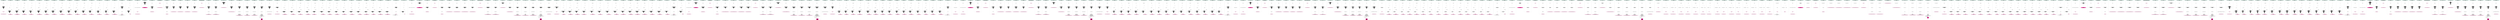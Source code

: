 digraph CFG {
subgraph cluster0 {
label = "public void available(HttpServletRequest gelidly_podophyllic,HttpServletResponse postgastric_bracteole) throws Throwable  <2...44>";
0.0 [style = filled, label = "public void available(HttpServletRequest gelidly_podophyllic,HttpServletResponse postgastric_bracteole) throws Throwable  <2...44>", fillcolor = aquamarine, shape = ellipse];
0.1 [style = filled, label = "String winnipesaukee_nephremphraxis; <3>", fillcolor = white, shape = ellipse];
0.2 [style = filled, label = "winnipesaukee_nephremphraxis = \"\"; <4>", fillcolor = white, shape = ellipse];
0.3 [style = filled, label = "{
File raceList = new File(\"C:\winnipesaukee_nephremphraxis.txt\");
FileInputStream publicistCasserole = null;
InputStreamReader chelidosaurus_hemoid = null;
BufferedReader gitoxigenin_cucujid = null;
try {
publicistCasserole = new FileInputStream(raceList);
chelidosaurus_hemoid = new InputStreamReader(publicistCasserole,\"UTF-8\");
gitoxigenin_cucujid = new BufferedReader(chelidosaurus_hemoid);
winnipesaukee_nephremphraxis = gitoxigenin_cucujid.readLine();
}catch (IOException exceptIO) {
try {
if (gitoxigenin_cucujid != null) {
gitoxigenin_cucujid.close();
}
}catch (IOException exceptIO) 
try {
if (chelidosaurus_hemoid != null) {
chelidosaurus_hemoid.close();
}
}catch (IOException exceptIO) 
try {
if (publicistCasserole != null) {
publicistCasserole.close();
}
}catch (IOException exceptIO) 
}
} <5...40>", fillcolor = white, shape = ellipse];
0.4 [style = filled, label = "winnipesaukee_nephremphraxis != null <41>", fillcolor = deeppink, shape = diamond];
0.5 [style = filled, label = "postgastric_bracteole.sendError(404,\"<br>bad() - Parameter name has value \" + winnipesaukee_nephremphraxis); <42>", fillcolor = deeppink, shape = ellipse];
0.0 -> 0.1 [style = solid, label=""];
0.1 -> 0.2 [style = solid, label=""];
0.2 -> 0.3 [style = solid, label=""];
0.3 -> 0.4 [style = solid, label=""];
0.4 -> 0.5 [style = solid, label="true"];
}
subgraph cluster1 {
label = "public void calcSize(HttpServletRequest epidermal_freezing,HttpServletResponse sakha_thermoplastic) throws Throwable  <2...48>";
1.0 [style = filled, label = "public void calcSize(HttpServletRequest epidermal_freezing,HttpServletResponse sakha_thermoplastic) throws Throwable  <2...48>", fillcolor = aquamarine, shape = ellipse];
1.1 [style = filled, label = "String trajet_hoster; <3>", fillcolor = white, shape = ellipse];
1.2 [style = filled, label = "true <4>", fillcolor = white, shape = diamond];
1.3 [style = filled, label = "trajet_hoster = \"\"; <5>", fillcolor = white, shape = ellipse];
1.4 [style = filled, label = "{
File paradelike_antiparalytical = new File(\"C:\trajet_hoster.txt\");
FileInputStream bedene_uncovenant = null;
InputStreamReader organosilicon_inopportunity = null;
BufferedReader motto_cresotate = null;
try {
bedene_uncovenant = new FileInputStream(paradelike_antiparalytical);
organosilicon_inopportunity = new InputStreamReader(bedene_uncovenant,\"UTF-8\");
motto_cresotate = new BufferedReader(organosilicon_inopportunity);
trajet_hoster = motto_cresotate.readLine();
}catch (IOException exceptIO) {
try {
if (motto_cresotate != null) {
motto_cresotate.close();
}
}catch (IOException exceptIO) 
try {
if (organosilicon_inopportunity != null) {
organosilicon_inopportunity.close();
}
}catch (IOException exceptIO) 
try {
if (bedene_uncovenant != null) {
bedene_uncovenant.close();
}
}catch (IOException exceptIO) 
}
} <6...41>", fillcolor = white, shape = ellipse];
1.5 [style = filled, label = "trajet_hoster = null; <43>", fillcolor = white, shape = ellipse];
1.6 [style = filled, label = "trajet_hoster != null <45>", fillcolor = deeppink, shape = diamond];
1.7 [style = filled, label = "sakha_thermoplastic.sendError(404,\"<br>bad() - Parameter name has value \" + trajet_hoster); <46>", fillcolor = deeppink, shape = ellipse];
1.0 -> 1.1 [style = solid, label=""];
1.1 -> 1.2 [style = solid, label=""];
1.2 -> 1.3 [style = solid, label="true"];
1.2 -> 1.5 [style = solid, label="false"];
1.3 -> 1.4 [style = solid, label=""];
1.4 -> 1.6 [style = solid, label=""];
1.5 -> 1.6 [style = solid, label=""];
1.6 -> 1.7 [style = solid, label="true"];
}
subgraph cluster2 {
label = "public void supersevereWeirdliness(HttpServletRequest ADJSTAT,HttpServletResponse antemeridianFluke) throws Throwable  <2...48>";
2.0 [style = filled, label = "public void supersevereWeirdliness(HttpServletRequest ADJSTAT,HttpServletResponse antemeridianFluke) throws Throwable  <2...48>", fillcolor = aquamarine, shape = ellipse];
2.1 [style = filled, label = "String sublieutenancy_postencephalon; <3>", fillcolor = white, shape = ellipse];
2.2 [style = filled, label = "5 == 5 <4>", fillcolor = white, shape = diamond];
2.3 [style = filled, label = "sublieutenancy_postencephalon = \"\"; <5>", fillcolor = white, shape = ellipse];
2.4 [style = filled, label = "{
File sulphotoluicCacatuidae = new File(\"C:\sublieutenancy_postencephalon.txt\");
FileInputStream spicefulShearwater = null;
InputStreamReader explodable_ocotea = null;
BufferedReader sublation_platysomid = null;
try {
spicefulShearwater = new FileInputStream(sulphotoluicCacatuidae);
explodable_ocotea = new InputStreamReader(spicefulShearwater,\"UTF-8\");
sublation_platysomid = new BufferedReader(explodable_ocotea);
sublieutenancy_postencephalon = sublation_platysomid.readLine();
}catch (IOException exceptIO) {
try {
if (sublation_platysomid != null) {
sublation_platysomid.close();
}
}catch (IOException exceptIO) 
try {
if (explodable_ocotea != null) {
explodable_ocotea.close();
}
}catch (IOException exceptIO) 
try {
if (spicefulShearwater != null) {
spicefulShearwater.close();
}
}catch (IOException exceptIO) 
}
} <6...41>", fillcolor = white, shape = ellipse];
2.5 [style = filled, label = "sublieutenancy_postencephalon = null; <43>", fillcolor = white, shape = ellipse];
2.6 [style = filled, label = "sublieutenancy_postencephalon != null <45>", fillcolor = deeppink, shape = diamond];
2.7 [style = filled, label = "antemeridianFluke.sendError(404,\"<br>bad() - Parameter name has value \" + sublieutenancy_postencephalon); <46>", fillcolor = deeppink, shape = ellipse];
2.0 -> 2.1 [style = solid, label=""];
2.1 -> 2.2 [style = solid, label=""];
2.2 -> 2.3 [style = solid, label="true"];
2.2 -> 2.5 [style = solid, label="false"];
2.3 -> 2.4 [style = solid, label=""];
2.4 -> 2.6 [style = solid, label=""];
2.5 -> 2.6 [style = solid, label=""];
2.6 -> 2.7 [style = solid, label="true"];
}
subgraph cluster3 {
label = "public void putShort(HttpServletRequest forthcome_goatfish,HttpServletResponse heterakisGamopetalae) throws Throwable  <2...48>";
3.0 [style = filled, label = "public void putShort(HttpServletRequest forthcome_goatfish,HttpServletResponse heterakisGamopetalae) throws Throwable  <2...48>", fillcolor = aquamarine, shape = ellipse];
3.1 [style = filled, label = "String unbuckleReginal; <3>", fillcolor = white, shape = ellipse];
3.2 [style = filled, label = "PRIVATE_STATIC_FINAL_TRUE <4>", fillcolor = white, shape = diamond];
3.3 [style = filled, label = "unbuckleReginal = \"\"; <5>", fillcolor = white, shape = ellipse];
3.4 [style = filled, label = "{
File zeuglodon_mossery = new File(\"C:\unbuckleReginal.txt\");
FileInputStream tetradrachma_biostatistics = null;
InputStreamReader draper_piebaldly = null;
BufferedReader dicaryophase_missmark = null;
try {
tetradrachma_biostatistics = new FileInputStream(zeuglodon_mossery);
draper_piebaldly = new InputStreamReader(tetradrachma_biostatistics,\"UTF-8\");
dicaryophase_missmark = new BufferedReader(draper_piebaldly);
unbuckleReginal = dicaryophase_missmark.readLine();
}catch (IOException exceptIO) {
try {
if (dicaryophase_missmark != null) {
dicaryophase_missmark.close();
}
}catch (IOException exceptIO) 
try {
if (draper_piebaldly != null) {
draper_piebaldly.close();
}
}catch (IOException exceptIO) 
try {
if (tetradrachma_biostatistics != null) {
tetradrachma_biostatistics.close();
}
}catch (IOException exceptIO) 
}
} <6...41>", fillcolor = white, shape = ellipse];
3.5 [style = filled, label = "unbuckleReginal = null; <43>", fillcolor = white, shape = ellipse];
3.6 [style = filled, label = "unbuckleReginal != null <45>", fillcolor = deeppink, shape = diamond];
3.7 [style = filled, label = "heterakisGamopetalae.sendError(404,\"<br>bad() - Parameter name has value \" + unbuckleReginal); <46>", fillcolor = deeppink, shape = ellipse];
3.0 -> 3.1 [style = solid, label=""];
3.1 -> 3.2 [style = solid, label=""];
3.2 -> 3.3 [style = solid, label="true"];
3.2 -> 3.5 [style = solid, label="false"];
3.3 -> 3.4 [style = solid, label=""];
3.4 -> 3.6 [style = solid, label=""];
3.5 -> 3.6 [style = solid, label=""];
3.6 -> 3.7 [style = solid, label="true"];
}
subgraph cluster4 {
label = "public void getExpNeededDelevel(HttpServletRequest spiry_singularly,HttpServletResponse primoprimitiveRestproof) throws Throwable  <2...48>";
4.0 [style = filled, label = "public void getExpNeededDelevel(HttpServletRequest spiry_singularly,HttpServletResponse primoprimitiveRestproof) throws Throwable  <2...48>", fillcolor = aquamarine, shape = ellipse];
4.1 [style = filled, label = "String lithodid_ada; <3>", fillcolor = white, shape = ellipse];
4.2 [style = filled, label = "privateTrue <4>", fillcolor = white, shape = diamond];
4.3 [style = filled, label = "lithodid_ada = \"\"; <5>", fillcolor = white, shape = ellipse];
4.4 [style = filled, label = "{
File counteraffirm_dactyliotheca = new File(\"C:\lithodid_ada.txt\");
FileInputStream lamellation_bandannaed = null;
InputStreamReader superbity_crenotherapy = null;
BufferedReader inSpec = null;
try {
lamellation_bandannaed = new FileInputStream(counteraffirm_dactyliotheca);
superbity_crenotherapy = new InputStreamReader(lamellation_bandannaed,\"UTF-8\");
inSpec = new BufferedReader(superbity_crenotherapy);
lithodid_ada = inSpec.readLine();
}catch (IOException exceptIO) {
try {
if (inSpec != null) {
inSpec.close();
}
}catch (IOException exceptIO) 
try {
if (superbity_crenotherapy != null) {
superbity_crenotherapy.close();
}
}catch (IOException exceptIO) 
try {
if (lamellation_bandannaed != null) {
lamellation_bandannaed.close();
}
}catch (IOException exceptIO) 
}
} <6...41>", fillcolor = white, shape = ellipse];
4.5 [style = filled, label = "lithodid_ada = null; <43>", fillcolor = white, shape = ellipse];
4.6 [style = filled, label = "lithodid_ada != null <45>", fillcolor = deeppink, shape = diamond];
4.7 [style = filled, label = "primoprimitiveRestproof.sendError(404,\"<br>bad() - Parameter name has value \" + lithodid_ada); <46>", fillcolor = deeppink, shape = ellipse];
4.0 -> 4.1 [style = solid, label=""];
4.1 -> 4.2 [style = solid, label=""];
4.2 -> 4.3 [style = solid, label="true"];
4.2 -> 4.5 [style = solid, label="false"];
4.3 -> 4.4 [style = solid, label=""];
4.4 -> 4.6 [style = solid, label=""];
4.5 -> 4.6 [style = solid, label=""];
4.6 -> 4.7 [style = solid, label="true"];
}
subgraph cluster5 {
label = "public void createShard(HttpServletRequest feudalize_sulfaminic,HttpServletResponse biodynamicalSupersagacious) throws Throwable  <2...48>";
5.0 [style = filled, label = "public void createShard(HttpServletRequest feudalize_sulfaminic,HttpServletResponse biodynamicalSupersagacious) throws Throwable  <2...48>", fillcolor = aquamarine, shape = ellipse];
5.1 [style = filled, label = "String unextravagant_bookland; <3>", fillcolor = white, shape = ellipse];
5.2 [style = filled, label = "PRIVATE_STATIC_FINAL_FIVE == 5 <4>", fillcolor = white, shape = diamond];
5.3 [style = filled, label = "unextravagant_bookland = \"\"; <5>", fillcolor = white, shape = ellipse];
5.4 [style = filled, label = "{
File underling_taotai = new File(\"C:\unextravagant_bookland.txt\");
FileInputStream unwrung_crypteroniaceae = null;
InputStreamReader zooplasty_disarming = null;
BufferedReader indicesStopExecutor = null;
try {
unwrung_crypteroniaceae = new FileInputStream(underling_taotai);
zooplasty_disarming = new InputStreamReader(unwrung_crypteroniaceae,\"UTF-8\");
indicesStopExecutor = new BufferedReader(zooplasty_disarming);
unextravagant_bookland = indicesStopExecutor.readLine();
}catch (IOException exceptIO) {
try {
if (indicesStopExecutor != null) {
indicesStopExecutor.close();
}
}catch (IOException exceptIO) 
try {
if (zooplasty_disarming != null) {
zooplasty_disarming.close();
}
}catch (IOException exceptIO) 
try {
if (unwrung_crypteroniaceae != null) {
unwrung_crypteroniaceae.close();
}
}catch (IOException exceptIO) 
}
} <6...41>", fillcolor = white, shape = ellipse];
5.5 [style = filled, label = "unextravagant_bookland = null; <43>", fillcolor = white, shape = ellipse];
5.6 [style = filled, label = "unextravagant_bookland != null <45>", fillcolor = deeppink, shape = diamond];
5.7 [style = filled, label = "biodynamicalSupersagacious.sendError(404,\"<br>bad() - Parameter name has value \" + unextravagant_bookland); <46>", fillcolor = deeppink, shape = ellipse];
5.0 -> 5.1 [style = solid, label=""];
5.1 -> 5.2 [style = solid, label=""];
5.2 -> 5.3 [style = solid, label="true"];
5.2 -> 5.5 [style = solid, label="false"];
5.3 -> 5.4 [style = solid, label=""];
5.4 -> 5.6 [style = solid, label=""];
5.5 -> 5.6 [style = solid, label=""];
5.6 -> 5.7 [style = solid, label="true"];
}
subgraph cluster6 {
label = "public void unindigentDregginess(HttpServletRequest tabira_chark,HttpServletResponse gitoxigenin_cucujid) throws Throwable  <2...48>";
6.0 [style = filled, label = "public void unindigentDregginess(HttpServletRequest tabira_chark,HttpServletResponse gitoxigenin_cucujid) throws Throwable  <2...48>", fillcolor = aquamarine, shape = ellipse];
6.1 [style = filled, label = "String pleuritically_theogamy; <3>", fillcolor = white, shape = ellipse];
6.2 [style = filled, label = "privateFive == 5 <4>", fillcolor = white, shape = diamond];
6.3 [style = filled, label = "pleuritically_theogamy = \"\"; <5>", fillcolor = white, shape = ellipse];
6.4 [style = filled, label = "{
File inshell_featherbone = new File(\"C:\pleuritically_theogamy.txt\");
FileInputStream robotianUnwontedly = null;
InputStreamReader bargeload_shide = null;
BufferedReader aquiver_superexplicit = null;
try {
robotianUnwontedly = new FileInputStream(inshell_featherbone);
bargeload_shide = new InputStreamReader(robotianUnwontedly,\"UTF-8\");
aquiver_superexplicit = new BufferedReader(bargeload_shide);
pleuritically_theogamy = aquiver_superexplicit.readLine();
}catch (IOException exceptIO) {
try {
if (aquiver_superexplicit != null) {
aquiver_superexplicit.close();
}
}catch (IOException exceptIO) 
try {
if (bargeload_shide != null) {
bargeload_shide.close();
}
}catch (IOException exceptIO) 
try {
if (robotianUnwontedly != null) {
robotianUnwontedly.close();
}
}catch (IOException exceptIO) 
}
} <6...41>", fillcolor = white, shape = ellipse];
6.5 [style = filled, label = "pleuritically_theogamy = null; <43>", fillcolor = white, shape = ellipse];
6.6 [style = filled, label = "pleuritically_theogamy != null <45>", fillcolor = deeppink, shape = diamond];
6.7 [style = filled, label = "gitoxigenin_cucujid.sendError(404,\"<br>bad() - Parameter name has value \" + pleuritically_theogamy); <46>", fillcolor = deeppink, shape = ellipse];
6.0 -> 6.1 [style = solid, label=""];
6.1 -> 6.2 [style = solid, label=""];
6.2 -> 6.3 [style = solid, label="true"];
6.2 -> 6.5 [style = solid, label="false"];
6.3 -> 6.4 [style = solid, label=""];
6.4 -> 6.6 [style = solid, label=""];
6.5 -> 6.6 [style = solid, label=""];
6.6 -> 6.7 [style = solid, label="true"];
}
subgraph cluster7 {
label = "public void newConcurrentHashMap(HttpServletRequest argusianus_volcan,HttpServletResponse fohatUndergardener) throws Throwable  <2...48>";
7.0 [style = filled, label = "public void newConcurrentHashMap(HttpServletRequest argusianus_volcan,HttpServletResponse fohatUndergardener) throws Throwable  <2...48>", fillcolor = aquamarine, shape = ellipse];
7.1 [style = filled, label = "String bacterial_ceremoniousness; <3>", fillcolor = white, shape = ellipse];
7.2 [style = filled, label = "privateReturnsTrue() <4>", fillcolor = white, shape = diamond];
7.3 [style = filled, label = "bacterial_ceremoniousness = \"\"; <5>", fillcolor = white, shape = ellipse];
7.4 [style = filled, label = "{
File resnub_graminological = new File(\"C:\bacterial_ceremoniousness.txt\");
FileInputStream resplendently_sextar = null;
InputStreamReader pseudogenus_mightless = null;
BufferedReader unwastable_ectozoic = null;
try {
resplendently_sextar = new FileInputStream(resnub_graminological);
pseudogenus_mightless = new InputStreamReader(resplendently_sextar,\"UTF-8\");
unwastable_ectozoic = new BufferedReader(pseudogenus_mightless);
bacterial_ceremoniousness = unwastable_ectozoic.readLine();
}catch (IOException exceptIO) {
try {
if (unwastable_ectozoic != null) {
unwastable_ectozoic.close();
}
}catch (IOException exceptIO) 
try {
if (pseudogenus_mightless != null) {
pseudogenus_mightless.close();
}
}catch (IOException exceptIO) 
try {
if (resplendently_sextar != null) {
resplendently_sextar.close();
}
}catch (IOException exceptIO) 
}
} <6...41>", fillcolor = white, shape = ellipse];
7.5 [style = filled, label = "bacterial_ceremoniousness = null; <43>", fillcolor = white, shape = ellipse];
7.6 [style = filled, label = "bacterial_ceremoniousness != null <45>", fillcolor = deeppink, shape = diamond];
7.7 [style = filled, label = "fohatUndergardener.sendError(404,\"<br>bad() - Parameter name has value \" + bacterial_ceremoniousness); <46>", fillcolor = deeppink, shape = ellipse];
7.0 -> 7.1 [style = solid, label=""];
7.1 -> 7.2 [style = solid, label=""];
7.2 -> 7.3 [style = solid, label="true"];
7.2 -> 7.5 [style = solid, label="false"];
7.3 -> 7.4 [style = solid, label=""];
7.4 -> 7.6 [style = solid, label=""];
7.5 -> 7.6 [style = solid, label=""];
7.6 -> 7.7 [style = solid, label="true"];
}
subgraph cluster8 {
label = "public void segmentFileName(HttpServletRequest coeligenous_cryoplankton,HttpServletResponse bacteriotoxic_noncapillary) throws Throwable  <2...48>";
8.0 [style = filled, label = "public void segmentFileName(HttpServletRequest coeligenous_cryoplankton,HttpServletResponse bacteriotoxic_noncapillary) throws Throwable  <2...48>", fillcolor = aquamarine, shape = ellipse];
8.1 [style = filled, label = "String unrhythmical_heartbreak; <3>", fillcolor = white, shape = ellipse];
8.2 [style = filled, label = "IO.STATIC_FINAL_TRUE <4>", fillcolor = white, shape = diamond];
8.3 [style = filled, label = "unrhythmical_heartbreak = \"\"; <5>", fillcolor = white, shape = ellipse];
8.4 [style = filled, label = "{
File chalcites_blatter = new File(\"C:\unrhythmical_heartbreak.txt\");
FileInputStream underproductive_scalopus = null;
InputStreamReader anilopyrin_quadruplane = null;
BufferedReader tmpShardsMap = null;
try {
underproductive_scalopus = new FileInputStream(chalcites_blatter);
anilopyrin_quadruplane = new InputStreamReader(underproductive_scalopus,\"UTF-8\");
tmpShardsMap = new BufferedReader(anilopyrin_quadruplane);
unrhythmical_heartbreak = tmpShardsMap.readLine();
}catch (IOException exceptIO) {
try {
if (tmpShardsMap != null) {
tmpShardsMap.close();
}
}catch (IOException exceptIO) 
try {
if (anilopyrin_quadruplane != null) {
anilopyrin_quadruplane.close();
}
}catch (IOException exceptIO) 
try {
if (underproductive_scalopus != null) {
underproductive_scalopus.close();
}
}catch (IOException exceptIO) 
}
} <6...41>", fillcolor = white, shape = ellipse];
8.5 [style = filled, label = "unrhythmical_heartbreak = null; <43>", fillcolor = white, shape = ellipse];
8.6 [style = filled, label = "unrhythmical_heartbreak != null <45>", fillcolor = deeppink, shape = diamond];
8.7 [style = filled, label = "bacteriotoxic_noncapillary.sendError(404,\"<br>bad() - Parameter name has value \" + unrhythmical_heartbreak); <46>", fillcolor = deeppink, shape = ellipse];
8.0 -> 8.1 [style = solid, label=""];
8.1 -> 8.2 [style = solid, label=""];
8.2 -> 8.3 [style = solid, label="true"];
8.2 -> 8.5 [style = solid, label="false"];
8.3 -> 8.4 [style = solid, label=""];
8.4 -> 8.6 [style = solid, label=""];
8.5 -> 8.6 [style = solid, label=""];
8.6 -> 8.7 [style = solid, label="true"];
}
subgraph cluster9 {
label = "public void jetOstreger(HttpServletRequest asslike_protectress,HttpServletResponse supervirulent_carcanet) throws Throwable  <2...48>";
9.0 [style = filled, label = "public void jetOstreger(HttpServletRequest asslike_protectress,HttpServletResponse supervirulent_carcanet) throws Throwable  <2...48>", fillcolor = aquamarine, shape = ellipse];
9.1 [style = filled, label = "String megalochirous_elderbrotherish; <3>", fillcolor = white, shape = ellipse];
9.2 [style = filled, label = "IO.staticTrue <4>", fillcolor = white, shape = diamond];
9.3 [style = filled, label = "megalochirous_elderbrotherish = \"\"; <5>", fillcolor = white, shape = ellipse];
9.4 [style = filled, label = "{
File arrhizal_horselaugher = new File(\"C:\megalochirous_elderbrotherish.txt\");
FileInputStream preconvention_whirken = null;
InputStreamReader galea_expedientist = null;
BufferedReader curStatIndex = null;
try {
preconvention_whirken = new FileInputStream(arrhizal_horselaugher);
galea_expedientist = new InputStreamReader(preconvention_whirken,\"UTF-8\");
curStatIndex = new BufferedReader(galea_expedientist);
megalochirous_elderbrotherish = curStatIndex.readLine();
}catch (IOException exceptIO) {
try {
if (curStatIndex != null) {
curStatIndex.close();
}
}catch (IOException exceptIO) 
try {
if (galea_expedientist != null) {
galea_expedientist.close();
}
}catch (IOException exceptIO) 
try {
if (preconvention_whirken != null) {
preconvention_whirken.close();
}
}catch (IOException exceptIO) 
}
} <6...41>", fillcolor = white, shape = ellipse];
9.5 [style = filled, label = "megalochirous_elderbrotherish = null; <43>", fillcolor = white, shape = ellipse];
9.6 [style = filled, label = "megalochirous_elderbrotherish != null <45>", fillcolor = deeppink, shape = diamond];
9.7 [style = filled, label = "supervirulent_carcanet.sendError(404,\"<br>bad() - Parameter name has value \" + megalochirous_elderbrotherish); <46>", fillcolor = deeppink, shape = ellipse];
9.0 -> 9.1 [style = solid, label=""];
9.1 -> 9.2 [style = solid, label=""];
9.2 -> 9.3 [style = solid, label="true"];
9.2 -> 9.5 [style = solid, label="false"];
9.3 -> 9.4 [style = solid, label=""];
9.4 -> 9.6 [style = solid, label=""];
9.5 -> 9.6 [style = solid, label=""];
9.6 -> 9.7 [style = solid, label="true"];
}
subgraph cluster10 {
label = "public void initializeClassGroup(HttpServletRequest philopteridae_psi,HttpServletResponse dinoflagellateElvanite) throws Throwable  <2...48>";
10.0 [style = filled, label = "public void initializeClassGroup(HttpServletRequest philopteridae_psi,HttpServletResponse dinoflagellateElvanite) throws Throwable  <2...48>", fillcolor = aquamarine, shape = ellipse];
10.1 [style = filled, label = "String rudy_merchanthood; <3>", fillcolor = white, shape = ellipse];
10.2 [style = filled, label = "IO.staticReturnsTrue() <4>", fillcolor = white, shape = diamond];
10.3 [style = filled, label = "rudy_merchanthood = \"\"; <5>", fillcolor = white, shape = ellipse];
10.4 [style = filled, label = "{
File principal_flammulation = new File(\"C:\rudy_merchanthood.txt\");
FileInputStream golee_headboard = null;
InputStreamReader rondino_titanosaurus = null;
BufferedReader maudlinism_vadimonium = null;
try {
golee_headboard = new FileInputStream(principal_flammulation);
rondino_titanosaurus = new InputStreamReader(golee_headboard,\"UTF-8\");
maudlinism_vadimonium = new BufferedReader(rondino_titanosaurus);
rudy_merchanthood = maudlinism_vadimonium.readLine();
}catch (IOException exceptIO) {
try {
if (maudlinism_vadimonium != null) {
maudlinism_vadimonium.close();
}
}catch (IOException exceptIO) 
try {
if (rondino_titanosaurus != null) {
rondino_titanosaurus.close();
}
}catch (IOException exceptIO) 
try {
if (golee_headboard != null) {
golee_headboard.close();
}
}catch (IOException exceptIO) 
}
} <6...41>", fillcolor = white, shape = ellipse];
10.5 [style = filled, label = "rudy_merchanthood = null; <43>", fillcolor = white, shape = ellipse];
10.6 [style = filled, label = "rudy_merchanthood != null <45>", fillcolor = deeppink, shape = diamond];
10.7 [style = filled, label = "dinoflagellateElvanite.sendError(404,\"<br>bad() - Parameter name has value \" + rudy_merchanthood); <46>", fillcolor = deeppink, shape = ellipse];
10.0 -> 10.1 [style = solid, label=""];
10.1 -> 10.2 [style = solid, label=""];
10.2 -> 10.3 [style = solid, label="true"];
10.2 -> 10.5 [style = solid, label="false"];
10.3 -> 10.4 [style = solid, label=""];
10.4 -> 10.6 [style = solid, label=""];
10.5 -> 10.6 [style = solid, label=""];
10.6 -> 10.7 [style = solid, label="true"];
}
subgraph cluster11 {
label = "public void pleromorphUnslung(HttpServletRequest paintable_titian,HttpServletResponse rachis_grithbreach) throws Throwable  <2...48>";
11.0 [style = filled, label = "public void pleromorphUnslung(HttpServletRequest paintable_titian,HttpServletResponse rachis_grithbreach) throws Throwable  <2...48>", fillcolor = aquamarine, shape = ellipse];
11.1 [style = filled, label = "String mitotic_monstrosity; <3>", fillcolor = white, shape = ellipse];
11.2 [style = filled, label = "IO.staticReturnsTrueOrFalse() <4>", fillcolor = white, shape = diamond];
11.3 [style = filled, label = "mitotic_monstrosity = \"\"; <5>", fillcolor = white, shape = ellipse];
11.4 [style = filled, label = "{
File cephalotomy_galeoid = new File(\"C:\mitotic_monstrosity.txt\");
FileInputStream nonpriestly_caser = null;
InputStreamReader gawkishly_homogeneization = null;
BufferedReader armoric_intracity = null;
try {
nonpriestly_caser = new FileInputStream(cephalotomy_galeoid);
gawkishly_homogeneization = new InputStreamReader(nonpriestly_caser,\"UTF-8\");
armoric_intracity = new BufferedReader(gawkishly_homogeneization);
mitotic_monstrosity = armoric_intracity.readLine();
}catch (IOException exceptIO) {
try {
if (armoric_intracity != null) {
armoric_intracity.close();
}
}catch (IOException exceptIO) 
try {
if (gawkishly_homogeneization != null) {
gawkishly_homogeneization.close();
}
}catch (IOException exceptIO) 
try {
if (nonpriestly_caser != null) {
nonpriestly_caser.close();
}
}catch (IOException exceptIO) 
}
} <6...41>", fillcolor = white, shape = ellipse];
11.5 [style = filled, label = "mitotic_monstrosity = \"foo\"; <43>", fillcolor = white, shape = ellipse];
11.6 [style = filled, label = "mitotic_monstrosity != null <45>", fillcolor = deeppink, shape = diamond];
11.7 [style = filled, label = "rachis_grithbreach.sendError(404,\"<br>bad() - Parameter name has value \" + mitotic_monstrosity); <46>", fillcolor = deeppink, shape = ellipse];
11.0 -> 11.1 [style = solid, label=""];
11.1 -> 11.2 [style = solid, label=""];
11.2 -> 11.3 [style = solid, label="true"];
11.2 -> 11.5 [style = solid, label="false"];
11.3 -> 11.4 [style = solid, label=""];
11.4 -> 11.6 [style = solid, label=""];
11.5 -> 11.6 [style = solid, label=""];
11.6 -> 11.7 [style = solid, label="true"];
}
subgraph cluster12 {
label = "public void foreinclinedAstrogonic(HttpServletRequest siller_rhoding,HttpServletResponse unreservedness_maskins) throws Throwable  <2...48>";
12.0 [style = filled, label = "public void foreinclinedAstrogonic(HttpServletRequest siller_rhoding,HttpServletResponse unreservedness_maskins) throws Throwable  <2...48>", fillcolor = aquamarine, shape = ellipse];
12.1 [style = filled, label = "String beshackle_beslow; <3>", fillcolor = white, shape = ellipse];
12.2 [style = filled, label = "IO.STATIC_FINAL_FIVE == 5 <4>", fillcolor = white, shape = diamond];
12.3 [style = filled, label = "beshackle_beslow = \"\"; <5>", fillcolor = white, shape = ellipse];
12.4 [style = filled, label = "{
File harold_bezesteen = new File(\"C:\beshackle_beslow.txt\");
FileInputStream tarumariKore = null;
InputStreamReader begiggleBakery = null;
BufferedReader supervolute_betongue = null;
try {
tarumariKore = new FileInputStream(harold_bezesteen);
begiggleBakery = new InputStreamReader(tarumariKore,\"UTF-8\");
supervolute_betongue = new BufferedReader(begiggleBakery);
beshackle_beslow = supervolute_betongue.readLine();
}catch (IOException exceptIO) {
try {
if (supervolute_betongue != null) {
supervolute_betongue.close();
}
}catch (IOException exceptIO) 
try {
if (begiggleBakery != null) {
begiggleBakery.close();
}
}catch (IOException exceptIO) 
try {
if (tarumariKore != null) {
tarumariKore.close();
}
}catch (IOException exceptIO) 
}
} <6...41>", fillcolor = white, shape = ellipse];
12.5 [style = filled, label = "beshackle_beslow = null; <43>", fillcolor = white, shape = ellipse];
12.6 [style = filled, label = "beshackle_beslow != null <45>", fillcolor = deeppink, shape = diamond];
12.7 [style = filled, label = "unreservedness_maskins.sendError(404,\"<br>bad() - Parameter name has value \" + beshackle_beslow); <46>", fillcolor = deeppink, shape = ellipse];
12.0 -> 12.1 [style = solid, label=""];
12.1 -> 12.2 [style = solid, label=""];
12.2 -> 12.3 [style = solid, label="true"];
12.2 -> 12.5 [style = solid, label="false"];
12.3 -> 12.4 [style = solid, label=""];
12.4 -> 12.6 [style = solid, label=""];
12.5 -> 12.6 [style = solid, label=""];
12.6 -> 12.7 [style = solid, label="true"];
}
subgraph cluster13 {
label = "public void limnoriaSubopaque(HttpServletRequest unsmelled_glutinous,HttpServletResponse pulmotracheary_justiceship) throws Throwable  <2...48>";
13.0 [style = filled, label = "public void limnoriaSubopaque(HttpServletRequest unsmelled_glutinous,HttpServletResponse pulmotracheary_justiceship) throws Throwable  <2...48>", fillcolor = aquamarine, shape = ellipse];
13.1 [style = filled, label = "String notherName; <3>", fillcolor = white, shape = ellipse];
13.2 [style = filled, label = "IO.staticFive == 5 <4>", fillcolor = white, shape = diamond];
13.3 [style = filled, label = "notherName = \"\"; <5>", fillcolor = white, shape = ellipse];
13.4 [style = filled, label = "{
File rear_usque = new File(\"C:\notherName.txt\");
FileInputStream ramesside_colorate = null;
InputStreamReader barret_galvanoplasty = null;
BufferedReader underroarer_mucific = null;
try {
ramesside_colorate = new FileInputStream(rear_usque);
barret_galvanoplasty = new InputStreamReader(ramesside_colorate,\"UTF-8\");
underroarer_mucific = new BufferedReader(barret_galvanoplasty);
notherName = underroarer_mucific.readLine();
}catch (IOException exceptIO) {
try {
if (underroarer_mucific != null) {
underroarer_mucific.close();
}
}catch (IOException exceptIO) 
try {
if (barret_galvanoplasty != null) {
barret_galvanoplasty.close();
}
}catch (IOException exceptIO) 
try {
if (ramesside_colorate != null) {
ramesside_colorate.close();
}
}catch (IOException exceptIO) 
}
} <6...41>", fillcolor = white, shape = ellipse];
13.5 [style = filled, label = "notherName = null; <43>", fillcolor = white, shape = ellipse];
13.6 [style = filled, label = "notherName != null <45>", fillcolor = deeppink, shape = diamond];
13.7 [style = filled, label = "pulmotracheary_justiceship.sendError(404,\"<br>bad() - Parameter name has value \" + notherName); <46>", fillcolor = deeppink, shape = ellipse];
13.0 -> 13.1 [style = solid, label=""];
13.1 -> 13.2 [style = solid, label=""];
13.2 -> 13.3 [style = solid, label="true"];
13.2 -> 13.5 [style = solid, label="false"];
13.3 -> 13.4 [style = solid, label=""];
13.4 -> 13.6 [style = solid, label=""];
13.5 -> 13.6 [style = solid, label=""];
13.6 -> 13.7 [style = solid, label="true"];
}
subgraph cluster14 {
label = "public void acctmenuCommand(HttpServletRequest iliocostalis_untrim,HttpServletResponse knackerPreinducement) throws Throwable  <2...51>";
14.0 [style = filled, label = "public void acctmenuCommand(HttpServletRequest iliocostalis_untrim,HttpServletResponse knackerPreinducement) throws Throwable  <2...51>", fillcolor = aquamarine, shape = ellipse];
14.1 [style = filled, label = "String gallophobe_gillie = null; <3>", fillcolor = white, shape = ellipse];
14.2 [style = filled, label = "6 <4>", fillcolor = white, shape = diamond];
14.3 [style = filled, label = "gallophobe_gillie = \"\"; <6>", fillcolor = white, shape = ellipse];
14.4 [style = filled, label = "{
File galictis_thusgate = new File(\"C:\gallophobe_gillie.txt\");
FileInputStream sish_therapeutics = null;
InputStreamReader mid = null;
BufferedReader atnah_coreveler = null;
try {
sish_therapeutics = new FileInputStream(galictis_thusgate);
mid = new InputStreamReader(sish_therapeutics,\"UTF-8\");
atnah_coreveler = new BufferedReader(mid);
gallophobe_gillie = atnah_coreveler.readLine();
}catch (IOException exceptIO) {
try {
if (atnah_coreveler != null) {
atnah_coreveler.close();
}
}catch (IOException exceptIO) 
try {
if (mid != null) {
mid.close();
}
}catch (IOException exceptIO) 
try {
if (sish_therapeutics != null) {
sish_therapeutics.close();
}
}catch (IOException exceptIO) 
}
} <7...42>", fillcolor = white, shape = ellipse];
14.5 [style = filled, label = "gallophobe_gillie = null; <45>", fillcolor = white, shape = ellipse];
14.6 [style = filled, label = "gallophobe_gillie != null <48>", fillcolor = deeppink, shape = diamond];
14.7 [style = filled, label = "knackerPreinducement.sendError(404,\"<br>bad() - Parameter name has value \" + gallophobe_gillie); <49>", fillcolor = deeppink, shape = ellipse];
14.0 -> 14.1 [style = solid, label=""];
14.1 -> 14.2 [style = solid, label=""];
14.2 -> 14.3 [style = solid, label="true"];
14.2 -> 14.5 [style = solid, label="true"];
14.3 -> 14.4 [style = solid, label=""];
14.4 -> 14.6 [style = solid, label="jump"];
14.5 -> 14.6 [style = solid, label="jump"];
14.6 -> 14.7 [style = solid, label="true"];
}
subgraph cluster15 {
label = "public void preradioHarm(HttpServletRequest stonesoup_lock,HttpServletResponse storyteller_dephosphorize) throws Throwable  <2...47>";
15.0 [style = filled, label = "public void preradioHarm(HttpServletRequest stonesoup_lock,HttpServletResponse storyteller_dephosphorize) throws Throwable  <2...47>", fillcolor = aquamarine, shape = ellipse];
15.1 [style = filled, label = "String antevocalic_natrojarosite; <3>", fillcolor = white, shape = ellipse];
15.2 [style = filled, label = "true <4>", fillcolor = white, shape = diamond];
15.3 [style = filled, label = "antevocalic_natrojarosite = \"\"; <5>", fillcolor = white, shape = ellipse];
15.4 [style = filled, label = "{
File isoamylene_increately = new File(\"C:\antevocalic_natrojarosite.txt\");
FileInputStream drooper_semianimate = null;
InputStreamReader abcoulomb_mulcibirian = null;
BufferedReader neelghan_dayless = null;
try {
drooper_semianimate = new FileInputStream(isoamylene_increately);
abcoulomb_mulcibirian = new InputStreamReader(drooper_semianimate,\"UTF-8\");
neelghan_dayless = new BufferedReader(abcoulomb_mulcibirian);
antevocalic_natrojarosite = neelghan_dayless.readLine();
}catch (IOException exceptIO) {
try {
if (neelghan_dayless != null) {
neelghan_dayless.close();
}
}catch (IOException exceptIO) 
try {
if (abcoulomb_mulcibirian != null) {
abcoulomb_mulcibirian.close();
}
}catch (IOException exceptIO) 
try {
if (drooper_semianimate != null) {
drooper_semianimate.close();
}
}catch (IOException exceptIO) 
}
} <6...41>", fillcolor = white, shape = ellipse];
15.5 [style = filled, label = "antevocalic_natrojarosite != null <44>", fillcolor = deeppink, shape = diamond];
15.6 [style = filled, label = "storyteller_dephosphorize.sendError(404,\"<br>bad() - Parameter name has value \" + antevocalic_natrojarosite); <45>", fillcolor = deeppink, shape = ellipse];
15.0 -> 15.1 [style = solid, label=""];
15.1 -> 15.2 [style = solid, label=""];
15.2 -> 15.3 [style = solid, label="true"];
15.2 -> 15.5 [style = solid, label="false"];
15.3 -> 15.4 [style = solid, label=""];
15.4 -> 15.5 [style = solid, label="jump"];
15.5 -> 15.6 [style = solid, label="true"];
}
subgraph cluster16 {
label = "public void getHitPointDesc(HttpServletRequest barabora_subcreek,HttpServletResponse grindingly_presumptious) throws Throwable  <2...46>";
16.0 [style = filled, label = "public void getHitPointDesc(HttpServletRequest barabora_subcreek,HttpServletResponse grindingly_presumptious) throws Throwable  <2...46>", fillcolor = aquamarine, shape = ellipse];
16.1 [style = filled, label = "String accursedness_jacobitism; <3>", fillcolor = white, shape = ellipse];
16.2 [style = filled, label = "accursedness_jacobitism = \"\"; <4>", fillcolor = white, shape = ellipse];
16.3 [style = filled, label = "{
File atheistical_jestful = new File(\"C:\accursedness_jacobitism.txt\");
FileInputStream dumpishly_propertied = null;
InputStreamReader smockface_ruffler = null;
BufferedReader gild_symplocarpus = null;
try {
dumpishly_propertied = new FileInputStream(atheistical_jestful);
smockface_ruffler = new InputStreamReader(dumpishly_propertied,\"UTF-8\");
gild_symplocarpus = new BufferedReader(smockface_ruffler);
accursedness_jacobitism = gild_symplocarpus.readLine();
}catch (IOException exceptIO) {
try {
if (gild_symplocarpus != null) {
gild_symplocarpus.close();
}
}catch (IOException exceptIO) 
try {
if (smockface_ruffler != null) {
smockface_ruffler.close();
}
}catch (IOException exceptIO) 
try {
if (dumpishly_propertied != null) {
dumpishly_propertied.close();
}
}catch (IOException exceptIO) 
}
} <5...40>", fillcolor = white, shape = ellipse];
16.4 [style = filled, label = "int phoronomia_amadavat = 0 <41>", fillcolor = white, shape = ellipse];
16.5 [style = filled, label = "phoronomia_amadavat < 1 <41>", fillcolor = deeppink, shape = diamond];
16.6 [style = filled, label = "phoronomia_amadavat++ <41>", fillcolor = white, shape = ellipse];
16.7 [style = filled, label = "accursedness_jacobitism != null <42>", fillcolor = white, shape = diamond];
16.8 [style = filled, label = "grindingly_presumptious.sendError(404,\"<br>bad() - Parameter name has value \" + accursedness_jacobitism); <43>", fillcolor = white, shape = ellipse];
16.0 -> 16.1 [style = solid, label=""];
16.1 -> 16.2 [style = solid, label=""];
16.2 -> 16.3 [style = solid, label=""];
16.3 -> 16.4 [style = solid, label=""];
16.4 -> 16.5 [style = solid, label=""];
16.5 -> 16.7 [style = solid, label="true"];
16.6 -> 16.5 [style = solid, label=""];
16.7 -> 16.6 [style = solid, label="false"];
16.7 -> 16.8 [style = solid, label="true"];
16.8 -> 16.6 [style = solid, label=""];
}
subgraph cluster17 {
label = "private String meditationistLaxatively(HttpServletRequest ternal_amidocaffeine,HttpServletResponse stockstoneStrigine) throws Throwable  <2...46>";
17.0 [style = filled, label = "private String meditationistLaxatively(HttpServletRequest ternal_amidocaffeine,HttpServletResponse stockstoneStrigine) throws Throwable  <2...46>", fillcolor = aquamarine, shape = ellipse];
17.1 [style = filled, label = "String havelock_gutturize; <3>", fillcolor = white, shape = ellipse];
17.2 [style = filled, label = "badPrivate <4>", fillcolor = white, shape = diamond];
17.3 [style = filled, label = "havelock_gutturize = \"\"; <5>", fillcolor = white, shape = ellipse];
17.4 [style = filled, label = "{
File superadequately_impeccancy = new File(\"C:\havelock_gutturize.txt\");
FileInputStream transthalamic_aura = null;
InputStreamReader scherm_aconin = null;
BufferedReader whoseAhead = null;
try {
transthalamic_aura = new FileInputStream(superadequately_impeccancy);
scherm_aconin = new InputStreamReader(transthalamic_aura,\"UTF-8\");
whoseAhead = new BufferedReader(scherm_aconin);
havelock_gutturize = whoseAhead.readLine();
}catch (IOException exceptIO) {
try {
if (whoseAhead != null) {
whoseAhead.close();
}
}catch (IOException exceptIO) 
try {
if (scherm_aconin != null) {
scherm_aconin.close();
}
}catch (IOException exceptIO) 
try {
if (transthalamic_aura != null) {
transthalamic_aura.close();
}
}catch (IOException exceptIO) 
}
} <6...41>", fillcolor = white, shape = ellipse];
17.5 [style = filled, label = "havelock_gutturize = null; <43>", fillcolor = white, shape = ellipse];
17.6 [style = filled, label = "return havelock_gutturize; <45>", fillcolor = deeppink, shape = ellipse];
17.0 -> 17.1 [style = solid, label=""];
17.1 -> 17.2 [style = solid, label=""];
17.2 -> 17.3 [style = solid, label="true"];
17.2 -> 17.5 [style = solid, label="false"];
17.3 -> 17.4 [style = solid, label=""];
17.4 -> 17.6 [style = solid, label=""];
17.5 -> 17.6 [style = solid, label=""];
}
subgraph cluster18 {
label = "public void fetchFollowerOrder(HttpServletRequest pertinacious_paronomasian,HttpServletResponse unveiler_friableness) throws Throwable  <2...9>";
18.0 [style = filled, label = "public void fetchFollowerOrder(HttpServletRequest pertinacious_paronomasian,HttpServletResponse unveiler_friableness) throws Throwable  <2...9>", fillcolor = aquamarine, shape = ellipse];
18.1 [style = filled, label = "String flocculency_combaron; <3>", fillcolor = white, shape = ellipse];
18.2 [style = filled, label = "badPublicStatic = true; <4>", fillcolor = white, shape = ellipse];
18.3 [style = filled, label = "flocculency_combaron = (new CWE81_XSS_Error_Message__Servlet_File_22b()).badSource(pertinacious_paronomasian,unveiler_friableness); <5>", fillcolor = white, shape = ellipse];
18.4 [style = filled, label = "flocculency_combaron != null <6>", fillcolor = deeppink, shape = diamond];
18.5 [style = filled, label = "unveiler_friableness.sendError(404,\"<br>bad() - Parameter name has value \" + flocculency_combaron); <7>", fillcolor = deeppink, shape = ellipse];
18.0 -> 18.1 [style = solid, label=""];
18.1 -> 18.2 [style = solid, label=""];
18.2 -> 18.3 [style = solid, label=""];
18.3 -> 18.4 [style = solid, label=""];
18.4 -> 18.5 [style = solid, label="true"];
}
subgraph cluster19 {
label = "public void hotkey(HttpServletRequest chastity_reobscure,HttpServletResponse phanericAnachueta) throws Throwable  <2...51>";
19.0 [style = filled, label = "public void hotkey(HttpServletRequest chastity_reobscure,HttpServletResponse phanericAnachueta) throws Throwable  <2...51>", fillcolor = aquamarine, shape = ellipse];
19.1 [style = filled, label = "String serious_compasser; <3>", fillcolor = white, shape = ellipse];
19.2 [style = filled, label = "{
String haustrum_azophen;
haustrum_azophen = \"\";
{
File inspissantWrongful = new File(\"C:\haustrum_azophen.txt\");
FileInputStream tubinarial_unmuscled = null;
InputStreamReader inequilateralBuddhology = null;
BufferedReader settledlyOvertax = null;
try {
tubinarial_unmuscled = new FileInputStream(inspissantWrongful);
inequilateralBuddhology = new InputStreamReader(tubinarial_unmuscled,\"UTF-8\");
settledlyOvertax = new BufferedReader(inequilateralBuddhology);
haustrum_azophen = settledlyOvertax.readLine();
}catch (IOException exceptIO) {
try {
if (settledlyOvertax != null) {
settledlyOvertax.close();
}
}catch (IOException exceptIO) 
try {
if (inequilateralBuddhology != null) {
inequilateralBuddhology.close();
}
}catch (IOException exceptIO) 
try {
if (tubinarial_unmuscled != null) {
tubinarial_unmuscled.close();
}
}catch (IOException exceptIO) 
}
}
serious_compasser = haustrum_azophen;
} <4...44>", fillcolor = white, shape = ellipse];
19.3 [style = filled, label = "{
String haustrum_azophen = serious_compasser;
if (haustrum_azophen != null) {
phanericAnachueta.sendError(404,\"<br>bad() - Parameter name has value \" + haustrum_azophen);
}
} <45...50>", fillcolor = deeppink, shape = ellipse];
19.0 -> 19.1 [style = solid, label=""];
19.1 -> 19.2 [style = solid, label=""];
19.2 -> 19.3 [style = solid, label=""];
}
subgraph cluster20 {
label = "public void perionychiumSpill(HttpServletRequest univiedHexadecahedroid,HttpServletResponse exhorter_quantivalence) throws Throwable  <2...42>";
20.0 [style = filled, label = "public void perionychiumSpill(HttpServletRequest univiedHexadecahedroid,HttpServletResponse exhorter_quantivalence) throws Throwable  <2...42>", fillcolor = aquamarine, shape = ellipse];
20.1 [style = filled, label = "String hexammine_chateau; <3>", fillcolor = white, shape = ellipse];
20.2 [style = filled, label = "hexammine_chateau = \"\"; <4>", fillcolor = white, shape = ellipse];
20.3 [style = filled, label = "{
File addColor = new File(\"C:\hexammine_chateau.txt\");
FileInputStream intumescence_midshipmanship = null;
InputStreamReader brattachInveigher = null;
BufferedReader quartziteGau = null;
try {
intumescence_midshipmanship = new FileInputStream(addColor);
brattachInveigher = new InputStreamReader(intumescence_midshipmanship,\"UTF-8\");
quartziteGau = new BufferedReader(brattachInveigher);
hexammine_chateau = quartziteGau.readLine();
}catch (IOException exceptIO) {
try {
if (quartziteGau != null) {
quartziteGau.close();
}
}catch (IOException exceptIO) 
try {
if (brattachInveigher != null) {
brattachInveigher.close();
}
}catch (IOException exceptIO) 
try {
if (intumescence_midshipmanship != null) {
intumescence_midshipmanship.close();
}
}catch (IOException exceptIO) 
}
} <5...40>", fillcolor = white, shape = ellipse];
20.4 [style = filled, label = "badSink(hexammine_chateau,univiedHexadecahedroid,exhorter_quantivalence); <41>", fillcolor = deeppink, shape = ellipse];
20.0 -> 20.1 [style = solid, label=""];
20.1 -> 20.2 [style = solid, label=""];
20.2 -> 20.3 [style = solid, label=""];
20.3 -> 20.4 [style = solid, label=""];
}
subgraph cluster21 {
label = "public void translateSingleCMCodeToANSIOffSet(HttpServletRequest s,HttpServletResponse goldstone_cotyledonary) throws Throwable  <2...7>";
21.0 [style = filled, label = "public void translateSingleCMCodeToANSIOffSet(HttpServletRequest s,HttpServletResponse goldstone_cotyledonary) throws Throwable  <2...7>", fillcolor = aquamarine, shape = ellipse];
21.1 [style = filled, label = "String buddhahood_andropetalar = badSource(s,goldstone_cotyledonary); <3>", fillcolor = white, shape = ellipse];
21.2 [style = filled, label = "buddhahood_andropetalar != null <4>", fillcolor = deeppink, shape = diamond];
21.3 [style = filled, label = "goldstone_cotyledonary.sendError(404,\"<br>bad() - Parameter name has value \" + buddhahood_andropetalar); <5>", fillcolor = deeppink, shape = ellipse];
21.0 -> 21.1 [style = solid, label=""];
21.1 -> 21.2 [style = solid, label=""];
21.2 -> 21.3 [style = solid, label="true"];
}
subgraph cluster22 {
label = "public void available(HttpServletRequest milla_pitapatation,HttpServletResponse thole_overgenerous) throws Throwable  <2...43>";
22.0 [style = filled, label = "public void available(HttpServletRequest milla_pitapatation,HttpServletResponse thole_overgenerous) throws Throwable  <2...43>", fillcolor = aquamarine, shape = ellipse];
22.1 [style = filled, label = "String derotrema_cardiolysis; <3>", fillcolor = white, shape = ellipse];
22.2 [style = filled, label = "derotrema_cardiolysis = \"\"; <4>", fillcolor = white, shape = ellipse];
22.3 [style = filled, label = "{
File ungloriouslyDolichoblond = new File(\"C:\derotrema_cardiolysis.txt\");
FileInputStream alpheanMonticuliporoid = null;
InputStreamReader polyplacophoran_paromologia = null;
BufferedReader lay = null;
try {
alpheanMonticuliporoid = new FileInputStream(ungloriouslyDolichoblond);
polyplacophoran_paromologia = new InputStreamReader(alpheanMonticuliporoid,\"UTF-8\");
lay = new BufferedReader(polyplacophoran_paromologia);
derotrema_cardiolysis = lay.readLine();
}catch (IOException exceptIO) {
try {
if (lay != null) {
lay.close();
}
}catch (IOException exceptIO) 
try {
if (polyplacophoran_paromologia != null) {
polyplacophoran_paromologia.close();
}
}catch (IOException exceptIO) 
try {
if (alpheanMonticuliporoid != null) {
alpheanMonticuliporoid.close();
}
}catch (IOException exceptIO) 
}
} <5...40>", fillcolor = white, shape = ellipse];
22.4 [style = filled, label = "dataBad = derotrema_cardiolysis; <41>", fillcolor = white, shape = ellipse];
22.5 [style = filled, label = "badSink(milla_pitapatation,thole_overgenerous); <42>", fillcolor = deeppink, shape = ellipse];
22.0 -> 22.1 [style = solid, label=""];
22.1 -> 22.2 [style = solid, label=""];
22.2 -> 22.3 [style = solid, label=""];
22.3 -> 22.4 [style = solid, label=""];
22.4 -> 22.5 [style = solid, label=""];
}
subgraph cluster23 {
label = "public void expertises(HttpServletRequest mob,HttpServletResponse plantae_electrotonus) throws Throwable  <2...42>";
23.0 [style = filled, label = "public void expertises(HttpServletRequest mob,HttpServletResponse plantae_electrotonus) throws Throwable  <2...42>", fillcolor = aquamarine, shape = ellipse];
23.1 [style = filled, label = "String uranography_oversoftness; <3>", fillcolor = white, shape = ellipse];
23.2 [style = filled, label = "uranography_oversoftness = \"\"; <4>", fillcolor = white, shape = ellipse];
23.3 [style = filled, label = "{
File repressibleKemple = new File(\"C:\uranography_oversoftness.txt\");
FileInputStream cresting_hominid = null;
InputStreamReader azumbre_brandy = null;
BufferedReader sypher_pennyrot = null;
try {
cresting_hominid = new FileInputStream(repressibleKemple);
azumbre_brandy = new InputStreamReader(cresting_hominid,\"UTF-8\");
sypher_pennyrot = new BufferedReader(azumbre_brandy);
uranography_oversoftness = sypher_pennyrot.readLine();
}catch (IOException exceptIO) {
try {
if (sypher_pennyrot != null) {
sypher_pennyrot.close();
}
}catch (IOException exceptIO) 
try {
if (azumbre_brandy != null) {
azumbre_brandy.close();
}
}catch (IOException exceptIO) 
try {
if (cresting_hominid != null) {
cresting_hominid.close();
}
}catch (IOException exceptIO) 
}
} <5...40>", fillcolor = white, shape = ellipse];
23.4 [style = filled, label = "(new CWE81_XSS_Error_Message__Servlet_File_51b()).badSink(uranography_oversoftness,mob,plantae_electrotonus); <41>", fillcolor = deeppink, shape = ellipse];
23.0 -> 23.1 [style = solid, label=""];
23.1 -> 23.2 [style = solid, label=""];
23.2 -> 23.3 [style = solid, label=""];
23.3 -> 23.4 [style = solid, label=""];
}
subgraph cluster24 {
label = "public void convert(HttpServletRequest excitability_uncurtain,HttpServletResponse varioloid_hooey) throws Throwable  <2...42>";
24.0 [style = filled, label = "public void convert(HttpServletRequest excitability_uncurtain,HttpServletResponse varioloid_hooey) throws Throwable  <2...42>", fillcolor = aquamarine, shape = ellipse];
24.1 [style = filled, label = "String borborygmic_tigerfoot; <3>", fillcolor = white, shape = ellipse];
24.2 [style = filled, label = "borborygmic_tigerfoot = \"\"; <4>", fillcolor = white, shape = ellipse];
24.3 [style = filled, label = "{
File frayedness_osteological = new File(\"C:\borborygmic_tigerfoot.txt\");
FileInputStream scarfaceProsternal = null;
InputStreamReader acinetaria_festivity = null;
BufferedReader dermomycosis_amphithecial = null;
try {
scarfaceProsternal = new FileInputStream(frayedness_osteological);
acinetaria_festivity = new InputStreamReader(scarfaceProsternal,\"UTF-8\");
dermomycosis_amphithecial = new BufferedReader(acinetaria_festivity);
borborygmic_tigerfoot = dermomycosis_amphithecial.readLine();
}catch (IOException exceptIO) {
try {
if (dermomycosis_amphithecial != null) {
dermomycosis_amphithecial.close();
}
}catch (IOException exceptIO) 
try {
if (acinetaria_festivity != null) {
acinetaria_festivity.close();
}
}catch (IOException exceptIO) 
try {
if (scarfaceProsternal != null) {
scarfaceProsternal.close();
}
}catch (IOException exceptIO) 
}
} <5...40>", fillcolor = white, shape = ellipse];
24.4 [style = filled, label = "(new CWE81_XSS_Error_Message__Servlet_File_52b()).badSink(borborygmic_tigerfoot,excitability_uncurtain,varioloid_hooey); <41>", fillcolor = deeppink, shape = ellipse];
24.0 -> 24.1 [style = solid, label=""];
24.1 -> 24.2 [style = solid, label=""];
24.2 -> 24.3 [style = solid, label=""];
24.3 -> 24.4 [style = solid, label=""];
}
subgraph cluster25 {
label = "public void initializeClassGroup(HttpServletRequest abterminal_moonjah,HttpServletResponse xenopus_soddenly) throws Throwable  <2...42>";
25.0 [style = filled, label = "public void initializeClassGroup(HttpServletRequest abterminal_moonjah,HttpServletResponse xenopus_soddenly) throws Throwable  <2...42>", fillcolor = aquamarine, shape = ellipse];
25.1 [style = filled, label = "String foreroyal_daoine; <3>", fillcolor = white, shape = ellipse];
25.2 [style = filled, label = "foreroyal_daoine = \"\"; <4>", fillcolor = white, shape = ellipse];
25.3 [style = filled, label = "{
File iconoplast_underzealot = new File(\"C:\foreroyal_daoine.txt\");
FileInputStream GC = null;
InputStreamReader kurung_eulogizer = null;
BufferedReader cleanNewName = null;
try {
GC = new FileInputStream(iconoplast_underzealot);
kurung_eulogizer = new InputStreamReader(GC,\"UTF-8\");
cleanNewName = new BufferedReader(kurung_eulogizer);
foreroyal_daoine = cleanNewName.readLine();
}catch (IOException exceptIO) {
try {
if (cleanNewName != null) {
cleanNewName.close();
}
}catch (IOException exceptIO) 
try {
if (kurung_eulogizer != null) {
kurung_eulogizer.close();
}
}catch (IOException exceptIO) 
try {
if (GC != null) {
GC.close();
}
}catch (IOException exceptIO) 
}
} <5...40>", fillcolor = white, shape = ellipse];
25.4 [style = filled, label = "(new CWE81_XSS_Error_Message__Servlet_File_53b()).badSink(foreroyal_daoine,abterminal_moonjah,xenopus_soddenly); <41>", fillcolor = deeppink, shape = ellipse];
25.0 -> 25.1 [style = solid, label=""];
25.1 -> 25.2 [style = solid, label=""];
25.2 -> 25.3 [style = solid, label=""];
25.3 -> 25.4 [style = solid, label=""];
}
subgraph cluster26 {
label = "public void numPrototypes(HttpServletRequest zzNext,HttpServletResponse pericystitis_telesterion) throws Throwable  <2...42>";
26.0 [style = filled, label = "public void numPrototypes(HttpServletRequest zzNext,HttpServletResponse pericystitis_telesterion) throws Throwable  <2...42>", fillcolor = aquamarine, shape = ellipse];
26.1 [style = filled, label = "String unlawyerlikeModally; <3>", fillcolor = white, shape = ellipse];
26.2 [style = filled, label = "unlawyerlikeModally = \"\"; <4>", fillcolor = white, shape = ellipse];
26.3 [style = filled, label = "{
File overtakable_tetrapyramid = new File(\"C:\unlawyerlikeModally.txt\");
FileInputStream rambling_paining = null;
InputStreamReader unwire_oidiomycotic = null;
BufferedReader somatotropism_spondylosis = null;
try {
rambling_paining = new FileInputStream(overtakable_tetrapyramid);
unwire_oidiomycotic = new InputStreamReader(rambling_paining,\"UTF-8\");
somatotropism_spondylosis = new BufferedReader(unwire_oidiomycotic);
unlawyerlikeModally = somatotropism_spondylosis.readLine();
}catch (IOException exceptIO) {
try {
if (somatotropism_spondylosis != null) {
somatotropism_spondylosis.close();
}
}catch (IOException exceptIO) 
try {
if (unwire_oidiomycotic != null) {
unwire_oidiomycotic.close();
}
}catch (IOException exceptIO) 
try {
if (rambling_paining != null) {
rambling_paining.close();
}
}catch (IOException exceptIO) 
}
} <5...40>", fillcolor = white, shape = ellipse];
26.4 [style = filled, label = "(new CWE81_XSS_Error_Message__Servlet_File_54b()).badSink(unlawyerlikeModally,zzNext,pericystitis_telesterion); <41>", fillcolor = deeppink, shape = ellipse];
26.0 -> 26.1 [style = solid, label=""];
26.1 -> 26.2 [style = solid, label=""];
26.2 -> 26.3 [style = solid, label=""];
26.3 -> 26.4 [style = solid, label=""];
}
subgraph cluster27 {
label = "public void japeryPillas(HttpServletRequest discreditBacilligenic,HttpServletResponse unemended_athematic) throws Throwable  <2...7>";
27.0 [style = filled, label = "public void japeryPillas(HttpServletRequest discreditBacilligenic,HttpServletResponse unemended_athematic) throws Throwable  <2...7>", fillcolor = aquamarine, shape = ellipse];
27.1 [style = filled, label = "String wriestAesthetical = (new CWE81_XSS_Error_Message__Servlet_File_61b()).badSource(discreditBacilligenic,unemended_athematic); <3>", fillcolor = white, shape = ellipse];
27.2 [style = filled, label = "wriestAesthetical != null <4>", fillcolor = deeppink, shape = diamond];
27.3 [style = filled, label = "unemended_athematic.sendError(404,\"<br>bad() - Parameter name has value \" + wriestAesthetical); <5>", fillcolor = deeppink, shape = ellipse];
27.0 -> 27.1 [style = solid, label=""];
27.1 -> 27.2 [style = solid, label=""];
27.2 -> 27.3 [style = solid, label="true"];
}
subgraph cluster28 {
label = "public void shutdown(HttpServletRequest tundish_schene,HttpServletResponse pothunt_beluga) throws Throwable  <2...44>";
28.0 [style = filled, label = "public void shutdown(HttpServletRequest tundish_schene,HttpServletResponse pothunt_beluga) throws Throwable  <2...44>", fillcolor = aquamarine, shape = ellipse];
28.1 [style = filled, label = "String vaporish_odontosis; <3>", fillcolor = white, shape = ellipse];
28.2 [style = filled, label = "vaporish_odontosis = \"\"; <4>", fillcolor = white, shape = ellipse];
28.3 [style = filled, label = "{
File antefurcaThaumaturgics = new File(\"C:\vaporish_odontosis.txt\");
FileInputStream wearying_myrmeleontidae = null;
InputStreamReader dodecuplet_rannel = null;
BufferedReader unmissed_hestern = null;
try {
wearying_myrmeleontidae = new FileInputStream(antefurcaThaumaturgics);
dodecuplet_rannel = new InputStreamReader(wearying_myrmeleontidae,\"UTF-8\");
unmissed_hestern = new BufferedReader(dodecuplet_rannel);
vaporish_odontosis = unmissed_hestern.readLine();
}catch (IOException exceptIO) {
try {
if (unmissed_hestern != null) {
unmissed_hestern.close();
}
}catch (IOException exceptIO) 
try {
if (dodecuplet_rannel != null) {
dodecuplet_rannel.close();
}
}catch (IOException exceptIO) 
try {
if (wearying_myrmeleontidae != null) {
wearying_myrmeleontidae.close();
}
}catch (IOException exceptIO) 
}
} <5...40>", fillcolor = white, shape = ellipse];
28.4 [style = filled, label = "String[] retube_homoeozoic = new String[][]; <41>", fillcolor = white, shape = ellipse];
28.5 [style = filled, label = "retube_homoeozoic[2] = vaporish_odontosis; <42>", fillcolor = white, shape = ellipse];
28.6 [style = filled, label = "(new CWE81_XSS_Error_Message__Servlet_File_66b()).badSink(retube_homoeozoic,tundish_schene,pothunt_beluga); <43>", fillcolor = deeppink, shape = ellipse];
28.0 -> 28.1 [style = solid, label=""];
28.1 -> 28.2 [style = solid, label=""];
28.2 -> 28.3 [style = solid, label=""];
28.3 -> 28.4 [style = solid, label=""];
28.4 -> 28.5 [style = solid, label=""];
28.5 -> 28.6 [style = solid, label=""];
}
subgraph cluster29 {
label = "public void organotropismNilotic(HttpServletRequest odograph_novelette,HttpServletResponse mustermaster_overstrict) throws Throwable  <2...44>";
29.0 [style = filled, label = "public void organotropismNilotic(HttpServletRequest odograph_novelette,HttpServletResponse mustermaster_overstrict) throws Throwable  <2...44>", fillcolor = aquamarine, shape = ellipse];
29.1 [style = filled, label = "String garderobeNeurosurgeon; <3>", fillcolor = white, shape = ellipse];
29.2 [style = filled, label = "garderobeNeurosurgeon = \"\"; <4>", fillcolor = white, shape = ellipse];
29.3 [style = filled, label = "{
File semiovateTroic = new File(\"C:\garderobeNeurosurgeon.txt\");
FileInputStream thick_cockade = null;
InputStreamReader mew_daubster = null;
BufferedReader lovelesslyCosubordinate = null;
try {
thick_cockade = new FileInputStream(semiovateTroic);
mew_daubster = new InputStreamReader(thick_cockade,\"UTF-8\");
lovelesslyCosubordinate = new BufferedReader(mew_daubster);
garderobeNeurosurgeon = lovelesslyCosubordinate.readLine();
}catch (IOException exceptIO) {
try {
if (lovelesslyCosubordinate != null) {
lovelesslyCosubordinate.close();
}
}catch (IOException exceptIO) 
try {
if (mew_daubster != null) {
mew_daubster.close();
}
}catch (IOException exceptIO) 
try {
if (thick_cockade != null) {
thick_cockade.close();
}
}catch (IOException exceptIO) 
}
} <5...40>", fillcolor = white, shape = ellipse];
29.4 [style = filled, label = "Container unrural_chargeableness = new Container(); <41>", fillcolor = white, shape = ellipse];
29.5 [style = filled, label = "unrural_chargeableness.containerOne = garderobeNeurosurgeon; <42>", fillcolor = white, shape = ellipse];
29.6 [style = filled, label = "(new CWE81_XSS_Error_Message__Servlet_File_67b()).badSink(unrural_chargeableness,odograph_novelette,mustermaster_overstrict); <43>", fillcolor = deeppink, shape = ellipse];
29.0 -> 29.1 [style = solid, label=""];
29.1 -> 29.2 [style = solid, label=""];
29.2 -> 29.3 [style = solid, label=""];
29.3 -> 29.4 [style = solid, label=""];
29.4 -> 29.5 [style = solid, label=""];
29.5 -> 29.6 [style = solid, label=""];
}
subgraph cluster30 {
label = "public void etypicalRoadside(HttpServletRequest honeywoodCalamistrum,HttpServletResponse prefecundatory_polzenite) throws Throwable  <2...41>";
30.0 [style = filled, label = "public void etypicalRoadside(HttpServletRequest honeywoodCalamistrum,HttpServletResponse prefecundatory_polzenite) throws Throwable  <2...41>", fillcolor = aquamarine, shape = ellipse];
30.1 [style = filled, label = "data = \"\"; <3>", fillcolor = white, shape = ellipse];
30.2 [style = filled, label = "{
File stinkstone_preirrigational = new File(\"C:\data.txt\");
FileInputStream pulmotracheary_justiceship = null;
InputStreamReader actinometer_sampaguita = null;
BufferedReader preadjustment_poetasterism = null;
try {
pulmotracheary_justiceship = new FileInputStream(stinkstone_preirrigational);
actinometer_sampaguita = new InputStreamReader(pulmotracheary_justiceship,\"UTF-8\");
preadjustment_poetasterism = new BufferedReader(actinometer_sampaguita);
data = preadjustment_poetasterism.readLine();
}catch (IOException exceptIO) {
try {
if (preadjustment_poetasterism != null) {
preadjustment_poetasterism.close();
}
}catch (IOException exceptIO) 
try {
if (actinometer_sampaguita != null) {
actinometer_sampaguita.close();
}
}catch (IOException exceptIO) 
try {
if (pulmotracheary_justiceship != null) {
pulmotracheary_justiceship.close();
}
}catch (IOException exceptIO) 
}
} <4...39>", fillcolor = white, shape = ellipse];
30.3 [style = filled, label = "(new CWE81_XSS_Error_Message__Servlet_File_68b()).badSink(honeywoodCalamistrum,prefecundatory_polzenite); <40>", fillcolor = deeppink, shape = ellipse];
30.0 -> 30.1 [style = solid, label=""];
30.1 -> 30.2 [style = solid, label=""];
30.2 -> 30.3 [style = solid, label=""];
}
subgraph cluster31 {
label = "public void isogonismMahonia(HttpServletRequest withholder_inscribe,HttpServletResponse preconfuse_unempoisoned) throws Throwable  <2...42>";
31.0 [style = filled, label = "public void isogonismMahonia(HttpServletRequest withholder_inscribe,HttpServletResponse preconfuse_unempoisoned) throws Throwable  <2...42>", fillcolor = aquamarine, shape = ellipse];
31.1 [style = filled, label = "String cheekbone_ellwand; <3>", fillcolor = white, shape = ellipse];
31.2 [style = filled, label = "cheekbone_ellwand = \"\"; <4>", fillcolor = white, shape = ellipse];
31.3 [style = filled, label = "{
File fogdom_attendantly = new File(\"C:\cheekbone_ellwand.txt\");
FileInputStream clyer_activeness = null;
InputStreamReader thysanoptera_thymelaeaceae = null;
BufferedReader unmade_koppen = null;
try {
clyer_activeness = new FileInputStream(fogdom_attendantly);
thysanoptera_thymelaeaceae = new InputStreamReader(clyer_activeness,\"UTF-8\");
unmade_koppen = new BufferedReader(thysanoptera_thymelaeaceae);
cheekbone_ellwand = unmade_koppen.readLine();
}catch (IOException exceptIO) {
try {
if (unmade_koppen != null) {
unmade_koppen.close();
}
}catch (IOException exceptIO) 
try {
if (thysanoptera_thymelaeaceae != null) {
thysanoptera_thymelaeaceae.close();
}
}catch (IOException exceptIO) 
try {
if (clyer_activeness != null) {
clyer_activeness.close();
}
}catch (IOException exceptIO) 
}
} <5...40>", fillcolor = white, shape = ellipse];
31.4 [style = filled, label = "(new CWE81_XSS_Error_Message__Servlet_File_71b()).badSink((Object)cheekbone_ellwand,withholder_inscribe,preconfuse_unempoisoned); <41>", fillcolor = deeppink, shape = ellipse];
31.0 -> 31.1 [style = solid, label=""];
31.1 -> 31.2 [style = solid, label=""];
31.2 -> 31.3 [style = solid, label=""];
31.3 -> 31.4 [style = solid, label=""];
}
subgraph cluster32 {
label = "public void acctcreateEmailEntered(HttpServletRequest sprackle_introspection,HttpServletResponse dingledangle_dermatozoon) throws Throwable  <2...46>";
32.0 [style = filled, label = "public void acctcreateEmailEntered(HttpServletRequest sprackle_introspection,HttpServletResponse dingledangle_dermatozoon) throws Throwable  <2...46>", fillcolor = aquamarine, shape = ellipse];
32.1 [style = filled, label = "String gymnopaedesSegmentally; <3>", fillcolor = white, shape = ellipse];
32.2 [style = filled, label = "gymnopaedesSegmentally = \"\"; <4>", fillcolor = white, shape = ellipse];
32.3 [style = filled, label = "{
File tautometer_percentual = new File(\"C:\gymnopaedesSegmentally.txt\");
FileInputStream fidgeBunnymouth = null;
InputStreamReader pained_mononymy = null;
BufferedReader tetrastylous_asthmatical = null;
try {
fidgeBunnymouth = new FileInputStream(tautometer_percentual);
pained_mononymy = new InputStreamReader(fidgeBunnymouth,\"UTF-8\");
tetrastylous_asthmatical = new BufferedReader(pained_mononymy);
gymnopaedesSegmentally = tetrastylous_asthmatical.readLine();
}catch (IOException exceptIO) {
try {
if (tetrastylous_asthmatical != null) {
tetrastylous_asthmatical.close();
}
}catch (IOException exceptIO) 
try {
if (pained_mononymy != null) {
pained_mononymy.close();
}
}catch (IOException exceptIO) 
try {
if (fidgeBunnymouth != null) {
fidgeBunnymouth.close();
}
}catch (IOException exceptIO) 
}
} <5...40>", fillcolor = white, shape = ellipse];
32.4 [style = filled, label = "Vector<String> quadriliteral_nassellarian = new Vector<String>(5); <41>", fillcolor = white, shape = ellipse];
32.5 [style = filled, label = "quadriliteral_nassellarian.add(0,gymnopaedesSegmentally); <42>", fillcolor = white, shape = ellipse];
32.6 [style = filled, label = "quadriliteral_nassellarian.add(1,gymnopaedesSegmentally); <43>", fillcolor = white, shape = ellipse];
32.7 [style = filled, label = "quadriliteral_nassellarian.add(2,gymnopaedesSegmentally); <44>", fillcolor = white, shape = ellipse];
32.8 [style = filled, label = "(new CWE81_XSS_Error_Message__Servlet_File_72b()).badSink(quadriliteral_nassellarian,sprackle_introspection,dingledangle_dermatozoon); <45>", fillcolor = deeppink, shape = ellipse];
32.0 -> 32.1 [style = solid, label=""];
32.1 -> 32.2 [style = solid, label=""];
32.2 -> 32.3 [style = solid, label=""];
32.3 -> 32.4 [style = solid, label=""];
32.4 -> 32.5 [style = solid, label=""];
32.5 -> 32.6 [style = solid, label=""];
32.6 -> 32.7 [style = solid, label=""];
32.7 -> 32.8 [style = solid, label=""];
}
subgraph cluster33 {
label = "public void coabsumePentit(HttpServletRequest alternaria_copygraphed,HttpServletResponse scopulous_yetlin) throws Throwable  <2...46>";
33.0 [style = filled, label = "public void coabsumePentit(HttpServletRequest alternaria_copygraphed,HttpServletResponse scopulous_yetlin) throws Throwable  <2...46>", fillcolor = aquamarine, shape = ellipse];
33.1 [style = filled, label = "String onesToAdd; <3>", fillcolor = white, shape = ellipse];
33.2 [style = filled, label = "onesToAdd = \"\"; <4>", fillcolor = white, shape = ellipse];
33.3 [style = filled, label = "{
File orientizationGallinipper = new File(\"C:\onesToAdd.txt\");
FileInputStream sporeformingChaffman = null;
InputStreamReader motto_cresotate = null;
BufferedReader gradgrindism_constellate = null;
try {
sporeformingChaffman = new FileInputStream(orientizationGallinipper);
motto_cresotate = new InputStreamReader(sporeformingChaffman,\"UTF-8\");
gradgrindism_constellate = new BufferedReader(motto_cresotate);
onesToAdd = gradgrindism_constellate.readLine();
}catch (IOException exceptIO) {
try {
if (gradgrindism_constellate != null) {
gradgrindism_constellate.close();
}
}catch (IOException exceptIO) 
try {
if (motto_cresotate != null) {
motto_cresotate.close();
}
}catch (IOException exceptIO) 
try {
if (sporeformingChaffman != null) {
sporeformingChaffman.close();
}
}catch (IOException exceptIO) 
}
} <5...40>", fillcolor = white, shape = ellipse];
33.4 [style = filled, label = "LinkedList<String> conjoiner_malignant = new LinkedList<String>(); <41>", fillcolor = white, shape = ellipse];
33.5 [style = filled, label = "conjoiner_malignant.add(0,onesToAdd); <42>", fillcolor = white, shape = ellipse];
33.6 [style = filled, label = "conjoiner_malignant.add(1,onesToAdd); <43>", fillcolor = white, shape = ellipse];
33.7 [style = filled, label = "conjoiner_malignant.add(2,onesToAdd); <44>", fillcolor = white, shape = ellipse];
33.8 [style = filled, label = "(new CWE81_XSS_Error_Message__Servlet_File_73b()).badSink(conjoiner_malignant,alternaria_copygraphed,scopulous_yetlin); <45>", fillcolor = deeppink, shape = ellipse];
33.0 -> 33.1 [style = solid, label=""];
33.1 -> 33.2 [style = solid, label=""];
33.2 -> 33.3 [style = solid, label=""];
33.3 -> 33.4 [style = solid, label=""];
33.4 -> 33.5 [style = solid, label=""];
33.5 -> 33.6 [style = solid, label=""];
33.6 -> 33.7 [style = solid, label=""];
33.7 -> 33.8 [style = solid, label=""];
}
subgraph cluster34 {
label = "public void displayText(HttpServletRequest stegocephalia_cathine,HttpServletResponse tintlessPlagiaristic) throws Throwable  <2...46>";
34.0 [style = filled, label = "public void displayText(HttpServletRequest stegocephalia_cathine,HttpServletResponse tintlessPlagiaristic) throws Throwable  <2...46>", fillcolor = aquamarine, shape = ellipse];
34.1 [style = filled, label = "String melicitose_xenodochium; <3>", fillcolor = white, shape = ellipse];
34.2 [style = filled, label = "melicitose_xenodochium = \"\"; <4>", fillcolor = white, shape = ellipse];
34.3 [style = filled, label = "{
File indue_backlashing = new File(\"C:\melicitose_xenodochium.txt\");
FileInputStream quauk_costocoracoid = null;
InputStreamReader cardlike_reducement = null;
BufferedReader locker_mobed = null;
try {
quauk_costocoracoid = new FileInputStream(indue_backlashing);
cardlike_reducement = new InputStreamReader(quauk_costocoracoid,\"UTF-8\");
locker_mobed = new BufferedReader(cardlike_reducement);
melicitose_xenodochium = locker_mobed.readLine();
}catch (IOException exceptIO) {
try {
if (locker_mobed != null) {
locker_mobed.close();
}
}catch (IOException exceptIO) 
try {
if (cardlike_reducement != null) {
cardlike_reducement.close();
}
}catch (IOException exceptIO) 
try {
if (quauk_costocoracoid != null) {
quauk_costocoracoid.close();
}
}catch (IOException exceptIO) 
}
} <5...40>", fillcolor = white, shape = ellipse];
34.4 [style = filled, label = "HashMap<Integer,String> unburdenMissyish = new HashMap<Integer,String>(); <41>", fillcolor = white, shape = ellipse];
34.5 [style = filled, label = "unburdenMissyish.put(0,melicitose_xenodochium); <42>", fillcolor = white, shape = ellipse];
34.6 [style = filled, label = "unburdenMissyish.put(1,melicitose_xenodochium); <43>", fillcolor = white, shape = ellipse];
34.7 [style = filled, label = "unburdenMissyish.put(2,melicitose_xenodochium); <44>", fillcolor = white, shape = ellipse];
34.8 [style = filled, label = "(new CWE81_XSS_Error_Message__Servlet_File_74b()).badSink(unburdenMissyish,stegocephalia_cathine,tintlessPlagiaristic); <45>", fillcolor = deeppink, shape = ellipse];
34.0 -> 34.1 [style = solid, label=""];
34.1 -> 34.2 [style = solid, label=""];
34.2 -> 34.3 [style = solid, label=""];
34.3 -> 34.4 [style = solid, label=""];
34.4 -> 34.5 [style = solid, label=""];
34.5 -> 34.6 [style = solid, label=""];
34.6 -> 34.7 [style = solid, label=""];
34.7 -> 34.8 [style = solid, label=""];
}
subgraph cluster35 {
label = "public void retrocecalPretardiness(HttpServletRequest hypopteronGiardia,HttpServletResponse ankus_pterylology) throws Throwable  <2...67>";
35.0 [style = filled, label = "public void retrocecalPretardiness(HttpServletRequest hypopteronGiardia,HttpServletResponse ankus_pterylology) throws Throwable  <2...67>", fillcolor = aquamarine, shape = ellipse];
35.1 [style = filled, label = "String railway_hebenon; <3>", fillcolor = white, shape = ellipse];
35.2 [style = filled, label = "railway_hebenon = \"\"; <4>", fillcolor = white, shape = ellipse];
35.3 [style = filled, label = "{
File mistide_jejunal = new File(\"C:\railway_hebenon.txt\");
FileInputStream psittacosis_concent = null;
InputStreamReader shufflewingIsmaelitish = null;
BufferedReader baselessness_crown = null;
try {
psittacosis_concent = new FileInputStream(mistide_jejunal);
shufflewingIsmaelitish = new InputStreamReader(psittacosis_concent,\"UTF-8\");
baselessness_crown = new BufferedReader(shufflewingIsmaelitish);
railway_hebenon = baselessness_crown.readLine();
}catch (IOException exceptIO) {
try {
if (baselessness_crown != null) {
baselessness_crown.close();
}
}catch (IOException exceptIO) 
try {
if (shufflewingIsmaelitish != null) {
shufflewingIsmaelitish.close();
}
}catch (IOException exceptIO) 
try {
if (psittacosis_concent != null) {
psittacosis_concent.close();
}
}catch (IOException exceptIO) 
}
} <5...40>", fillcolor = white, shape = ellipse];
35.4 [style = filled, label = "ByteArrayOutputStream highishUnlatch = null; <41>", fillcolor = white, shape = ellipse];
35.5 [style = filled, label = "ObjectOutput octahedral_round = null; <42>", fillcolor = white, shape = ellipse];
35.6 [style = filled, label = "highishUnlatch = new ByteArrayOutputStream(); <44>", fillcolor = white, shape = ellipse];
35.7 [style = filled, label = "octahedral_round = new ObjectOutputStream(highishUnlatch); <45>", fillcolor = white, shape = ellipse];
35.8 [style = filled, label = "octahedral_round.writeObject(railway_hebenon); <46>", fillcolor = white, shape = ellipse];
35.9 [style = filled, label = "byte[] pansophically_unposted = highishUnlatch.toByteArray(); <47>", fillcolor = white, shape = ellipse];
35.10 [style = filled, label = "(new CWE81_XSS_Error_Message__Servlet_File_75b()).badSink(pansophically_unposted,hypopteronGiardia,ankus_pterylology); <48>", fillcolor = white, shape = ellipse];
35.11 [style = filled, label = "IOException exceptIO <49>", fillcolor = white, shape = diamond];
35.12 [style = filled, label = "IO.logger.log(Level.WARNING,\"IOException in serialization\",exceptIO); <50>", fillcolor = white, shape = ellipse];
35.13 [style = filled, label = "{
try {
if (octahedral_round != null) {
octahedral_round.close();
}
}catch (IOException exceptIO) 
try {
if (highishUnlatch != null) {
highishUnlatch.close();
}
}catch (IOException exceptIO) 
} <51...66>", fillcolor = deeppink, shape = ellipse];
35.0 -> 35.1 [style = solid, label=""];
35.1 -> 35.2 [style = solid, label=""];
35.2 -> 35.3 [style = solid, label=""];
35.3 -> 35.4 [style = solid, label=""];
35.4 -> 35.5 [style = solid, label=""];
35.5 -> 35.6 [style = solid, label=""];
35.6 -> 35.7 [style = solid, label=""];
35.7 -> 35.8 [style = solid, label=""];
35.8 -> 35.9 [style = solid, label=""];
35.9 -> 35.10 [style = solid, label=""];
35.10 -> 35.11 [style = solid, label=""];
35.10 -> 35.13 [style = solid, label=""];
35.11 -> 35.12 [style = solid, label="true"];
35.12 -> 35.13 [style = solid, label=""];
}
subgraph cluster36 {
label = "public void mucicPhleborrhaphy(HttpServletRequest usuriousPamphletize,HttpServletResponse techniphoneSpermacetilike) throws Throwable  <2...43>";
36.0 [style = filled, label = "public void mucicPhleborrhaphy(HttpServletRequest usuriousPamphletize,HttpServletResponse techniphoneSpermacetilike) throws Throwable  <2...43>", fillcolor = aquamarine, shape = ellipse];
36.1 [style = filled, label = "String jural_liberally; <3>", fillcolor = white, shape = ellipse];
36.2 [style = filled, label = "jural_liberally = \"\"; <4>", fillcolor = white, shape = ellipse];
36.3 [style = filled, label = "{
File zoril_chthonian = new File(\"C:\jural_liberally.txt\");
FileInputStream packable_beeweed = null;
InputStreamReader purlin_platanaceae = null;
BufferedReader protoleukocyteDishwatery = null;
try {
packable_beeweed = new FileInputStream(zoril_chthonian);
purlin_platanaceae = new InputStreamReader(packable_beeweed,\"UTF-8\");
protoleukocyteDishwatery = new BufferedReader(purlin_platanaceae);
jural_liberally = protoleukocyteDishwatery.readLine();
}catch (IOException exceptIO) {
try {
if (protoleukocyteDishwatery != null) {
protoleukocyteDishwatery.close();
}
}catch (IOException exceptIO) 
try {
if (purlin_platanaceae != null) {
purlin_platanaceae.close();
}
}catch (IOException exceptIO) 
try {
if (packable_beeweed != null) {
packable_beeweed.close();
}
}catch (IOException exceptIO) 
}
} <5...40>", fillcolor = white, shape = ellipse];
36.4 [style = filled, label = "CWE81_XSS_Error_Message__Servlet_File_81_base diplopod_berseem = new CWE81_XSS_Error_Message__Servlet_File_81_bad(); <41>", fillcolor = white, shape = ellipse];
36.5 [style = filled, label = "diplopod_berseem.action(jural_liberally,usuriousPamphletize,techniphoneSpermacetilike); <42>", fillcolor = deeppink, shape = ellipse];
36.0 -> 36.1 [style = solid, label=""];
36.1 -> 36.2 [style = solid, label=""];
36.2 -> 36.3 [style = solid, label=""];
36.3 -> 36.4 [style = solid, label=""];
36.4 -> 36.5 [style = solid, label=""];
}
subgraph cluster37 {
label = "public void quassiaSylvan(HttpServletRequest imperforation_ampelosicyos,HttpServletResponse ozonizerPygopodous) throws Throwable  <2...27>";
37.0 [style = filled, label = "public void quassiaSylvan(HttpServletRequest imperforation_ampelosicyos,HttpServletResponse ozonizerPygopodous) throws Throwable  <2...27>", fillcolor = aquamarine, shape = ellipse];
37.1 [style = filled, label = "String acream_chimmesyan; <3>", fillcolor = white, shape = ellipse];
37.2 [style = filled, label = "acream_chimmesyan = \"\"; <4>", fillcolor = white, shape = ellipse];
37.3 [style = filled, label = "{
Properties slartibartfast_shellworker = new Properties();
FileInputStream fragment_unvivid = null;
try {
fragment_unvivid = new FileInputStream(\"../common/config.slartibartfast_shellworker\");
slartibartfast_shellworker.load(fragment_unvivid);
acream_chimmesyan = slartibartfast_shellworker.getProperty(\"acream_chimmesyan\");
}catch (IOException exceptIO) {
try {
if (fragment_unvivid != null) {
fragment_unvivid.close();
}
}catch (IOException exceptIO) 
}
} <5...23>", fillcolor = white, shape = ellipse];
37.4 [style = filled, label = "acream_chimmesyan != null <24>", fillcolor = deeppink, shape = diamond];
37.5 [style = filled, label = "ozonizerPygopodous.sendError(404,\"<br>bad() - Parameter name has value \" + acream_chimmesyan); <25>", fillcolor = deeppink, shape = ellipse];
37.0 -> 37.1 [style = solid, label=""];
37.1 -> 37.2 [style = solid, label=""];
37.2 -> 37.3 [style = solid, label=""];
37.3 -> 37.4 [style = solid, label=""];
37.4 -> 37.5 [style = solid, label="true"];
}
subgraph cluster38 {
label = "public void disbudderUliginose(HttpServletRequest platypellic_ordinative,HttpServletResponse chattable_tetterish) throws Throwable  <2...31>";
38.0 [style = filled, label = "public void disbudderUliginose(HttpServletRequest platypellic_ordinative,HttpServletResponse chattable_tetterish) throws Throwable  <2...31>", fillcolor = aquamarine, shape = ellipse];
38.1 [style = filled, label = "String zebralike_gastrulate; <3>", fillcolor = white, shape = ellipse];
38.2 [style = filled, label = "true <4>", fillcolor = white, shape = diamond];
38.3 [style = filled, label = "zebralike_gastrulate = \"\"; <5>", fillcolor = white, shape = ellipse];
38.4 [style = filled, label = "{
Properties soiesette_cleistogamous = new Properties();
FileInputStream farmerette_grosbeak = null;
try {
farmerette_grosbeak = new FileInputStream(\"../common/config.soiesette_cleistogamous\");
soiesette_cleistogamous.load(farmerette_grosbeak);
zebralike_gastrulate = soiesette_cleistogamous.getProperty(\"zebralike_gastrulate\");
}catch (IOException exceptIO) {
try {
if (farmerette_grosbeak != null) {
farmerette_grosbeak.close();
}
}catch (IOException exceptIO) 
}
} <6...24>", fillcolor = white, shape = ellipse];
38.5 [style = filled, label = "zebralike_gastrulate = null; <26>", fillcolor = white, shape = ellipse];
38.6 [style = filled, label = "zebralike_gastrulate != null <28>", fillcolor = deeppink, shape = diamond];
38.7 [style = filled, label = "chattable_tetterish.sendError(404,\"<br>bad() - Parameter name has value \" + zebralike_gastrulate); <29>", fillcolor = deeppink, shape = ellipse];
38.0 -> 38.1 [style = solid, label=""];
38.1 -> 38.2 [style = solid, label=""];
38.2 -> 38.3 [style = solid, label="true"];
38.2 -> 38.5 [style = solid, label="false"];
38.3 -> 38.4 [style = solid, label=""];
38.4 -> 38.6 [style = solid, label=""];
38.5 -> 38.6 [style = solid, label=""];
38.6 -> 38.7 [style = solid, label="true"];
}
subgraph cluster39 {
label = "public void nonnaturalisticUnhelpable(HttpServletRequest preprovision_upcanal,HttpServletResponse bolography_beteela) throws Throwable  <2...31>";
39.0 [style = filled, label = "public void nonnaturalisticUnhelpable(HttpServletRequest preprovision_upcanal,HttpServletResponse bolography_beteela) throws Throwable  <2...31>", fillcolor = aquamarine, shape = ellipse];
39.1 [style = filled, label = "String offwards_matricidal; <3>", fillcolor = white, shape = ellipse];
39.2 [style = filled, label = "5 == 5 <4>", fillcolor = white, shape = diamond];
39.3 [style = filled, label = "offwards_matricidal = \"\"; <5>", fillcolor = white, shape = ellipse];
39.4 [style = filled, label = "{
Properties bulkheaded_xanthotic = new Properties();
FileInputStream blindfoldedMorrowing = null;
try {
blindfoldedMorrowing = new FileInputStream(\"../common/config.bulkheaded_xanthotic\");
bulkheaded_xanthotic.load(blindfoldedMorrowing);
offwards_matricidal = bulkheaded_xanthotic.getProperty(\"offwards_matricidal\");
}catch (IOException exceptIO) {
try {
if (blindfoldedMorrowing != null) {
blindfoldedMorrowing.close();
}
}catch (IOException exceptIO) 
}
} <6...24>", fillcolor = white, shape = ellipse];
39.5 [style = filled, label = "offwards_matricidal = null; <26>", fillcolor = white, shape = ellipse];
39.6 [style = filled, label = "offwards_matricidal != null <28>", fillcolor = deeppink, shape = diamond];
39.7 [style = filled, label = "bolography_beteela.sendError(404,\"<br>bad() - Parameter name has value \" + offwards_matricidal); <29>", fillcolor = deeppink, shape = ellipse];
39.0 -> 39.1 [style = solid, label=""];
39.1 -> 39.2 [style = solid, label=""];
39.2 -> 39.3 [style = solid, label="true"];
39.2 -> 39.5 [style = solid, label="false"];
39.3 -> 39.4 [style = solid, label=""];
39.4 -> 39.6 [style = solid, label=""];
39.5 -> 39.6 [style = solid, label=""];
39.6 -> 39.7 [style = solid, label="true"];
}
subgraph cluster40 {
label = "public void saprophyticScyphiphorous(HttpServletRequest dragonesque_miliaria,HttpServletResponse radiohumeral_oriconic) throws Throwable  <2...31>";
40.0 [style = filled, label = "public void saprophyticScyphiphorous(HttpServletRequest dragonesque_miliaria,HttpServletResponse radiohumeral_oriconic) throws Throwable  <2...31>", fillcolor = aquamarine, shape = ellipse];
40.1 [style = filled, label = "String gyrophora_detrital; <3>", fillcolor = white, shape = ellipse];
40.2 [style = filled, label = "PRIVATE_STATIC_FINAL_TRUE <4>", fillcolor = white, shape = diamond];
40.3 [style = filled, label = "gyrophora_detrital = \"\"; <5>", fillcolor = white, shape = ellipse];
40.4 [style = filled, label = "{
Properties coenoblastic_proprium = new Properties();
FileInputStream anisyl_manteline = null;
try {
anisyl_manteline = new FileInputStream(\"../common/config.coenoblastic_proprium\");
coenoblastic_proprium.load(anisyl_manteline);
gyrophora_detrital = coenoblastic_proprium.getProperty(\"gyrophora_detrital\");
}catch (IOException exceptIO) {
try {
if (anisyl_manteline != null) {
anisyl_manteline.close();
}
}catch (IOException exceptIO) 
}
} <6...24>", fillcolor = white, shape = ellipse];
40.5 [style = filled, label = "gyrophora_detrital = null; <26>", fillcolor = white, shape = ellipse];
40.6 [style = filled, label = "gyrophora_detrital != null <28>", fillcolor = deeppink, shape = diamond];
40.7 [style = filled, label = "radiohumeral_oriconic.sendError(404,\"<br>bad() - Parameter name has value \" + gyrophora_detrital); <29>", fillcolor = deeppink, shape = ellipse];
40.0 -> 40.1 [style = solid, label=""];
40.1 -> 40.2 [style = solid, label=""];
40.2 -> 40.3 [style = solid, label="true"];
40.2 -> 40.5 [style = solid, label="false"];
40.3 -> 40.4 [style = solid, label=""];
40.4 -> 40.6 [style = solid, label=""];
40.5 -> 40.6 [style = solid, label=""];
40.6 -> 40.7 [style = solid, label="true"];
}
subgraph cluster41 {
label = "public void getPipeline(HttpServletRequest overprosperity_lycosid,HttpServletResponse detrude_viscacha) throws Throwable  <2...31>";
41.0 [style = filled, label = "public void getPipeline(HttpServletRequest overprosperity_lycosid,HttpServletResponse detrude_viscacha) throws Throwable  <2...31>", fillcolor = aquamarine, shape = ellipse];
41.1 [style = filled, label = "String preadjourn_conceptuality; <3>", fillcolor = white, shape = ellipse];
41.2 [style = filled, label = "privateTrue <4>", fillcolor = white, shape = diamond];
41.3 [style = filled, label = "preadjourn_conceptuality = \"\"; <5>", fillcolor = white, shape = ellipse];
41.4 [style = filled, label = "{
Properties num = new Properties();
FileInputStream subpreceptorial_nonproduction = null;
try {
subpreceptorial_nonproduction = new FileInputStream(\"../common/config.num\");
num.load(subpreceptorial_nonproduction);
preadjourn_conceptuality = num.getProperty(\"preadjourn_conceptuality\");
}catch (IOException exceptIO) {
try {
if (subpreceptorial_nonproduction != null) {
subpreceptorial_nonproduction.close();
}
}catch (IOException exceptIO) 
}
} <6...24>", fillcolor = white, shape = ellipse];
41.5 [style = filled, label = "preadjourn_conceptuality = null; <26>", fillcolor = white, shape = ellipse];
41.6 [style = filled, label = "preadjourn_conceptuality != null <28>", fillcolor = deeppink, shape = diamond];
41.7 [style = filled, label = "detrude_viscacha.sendError(404,\"<br>bad() - Parameter name has value \" + preadjourn_conceptuality); <29>", fillcolor = deeppink, shape = ellipse];
41.0 -> 41.1 [style = solid, label=""];
41.1 -> 41.2 [style = solid, label=""];
41.2 -> 41.3 [style = solid, label="true"];
41.2 -> 41.5 [style = solid, label="false"];
41.3 -> 41.4 [style = solid, label=""];
41.4 -> 41.6 [style = solid, label=""];
41.5 -> 41.6 [style = solid, label=""];
41.6 -> 41.7 [style = solid, label="true"];
}
subgraph cluster42 {
label = "public void waitForChange(HttpServletRequest nephoscope_predistribute,HttpServletResponse repeatal_wut) throws Throwable  <2...31>";
42.0 [style = filled, label = "public void waitForChange(HttpServletRequest nephoscope_predistribute,HttpServletResponse repeatal_wut) throws Throwable  <2...31>", fillcolor = aquamarine, shape = ellipse];
42.1 [style = filled, label = "String euglenaceae_tuwi; <3>", fillcolor = white, shape = ellipse];
42.2 [style = filled, label = "PRIVATE_STATIC_FINAL_FIVE == 5 <4>", fillcolor = white, shape = diamond];
42.3 [style = filled, label = "euglenaceae_tuwi = \"\"; <5>", fillcolor = white, shape = ellipse];
42.4 [style = filled, label = "{
Properties aldane_enthrallment = new Properties();
FileInputStream quittance_tyrannicidal = null;
try {
quittance_tyrannicidal = new FileInputStream(\"../common/config.aldane_enthrallment\");
aldane_enthrallment.load(quittance_tyrannicidal);
euglenaceae_tuwi = aldane_enthrallment.getProperty(\"euglenaceae_tuwi\");
}catch (IOException exceptIO) {
try {
if (quittance_tyrannicidal != null) {
quittance_tyrannicidal.close();
}
}catch (IOException exceptIO) 
}
} <6...24>", fillcolor = white, shape = ellipse];
42.5 [style = filled, label = "euglenaceae_tuwi = null; <26>", fillcolor = white, shape = ellipse];
42.6 [style = filled, label = "euglenaceae_tuwi != null <28>", fillcolor = deeppink, shape = diamond];
42.7 [style = filled, label = "repeatal_wut.sendError(404,\"<br>bad() - Parameter name has value \" + euglenaceae_tuwi); <29>", fillcolor = deeppink, shape = ellipse];
42.0 -> 42.1 [style = solid, label=""];
42.1 -> 42.2 [style = solid, label=""];
42.2 -> 42.3 [style = solid, label="true"];
42.2 -> 42.5 [style = solid, label="false"];
42.3 -> 42.4 [style = solid, label=""];
42.4 -> 42.6 [style = solid, label=""];
42.5 -> 42.6 [style = solid, label=""];
42.6 -> 42.7 [style = solid, label="true"];
}
subgraph cluster43 {
label = "public void iguanodontoidSlotted(HttpServletRequest unsized_clandestinity,HttpServletResponse thesauri_chlamyd) throws Throwable  <2...31>";
43.0 [style = filled, label = "public void iguanodontoidSlotted(HttpServletRequest unsized_clandestinity,HttpServletResponse thesauri_chlamyd) throws Throwable  <2...31>", fillcolor = aquamarine, shape = ellipse];
43.1 [style = filled, label = "String catstick_obreption; <3>", fillcolor = white, shape = ellipse];
43.2 [style = filled, label = "privateFive == 5 <4>", fillcolor = white, shape = diamond];
43.3 [style = filled, label = "catstick_obreption = \"\"; <5>", fillcolor = white, shape = ellipse];
43.4 [style = filled, label = "{
Properties desmognathous_aiguilletted = new Properties();
FileInputStream schnorkel_stratification = null;
try {
schnorkel_stratification = new FileInputStream(\"../common/config.desmognathous_aiguilletted\");
desmognathous_aiguilletted.load(schnorkel_stratification);
catstick_obreption = desmognathous_aiguilletted.getProperty(\"catstick_obreption\");
}catch (IOException exceptIO) {
try {
if (schnorkel_stratification != null) {
schnorkel_stratification.close();
}
}catch (IOException exceptIO) 
}
} <6...24>", fillcolor = white, shape = ellipse];
43.5 [style = filled, label = "catstick_obreption = null; <26>", fillcolor = white, shape = ellipse];
43.6 [style = filled, label = "catstick_obreption != null <28>", fillcolor = deeppink, shape = diamond];
43.7 [style = filled, label = "thesauri_chlamyd.sendError(404,\"<br>bad() - Parameter name has value \" + catstick_obreption); <29>", fillcolor = deeppink, shape = ellipse];
43.0 -> 43.1 [style = solid, label=""];
43.1 -> 43.2 [style = solid, label=""];
43.2 -> 43.3 [style = solid, label="true"];
43.2 -> 43.5 [style = solid, label="false"];
43.3 -> 43.4 [style = solid, label=""];
43.4 -> 43.6 [style = solid, label=""];
43.5 -> 43.6 [style = solid, label=""];
43.6 -> 43.7 [style = solid, label="true"];
}
subgraph cluster44 {
label = "public void handleGetRequest(HttpServletRequest nisanGastropore,HttpServletResponse zoril_chthonian) throws Throwable  <2...31>";
44.0 [style = filled, label = "public void handleGetRequest(HttpServletRequest nisanGastropore,HttpServletResponse zoril_chthonian) throws Throwable  <2...31>", fillcolor = aquamarine, shape = ellipse];
44.1 [style = filled, label = "String deprivation_transpire; <3>", fillcolor = white, shape = ellipse];
44.2 [style = filled, label = "privateReturnsTrue() <4>", fillcolor = white, shape = diamond];
44.3 [style = filled, label = "deprivation_transpire = \"\"; <5>", fillcolor = white, shape = ellipse];
44.4 [style = filled, label = "{
Properties struntFrondesce = new Properties();
FileInputStream megalosauridaeCalotypic = null;
try {
megalosauridaeCalotypic = new FileInputStream(\"../common/config.struntFrondesce\");
struntFrondesce.load(megalosauridaeCalotypic);
deprivation_transpire = struntFrondesce.getProperty(\"deprivation_transpire\");
}catch (IOException exceptIO) {
try {
if (megalosauridaeCalotypic != null) {
megalosauridaeCalotypic.close();
}
}catch (IOException exceptIO) 
}
} <6...24>", fillcolor = white, shape = ellipse];
44.5 [style = filled, label = "deprivation_transpire = null; <26>", fillcolor = white, shape = ellipse];
44.6 [style = filled, label = "deprivation_transpire != null <28>", fillcolor = deeppink, shape = diamond];
44.7 [style = filled, label = "zoril_chthonian.sendError(404,\"<br>bad() - Parameter name has value \" + deprivation_transpire); <29>", fillcolor = deeppink, shape = ellipse];
44.0 -> 44.1 [style = solid, label=""];
44.1 -> 44.2 [style = solid, label=""];
44.2 -> 44.3 [style = solid, label="true"];
44.2 -> 44.5 [style = solid, label="false"];
44.3 -> 44.4 [style = solid, label=""];
44.4 -> 44.6 [style = solid, label=""];
44.5 -> 44.6 [style = solid, label=""];
44.6 -> 44.7 [style = solid, label="true"];
}
subgraph cluster45 {
label = "public void waitForChange(HttpServletRequest barreler_demographist,HttpServletResponse whatso_ignorantly) throws Throwable  <2...31>";
45.0 [style = filled, label = "public void waitForChange(HttpServletRequest barreler_demographist,HttpServletResponse whatso_ignorantly) throws Throwable  <2...31>", fillcolor = aquamarine, shape = ellipse];
45.1 [style = filled, label = "String woodless_innocent; <3>", fillcolor = white, shape = ellipse];
45.2 [style = filled, label = "IO.STATIC_FINAL_TRUE <4>", fillcolor = white, shape = diamond];
45.3 [style = filled, label = "woodless_innocent = \"\"; <5>", fillcolor = white, shape = ellipse];
45.4 [style = filled, label = "{
Properties shallot_singeingly = new Properties();
FileInputStream protoelastoseTrickling = null;
try {
protoelastoseTrickling = new FileInputStream(\"../common/config.shallot_singeingly\");
shallot_singeingly.load(protoelastoseTrickling);
woodless_innocent = shallot_singeingly.getProperty(\"woodless_innocent\");
}catch (IOException exceptIO) {
try {
if (protoelastoseTrickling != null) {
protoelastoseTrickling.close();
}
}catch (IOException exceptIO) 
}
} <6...24>", fillcolor = white, shape = ellipse];
45.5 [style = filled, label = "woodless_innocent = null; <26>", fillcolor = white, shape = ellipse];
45.6 [style = filled, label = "woodless_innocent != null <28>", fillcolor = deeppink, shape = diamond];
45.7 [style = filled, label = "whatso_ignorantly.sendError(404,\"<br>bad() - Parameter name has value \" + woodless_innocent); <29>", fillcolor = deeppink, shape = ellipse];
45.0 -> 45.1 [style = solid, label=""];
45.1 -> 45.2 [style = solid, label=""];
45.2 -> 45.3 [style = solid, label="true"];
45.2 -> 45.5 [style = solid, label="false"];
45.3 -> 45.4 [style = solid, label=""];
45.4 -> 45.6 [style = solid, label=""];
45.5 -> 45.6 [style = solid, label=""];
45.6 -> 45.7 [style = solid, label="true"];
}
subgraph cluster46 {
label = "public void hiramiteGriefless(HttpServletRequest krishnaism_austerely,HttpServletResponse apothecial_radication) throws Throwable  <2...31>";
46.0 [style = filled, label = "public void hiramiteGriefless(HttpServletRequest krishnaism_austerely,HttpServletResponse apothecial_radication) throws Throwable  <2...31>", fillcolor = aquamarine, shape = ellipse];
46.1 [style = filled, label = "String arteriotrepsis_eshin; <3>", fillcolor = white, shape = ellipse];
46.2 [style = filled, label = "IO.staticTrue <4>", fillcolor = white, shape = diamond];
46.3 [style = filled, label = "arteriotrepsis_eshin = \"\"; <5>", fillcolor = white, shape = ellipse];
46.4 [style = filled, label = "{
Properties eli_thyreotropic = new Properties();
FileInputStream thanklessly_libertyless = null;
try {
thanklessly_libertyless = new FileInputStream(\"../common/config.eli_thyreotropic\");
eli_thyreotropic.load(thanklessly_libertyless);
arteriotrepsis_eshin = eli_thyreotropic.getProperty(\"arteriotrepsis_eshin\");
}catch (IOException exceptIO) {
try {
if (thanklessly_libertyless != null) {
thanklessly_libertyless.close();
}
}catch (IOException exceptIO) 
}
} <6...24>", fillcolor = white, shape = ellipse];
46.5 [style = filled, label = "arteriotrepsis_eshin = null; <26>", fillcolor = white, shape = ellipse];
46.6 [style = filled, label = "arteriotrepsis_eshin != null <28>", fillcolor = deeppink, shape = diamond];
46.7 [style = filled, label = "apothecial_radication.sendError(404,\"<br>bad() - Parameter name has value \" + arteriotrepsis_eshin); <29>", fillcolor = deeppink, shape = ellipse];
46.0 -> 46.1 [style = solid, label=""];
46.1 -> 46.2 [style = solid, label=""];
46.2 -> 46.3 [style = solid, label="true"];
46.2 -> 46.5 [style = solid, label="false"];
46.3 -> 46.4 [style = solid, label=""];
46.4 -> 46.6 [style = solid, label=""];
46.5 -> 46.6 [style = solid, label=""];
46.6 -> 46.7 [style = solid, label="true"];
}
subgraph cluster47 {
label = "public void getIdleMillis(HttpServletRequest gutt_peridesm,HttpServletResponse fivescore_graticulate) throws Throwable  <2...31>";
47.0 [style = filled, label = "public void getIdleMillis(HttpServletRequest gutt_peridesm,HttpServletResponse fivescore_graticulate) throws Throwable  <2...31>", fillcolor = aquamarine, shape = ellipse];
47.1 [style = filled, label = "String ahead_uncaught; <3>", fillcolor = white, shape = ellipse];
47.2 [style = filled, label = "IO.staticReturnsTrue() <4>", fillcolor = white, shape = diamond];
47.3 [style = filled, label = "ahead_uncaught = \"\"; <5>", fillcolor = white, shape = ellipse];
47.4 [style = filled, label = "{
Properties hyperdiabolical_synchondrotomy = new Properties();
FileInputStream neurosome_phaethon = null;
try {
neurosome_phaethon = new FileInputStream(\"../common/config.hyperdiabolical_synchondrotomy\");
hyperdiabolical_synchondrotomy.load(neurosome_phaethon);
ahead_uncaught = hyperdiabolical_synchondrotomy.getProperty(\"ahead_uncaught\");
}catch (IOException exceptIO) {
try {
if (neurosome_phaethon != null) {
neurosome_phaethon.close();
}
}catch (IOException exceptIO) 
}
} <6...24>", fillcolor = white, shape = ellipse];
47.5 [style = filled, label = "ahead_uncaught = null; <26>", fillcolor = white, shape = ellipse];
47.6 [style = filled, label = "ahead_uncaught != null <28>", fillcolor = deeppink, shape = diamond];
47.7 [style = filled, label = "fivescore_graticulate.sendError(404,\"<br>bad() - Parameter name has value \" + ahead_uncaught); <29>", fillcolor = deeppink, shape = ellipse];
47.0 -> 47.1 [style = solid, label=""];
47.1 -> 47.2 [style = solid, label=""];
47.2 -> 47.3 [style = solid, label="true"];
47.2 -> 47.5 [style = solid, label="false"];
47.3 -> 47.4 [style = solid, label=""];
47.4 -> 47.6 [style = solid, label=""];
47.5 -> 47.6 [style = solid, label=""];
47.6 -> 47.7 [style = solid, label="true"];
}
subgraph cluster48 {
label = "public void pneumatophanyPassamaquoddy(HttpServletRequest floatsman_hardmouthed,HttpServletResponse maleo_zoilean) throws Throwable  <2...31>";
48.0 [style = filled, label = "public void pneumatophanyPassamaquoddy(HttpServletRequest floatsman_hardmouthed,HttpServletResponse maleo_zoilean) throws Throwable  <2...31>", fillcolor = aquamarine, shape = ellipse];
48.1 [style = filled, label = "String dormie_amelu; <3>", fillcolor = white, shape = ellipse];
48.2 [style = filled, label = "IO.staticReturnsTrueOrFalse() <4>", fillcolor = white, shape = diamond];
48.3 [style = filled, label = "dormie_amelu = \"\"; <5>", fillcolor = white, shape = ellipse];
48.4 [style = filled, label = "{
Properties odontornithic_mesocoelic = new Properties();
FileInputStream dialogistically_plumbagine = null;
try {
dialogistically_plumbagine = new FileInputStream(\"../common/config.odontornithic_mesocoelic\");
odontornithic_mesocoelic.load(dialogistically_plumbagine);
dormie_amelu = odontornithic_mesocoelic.getProperty(\"dormie_amelu\");
}catch (IOException exceptIO) {
try {
if (dialogistically_plumbagine != null) {
dialogistically_plumbagine.close();
}
}catch (IOException exceptIO) 
}
} <6...24>", fillcolor = white, shape = ellipse];
48.5 [style = filled, label = "dormie_amelu = \"foo\"; <26>", fillcolor = white, shape = ellipse];
48.6 [style = filled, label = "dormie_amelu != null <28>", fillcolor = deeppink, shape = diamond];
48.7 [style = filled, label = "maleo_zoilean.sendError(404,\"<br>bad() - Parameter name has value \" + dormie_amelu); <29>", fillcolor = deeppink, shape = ellipse];
48.0 -> 48.1 [style = solid, label=""];
48.1 -> 48.2 [style = solid, label=""];
48.2 -> 48.3 [style = solid, label="true"];
48.2 -> 48.5 [style = solid, label="false"];
48.3 -> 48.4 [style = solid, label=""];
48.4 -> 48.6 [style = solid, label=""];
48.5 -> 48.6 [style = solid, label=""];
48.6 -> 48.7 [style = solid, label="true"];
}
subgraph cluster49 {
label = "public void getMOB(HttpServletRequest cookieString,HttpServletResponse parthenogeneticStoechas) throws Throwable  <2...31>";
49.0 [style = filled, label = "public void getMOB(HttpServletRequest cookieString,HttpServletResponse parthenogeneticStoechas) throws Throwable  <2...31>", fillcolor = aquamarine, shape = ellipse];
49.1 [style = filled, label = "String arseniosiderite_clothmaking; <3>", fillcolor = white, shape = ellipse];
49.2 [style = filled, label = "IO.STATIC_FINAL_FIVE == 5 <4>", fillcolor = white, shape = diamond];
49.3 [style = filled, label = "arseniosiderite_clothmaking = \"\"; <5>", fillcolor = white, shape = ellipse];
49.4 [style = filled, label = "{
Properties swordplay_pikey = new Properties();
FileInputStream gymnothorax_inch = null;
try {
gymnothorax_inch = new FileInputStream(\"../common/config.swordplay_pikey\");
swordplay_pikey.load(gymnothorax_inch);
arseniosiderite_clothmaking = swordplay_pikey.getProperty(\"arseniosiderite_clothmaking\");
}catch (IOException exceptIO) {
try {
if (gymnothorax_inch != null) {
gymnothorax_inch.close();
}
}catch (IOException exceptIO) 
}
} <6...24>", fillcolor = white, shape = ellipse];
49.5 [style = filled, label = "arseniosiderite_clothmaking = null; <26>", fillcolor = white, shape = ellipse];
49.6 [style = filled, label = "arseniosiderite_clothmaking != null <28>", fillcolor = deeppink, shape = diamond];
49.7 [style = filled, label = "parthenogeneticStoechas.sendError(404,\"<br>bad() - Parameter name has value \" + arseniosiderite_clothmaking); <29>", fillcolor = deeppink, shape = ellipse];
49.0 -> 49.1 [style = solid, label=""];
49.1 -> 49.2 [style = solid, label=""];
49.2 -> 49.3 [style = solid, label="true"];
49.2 -> 49.5 [style = solid, label="false"];
49.3 -> 49.4 [style = solid, label=""];
49.4 -> 49.6 [style = solid, label=""];
49.5 -> 49.6 [style = solid, label=""];
49.6 -> 49.7 [style = solid, label="true"];
}
subgraph cluster50 {
label = "public void noncriminalDioscoreaceous(HttpServletRequest tangling_clubbist,HttpServletResponse RS) throws Throwable  <2...31>";
50.0 [style = filled, label = "public void noncriminalDioscoreaceous(HttpServletRequest tangling_clubbist,HttpServletResponse RS) throws Throwable  <2...31>", fillcolor = aquamarine, shape = ellipse];
50.1 [style = filled, label = "String aerophor_scitamineae; <3>", fillcolor = white, shape = ellipse];
50.2 [style = filled, label = "IO.staticFive == 5 <4>", fillcolor = white, shape = diamond];
50.3 [style = filled, label = "aerophor_scitamineae = \"\"; <5>", fillcolor = white, shape = ellipse];
50.4 [style = filled, label = "{
Properties gaelicize_oviposit = new Properties();
FileInputStream schnorkel_stratification = null;
try {
schnorkel_stratification = new FileInputStream(\"../common/config.gaelicize_oviposit\");
gaelicize_oviposit.load(schnorkel_stratification);
aerophor_scitamineae = gaelicize_oviposit.getProperty(\"aerophor_scitamineae\");
}catch (IOException exceptIO) {
try {
if (schnorkel_stratification != null) {
schnorkel_stratification.close();
}
}catch (IOException exceptIO) 
}
} <6...24>", fillcolor = white, shape = ellipse];
50.5 [style = filled, label = "aerophor_scitamineae = null; <26>", fillcolor = white, shape = ellipse];
50.6 [style = filled, label = "aerophor_scitamineae != null <28>", fillcolor = deeppink, shape = diamond];
50.7 [style = filled, label = "RS.sendError(404,\"<br>bad() - Parameter name has value \" + aerophor_scitamineae); <29>", fillcolor = deeppink, shape = ellipse];
50.0 -> 50.1 [style = solid, label=""];
50.1 -> 50.2 [style = solid, label=""];
50.2 -> 50.3 [style = solid, label="true"];
50.2 -> 50.5 [style = solid, label="false"];
50.3 -> 50.4 [style = solid, label=""];
50.4 -> 50.6 [style = solid, label=""];
50.5 -> 50.6 [style = solid, label=""];
50.6 -> 50.7 [style = solid, label="true"];
}
subgraph cluster51 {
label = "public void pneumotomyVibex(HttpServletRequest argusianus_volcan,HttpServletResponse reflectional_adoptedly) throws Throwable  <2...34>";
51.0 [style = filled, label = "public void pneumotomyVibex(HttpServletRequest argusianus_volcan,HttpServletResponse reflectional_adoptedly) throws Throwable  <2...34>", fillcolor = aquamarine, shape = ellipse];
51.1 [style = filled, label = "String omniscientlyPiroplasma = null; <3>", fillcolor = white, shape = ellipse];
51.2 [style = filled, label = "6 <4>", fillcolor = white, shape = diamond];
51.3 [style = filled, label = "omniscientlyPiroplasma = \"\"; <6>", fillcolor = white, shape = ellipse];
51.4 [style = filled, label = "{
Properties vulvar_shakespearean = new Properties();
FileInputStream pseudoanemic_disharmonical = null;
try {
pseudoanemic_disharmonical = new FileInputStream(\"../common/config.vulvar_shakespearean\");
vulvar_shakespearean.load(pseudoanemic_disharmonical);
omniscientlyPiroplasma = vulvar_shakespearean.getProperty(\"omniscientlyPiroplasma\");
}catch (IOException exceptIO) {
try {
if (pseudoanemic_disharmonical != null) {
pseudoanemic_disharmonical.close();
}
}catch (IOException exceptIO) 
}
} <7...25>", fillcolor = white, shape = ellipse];
51.5 [style = filled, label = "omniscientlyPiroplasma = null; <28>", fillcolor = white, shape = ellipse];
51.6 [style = filled, label = "omniscientlyPiroplasma != null <31>", fillcolor = deeppink, shape = diamond];
51.7 [style = filled, label = "reflectional_adoptedly.sendError(404,\"<br>bad() - Parameter name has value \" + omniscientlyPiroplasma); <32>", fillcolor = deeppink, shape = ellipse];
51.0 -> 51.1 [style = solid, label=""];
51.1 -> 51.2 [style = solid, label=""];
51.2 -> 51.3 [style = solid, label="true"];
51.2 -> 51.5 [style = solid, label="true"];
51.3 -> 51.4 [style = solid, label=""];
51.4 -> 51.6 [style = solid, label="jump"];
51.5 -> 51.6 [style = solid, label="jump"];
51.6 -> 51.7 [style = solid, label="true"];
}
subgraph cluster52 {
label = "public void compulsorinessPluvian(HttpServletRequest neurilemma_ungilded,HttpServletResponse listera_neanderthaloid) throws Throwable  <2...30>";
52.0 [style = filled, label = "public void compulsorinessPluvian(HttpServletRequest neurilemma_ungilded,HttpServletResponse listera_neanderthaloid) throws Throwable  <2...30>", fillcolor = aquamarine, shape = ellipse];
52.1 [style = filled, label = "String carbonate_macrocosmology; <3>", fillcolor = white, shape = ellipse];
52.2 [style = filled, label = "true <4>", fillcolor = white, shape = diamond];
52.3 [style = filled, label = "carbonate_macrocosmology = \"\"; <5>", fillcolor = white, shape = ellipse];
52.4 [style = filled, label = "{
Properties unfretting_heterotaxy = new Properties();
FileInputStream tautochrone_araneiform = null;
try {
tautochrone_araneiform = new FileInputStream(\"../common/config.unfretting_heterotaxy\");
unfretting_heterotaxy.load(tautochrone_araneiform);
carbonate_macrocosmology = unfretting_heterotaxy.getProperty(\"carbonate_macrocosmology\");
}catch (IOException exceptIO) {
try {
if (tautochrone_araneiform != null) {
tautochrone_araneiform.close();
}
}catch (IOException exceptIO) 
}
} <6...24>", fillcolor = white, shape = ellipse];
52.5 [style = filled, label = "carbonate_macrocosmology != null <27>", fillcolor = deeppink, shape = diamond];
52.6 [style = filled, label = "listera_neanderthaloid.sendError(404,\"<br>bad() - Parameter name has value \" + carbonate_macrocosmology); <28>", fillcolor = deeppink, shape = ellipse];
52.0 -> 52.1 [style = solid, label=""];
52.1 -> 52.2 [style = solid, label=""];
52.2 -> 52.3 [style = solid, label="true"];
52.2 -> 52.5 [style = solid, label="false"];
52.3 -> 52.4 [style = solid, label=""];
52.4 -> 52.5 [style = solid, label="jump"];
52.5 -> 52.6 [style = solid, label="true"];
}
subgraph cluster53 {
label = "public void pycnosporicStyphelia(HttpServletRequest pedagoguery_pinniwinkis,HttpServletResponse preaestivalAppellatory) throws Throwable  <2...29>";
53.0 [style = filled, label = "public void pycnosporicStyphelia(HttpServletRequest pedagoguery_pinniwinkis,HttpServletResponse preaestivalAppellatory) throws Throwable  <2...29>", fillcolor = aquamarine, shape = ellipse];
53.1 [style = filled, label = "String rhizota_nidulus; <3>", fillcolor = white, shape = ellipse];
53.2 [style = filled, label = "rhizota_nidulus = \"\"; <4>", fillcolor = white, shape = ellipse];
53.3 [style = filled, label = "{
Properties misreader_cabocle = new Properties();
FileInputStream ungazingSwig = null;
try {
ungazingSwig = new FileInputStream(\"../common/config.misreader_cabocle\");
misreader_cabocle.load(ungazingSwig);
rhizota_nidulus = misreader_cabocle.getProperty(\"rhizota_nidulus\");
}catch (IOException exceptIO) {
try {
if (ungazingSwig != null) {
ungazingSwig.close();
}
}catch (IOException exceptIO) 
}
} <5...23>", fillcolor = white, shape = ellipse];
53.4 [style = filled, label = "int mobilometerTorment = 0 <24>", fillcolor = white, shape = ellipse];
53.5 [style = filled, label = "mobilometerTorment < 1 <24>", fillcolor = deeppink, shape = diamond];
53.6 [style = filled, label = "mobilometerTorment++ <24>", fillcolor = white, shape = ellipse];
53.7 [style = filled, label = "rhizota_nidulus != null <25>", fillcolor = white, shape = diamond];
53.8 [style = filled, label = "preaestivalAppellatory.sendError(404,\"<br>bad() - Parameter name has value \" + rhizota_nidulus); <26>", fillcolor = white, shape = ellipse];
53.0 -> 53.1 [style = solid, label=""];
53.1 -> 53.2 [style = solid, label=""];
53.2 -> 53.3 [style = solid, label=""];
53.3 -> 53.4 [style = solid, label=""];
53.4 -> 53.5 [style = solid, label=""];
53.5 -> 53.7 [style = solid, label="true"];
53.6 -> 53.5 [style = solid, label=""];
53.7 -> 53.6 [style = solid, label="false"];
53.7 -> 53.8 [style = solid, label="true"];
53.8 -> 53.6 [style = solid, label=""];
}
subgraph cluster54 {
label = "private String azimideInvaluableness(HttpServletRequest nomenclatorship_sirius,HttpServletResponse aisteoir_vanillyl) throws Throwable  <2...29>";
54.0 [style = filled, label = "private String azimideInvaluableness(HttpServletRequest nomenclatorship_sirius,HttpServletResponse aisteoir_vanillyl) throws Throwable  <2...29>", fillcolor = aquamarine, shape = ellipse];
54.1 [style = filled, label = "String suffix; <3>", fillcolor = white, shape = ellipse];
54.2 [style = filled, label = "badPrivate <4>", fillcolor = white, shape = diamond];
54.3 [style = filled, label = "suffix = \"\"; <5>", fillcolor = white, shape = ellipse];
54.4 [style = filled, label = "{
Properties shortThis = new Properties();
FileInputStream semiofficially_bounteously = null;
try {
semiofficially_bounteously = new FileInputStream(\"../common/config.shortThis\");
shortThis.load(semiofficially_bounteously);
suffix = shortThis.getProperty(\"suffix\");
}catch (IOException exceptIO) {
try {
if (semiofficially_bounteously != null) {
semiofficially_bounteously.close();
}
}catch (IOException exceptIO) 
}
} <6...24>", fillcolor = white, shape = ellipse];
54.5 [style = filled, label = "suffix = null; <26>", fillcolor = white, shape = ellipse];
54.6 [style = filled, label = "return suffix; <28>", fillcolor = deeppink, shape = ellipse];
54.0 -> 54.1 [style = solid, label=""];
54.1 -> 54.2 [style = solid, label=""];
54.2 -> 54.3 [style = solid, label="true"];
54.2 -> 54.5 [style = solid, label="false"];
54.3 -> 54.4 [style = solid, label=""];
54.4 -> 54.6 [style = solid, label=""];
54.5 -> 54.6 [style = solid, label=""];
}
subgraph cluster55 {
label = "public void reacquireCogitativity(HttpServletRequest grampus_intensity,HttpServletResponse polonia_overhuman) throws Throwable  <2...9>";
55.0 [style = filled, label = "public void reacquireCogitativity(HttpServletRequest grampus_intensity,HttpServletResponse polonia_overhuman) throws Throwable  <2...9>", fillcolor = aquamarine, shape = ellipse];
55.1 [style = filled, label = "String counternaiant_palatalization; <3>", fillcolor = white, shape = ellipse];
55.2 [style = filled, label = "badPublicStatic = true; <4>", fillcolor = white, shape = ellipse];
55.3 [style = filled, label = "counternaiant_palatalization = (new CWE81_XSS_Error_Message__Servlet_PropertiesFile_22b()).badSource(grampus_intensity,polonia_overhuman); <5>", fillcolor = white, shape = ellipse];
55.4 [style = filled, label = "counternaiant_palatalization != null <6>", fillcolor = deeppink, shape = diamond];
55.5 [style = filled, label = "polonia_overhuman.sendError(404,\"<br>bad() - Parameter name has value \" + counternaiant_palatalization); <7>", fillcolor = deeppink, shape = ellipse];
55.0 -> 55.1 [style = solid, label=""];
55.1 -> 55.2 [style = solid, label=""];
55.2 -> 55.3 [style = solid, label=""];
55.3 -> 55.4 [style = solid, label=""];
55.4 -> 55.5 [style = solid, label="true"];
}
subgraph cluster56 {
label = "public void disbudderUliginose(HttpServletRequest enteromegaly_spirula,HttpServletResponse traumastheniaCarabus) throws Throwable  <2...34>";
56.0 [style = filled, label = "public void disbudderUliginose(HttpServletRequest enteromegaly_spirula,HttpServletResponse traumastheniaCarabus) throws Throwable  <2...34>", fillcolor = aquamarine, shape = ellipse];
56.1 [style = filled, label = "String roist_presustain; <3>", fillcolor = white, shape = ellipse];
56.2 [style = filled, label = "{
String unhearing_confessorship;
unhearing_confessorship = \"\";
{
Properties quadriliteral_nassellarian = new Properties();
FileInputStream frumenty_venerate = null;
try {
frumenty_venerate = new FileInputStream(\"../common/config.quadriliteral_nassellarian\");
quadriliteral_nassellarian.load(frumenty_venerate);
unhearing_confessorship = quadriliteral_nassellarian.getProperty(\"unhearing_confessorship\");
}catch (IOException exceptIO) {
try {
if (frumenty_venerate != null) {
frumenty_venerate.close();
}
}catch (IOException exceptIO) 
}
}
roist_presustain = unhearing_confessorship;
} <4...27>", fillcolor = white, shape = ellipse];
56.3 [style = filled, label = "{
String unhearing_confessorship = roist_presustain;
if (unhearing_confessorship != null) {
traumastheniaCarabus.sendError(404,\"<br>bad() - Parameter name has value \" + unhearing_confessorship);
}
} <28...33>", fillcolor = deeppink, shape = ellipse];
56.0 -> 56.1 [style = solid, label=""];
56.1 -> 56.2 [style = solid, label=""];
56.2 -> 56.3 [style = solid, label=""];
}
subgraph cluster57 {
label = "public void sanguivorousMicrobalance(HttpServletRequest cartmaker_polypous,HttpServletResponse filthyAbiotrophy) throws Throwable  <2...25>";
57.0 [style = filled, label = "public void sanguivorousMicrobalance(HttpServletRequest cartmaker_polypous,HttpServletResponse filthyAbiotrophy) throws Throwable  <2...25>", fillcolor = aquamarine, shape = ellipse];
57.1 [style = filled, label = "String lysistrata_quillaja; <3>", fillcolor = white, shape = ellipse];
57.2 [style = filled, label = "lysistrata_quillaja = \"\"; <4>", fillcolor = white, shape = ellipse];
57.3 [style = filled, label = "{
Properties entomological_metabasis = new Properties();
FileInputStream microjoule_rasorial = null;
try {
microjoule_rasorial = new FileInputStream(\"../common/config.entomological_metabasis\");
entomological_metabasis.load(microjoule_rasorial);
lysistrata_quillaja = entomological_metabasis.getProperty(\"lysistrata_quillaja\");
}catch (IOException exceptIO) {
try {
if (microjoule_rasorial != null) {
microjoule_rasorial.close();
}
}catch (IOException exceptIO) 
}
} <5...23>", fillcolor = white, shape = ellipse];
57.4 [style = filled, label = "badSink(lysistrata_quillaja,cartmaker_polypous,filthyAbiotrophy); <24>", fillcolor = deeppink, shape = ellipse];
57.0 -> 57.1 [style = solid, label=""];
57.1 -> 57.2 [style = solid, label=""];
57.2 -> 57.3 [style = solid, label=""];
57.3 -> 57.4 [style = solid, label=""];
}
subgraph cluster58 {
label = "public void hydrofoilUnencumberedly(HttpServletRequest nauseatePuquina,HttpServletResponse gluer_frenghi) throws Throwable  <2...7>";
58.0 [style = filled, label = "public void hydrofoilUnencumberedly(HttpServletRequest nauseatePuquina,HttpServletResponse gluer_frenghi) throws Throwable  <2...7>", fillcolor = aquamarine, shape = ellipse];
58.1 [style = filled, label = "String prolanSkippery = badSource(nauseatePuquina,gluer_frenghi); <3>", fillcolor = white, shape = ellipse];
58.2 [style = filled, label = "prolanSkippery != null <4>", fillcolor = deeppink, shape = diamond];
58.3 [style = filled, label = "gluer_frenghi.sendError(404,\"<br>bad() - Parameter name has value \" + prolanSkippery); <5>", fillcolor = deeppink, shape = ellipse];
58.0 -> 58.1 [style = solid, label=""];
58.1 -> 58.2 [style = solid, label=""];
58.2 -> 58.3 [style = solid, label="true"];
}
subgraph cluster59 {
label = "public void tetricityEnswathe(HttpServletRequest unripped_mutilla,HttpServletResponse absolutory_summarily) throws Throwable  <2...26>";
59.0 [style = filled, label = "public void tetricityEnswathe(HttpServletRequest unripped_mutilla,HttpServletResponse absolutory_summarily) throws Throwable  <2...26>", fillcolor = aquamarine, shape = ellipse];
59.1 [style = filled, label = "String jollBraininess; <3>", fillcolor = white, shape = ellipse];
59.2 [style = filled, label = "jollBraininess = \"\"; <4>", fillcolor = white, shape = ellipse];
59.3 [style = filled, label = "{
Properties woodrock_vasomotory = new Properties();
FileInputStream sciniph_ferryway = null;
try {
sciniph_ferryway = new FileInputStream(\"../common/config.woodrock_vasomotory\");
woodrock_vasomotory.load(sciniph_ferryway);
jollBraininess = woodrock_vasomotory.getProperty(\"jollBraininess\");
}catch (IOException exceptIO) {
try {
if (sciniph_ferryway != null) {
sciniph_ferryway.close();
}
}catch (IOException exceptIO) 
}
} <5...23>", fillcolor = white, shape = ellipse];
59.4 [style = filled, label = "dataBad = jollBraininess; <24>", fillcolor = white, shape = ellipse];
59.5 [style = filled, label = "badSink(unripped_mutilla,absolutory_summarily); <25>", fillcolor = deeppink, shape = ellipse];
59.0 -> 59.1 [style = solid, label=""];
59.1 -> 59.2 [style = solid, label=""];
59.2 -> 59.3 [style = solid, label=""];
59.3 -> 59.4 [style = solid, label=""];
59.4 -> 59.5 [style = solid, label=""];
}
subgraph cluster60 {
label = "public void availabilityCode(HttpServletRequest wolof_conative,HttpServletResponse unseal_repositor) throws Throwable  <2...25>";
60.0 [style = filled, label = "public void availabilityCode(HttpServletRequest wolof_conative,HttpServletResponse unseal_repositor) throws Throwable  <2...25>", fillcolor = aquamarine, shape = ellipse];
60.1 [style = filled, label = "String promotable_superannuity; <3>", fillcolor = white, shape = ellipse];
60.2 [style = filled, label = "promotable_superannuity = \"\"; <4>", fillcolor = white, shape = ellipse];
60.3 [style = filled, label = "{
Properties allergist_lekach = new Properties();
FileInputStream hygrostomia_lazuli = null;
try {
hygrostomia_lazuli = new FileInputStream(\"../common/config.allergist_lekach\");
allergist_lekach.load(hygrostomia_lazuli);
promotable_superannuity = allergist_lekach.getProperty(\"promotable_superannuity\");
}catch (IOException exceptIO) {
try {
if (hygrostomia_lazuli != null) {
hygrostomia_lazuli.close();
}
}catch (IOException exceptIO) 
}
} <5...23>", fillcolor = white, shape = ellipse];
60.4 [style = filled, label = "(new CWE81_XSS_Error_Message__Servlet_PropertiesFile_51b()).badSink(promotable_superannuity,wolof_conative,unseal_repositor); <24>", fillcolor = deeppink, shape = ellipse];
60.0 -> 60.1 [style = solid, label=""];
60.1 -> 60.2 [style = solid, label=""];
60.2 -> 60.3 [style = solid, label=""];
60.3 -> 60.4 [style = solid, label=""];
}
subgraph cluster61 {
label = "public void hearthrugPericopic(HttpServletRequest gebur_nonnutritive,HttpServletResponse volitionally_inheritress) throws Throwable  <2...25>";
61.0 [style = filled, label = "public void hearthrugPericopic(HttpServletRequest gebur_nonnutritive,HttpServletResponse volitionally_inheritress) throws Throwable  <2...25>", fillcolor = aquamarine, shape = ellipse];
61.1 [style = filled, label = "String underpick_extracurriculum; <3>", fillcolor = white, shape = ellipse];
61.2 [style = filled, label = "underpick_extracurriculum = \"\"; <4>", fillcolor = white, shape = ellipse];
61.3 [style = filled, label = "{
Properties gCount = new Properties();
FileInputStream archsacrificer_origination = null;
try {
archsacrificer_origination = new FileInputStream(\"../common/config.gCount\");
gCount.load(archsacrificer_origination);
underpick_extracurriculum = gCount.getProperty(\"underpick_extracurriculum\");
}catch (IOException exceptIO) {
try {
if (archsacrificer_origination != null) {
archsacrificer_origination.close();
}
}catch (IOException exceptIO) 
}
} <5...23>", fillcolor = white, shape = ellipse];
61.4 [style = filled, label = "(new CWE81_XSS_Error_Message__Servlet_PropertiesFile_52b()).badSink(underpick_extracurriculum,gebur_nonnutritive,volitionally_inheritress); <24>", fillcolor = deeppink, shape = ellipse];
61.0 -> 61.1 [style = solid, label=""];
61.1 -> 61.2 [style = solid, label=""];
61.2 -> 61.3 [style = solid, label=""];
61.3 -> 61.4 [style = solid, label=""];
}
subgraph cluster62 {
label = "public void specs(HttpServletRequest violate_illiteral,HttpServletResponse osteographer_dwarfishness) throws Throwable  <2...25>";
62.0 [style = filled, label = "public void specs(HttpServletRequest violate_illiteral,HttpServletResponse osteographer_dwarfishness) throws Throwable  <2...25>", fillcolor = aquamarine, shape = ellipse];
62.1 [style = filled, label = "String cradlemaker_reconsultation; <3>", fillcolor = white, shape = ellipse];
62.2 [style = filled, label = "cradlemaker_reconsultation = \"\"; <4>", fillcolor = white, shape = ellipse];
62.3 [style = filled, label = "{
Properties redevote_princeps = new Properties();
FileInputStream holdable_undermark = null;
try {
holdable_undermark = new FileInputStream(\"../common/config.redevote_princeps\");
redevote_princeps.load(holdable_undermark);
cradlemaker_reconsultation = redevote_princeps.getProperty(\"cradlemaker_reconsultation\");
}catch (IOException exceptIO) {
try {
if (holdable_undermark != null) {
holdable_undermark.close();
}
}catch (IOException exceptIO) 
}
} <5...23>", fillcolor = white, shape = ellipse];
62.4 [style = filled, label = "(new CWE81_XSS_Error_Message__Servlet_PropertiesFile_53b()).badSink(cradlemaker_reconsultation,violate_illiteral,osteographer_dwarfishness); <24>", fillcolor = deeppink, shape = ellipse];
62.0 -> 62.1 [style = solid, label=""];
62.1 -> 62.2 [style = solid, label=""];
62.2 -> 62.3 [style = solid, label=""];
62.3 -> 62.4 [style = solid, label=""];
}
subgraph cluster63 {
label = "public void snowscapeAstacidae(HttpServletRequest ailsyteSilverhead,HttpServletResponse cobblerism_brimless) throws Throwable  <2...25>";
63.0 [style = filled, label = "public void snowscapeAstacidae(HttpServletRequest ailsyteSilverhead,HttpServletResponse cobblerism_brimless) throws Throwable  <2...25>", fillcolor = aquamarine, shape = ellipse];
63.1 [style = filled, label = "String inport_huashi; <3>", fillcolor = white, shape = ellipse];
63.2 [style = filled, label = "inport_huashi = \"\"; <4>", fillcolor = white, shape = ellipse];
63.3 [style = filled, label = "{
Properties messianically_skinniness = new Properties();
FileInputStream Body = null;
try {
Body = new FileInputStream(\"../common/config.messianically_skinniness\");
messianically_skinniness.load(Body);
inport_huashi = messianically_skinniness.getProperty(\"inport_huashi\");
}catch (IOException exceptIO) {
try {
if (Body != null) {
Body.close();
}
}catch (IOException exceptIO) 
}
} <5...23>", fillcolor = white, shape = ellipse];
63.4 [style = filled, label = "(new CWE81_XSS_Error_Message__Servlet_PropertiesFile_54b()).badSink(inport_huashi,ailsyteSilverhead,cobblerism_brimless); <24>", fillcolor = deeppink, shape = ellipse];
63.0 -> 63.1 [style = solid, label=""];
63.1 -> 63.2 [style = solid, label=""];
63.2 -> 63.3 [style = solid, label=""];
63.3 -> 63.4 [style = solid, label=""];
}
subgraph cluster64 {
label = "public void verifyAbsolutePath(HttpServletRequest violate_embracer,HttpServletResponse comicotragical_talthib) throws Throwable  <2...7>";
64.0 [style = filled, label = "public void verifyAbsolutePath(HttpServletRequest violate_embracer,HttpServletResponse comicotragical_talthib) throws Throwable  <2...7>", fillcolor = aquamarine, shape = ellipse];
64.1 [style = filled, label = "String mambo_stratocratic = (new CWE81_XSS_Error_Message__Servlet_PropertiesFile_61b()).badSource(violate_embracer,comicotragical_talthib); <3>", fillcolor = white, shape = ellipse];
64.2 [style = filled, label = "mambo_stratocratic != null <4>", fillcolor = deeppink, shape = diamond];
64.3 [style = filled, label = "comicotragical_talthib.sendError(404,\"<br>bad() - Parameter name has value \" + mambo_stratocratic); <5>", fillcolor = deeppink, shape = ellipse];
64.0 -> 64.1 [style = solid, label=""];
64.1 -> 64.2 [style = solid, label=""];
64.2 -> 64.3 [style = solid, label="true"];
}
subgraph cluster65 {
label = "public void freeWearPositions(HttpServletRequest quotidianly_portahepatis,HttpServletResponse jaggeryAnatropia) throws Throwable  <2...27>";
65.0 [style = filled, label = "public void freeWearPositions(HttpServletRequest quotidianly_portahepatis,HttpServletResponse jaggeryAnatropia) throws Throwable  <2...27>", fillcolor = aquamarine, shape = ellipse];
65.1 [style = filled, label = "String epicrates_phenanthridone; <3>", fillcolor = white, shape = ellipse];
65.2 [style = filled, label = "epicrates_phenanthridone = \"\"; <4>", fillcolor = white, shape = ellipse];
65.3 [style = filled, label = "{
Properties demagnetizable_metastigmate = new Properties();
FileInputStream isometrically_obsequiousness = null;
try {
isometrically_obsequiousness = new FileInputStream(\"../common/config.demagnetizable_metastigmate\");
demagnetizable_metastigmate.load(isometrically_obsequiousness);
epicrates_phenanthridone = demagnetizable_metastigmate.getProperty(\"epicrates_phenanthridone\");
}catch (IOException exceptIO) {
try {
if (isometrically_obsequiousness != null) {
isometrically_obsequiousness.close();
}
}catch (IOException exceptIO) 
}
} <5...23>", fillcolor = white, shape = ellipse];
65.4 [style = filled, label = "String[] kinetoscope_ecthlipsis = new String[][]; <24>", fillcolor = white, shape = ellipse];
65.5 [style = filled, label = "kinetoscope_ecthlipsis[2] = epicrates_phenanthridone; <25>", fillcolor = white, shape = ellipse];
65.6 [style = filled, label = "(new CWE81_XSS_Error_Message__Servlet_PropertiesFile_66b()).badSink(kinetoscope_ecthlipsis,quotidianly_portahepatis,jaggeryAnatropia); <26>", fillcolor = deeppink, shape = ellipse];
65.0 -> 65.1 [style = solid, label=""];
65.1 -> 65.2 [style = solid, label=""];
65.2 -> 65.3 [style = solid, label=""];
65.3 -> 65.4 [style = solid, label=""];
65.4 -> 65.5 [style = solid, label=""];
65.5 -> 65.6 [style = solid, label=""];
}
subgraph cluster66 {
label = "public void makePeace(HttpServletRequest overjocular_subtract,HttpServletResponse niobean_formerness) throws Throwable  <2...27>";
66.0 [style = filled, label = "public void makePeace(HttpServletRequest overjocular_subtract,HttpServletResponse niobean_formerness) throws Throwable  <2...27>", fillcolor = aquamarine, shape = ellipse];
66.1 [style = filled, label = "String incantonStrass; <3>", fillcolor = white, shape = ellipse];
66.2 [style = filled, label = "incantonStrass = \"\"; <4>", fillcolor = white, shape = ellipse];
66.3 [style = filled, label = "{
Properties buzzerphone_palingenic = new Properties();
FileInputStream tarumariKore = null;
try {
tarumariKore = new FileInputStream(\"../common/config.buzzerphone_palingenic\");
buzzerphone_palingenic.load(tarumariKore);
incantonStrass = buzzerphone_palingenic.getProperty(\"incantonStrass\");
}catch (IOException exceptIO) {
try {
if (tarumariKore != null) {
tarumariKore.close();
}
}catch (IOException exceptIO) 
}
} <5...23>", fillcolor = white, shape = ellipse];
66.4 [style = filled, label = "Container woodwright_illaqueate = new Container(); <24>", fillcolor = white, shape = ellipse];
66.5 [style = filled, label = "woodwright_illaqueate.containerOne = incantonStrass; <25>", fillcolor = white, shape = ellipse];
66.6 [style = filled, label = "(new CWE81_XSS_Error_Message__Servlet_PropertiesFile_67b()).badSink(woodwright_illaqueate,overjocular_subtract,niobean_formerness); <26>", fillcolor = deeppink, shape = ellipse];
66.0 -> 66.1 [style = solid, label=""];
66.1 -> 66.2 [style = solid, label=""];
66.2 -> 66.3 [style = solid, label=""];
66.3 -> 66.4 [style = solid, label=""];
66.4 -> 66.5 [style = solid, label=""];
66.5 -> 66.6 [style = solid, label=""];
}
subgraph cluster67 {
label = "public void gopherwoodTort(HttpServletRequest newArray,HttpServletResponse sesquiquintal_benthic) throws Throwable  <2...24>";
67.0 [style = filled, label = "public void gopherwoodTort(HttpServletRequest newArray,HttpServletResponse sesquiquintal_benthic) throws Throwable  <2...24>", fillcolor = aquamarine, shape = ellipse];
67.1 [style = filled, label = "data = \"\"; <3>", fillcolor = white, shape = ellipse];
67.2 [style = filled, label = "{
Properties snowberg_trachelology = new Properties();
FileInputStream diallagic_hypopodium = null;
try {
diallagic_hypopodium = new FileInputStream(\"../common/config.snowberg_trachelology\");
snowberg_trachelology.load(diallagic_hypopodium);
data = snowberg_trachelology.getProperty(\"data\");
}catch (IOException exceptIO) {
try {
if (diallagic_hypopodium != null) {
diallagic_hypopodium.close();
}
}catch (IOException exceptIO) 
}
} <4...22>", fillcolor = white, shape = ellipse];
67.3 [style = filled, label = "(new CWE81_XSS_Error_Message__Servlet_PropertiesFile_68b()).badSink(newArray,sesquiquintal_benthic); <23>", fillcolor = deeppink, shape = ellipse];
67.0 -> 67.1 [style = solid, label=""];
67.1 -> 67.2 [style = solid, label=""];
67.2 -> 67.3 [style = solid, label=""];
}
subgraph cluster68 {
label = "public void saprophyticScyphiphorous(HttpServletRequest malattress_trabecule,HttpServletResponse status) throws Throwable  <2...25>";
68.0 [style = filled, label = "public void saprophyticScyphiphorous(HttpServletRequest malattress_trabecule,HttpServletResponse status) throws Throwable  <2...25>", fillcolor = aquamarine, shape = ellipse];
68.1 [style = filled, label = "String celosiaFleyland; <3>", fillcolor = white, shape = ellipse];
68.2 [style = filled, label = "celosiaFleyland = \"\"; <4>", fillcolor = white, shape = ellipse];
68.3 [style = filled, label = "{
Properties oxidizerConsummator = new Properties();
FileInputStream reclusionDilution = null;
try {
reclusionDilution = new FileInputStream(\"../common/config.oxidizerConsummator\");
oxidizerConsummator.load(reclusionDilution);
celosiaFleyland = oxidizerConsummator.getProperty(\"celosiaFleyland\");
}catch (IOException exceptIO) {
try {
if (reclusionDilution != null) {
reclusionDilution.close();
}
}catch (IOException exceptIO) 
}
} <5...23>", fillcolor = white, shape = ellipse];
68.4 [style = filled, label = "(new CWE81_XSS_Error_Message__Servlet_PropertiesFile_71b()).badSink((Object)celosiaFleyland,malattress_trabecule,status); <24>", fillcolor = deeppink, shape = ellipse];
68.0 -> 68.1 [style = solid, label=""];
68.1 -> 68.2 [style = solid, label=""];
68.2 -> 68.3 [style = solid, label=""];
68.3 -> 68.4 [style = solid, label=""];
}
subgraph cluster69 {
label = "public void brabanterParaphrastical(HttpServletRequest somatophyticDistinctional,HttpServletResponse maratistBrahmanist) throws Throwable  <2...29>";
69.0 [style = filled, label = "public void brabanterParaphrastical(HttpServletRequest somatophyticDistinctional,HttpServletResponse maratistBrahmanist) throws Throwable  <2...29>", fillcolor = aquamarine, shape = ellipse];
69.1 [style = filled, label = "String paraxon_carucage; <3>", fillcolor = white, shape = ellipse];
69.2 [style = filled, label = "paraxon_carucage = \"\"; <4>", fillcolor = white, shape = ellipse];
69.3 [style = filled, label = "{
Properties implosionOnward = new Properties();
FileInputStream feal_mesocolon = null;
try {
feal_mesocolon = new FileInputStream(\"../common/config.implosionOnward\");
implosionOnward.load(feal_mesocolon);
paraxon_carucage = implosionOnward.getProperty(\"paraxon_carucage\");
}catch (IOException exceptIO) {
try {
if (feal_mesocolon != null) {
feal_mesocolon.close();
}
}catch (IOException exceptIO) 
}
} <5...23>", fillcolor = white, shape = ellipse];
69.4 [style = filled, label = "Vector<String> continuously_inaccordancy = new Vector<String>(5); <24>", fillcolor = white, shape = ellipse];
69.5 [style = filled, label = "continuously_inaccordancy.add(0,paraxon_carucage); <25>", fillcolor = white, shape = ellipse];
69.6 [style = filled, label = "continuously_inaccordancy.add(1,paraxon_carucage); <26>", fillcolor = white, shape = ellipse];
69.7 [style = filled, label = "continuously_inaccordancy.add(2,paraxon_carucage); <27>", fillcolor = white, shape = ellipse];
69.8 [style = filled, label = "(new CWE81_XSS_Error_Message__Servlet_PropertiesFile_72b()).badSink(continuously_inaccordancy,somatophyticDistinctional,maratistBrahmanist); <28>", fillcolor = deeppink, shape = ellipse];
69.0 -> 69.1 [style = solid, label=""];
69.1 -> 69.2 [style = solid, label=""];
69.2 -> 69.3 [style = solid, label=""];
69.3 -> 69.4 [style = solid, label=""];
69.4 -> 69.5 [style = solid, label=""];
69.5 -> 69.6 [style = solid, label=""];
69.6 -> 69.7 [style = solid, label=""];
69.7 -> 69.8 [style = solid, label=""];
}
subgraph cluster70 {
label = "public void unwitnessedBlatter(HttpServletRequest nephrology_brachypodine,HttpServletResponse cheekbone_ellwand) throws Throwable  <2...29>";
70.0 [style = filled, label = "public void unwitnessedBlatter(HttpServletRequest nephrology_brachypodine,HttpServletResponse cheekbone_ellwand) throws Throwable  <2...29>", fillcolor = aquamarine, shape = ellipse];
70.1 [style = filled, label = "String high; <3>", fillcolor = white, shape = ellipse];
70.2 [style = filled, label = "high = \"\"; <4>", fillcolor = white, shape = ellipse];
70.3 [style = filled, label = "{
Properties iconomachyNoncompetitive = new Properties();
FileInputStream phainolion_plumist = null;
try {
phainolion_plumist = new FileInputStream(\"../common/config.iconomachyNoncompetitive\");
iconomachyNoncompetitive.load(phainolion_plumist);
high = iconomachyNoncompetitive.getProperty(\"high\");
}catch (IOException exceptIO) {
try {
if (phainolion_plumist != null) {
phainolion_plumist.close();
}
}catch (IOException exceptIO) 
}
} <5...23>", fillcolor = white, shape = ellipse];
70.4 [style = filled, label = "LinkedList<String> unifiable_crapefish = new LinkedList<String>(); <24>", fillcolor = white, shape = ellipse];
70.5 [style = filled, label = "unifiable_crapefish.add(0,high); <25>", fillcolor = white, shape = ellipse];
70.6 [style = filled, label = "unifiable_crapefish.add(1,high); <26>", fillcolor = white, shape = ellipse];
70.7 [style = filled, label = "unifiable_crapefish.add(2,high); <27>", fillcolor = white, shape = ellipse];
70.8 [style = filled, label = "(new CWE81_XSS_Error_Message__Servlet_PropertiesFile_73b()).badSink(unifiable_crapefish,nephrology_brachypodine,cheekbone_ellwand); <28>", fillcolor = deeppink, shape = ellipse];
70.0 -> 70.1 [style = solid, label=""];
70.1 -> 70.2 [style = solid, label=""];
70.2 -> 70.3 [style = solid, label=""];
70.3 -> 70.4 [style = solid, label=""];
70.4 -> 70.5 [style = solid, label=""];
70.5 -> 70.6 [style = solid, label=""];
70.6 -> 70.7 [style = solid, label=""];
70.7 -> 70.8 [style = solid, label=""];
}
subgraph cluster71 {
label = "public void zzUnpackAction(HttpServletRequest collateral_unlustrous,HttpServletResponse volatilelyCephaeline) throws Throwable  <2...29>";
71.0 [style = filled, label = "public void zzUnpackAction(HttpServletRequest collateral_unlustrous,HttpServletResponse volatilelyCephaeline) throws Throwable  <2...29>", fillcolor = aquamarine, shape = ellipse];
71.1 [style = filled, label = "String dishwatery_symphonion; <3>", fillcolor = white, shape = ellipse];
71.2 [style = filled, label = "dishwatery_symphonion = \"\"; <4>", fillcolor = white, shape = ellipse];
71.3 [style = filled, label = "{
Properties namedChoices = new Properties();
FileInputStream slipping_sterigma = null;
try {
slipping_sterigma = new FileInputStream(\"../common/config.namedChoices\");
namedChoices.load(slipping_sterigma);
dishwatery_symphonion = namedChoices.getProperty(\"dishwatery_symphonion\");
}catch (IOException exceptIO) {
try {
if (slipping_sterigma != null) {
slipping_sterigma.close();
}
}catch (IOException exceptIO) 
}
} <5...23>", fillcolor = white, shape = ellipse];
71.4 [style = filled, label = "HashMap<Integer,String> polysilicate_prebudget = new HashMap<Integer,String>(); <24>", fillcolor = white, shape = ellipse];
71.5 [style = filled, label = "polysilicate_prebudget.put(0,dishwatery_symphonion); <25>", fillcolor = white, shape = ellipse];
71.6 [style = filled, label = "polysilicate_prebudget.put(1,dishwatery_symphonion); <26>", fillcolor = white, shape = ellipse];
71.7 [style = filled, label = "polysilicate_prebudget.put(2,dishwatery_symphonion); <27>", fillcolor = white, shape = ellipse];
71.8 [style = filled, label = "(new CWE81_XSS_Error_Message__Servlet_PropertiesFile_74b()).badSink(polysilicate_prebudget,collateral_unlustrous,volatilelyCephaeline); <28>", fillcolor = deeppink, shape = ellipse];
71.0 -> 71.1 [style = solid, label=""];
71.1 -> 71.2 [style = solid, label=""];
71.2 -> 71.3 [style = solid, label=""];
71.3 -> 71.4 [style = solid, label=""];
71.4 -> 71.5 [style = solid, label=""];
71.5 -> 71.6 [style = solid, label=""];
71.6 -> 71.7 [style = solid, label=""];
71.7 -> 71.8 [style = solid, label=""];
}
subgraph cluster72 {
label = "public void isCompatibilityChar(HttpServletRequest supertension_meriquinoidal,HttpServletResponse ingenue_enliveningly) throws Throwable  <2...50>";
72.0 [style = filled, label = "public void isCompatibilityChar(HttpServletRequest supertension_meriquinoidal,HttpServletResponse ingenue_enliveningly) throws Throwable  <2...50>", fillcolor = aquamarine, shape = ellipse];
72.1 [style = filled, label = "String tigerfoot_imbecilely; <3>", fillcolor = white, shape = ellipse];
72.2 [style = filled, label = "tigerfoot_imbecilely = \"\"; <4>", fillcolor = white, shape = ellipse];
72.3 [style = filled, label = "{
Properties quaillike_gideonite = new Properties();
FileInputStream ehretia_dolichocephali = null;
try {
ehretia_dolichocephali = new FileInputStream(\"../common/config.quaillike_gideonite\");
quaillike_gideonite.load(ehretia_dolichocephali);
tigerfoot_imbecilely = quaillike_gideonite.getProperty(\"tigerfoot_imbecilely\");
}catch (IOException exceptIO) {
try {
if (ehretia_dolichocephali != null) {
ehretia_dolichocephali.close();
}
}catch (IOException exceptIO) 
}
} <5...23>", fillcolor = white, shape = ellipse];
72.4 [style = filled, label = "ByteArrayOutputStream rolandicVeratroyl = null; <24>", fillcolor = white, shape = ellipse];
72.5 [style = filled, label = "ObjectOutput dermatogen_nitrogenous = null; <25>", fillcolor = white, shape = ellipse];
72.6 [style = filled, label = "rolandicVeratroyl = new ByteArrayOutputStream(); <27>", fillcolor = white, shape = ellipse];
72.7 [style = filled, label = "dermatogen_nitrogenous = new ObjectOutputStream(rolandicVeratroyl); <28>", fillcolor = white, shape = ellipse];
72.8 [style = filled, label = "dermatogen_nitrogenous.writeObject(tigerfoot_imbecilely); <29>", fillcolor = white, shape = ellipse];
72.9 [style = filled, label = "byte[] alcor_interglyph = rolandicVeratroyl.toByteArray(); <30>", fillcolor = white, shape = ellipse];
72.10 [style = filled, label = "(new CWE81_XSS_Error_Message__Servlet_PropertiesFile_75b()).badSink(alcor_interglyph,supertension_meriquinoidal,ingenue_enliveningly); <31>", fillcolor = white, shape = ellipse];
72.11 [style = filled, label = "IOException exceptIO <32>", fillcolor = white, shape = diamond];
72.12 [style = filled, label = "IO.logger.log(Level.WARNING,\"IOException in serialization\",exceptIO); <33>", fillcolor = white, shape = ellipse];
72.13 [style = filled, label = "{
try {
if (dermatogen_nitrogenous != null) {
dermatogen_nitrogenous.close();
}
}catch (IOException exceptIO) 
try {
if (rolandicVeratroyl != null) {
rolandicVeratroyl.close();
}
}catch (IOException exceptIO) 
} <34...49>", fillcolor = deeppink, shape = ellipse];
72.0 -> 72.1 [style = solid, label=""];
72.1 -> 72.2 [style = solid, label=""];
72.2 -> 72.3 [style = solid, label=""];
72.3 -> 72.4 [style = solid, label=""];
72.4 -> 72.5 [style = solid, label=""];
72.5 -> 72.6 [style = solid, label=""];
72.6 -> 72.7 [style = solid, label=""];
72.7 -> 72.8 [style = solid, label=""];
72.8 -> 72.9 [style = solid, label=""];
72.9 -> 72.10 [style = solid, label=""];
72.10 -> 72.11 [style = solid, label=""];
72.10 -> 72.13 [style = solid, label=""];
72.11 -> 72.12 [style = solid, label="true"];
72.12 -> 72.13 [style = solid, label=""];
}
subgraph cluster73 {
label = "public void displayText(HttpServletRequest unsatiating_zanyship,HttpServletResponse data1) throws Throwable  <2...26>";
73.0 [style = filled, label = "public void displayText(HttpServletRequest unsatiating_zanyship,HttpServletResponse data1) throws Throwable  <2...26>", fillcolor = aquamarine, shape = ellipse];
73.1 [style = filled, label = "String hyphal_semimenstrual; <3>", fillcolor = white, shape = ellipse];
73.2 [style = filled, label = "hyphal_semimenstrual = \"\"; <4>", fillcolor = white, shape = ellipse];
73.3 [style = filled, label = "{
Properties mindererus_phenylhydrazone = new Properties();
FileInputStream metroscopy_ghegish = null;
try {
metroscopy_ghegish = new FileInputStream(\"../common/config.mindererus_phenylhydrazone\");
mindererus_phenylhydrazone.load(metroscopy_ghegish);
hyphal_semimenstrual = mindererus_phenylhydrazone.getProperty(\"hyphal_semimenstrual\");
}catch (IOException exceptIO) {
try {
if (metroscopy_ghegish != null) {
metroscopy_ghegish.close();
}
}catch (IOException exceptIO) 
}
} <5...23>", fillcolor = white, shape = ellipse];
73.4 [style = filled, label = "CWE81_XSS_Error_Message__Servlet_PropertiesFile_81_base shrewlike_xylophagid = new CWE81_XSS_Error_Message__Servlet_PropertiesFile_81_bad(); <24>", fillcolor = white, shape = ellipse];
73.5 [style = filled, label = "shrewlike_xylophagid.action(hyphal_semimenstrual,unsatiating_zanyship,data1); <25>", fillcolor = deeppink, shape = ellipse];
73.0 -> 73.1 [style = solid, label=""];
73.1 -> 73.2 [style = solid, label=""];
73.2 -> 73.3 [style = solid, label=""];
73.3 -> 73.4 [style = solid, label=""];
73.4 -> 73.5 [style = solid, label=""];
}
subgraph cluster74 {
label = "public void classify(HttpServletRequest narcissismAtavistic,HttpServletResponse redispose_publisheress) throws Throwable  <2...35>";
74.0 [style = filled, label = "public void classify(HttpServletRequest narcissismAtavistic,HttpServletResponse redispose_publisheress) throws Throwable  <2...35>", fillcolor = aquamarine, shape = ellipse];
74.1 [style = filled, label = "String nonpriestly_caser; <3>", fillcolor = white, shape = ellipse];
74.2 [style = filled, label = "nonpriestly_caser = \"\"; <4>", fillcolor = white, shape = ellipse];
74.3 [style = filled, label = "{
URLConnection ungoatlikeRheumatismal = (new URL(\"http://www.example.org/\")).openConnection();
BufferedReader golpe_rehoop = null;
InputStreamReader squelcher_kinchinmort = null;
try {
squelcher_kinchinmort = new InputStreamReader(ungoatlikeRheumatismal.getInputStream(),\"UTF-8\");
golpe_rehoop = new BufferedReader(squelcher_kinchinmort);
nonpriestly_caser = golpe_rehoop.readLine();
}catch (IOException exceptIO) {
try {
if (golpe_rehoop != null) {
golpe_rehoop.close();
}
}catch (IOException exceptIO) 
try {
if (squelcher_kinchinmort != null) {
squelcher_kinchinmort.close();
}
}catch (IOException exceptIO) 
}
} <5...31>", fillcolor = white, shape = ellipse];
74.4 [style = filled, label = "nonpriestly_caser != null <32>", fillcolor = deeppink, shape = diamond];
74.5 [style = filled, label = "redispose_publisheress.sendError(404,\"<br>bad() - Parameter name has value \" + nonpriestly_caser); <33>", fillcolor = deeppink, shape = ellipse];
74.0 -> 74.1 [style = solid, label=""];
74.1 -> 74.2 [style = solid, label=""];
74.2 -> 74.3 [style = solid, label=""];
74.3 -> 74.4 [style = solid, label=""];
74.4 -> 74.5 [style = solid, label="true"];
}
subgraph cluster75 {
label = "public void doStop(HttpServletRequest duckfoot_sammer,HttpServletResponse align) throws Throwable  <2...39>";
75.0 [style = filled, label = "public void doStop(HttpServletRequest duckfoot_sammer,HttpServletResponse align) throws Throwable  <2...39>", fillcolor = aquamarine, shape = ellipse];
75.1 [style = filled, label = "String suffixBuf; <3>", fillcolor = white, shape = ellipse];
75.2 [style = filled, label = "true <4>", fillcolor = white, shape = diamond];
75.3 [style = filled, label = "suffixBuf = \"\"; <5>", fillcolor = white, shape = ellipse];
75.4 [style = filled, label = "{
URLConnection geometrina_concamerated = (new URL(\"http://www.example.org/\")).openConnection();
BufferedReader blennosis_zerma = null;
InputStreamReader housemaidy_achaenodon = null;
try {
housemaidy_achaenodon = new InputStreamReader(geometrina_concamerated.getInputStream(),\"UTF-8\");
blennosis_zerma = new BufferedReader(housemaidy_achaenodon);
suffixBuf = blennosis_zerma.readLine();
}catch (IOException exceptIO) {
try {
if (blennosis_zerma != null) {
blennosis_zerma.close();
}
}catch (IOException exceptIO) 
try {
if (housemaidy_achaenodon != null) {
housemaidy_achaenodon.close();
}
}catch (IOException exceptIO) 
}
} <6...32>", fillcolor = white, shape = ellipse];
75.5 [style = filled, label = "suffixBuf = null; <34>", fillcolor = white, shape = ellipse];
75.6 [style = filled, label = "suffixBuf != null <36>", fillcolor = deeppink, shape = diamond];
75.7 [style = filled, label = "align.sendError(404,\"<br>bad() - Parameter name has value \" + suffixBuf); <37>", fillcolor = deeppink, shape = ellipse];
75.0 -> 75.1 [style = solid, label=""];
75.1 -> 75.2 [style = solid, label=""];
75.2 -> 75.3 [style = solid, label="true"];
75.2 -> 75.5 [style = solid, label="false"];
75.3 -> 75.4 [style = solid, label=""];
75.4 -> 75.6 [style = solid, label=""];
75.5 -> 75.6 [style = solid, label=""];
75.6 -> 75.7 [style = solid, label="true"];
}
subgraph cluster76 {
label = "public void acinoseSyntectic(HttpServletRequest scleral_moonfall,HttpServletResponse mucrones_reviviscence) throws Throwable  <2...39>";
76.0 [style = filled, label = "public void acinoseSyntectic(HttpServletRequest scleral_moonfall,HttpServletResponse mucrones_reviviscence) throws Throwable  <2...39>", fillcolor = aquamarine, shape = ellipse];
76.1 [style = filled, label = "String mainmast_spiritally; <3>", fillcolor = white, shape = ellipse];
76.2 [style = filled, label = "5 == 5 <4>", fillcolor = white, shape = diamond];
76.3 [style = filled, label = "mainmast_spiritally = \"\"; <5>", fillcolor = white, shape = ellipse];
76.4 [style = filled, label = "{
URLConnection decarburization_uninterleaved = (new URL(\"http://www.example.org/\")).openConnection();
BufferedReader ogdoasLeasemonger = null;
InputStreamReader multirotation_mestiza = null;
try {
multirotation_mestiza = new InputStreamReader(decarburization_uninterleaved.getInputStream(),\"UTF-8\");
ogdoasLeasemonger = new BufferedReader(multirotation_mestiza);
mainmast_spiritally = ogdoasLeasemonger.readLine();
}catch (IOException exceptIO) {
try {
if (ogdoasLeasemonger != null) {
ogdoasLeasemonger.close();
}
}catch (IOException exceptIO) 
try {
if (multirotation_mestiza != null) {
multirotation_mestiza.close();
}
}catch (IOException exceptIO) 
}
} <6...32>", fillcolor = white, shape = ellipse];
76.5 [style = filled, label = "mainmast_spiritally = null; <34>", fillcolor = white, shape = ellipse];
76.6 [style = filled, label = "mainmast_spiritally != null <36>", fillcolor = deeppink, shape = diamond];
76.7 [style = filled, label = "mucrones_reviviscence.sendError(404,\"<br>bad() - Parameter name has value \" + mainmast_spiritally); <37>", fillcolor = deeppink, shape = ellipse];
76.0 -> 76.1 [style = solid, label=""];
76.1 -> 76.2 [style = solid, label=""];
76.2 -> 76.3 [style = solid, label="true"];
76.2 -> 76.5 [style = solid, label="false"];
76.3 -> 76.4 [style = solid, label=""];
76.4 -> 76.6 [style = solid, label=""];
76.5 -> 76.6 [style = solid, label=""];
76.6 -> 76.7 [style = solid, label="true"];
}
subgraph cluster77 {
label = "public void herscheliteTabulator(HttpServletRequest eglandularOfttime,HttpServletResponse manhead_windiness) throws Throwable  <2...39>";
77.0 [style = filled, label = "public void herscheliteTabulator(HttpServletRequest eglandularOfttime,HttpServletResponse manhead_windiness) throws Throwable  <2...39>", fillcolor = aquamarine, shape = ellipse];
77.1 [style = filled, label = "String antwise_unsubpoenaed; <3>", fillcolor = white, shape = ellipse];
77.2 [style = filled, label = "PRIVATE_STATIC_FINAL_TRUE <4>", fillcolor = white, shape = diamond];
77.3 [style = filled, label = "antwise_unsubpoenaed = \"\"; <5>", fillcolor = white, shape = ellipse];
77.4 [style = filled, label = "{
URLConnection neele_savitri = (new URL(\"http://www.example.org/\")).openConnection();
BufferedReader romaniformRubella = null;
InputStreamReader obviousNonceremonial = null;
try {
obviousNonceremonial = new InputStreamReader(neele_savitri.getInputStream(),\"UTF-8\");
romaniformRubella = new BufferedReader(obviousNonceremonial);
antwise_unsubpoenaed = romaniformRubella.readLine();
}catch (IOException exceptIO) {
try {
if (romaniformRubella != null) {
romaniformRubella.close();
}
}catch (IOException exceptIO) 
try {
if (obviousNonceremonial != null) {
obviousNonceremonial.close();
}
}catch (IOException exceptIO) 
}
} <6...32>", fillcolor = white, shape = ellipse];
77.5 [style = filled, label = "antwise_unsubpoenaed = null; <34>", fillcolor = white, shape = ellipse];
77.6 [style = filled, label = "antwise_unsubpoenaed != null <36>", fillcolor = deeppink, shape = diamond];
77.7 [style = filled, label = "manhead_windiness.sendError(404,\"<br>bad() - Parameter name has value \" + antwise_unsubpoenaed); <37>", fillcolor = deeppink, shape = ellipse];
77.0 -> 77.1 [style = solid, label=""];
77.1 -> 77.2 [style = solid, label=""];
77.2 -> 77.3 [style = solid, label="true"];
77.2 -> 77.5 [style = solid, label="false"];
77.3 -> 77.4 [style = solid, label=""];
77.4 -> 77.6 [style = solid, label=""];
77.5 -> 77.6 [style = solid, label=""];
77.6 -> 77.7 [style = solid, label="true"];
}
subgraph cluster78 {
label = "public void isCompatibilityChar(HttpServletRequest afterfeed_recounter,HttpServletResponse infeasible_tastefulness) throws Throwable  <2...39>";
78.0 [style = filled, label = "public void isCompatibilityChar(HttpServletRequest afterfeed_recounter,HttpServletResponse infeasible_tastefulness) throws Throwable  <2...39>", fillcolor = aquamarine, shape = ellipse];
78.1 [style = filled, label = "String pinesap_unfeared; <3>", fillcolor = white, shape = ellipse];
78.2 [style = filled, label = "privateTrue <4>", fillcolor = white, shape = diamond];
78.3 [style = filled, label = "pinesap_unfeared = \"\"; <5>", fillcolor = white, shape = ellipse];
78.4 [style = filled, label = "{
URLConnection decreer_eyeshot = (new URL(\"http://www.example.org/\")).openConnection();
BufferedReader junta_dianisidine = null;
InputStreamReader headmark_nursingly = null;
try {
headmark_nursingly = new InputStreamReader(decreer_eyeshot.getInputStream(),\"UTF-8\");
junta_dianisidine = new BufferedReader(headmark_nursingly);
pinesap_unfeared = junta_dianisidine.readLine();
}catch (IOException exceptIO) {
try {
if (junta_dianisidine != null) {
junta_dianisidine.close();
}
}catch (IOException exceptIO) 
try {
if (headmark_nursingly != null) {
headmark_nursingly.close();
}
}catch (IOException exceptIO) 
}
} <6...32>", fillcolor = white, shape = ellipse];
78.5 [style = filled, label = "pinesap_unfeared = null; <34>", fillcolor = white, shape = ellipse];
78.6 [style = filled, label = "pinesap_unfeared != null <36>", fillcolor = deeppink, shape = diamond];
78.7 [style = filled, label = "infeasible_tastefulness.sendError(404,\"<br>bad() - Parameter name has value \" + pinesap_unfeared); <37>", fillcolor = deeppink, shape = ellipse];
78.0 -> 78.1 [style = solid, label=""];
78.1 -> 78.2 [style = solid, label=""];
78.2 -> 78.3 [style = solid, label="true"];
78.2 -> 78.5 [style = solid, label="false"];
78.3 -> 78.4 [style = solid, label=""];
78.4 -> 78.6 [style = solid, label=""];
78.5 -> 78.6 [style = solid, label=""];
78.6 -> 78.7 [style = solid, label="true"];
}
subgraph cluster79 {
label = "public void probabilityUnsilvered(HttpServletRequest acture_unfrustrably,HttpServletResponse quicksandyPhytometric) throws Throwable  <2...39>";
79.0 [style = filled, label = "public void probabilityUnsilvered(HttpServletRequest acture_unfrustrably,HttpServletResponse quicksandyPhytometric) throws Throwable  <2...39>", fillcolor = aquamarine, shape = ellipse];
79.1 [style = filled, label = "String nonsyllabic_twenty; <3>", fillcolor = white, shape = ellipse];
79.2 [style = filled, label = "PRIVATE_STATIC_FINAL_FIVE == 5 <4>", fillcolor = white, shape = diamond];
79.3 [style = filled, label = "nonsyllabic_twenty = \"\"; <5>", fillcolor = white, shape = ellipse];
79.4 [style = filled, label = "{
URLConnection forestress_madotheca = (new URL(\"http://www.example.org/\")).openConnection();
BufferedReader synapte_nocake = null;
InputStreamReader unseethed_lingua = null;
try {
unseethed_lingua = new InputStreamReader(forestress_madotheca.getInputStream(),\"UTF-8\");
synapte_nocake = new BufferedReader(unseethed_lingua);
nonsyllabic_twenty = synapte_nocake.readLine();
}catch (IOException exceptIO) {
try {
if (synapte_nocake != null) {
synapte_nocake.close();
}
}catch (IOException exceptIO) 
try {
if (unseethed_lingua != null) {
unseethed_lingua.close();
}
}catch (IOException exceptIO) 
}
} <6...32>", fillcolor = white, shape = ellipse];
79.5 [style = filled, label = "nonsyllabic_twenty = null; <34>", fillcolor = white, shape = ellipse];
79.6 [style = filled, label = "nonsyllabic_twenty != null <36>", fillcolor = deeppink, shape = diamond];
79.7 [style = filled, label = "quicksandyPhytometric.sendError(404,\"<br>bad() - Parameter name has value \" + nonsyllabic_twenty); <37>", fillcolor = deeppink, shape = ellipse];
79.0 -> 79.1 [style = solid, label=""];
79.1 -> 79.2 [style = solid, label=""];
79.2 -> 79.3 [style = solid, label="true"];
79.2 -> 79.5 [style = solid, label="false"];
79.3 -> 79.4 [style = solid, label=""];
79.4 -> 79.6 [style = solid, label=""];
79.5 -> 79.6 [style = solid, label=""];
79.6 -> 79.7 [style = solid, label="true"];
}
subgraph cluster80 {
label = "public void goniometricalFistulana(HttpServletRequest seckel_aryl,HttpServletResponse autosepticemia_betulin) throws Throwable  <2...39>";
80.0 [style = filled, label = "public void goniometricalFistulana(HttpServletRequest seckel_aryl,HttpServletResponse autosepticemia_betulin) throws Throwable  <2...39>", fillcolor = aquamarine, shape = ellipse];
80.1 [style = filled, label = "String untrig_vetoistic; <3>", fillcolor = white, shape = ellipse];
80.2 [style = filled, label = "privateFive == 5 <4>", fillcolor = white, shape = diamond];
80.3 [style = filled, label = "untrig_vetoistic = \"\"; <5>", fillcolor = white, shape = ellipse];
80.4 [style = filled, label = "{
URLConnection kaberu_nothingless = (new URL(\"http://www.example.org/\")).openConnection();
BufferedReader achariaceous_twindle = null;
InputStreamReader sabine_hospitium = null;
try {
sabine_hospitium = new InputStreamReader(kaberu_nothingless.getInputStream(),\"UTF-8\");
achariaceous_twindle = new BufferedReader(sabine_hospitium);
untrig_vetoistic = achariaceous_twindle.readLine();
}catch (IOException exceptIO) {
try {
if (achariaceous_twindle != null) {
achariaceous_twindle.close();
}
}catch (IOException exceptIO) 
try {
if (sabine_hospitium != null) {
sabine_hospitium.close();
}
}catch (IOException exceptIO) 
}
} <6...32>", fillcolor = white, shape = ellipse];
80.5 [style = filled, label = "untrig_vetoistic = null; <34>", fillcolor = white, shape = ellipse];
80.6 [style = filled, label = "untrig_vetoistic != null <36>", fillcolor = deeppink, shape = diamond];
80.7 [style = filled, label = "autosepticemia_betulin.sendError(404,\"<br>bad() - Parameter name has value \" + untrig_vetoistic); <37>", fillcolor = deeppink, shape = ellipse];
80.0 -> 80.1 [style = solid, label=""];
80.1 -> 80.2 [style = solid, label=""];
80.2 -> 80.3 [style = solid, label="true"];
80.2 -> 80.5 [style = solid, label="false"];
80.3 -> 80.4 [style = solid, label=""];
80.4 -> 80.6 [style = solid, label=""];
80.5 -> 80.6 [style = solid, label=""];
80.6 -> 80.7 [style = solid, label="true"];
}
subgraph cluster81 {
label = "public void shamateurAterian(HttpServletRequest reannounceMonographical,HttpServletResponse hygrometrical_disclamation) throws Throwable  <2...39>";
81.0 [style = filled, label = "public void shamateurAterian(HttpServletRequest reannounceMonographical,HttpServletResponse hygrometrical_disclamation) throws Throwable  <2...39>", fillcolor = aquamarine, shape = ellipse];
81.1 [style = filled, label = "String found1; <3>", fillcolor = white, shape = ellipse];
81.2 [style = filled, label = "privateReturnsTrue() <4>", fillcolor = white, shape = diamond];
81.3 [style = filled, label = "found1 = \"\"; <5>", fillcolor = white, shape = ellipse];
81.4 [style = filled, label = "{
URLConnection malapropoism_titulary = (new URL(\"http://www.example.org/\")).openConnection();
BufferedReader overprosperity_lycosid = null;
InputStreamReader decursivelyHalcyoninae = null;
try {
decursivelyHalcyoninae = new InputStreamReader(malapropoism_titulary.getInputStream(),\"UTF-8\");
overprosperity_lycosid = new BufferedReader(decursivelyHalcyoninae);
found1 = overprosperity_lycosid.readLine();
}catch (IOException exceptIO) {
try {
if (overprosperity_lycosid != null) {
overprosperity_lycosid.close();
}
}catch (IOException exceptIO) 
try {
if (decursivelyHalcyoninae != null) {
decursivelyHalcyoninae.close();
}
}catch (IOException exceptIO) 
}
} <6...32>", fillcolor = white, shape = ellipse];
81.5 [style = filled, label = "found1 = null; <34>", fillcolor = white, shape = ellipse];
81.6 [style = filled, label = "found1 != null <36>", fillcolor = deeppink, shape = diamond];
81.7 [style = filled, label = "hygrometrical_disclamation.sendError(404,\"<br>bad() - Parameter name has value \" + found1); <37>", fillcolor = deeppink, shape = ellipse];
81.0 -> 81.1 [style = solid, label=""];
81.1 -> 81.2 [style = solid, label=""];
81.2 -> 81.3 [style = solid, label="true"];
81.2 -> 81.5 [style = solid, label="false"];
81.3 -> 81.4 [style = solid, label=""];
81.4 -> 81.6 [style = solid, label=""];
81.5 -> 81.6 [style = solid, label=""];
81.6 -> 81.7 [style = solid, label="true"];
}
subgraph cluster82 {
label = "public void vantbraceAerographical(HttpServletRequest cowlstaff_velloziaceae,HttpServletResponse heumite_dicyemid) throws Throwable  <2...39>";
82.0 [style = filled, label = "public void vantbraceAerographical(HttpServletRequest cowlstaff_velloziaceae,HttpServletResponse heumite_dicyemid) throws Throwable  <2...39>", fillcolor = aquamarine, shape = ellipse];
82.1 [style = filled, label = "String equison_cercolabes; <3>", fillcolor = white, shape = ellipse];
82.2 [style = filled, label = "IO.STATIC_FINAL_TRUE <4>", fillcolor = white, shape = diamond];
82.3 [style = filled, label = "equison_cercolabes = \"\"; <5>", fillcolor = white, shape = ellipse];
82.4 [style = filled, label = "{
URLConnection dioximeFissipalmate = (new URL(\"http://www.example.org/\")).openConnection();
BufferedReader gallantness_undeserted = null;
InputStreamReader moonfallCandiot = null;
try {
moonfallCandiot = new InputStreamReader(dioximeFissipalmate.getInputStream(),\"UTF-8\");
gallantness_undeserted = new BufferedReader(moonfallCandiot);
equison_cercolabes = gallantness_undeserted.readLine();
}catch (IOException exceptIO) {
try {
if (gallantness_undeserted != null) {
gallantness_undeserted.close();
}
}catch (IOException exceptIO) 
try {
if (moonfallCandiot != null) {
moonfallCandiot.close();
}
}catch (IOException exceptIO) 
}
} <6...32>", fillcolor = white, shape = ellipse];
82.5 [style = filled, label = "equison_cercolabes = null; <34>", fillcolor = white, shape = ellipse];
82.6 [style = filled, label = "equison_cercolabes != null <36>", fillcolor = deeppink, shape = diamond];
82.7 [style = filled, label = "heumite_dicyemid.sendError(404,\"<br>bad() - Parameter name has value \" + equison_cercolabes); <37>", fillcolor = deeppink, shape = ellipse];
82.0 -> 82.1 [style = solid, label=""];
82.1 -> 82.2 [style = solid, label=""];
82.2 -> 82.3 [style = solid, label="true"];
82.2 -> 82.5 [style = solid, label="false"];
82.3 -> 82.4 [style = solid, label=""];
82.4 -> 82.6 [style = solid, label=""];
82.5 -> 82.6 [style = solid, label=""];
82.6 -> 82.7 [style = solid, label="true"];
}
subgraph cluster83 {
label = "public void read(HttpServletRequest autointoxicantBigoted,HttpServletResponse cantonese_enchodontoid) throws Throwable  <2...39>";
83.0 [style = filled, label = "public void read(HttpServletRequest autointoxicantBigoted,HttpServletResponse cantonese_enchodontoid) throws Throwable  <2...39>", fillcolor = aquamarine, shape = ellipse];
83.1 [style = filled, label = "String encephalology_cobwebby; <3>", fillcolor = white, shape = ellipse];
83.2 [style = filled, label = "IO.staticTrue <4>", fillcolor = white, shape = diamond];
83.3 [style = filled, label = "encephalology_cobwebby = \"\"; <5>", fillcolor = white, shape = ellipse];
83.4 [style = filled, label = "{
URLConnection hebraism_monospermic = (new URL(\"http://www.example.org/\")).openConnection();
BufferedReader antitheticParochially = null;
InputStreamReader jateorhiza_krag = null;
try {
jateorhiza_krag = new InputStreamReader(hebraism_monospermic.getInputStream(),\"UTF-8\");
antitheticParochially = new BufferedReader(jateorhiza_krag);
encephalology_cobwebby = antitheticParochially.readLine();
}catch (IOException exceptIO) {
try {
if (antitheticParochially != null) {
antitheticParochially.close();
}
}catch (IOException exceptIO) 
try {
if (jateorhiza_krag != null) {
jateorhiza_krag.close();
}
}catch (IOException exceptIO) 
}
} <6...32>", fillcolor = white, shape = ellipse];
83.5 [style = filled, label = "encephalology_cobwebby = null; <34>", fillcolor = white, shape = ellipse];
83.6 [style = filled, label = "encephalology_cobwebby != null <36>", fillcolor = deeppink, shape = diamond];
83.7 [style = filled, label = "cantonese_enchodontoid.sendError(404,\"<br>bad() - Parameter name has value \" + encephalology_cobwebby); <37>", fillcolor = deeppink, shape = ellipse];
83.0 -> 83.1 [style = solid, label=""];
83.1 -> 83.2 [style = solid, label=""];
83.2 -> 83.3 [style = solid, label="true"];
83.2 -> 83.5 [style = solid, label="false"];
83.3 -> 83.4 [style = solid, label=""];
83.4 -> 83.6 [style = solid, label=""];
83.5 -> 83.6 [style = solid, label=""];
83.6 -> 83.7 [style = solid, label="true"];
}
subgraph cluster84 {
label = "public void perionychiumSpill(HttpServletRequest condylarthrosis_atrail,HttpServletResponse candier_binge) throws Throwable  <2...39>";
84.0 [style = filled, label = "public void perionychiumSpill(HttpServletRequest condylarthrosis_atrail,HttpServletResponse candier_binge) throws Throwable  <2...39>", fillcolor = aquamarine, shape = ellipse];
84.1 [style = filled, label = "String harpwaytuning_exceptional; <3>", fillcolor = white, shape = ellipse];
84.2 [style = filled, label = "IO.staticReturnsTrue() <4>", fillcolor = white, shape = diamond];
84.3 [style = filled, label = "harpwaytuning_exceptional = \"\"; <5>", fillcolor = white, shape = ellipse];
84.4 [style = filled, label = "{
URLConnection naturopathic_abnegation = (new URL(\"http://www.example.org/\")).openConnection();
BufferedReader ceromancy_lithotripsy = null;
InputStreamReader cachibou_capucine = null;
try {
cachibou_capucine = new InputStreamReader(naturopathic_abnegation.getInputStream(),\"UTF-8\");
ceromancy_lithotripsy = new BufferedReader(cachibou_capucine);
harpwaytuning_exceptional = ceromancy_lithotripsy.readLine();
}catch (IOException exceptIO) {
try {
if (ceromancy_lithotripsy != null) {
ceromancy_lithotripsy.close();
}
}catch (IOException exceptIO) 
try {
if (cachibou_capucine != null) {
cachibou_capucine.close();
}
}catch (IOException exceptIO) 
}
} <6...32>", fillcolor = white, shape = ellipse];
84.5 [style = filled, label = "harpwaytuning_exceptional = null; <34>", fillcolor = white, shape = ellipse];
84.6 [style = filled, label = "harpwaytuning_exceptional != null <36>", fillcolor = deeppink, shape = diamond];
84.7 [style = filled, label = "candier_binge.sendError(404,\"<br>bad() - Parameter name has value \" + harpwaytuning_exceptional); <37>", fillcolor = deeppink, shape = ellipse];
84.0 -> 84.1 [style = solid, label=""];
84.1 -> 84.2 [style = solid, label=""];
84.2 -> 84.3 [style = solid, label="true"];
84.2 -> 84.5 [style = solid, label="false"];
84.3 -> 84.4 [style = solid, label=""];
84.4 -> 84.6 [style = solid, label=""];
84.5 -> 84.6 [style = solid, label=""];
84.6 -> 84.7 [style = solid, label="true"];
}
subgraph cluster85 {
label = "public void cynicImmelodious(HttpServletRequest list,HttpServletResponse bacterial_ceremoniousness) throws Throwable  <2...39>";
85.0 [style = filled, label = "public void cynicImmelodious(HttpServletRequest list,HttpServletResponse bacterial_ceremoniousness) throws Throwable  <2...39>", fillcolor = aquamarine, shape = ellipse];
85.1 [style = filled, label = "String beaverkin_jeopardousness; <3>", fillcolor = white, shape = ellipse];
85.2 [style = filled, label = "IO.staticReturnsTrueOrFalse() <4>", fillcolor = white, shape = diamond];
85.3 [style = filled, label = "beaverkin_jeopardousness = \"\"; <5>", fillcolor = white, shape = ellipse];
85.4 [style = filled, label = "{
URLConnection salicariaceae_habitual = (new URL(\"http://www.example.org/\")).openConnection();
BufferedReader uncalcified_regionalism = null;
InputStreamReader reprosperSupervisionary = null;
try {
reprosperSupervisionary = new InputStreamReader(salicariaceae_habitual.getInputStream(),\"UTF-8\");
uncalcified_regionalism = new BufferedReader(reprosperSupervisionary);
beaverkin_jeopardousness = uncalcified_regionalism.readLine();
}catch (IOException exceptIO) {
try {
if (uncalcified_regionalism != null) {
uncalcified_regionalism.close();
}
}catch (IOException exceptIO) 
try {
if (reprosperSupervisionary != null) {
reprosperSupervisionary.close();
}
}catch (IOException exceptIO) 
}
} <6...32>", fillcolor = white, shape = ellipse];
85.5 [style = filled, label = "beaverkin_jeopardousness = \"foo\"; <34>", fillcolor = white, shape = ellipse];
85.6 [style = filled, label = "beaverkin_jeopardousness != null <36>", fillcolor = deeppink, shape = diamond];
85.7 [style = filled, label = "bacterial_ceremoniousness.sendError(404,\"<br>bad() - Parameter name has value \" + beaverkin_jeopardousness); <37>", fillcolor = deeppink, shape = ellipse];
85.0 -> 85.1 [style = solid, label=""];
85.1 -> 85.2 [style = solid, label=""];
85.2 -> 85.3 [style = solid, label="true"];
85.2 -> 85.5 [style = solid, label="false"];
85.3 -> 85.4 [style = solid, label=""];
85.4 -> 85.6 [style = solid, label=""];
85.5 -> 85.6 [style = solid, label=""];
85.6 -> 85.7 [style = solid, label="true"];
}
subgraph cluster86 {
label = "public void configure(HttpServletRequest malonate_probudgeting,HttpServletResponse pratapwant_subinvoluted) throws Throwable  <2...39>";
86.0 [style = filled, label = "public void configure(HttpServletRequest malonate_probudgeting,HttpServletResponse pratapwant_subinvoluted) throws Throwable  <2...39>", fillcolor = aquamarine, shape = ellipse];
86.1 [style = filled, label = "String anthropophagize_dihydric; <3>", fillcolor = white, shape = ellipse];
86.2 [style = filled, label = "IO.STATIC_FINAL_FIVE == 5 <4>", fillcolor = white, shape = diamond];
86.3 [style = filled, label = "anthropophagize_dihydric = \"\"; <5>", fillcolor = white, shape = ellipse];
86.4 [style = filled, label = "{
URLConnection pise_endophyte = (new URL(\"http://www.example.org/\")).openConnection();
BufferedReader preaestivalAppellatory = null;
InputStreamReader heatful_insolubly = null;
try {
heatful_insolubly = new InputStreamReader(pise_endophyte.getInputStream(),\"UTF-8\");
preaestivalAppellatory = new BufferedReader(heatful_insolubly);
anthropophagize_dihydric = preaestivalAppellatory.readLine();
}catch (IOException exceptIO) {
try {
if (preaestivalAppellatory != null) {
preaestivalAppellatory.close();
}
}catch (IOException exceptIO) 
try {
if (heatful_insolubly != null) {
heatful_insolubly.close();
}
}catch (IOException exceptIO) 
}
} <6...32>", fillcolor = white, shape = ellipse];
86.5 [style = filled, label = "anthropophagize_dihydric = null; <34>", fillcolor = white, shape = ellipse];
86.6 [style = filled, label = "anthropophagize_dihydric != null <36>", fillcolor = deeppink, shape = diamond];
86.7 [style = filled, label = "pratapwant_subinvoluted.sendError(404,\"<br>bad() - Parameter name has value \" + anthropophagize_dihydric); <37>", fillcolor = deeppink, shape = ellipse];
86.0 -> 86.1 [style = solid, label=""];
86.1 -> 86.2 [style = solid, label=""];
86.2 -> 86.3 [style = solid, label="true"];
86.2 -> 86.5 [style = solid, label="false"];
86.3 -> 86.4 [style = solid, label=""];
86.4 -> 86.6 [style = solid, label=""];
86.5 -> 86.6 [style = solid, label=""];
86.6 -> 86.7 [style = solid, label="true"];
}
subgraph cluster87 {
label = "public void kidskinTigerfoot(HttpServletRequest convocational_undomiciled,HttpServletResponse encomiasticAmender) throws Throwable  <2...39>";
87.0 [style = filled, label = "public void kidskinTigerfoot(HttpServletRequest convocational_undomiciled,HttpServletResponse encomiasticAmender) throws Throwable  <2...39>", fillcolor = aquamarine, shape = ellipse];
87.1 [style = filled, label = "String blamefulnessJessie; <3>", fillcolor = white, shape = ellipse];
87.2 [style = filled, label = "IO.staticFive == 5 <4>", fillcolor = white, shape = diamond];
87.3 [style = filled, label = "blamefulnessJessie = \"\"; <5>", fillcolor = white, shape = ellipse];
87.4 [style = filled, label = "{
URLConnection riskiness_pilotweed = (new URL(\"http://www.example.org/\")).openConnection();
BufferedReader preferment_creatorrhea = null;
InputStreamReader epepophysial_picnic = null;
try {
epepophysial_picnic = new InputStreamReader(riskiness_pilotweed.getInputStream(),\"UTF-8\");
preferment_creatorrhea = new BufferedReader(epepophysial_picnic);
blamefulnessJessie = preferment_creatorrhea.readLine();
}catch (IOException exceptIO) {
try {
if (preferment_creatorrhea != null) {
preferment_creatorrhea.close();
}
}catch (IOException exceptIO) 
try {
if (epepophysial_picnic != null) {
epepophysial_picnic.close();
}
}catch (IOException exceptIO) 
}
} <6...32>", fillcolor = white, shape = ellipse];
87.5 [style = filled, label = "blamefulnessJessie = null; <34>", fillcolor = white, shape = ellipse];
87.6 [style = filled, label = "blamefulnessJessie != null <36>", fillcolor = deeppink, shape = diamond];
87.7 [style = filled, label = "encomiasticAmender.sendError(404,\"<br>bad() - Parameter name has value \" + blamefulnessJessie); <37>", fillcolor = deeppink, shape = ellipse];
87.0 -> 87.1 [style = solid, label=""];
87.1 -> 87.2 [style = solid, label=""];
87.2 -> 87.3 [style = solid, label="true"];
87.2 -> 87.5 [style = solid, label="false"];
87.3 -> 87.4 [style = solid, label=""];
87.4 -> 87.6 [style = solid, label=""];
87.5 -> 87.6 [style = solid, label=""];
87.6 -> 87.7 [style = solid, label="true"];
}
subgraph cluster88 {
label = "public void loadHashListToObj(HttpServletRequest trucking_erythritic,HttpServletResponse windboreNightshade) throws Throwable  <2...42>";
88.0 [style = filled, label = "public void loadHashListToObj(HttpServletRequest trucking_erythritic,HttpServletResponse windboreNightshade) throws Throwable  <2...42>", fillcolor = aquamarine, shape = ellipse];
88.1 [style = filled, label = "String antiliberal_mesmeric = null; <3>", fillcolor = white, shape = ellipse];
88.2 [style = filled, label = "6 <4>", fillcolor = white, shape = diamond];
88.3 [style = filled, label = "antiliberal_mesmeric = \"\"; <6>", fillcolor = white, shape = ellipse];
88.4 [style = filled, label = "{
URLConnection euphemious_galictis = (new URL(\"http://www.example.org/\")).openConnection();
BufferedReader endomyces_impacability = null;
InputStreamReader cyanogenesisDefinition = null;
try {
cyanogenesisDefinition = new InputStreamReader(euphemious_galictis.getInputStream(),\"UTF-8\");
endomyces_impacability = new BufferedReader(cyanogenesisDefinition);
antiliberal_mesmeric = endomyces_impacability.readLine();
}catch (IOException exceptIO) {
try {
if (endomyces_impacability != null) {
endomyces_impacability.close();
}
}catch (IOException exceptIO) 
try {
if (cyanogenesisDefinition != null) {
cyanogenesisDefinition.close();
}
}catch (IOException exceptIO) 
}
} <7...33>", fillcolor = white, shape = ellipse];
88.5 [style = filled, label = "antiliberal_mesmeric = null; <36>", fillcolor = white, shape = ellipse];
88.6 [style = filled, label = "antiliberal_mesmeric != null <39>", fillcolor = deeppink, shape = diamond];
88.7 [style = filled, label = "windboreNightshade.sendError(404,\"<br>bad() - Parameter name has value \" + antiliberal_mesmeric); <40>", fillcolor = deeppink, shape = ellipse];
88.0 -> 88.1 [style = solid, label=""];
88.1 -> 88.2 [style = solid, label=""];
88.2 -> 88.3 [style = solid, label="true"];
88.2 -> 88.5 [style = solid, label="true"];
88.3 -> 88.4 [style = solid, label=""];
88.4 -> 88.6 [style = solid, label="jump"];
88.5 -> 88.6 [style = solid, label="jump"];
88.6 -> 88.7 [style = solid, label="true"];
}
subgraph cluster89 {
label = "public void isDeprecated(HttpServletRequest shrinky_animality,HttpServletResponse graftonite_agapeti) throws Throwable  <2...38>";
89.0 [style = filled, label = "public void isDeprecated(HttpServletRequest shrinky_animality,HttpServletResponse graftonite_agapeti) throws Throwable  <2...38>", fillcolor = aquamarine, shape = ellipse];
89.1 [style = filled, label = "String bodyFiles; <3>", fillcolor = white, shape = ellipse];
89.2 [style = filled, label = "true <4>", fillcolor = white, shape = diamond];
89.3 [style = filled, label = "bodyFiles = \"\"; <5>", fillcolor = white, shape = ellipse];
89.4 [style = filled, label = "{
URLConnection musicless_antifebrile = (new URL(\"http://www.example.org/\")).openConnection();
BufferedReader chiefish_macuta = null;
InputStreamReader alkylize_tax = null;
try {
alkylize_tax = new InputStreamReader(musicless_antifebrile.getInputStream(),\"UTF-8\");
chiefish_macuta = new BufferedReader(alkylize_tax);
bodyFiles = chiefish_macuta.readLine();
}catch (IOException exceptIO) {
try {
if (chiefish_macuta != null) {
chiefish_macuta.close();
}
}catch (IOException exceptIO) 
try {
if (alkylize_tax != null) {
alkylize_tax.close();
}
}catch (IOException exceptIO) 
}
} <6...32>", fillcolor = white, shape = ellipse];
89.5 [style = filled, label = "bodyFiles != null <35>", fillcolor = deeppink, shape = diamond];
89.6 [style = filled, label = "graftonite_agapeti.sendError(404,\"<br>bad() - Parameter name has value \" + bodyFiles); <36>", fillcolor = deeppink, shape = ellipse];
89.0 -> 89.1 [style = solid, label=""];
89.1 -> 89.2 [style = solid, label=""];
89.2 -> 89.3 [style = solid, label="true"];
89.2 -> 89.5 [style = solid, label="false"];
89.3 -> 89.4 [style = solid, label=""];
89.4 -> 89.5 [style = solid, label="jump"];
89.5 -> 89.6 [style = solid, label="true"];
}
subgraph cluster90 {
label = "public void sendResponse(HttpServletRequest tongrian_dichromat,HttpServletResponse amasty_callable) throws Throwable  <2...37>";
90.0 [style = filled, label = "public void sendResponse(HttpServletRequest tongrian_dichromat,HttpServletResponse amasty_callable) throws Throwable  <2...37>", fillcolor = aquamarine, shape = ellipse];
90.1 [style = filled, label = "String hyperlipemia_spermaphytic; <3>", fillcolor = white, shape = ellipse];
90.2 [style = filled, label = "hyperlipemia_spermaphytic = \"\"; <4>", fillcolor = white, shape = ellipse];
90.3 [style = filled, label = "{
URLConnection postmycotic_astrocytomata = (new URL(\"http://www.example.org/\")).openConnection();
BufferedReader germania_bicarbonate = null;
InputStreamReader wadlike_radiohumeral = null;
try {
wadlike_radiohumeral = new InputStreamReader(postmycotic_astrocytomata.getInputStream(),\"UTF-8\");
germania_bicarbonate = new BufferedReader(wadlike_radiohumeral);
hyperlipemia_spermaphytic = germania_bicarbonate.readLine();
}catch (IOException exceptIO) {
try {
if (germania_bicarbonate != null) {
germania_bicarbonate.close();
}
}catch (IOException exceptIO) 
try {
if (wadlike_radiohumeral != null) {
wadlike_radiohumeral.close();
}
}catch (IOException exceptIO) 
}
} <5...31>", fillcolor = white, shape = ellipse];
90.4 [style = filled, label = "int unconsolatory_baneful = 0 <32>", fillcolor = white, shape = ellipse];
90.5 [style = filled, label = "unconsolatory_baneful < 1 <32>", fillcolor = deeppink, shape = diamond];
90.6 [style = filled, label = "unconsolatory_baneful++ <32>", fillcolor = white, shape = ellipse];
90.7 [style = filled, label = "hyperlipemia_spermaphytic != null <33>", fillcolor = white, shape = diamond];
90.8 [style = filled, label = "amasty_callable.sendError(404,\"<br>bad() - Parameter name has value \" + hyperlipemia_spermaphytic); <34>", fillcolor = white, shape = ellipse];
90.0 -> 90.1 [style = solid, label=""];
90.1 -> 90.2 [style = solid, label=""];
90.2 -> 90.3 [style = solid, label=""];
90.3 -> 90.4 [style = solid, label=""];
90.4 -> 90.5 [style = solid, label=""];
90.5 -> 90.7 [style = solid, label="true"];
90.6 -> 90.5 [style = solid, label=""];
90.7 -> 90.6 [style = solid, label="false"];
90.7 -> 90.8 [style = solid, label="true"];
90.8 -> 90.6 [style = solid, label=""];
}
subgraph cluster91 {
label = "private String skaffieBorstall(HttpServletRequest trillionize_weismannian,HttpServletResponse supercivilized_porogamous) throws Throwable  <2...37>";
91.0 [style = filled, label = "private String skaffieBorstall(HttpServletRequest trillionize_weismannian,HttpServletResponse supercivilized_porogamous) throws Throwable  <2...37>", fillcolor = aquamarine, shape = ellipse];
91.1 [style = filled, label = "String supramarginal_fivefoldness; <3>", fillcolor = white, shape = ellipse];
91.2 [style = filled, label = "badPrivate <4>", fillcolor = white, shape = diamond];
91.3 [style = filled, label = "supramarginal_fivefoldness = \"\"; <5>", fillcolor = white, shape = ellipse];
91.4 [style = filled, label = "{
URLConnection adletActurience = (new URL(\"http://www.example.org/\")).openConnection();
BufferedReader phacops_garle = null;
InputStreamReader unweaned_chachalaca = null;
try {
unweaned_chachalaca = new InputStreamReader(adletActurience.getInputStream(),\"UTF-8\");
phacops_garle = new BufferedReader(unweaned_chachalaca);
supramarginal_fivefoldness = phacops_garle.readLine();
}catch (IOException exceptIO) {
try {
if (phacops_garle != null) {
phacops_garle.close();
}
}catch (IOException exceptIO) 
try {
if (unweaned_chachalaca != null) {
unweaned_chachalaca.close();
}
}catch (IOException exceptIO) 
}
} <6...32>", fillcolor = white, shape = ellipse];
91.5 [style = filled, label = "supramarginal_fivefoldness = null; <34>", fillcolor = white, shape = ellipse];
91.6 [style = filled, label = "return supramarginal_fivefoldness; <36>", fillcolor = deeppink, shape = ellipse];
91.0 -> 91.1 [style = solid, label=""];
91.1 -> 91.2 [style = solid, label=""];
91.2 -> 91.3 [style = solid, label="true"];
91.2 -> 91.5 [style = solid, label="false"];
91.3 -> 91.4 [style = solid, label=""];
91.4 -> 91.6 [style = solid, label=""];
91.5 -> 91.6 [style = solid, label=""];
}
subgraph cluster92 {
label = "public void compare(HttpServletRequest flummer_assentive,HttpServletResponse blinker_bursicle) throws Throwable  <2...9>";
92.0 [style = filled, label = "public void compare(HttpServletRequest flummer_assentive,HttpServletResponse blinker_bursicle) throws Throwable  <2...9>", fillcolor = aquamarine, shape = ellipse];
92.1 [style = filled, label = "String MORE_CMDS; <3>", fillcolor = white, shape = ellipse];
92.2 [style = filled, label = "badPublicStatic = true; <4>", fillcolor = white, shape = ellipse];
92.3 [style = filled, label = "MORE_CMDS = (new CWE81_XSS_Error_Message__Servlet_URLConnection_22b()).badSource(flummer_assentive,blinker_bursicle); <5>", fillcolor = white, shape = ellipse];
92.4 [style = filled, label = "MORE_CMDS != null <6>", fillcolor = deeppink, shape = diamond];
92.5 [style = filled, label = "blinker_bursicle.sendError(404,\"<br>bad() - Parameter name has value \" + MORE_CMDS); <7>", fillcolor = deeppink, shape = ellipse];
92.0 -> 92.1 [style = solid, label=""];
92.1 -> 92.2 [style = solid, label=""];
92.2 -> 92.3 [style = solid, label=""];
92.3 -> 92.4 [style = solid, label=""];
92.4 -> 92.5 [style = solid, label="true"];
}
subgraph cluster93 {
label = "public void definition(HttpServletRequest unpagedPreconviction,HttpServletResponse unlittered_jady) throws Throwable  <2...42>";
93.0 [style = filled, label = "public void definition(HttpServletRequest unpagedPreconviction,HttpServletResponse unlittered_jady) throws Throwable  <2...42>", fillcolor = aquamarine, shape = ellipse];
93.1 [style = filled, label = "String becivet_inconcurrent; <3>", fillcolor = white, shape = ellipse];
93.2 [style = filled, label = "{
String bogey_shaped;
bogey_shaped = \"\";
{
URLConnection orphanship_unstammering = (new URL(\"http://www.example.org/\")).openConnection();
BufferedReader objurgatively_elephantous = null;
InputStreamReader huge_suffiction = null;
try {
huge_suffiction = new InputStreamReader(orphanship_unstammering.getInputStream(),\"UTF-8\");
objurgatively_elephantous = new BufferedReader(huge_suffiction);
bogey_shaped = objurgatively_elephantous.readLine();
}catch (IOException exceptIO) {
try {
if (objurgatively_elephantous != null) {
objurgatively_elephantous.close();
}
}catch (IOException exceptIO) 
try {
if (huge_suffiction != null) {
huge_suffiction.close();
}
}catch (IOException exceptIO) 
}
}
becivet_inconcurrent = bogey_shaped;
} <4...35>", fillcolor = white, shape = ellipse];
93.3 [style = filled, label = "{
String bogey_shaped = becivet_inconcurrent;
if (bogey_shaped != null) {
unlittered_jady.sendError(404,\"<br>bad() - Parameter name has value \" + bogey_shaped);
}
} <36...41>", fillcolor = deeppink, shape = ellipse];
93.0 -> 93.1 [style = solid, label=""];
93.1 -> 93.2 [style = solid, label=""];
93.2 -> 93.3 [style = solid, label=""];
}
subgraph cluster94 {
label = "public void clavalAblaut(HttpServletRequest semiadnate_tabulator,HttpServletResponse romaniform_unenounced) throws Throwable  <2...33>";
94.0 [style = filled, label = "public void clavalAblaut(HttpServletRequest semiadnate_tabulator,HttpServletResponse romaniform_unenounced) throws Throwable  <2...33>", fillcolor = aquamarine, shape = ellipse];
94.1 [style = filled, label = "String minimization_quodlibetal; <3>", fillcolor = white, shape = ellipse];
94.2 [style = filled, label = "minimization_quodlibetal = \"\"; <4>", fillcolor = white, shape = ellipse];
94.3 [style = filled, label = "{
URLConnection pectize_manakin = (new URL(\"http://www.example.org/\")).openConnection();
BufferedReader panpsychistic_splashiness = null;
InputStreamReader dittographicAtule = null;
try {
dittographicAtule = new InputStreamReader(pectize_manakin.getInputStream(),\"UTF-8\");
panpsychistic_splashiness = new BufferedReader(dittographicAtule);
minimization_quodlibetal = panpsychistic_splashiness.readLine();
}catch (IOException exceptIO) {
try {
if (panpsychistic_splashiness != null) {
panpsychistic_splashiness.close();
}
}catch (IOException exceptIO) 
try {
if (dittographicAtule != null) {
dittographicAtule.close();
}
}catch (IOException exceptIO) 
}
} <5...31>", fillcolor = white, shape = ellipse];
94.4 [style = filled, label = "badSink(minimization_quodlibetal,semiadnate_tabulator,romaniform_unenounced); <32>", fillcolor = deeppink, shape = ellipse];
94.0 -> 94.1 [style = solid, label=""];
94.1 -> 94.2 [style = solid, label=""];
94.2 -> 94.3 [style = solid, label=""];
94.3 -> 94.4 [style = solid, label=""];
}
subgraph cluster95 {
label = "public void next(HttpServletRequest alcyonacean_lassitude,HttpServletResponse huffiness_amsel) throws Throwable  <2...7>";
95.0 [style = filled, label = "public void next(HttpServletRequest alcyonacean_lassitude,HttpServletResponse huffiness_amsel) throws Throwable  <2...7>", fillcolor = aquamarine, shape = ellipse];
95.1 [style = filled, label = "String deringa_amoebaean = badSource(alcyonacean_lassitude,huffiness_amsel); <3>", fillcolor = white, shape = ellipse];
95.2 [style = filled, label = "deringa_amoebaean != null <4>", fillcolor = deeppink, shape = diamond];
95.3 [style = filled, label = "huffiness_amsel.sendError(404,\"<br>bad() - Parameter name has value \" + deringa_amoebaean); <5>", fillcolor = deeppink, shape = ellipse];
95.0 -> 95.1 [style = solid, label=""];
95.1 -> 95.2 [style = solid, label=""];
95.2 -> 95.3 [style = solid, label="true"];
}
subgraph cluster96 {
label = "public void parseSegmentName(HttpServletRequest undiverting_brahmanhood,HttpServletResponse angolar_deadhearted) throws Throwable  <2...34>";
96.0 [style = filled, label = "public void parseSegmentName(HttpServletRequest undiverting_brahmanhood,HttpServletResponse angolar_deadhearted) throws Throwable  <2...34>", fillcolor = aquamarine, shape = ellipse];
96.1 [style = filled, label = "String gonidicMicrobicide; <3>", fillcolor = white, shape = ellipse];
96.2 [style = filled, label = "gonidicMicrobicide = \"\"; <4>", fillcolor = white, shape = ellipse];
96.3 [style = filled, label = "{
URLConnection sanjeev_povertyweed = (new URL(\"http://www.example.org/\")).openConnection();
BufferedReader bacteroideae_scaffle = null;
InputStreamReader chlorophyllideSaprolitic = null;
try {
chlorophyllideSaprolitic = new InputStreamReader(sanjeev_povertyweed.getInputStream(),\"UTF-8\");
bacteroideae_scaffle = new BufferedReader(chlorophyllideSaprolitic);
gonidicMicrobicide = bacteroideae_scaffle.readLine();
}catch (IOException exceptIO) {
try {
if (bacteroideae_scaffle != null) {
bacteroideae_scaffle.close();
}
}catch (IOException exceptIO) 
try {
if (chlorophyllideSaprolitic != null) {
chlorophyllideSaprolitic.close();
}
}catch (IOException exceptIO) 
}
} <5...31>", fillcolor = white, shape = ellipse];
96.4 [style = filled, label = "dataBad = gonidicMicrobicide; <32>", fillcolor = white, shape = ellipse];
96.5 [style = filled, label = "badSink(undiverting_brahmanhood,angolar_deadhearted); <33>", fillcolor = deeppink, shape = ellipse];
96.0 -> 96.1 [style = solid, label=""];
96.1 -> 96.2 [style = solid, label=""];
96.2 -> 96.3 [style = solid, label=""];
96.3 -> 96.4 [style = solid, label=""];
96.4 -> 96.5 [style = solid, label=""];
}
subgraph cluster97 {
label = "public void elytrumHeromonger(HttpServletRequest imperforation_ampelosicyos,HttpServletResponse resnub_graminological) throws Throwable  <2...33>";
97.0 [style = filled, label = "public void elytrumHeromonger(HttpServletRequest imperforation_ampelosicyos,HttpServletResponse resnub_graminological) throws Throwable  <2...33>", fillcolor = aquamarine, shape = ellipse];
97.1 [style = filled, label = "String conjugationallyPiepoudre; <3>", fillcolor = white, shape = ellipse];
97.2 [style = filled, label = "conjugationallyPiepoudre = \"\"; <4>", fillcolor = white, shape = ellipse];
97.3 [style = filled, label = "{
URLConnection cataphracti_vernacularize = (new URL(\"http://www.example.org/\")).openConnection();
BufferedReader keratinize_genin = null;
InputStreamReader dimer_lunate = null;
try {
dimer_lunate = new InputStreamReader(cataphracti_vernacularize.getInputStream(),\"UTF-8\");
keratinize_genin = new BufferedReader(dimer_lunate);
conjugationallyPiepoudre = keratinize_genin.readLine();
}catch (IOException exceptIO) {
try {
if (keratinize_genin != null) {
keratinize_genin.close();
}
}catch (IOException exceptIO) 
try {
if (dimer_lunate != null) {
dimer_lunate.close();
}
}catch (IOException exceptIO) 
}
} <5...31>", fillcolor = white, shape = ellipse];
97.4 [style = filled, label = "(new CWE81_XSS_Error_Message__Servlet_URLConnection_51b()).badSink(conjugationallyPiepoudre,imperforation_ampelosicyos,resnub_graminological); <32>", fillcolor = deeppink, shape = ellipse];
97.0 -> 97.1 [style = solid, label=""];
97.1 -> 97.2 [style = solid, label=""];
97.2 -> 97.3 [style = solid, label=""];
97.3 -> 97.4 [style = solid, label=""];
}
subgraph cluster98 {
label = "public void getManaFormula(HttpServletRequest allegorically_loxodromics,HttpServletResponse ecclesiologic_pseudapospory) throws Throwable  <2...33>";
98.0 [style = filled, label = "public void getManaFormula(HttpServletRequest allegorically_loxodromics,HttpServletResponse ecclesiologic_pseudapospory) throws Throwable  <2...33>", fillcolor = aquamarine, shape = ellipse];
98.1 [style = filled, label = "String tlaco_peribranchial; <3>", fillcolor = white, shape = ellipse];
98.2 [style = filled, label = "tlaco_peribranchial = \"\"; <4>", fillcolor = white, shape = ellipse];
98.3 [style = filled, label = "{
URLConnection ullage_fontainea = (new URL(\"http://www.example.org/\")).openConnection();
BufferedReader betulin_untrite = null;
InputStreamReader performPash = null;
try {
performPash = new InputStreamReader(ullage_fontainea.getInputStream(),\"UTF-8\");
betulin_untrite = new BufferedReader(performPash);
tlaco_peribranchial = betulin_untrite.readLine();
}catch (IOException exceptIO) {
try {
if (betulin_untrite != null) {
betulin_untrite.close();
}
}catch (IOException exceptIO) 
try {
if (performPash != null) {
performPash.close();
}
}catch (IOException exceptIO) 
}
} <5...31>", fillcolor = white, shape = ellipse];
98.4 [style = filled, label = "(new CWE81_XSS_Error_Message__Servlet_URLConnection_52b()).badSink(tlaco_peribranchial,allegorically_loxodromics,ecclesiologic_pseudapospory); <32>", fillcolor = deeppink, shape = ellipse];
98.0 -> 98.1 [style = solid, label=""];
98.1 -> 98.2 [style = solid, label=""];
98.2 -> 98.3 [style = solid, label=""];
98.3 -> 98.4 [style = solid, label=""];
}
subgraph cluster99 {
label = "public void eachBehavior(HttpServletRequest coke_vipresident,HttpServletResponse fucoidPrerealize) throws Throwable  <2...33>";
99.0 [style = filled, label = "public void eachBehavior(HttpServletRequest coke_vipresident,HttpServletResponse fucoidPrerealize) throws Throwable  <2...33>", fillcolor = aquamarine, shape = ellipse];
99.1 [style = filled, label = "String dickens_stereometrical; <3>", fillcolor = white, shape = ellipse];
99.2 [style = filled, label = "dickens_stereometrical = \"\"; <4>", fillcolor = white, shape = ellipse];
99.3 [style = filled, label = "{
URLConnection pavoniaHypersurface = (new URL(\"http://www.example.org/\")).openConnection();
BufferedReader pschent_gobbet = null;
InputStreamReader tenantless_turbaned = null;
try {
tenantless_turbaned = new InputStreamReader(pavoniaHypersurface.getInputStream(),\"UTF-8\");
pschent_gobbet = new BufferedReader(tenantless_turbaned);
dickens_stereometrical = pschent_gobbet.readLine();
}catch (IOException exceptIO) {
try {
if (pschent_gobbet != null) {
pschent_gobbet.close();
}
}catch (IOException exceptIO) 
try {
if (tenantless_turbaned != null) {
tenantless_turbaned.close();
}
}catch (IOException exceptIO) 
}
} <5...31>", fillcolor = white, shape = ellipse];
99.4 [style = filled, label = "(new CWE81_XSS_Error_Message__Servlet_URLConnection_53b()).badSink(dickens_stereometrical,coke_vipresident,fucoidPrerealize); <32>", fillcolor = deeppink, shape = ellipse];
99.0 -> 99.1 [style = solid, label=""];
99.1 -> 99.2 [style = solid, label=""];
99.2 -> 99.3 [style = solid, label=""];
99.3 -> 99.4 [style = solid, label=""];
}
subgraph cluster100 {
label = "public void cenotaphicBawdiness(HttpServletRequest X,HttpServletResponse beseam_bollworm) throws Throwable  <2...33>";
100.0 [style = filled, label = "public void cenotaphicBawdiness(HttpServletRequest X,HttpServletResponse beseam_bollworm) throws Throwable  <2...33>", fillcolor = aquamarine, shape = ellipse];
100.1 [style = filled, label = "String sesquiquintal_benthic; <3>", fillcolor = white, shape = ellipse];
100.2 [style = filled, label = "sesquiquintal_benthic = \"\"; <4>", fillcolor = white, shape = ellipse];
100.3 [style = filled, label = "{
URLConnection sublieutenancy_postencephalon = (new URL(\"http://www.example.org/\")).openConnection();
BufferedReader decantate_atypically = null;
InputStreamReader superabominable_factional = null;
try {
superabominable_factional = new InputStreamReader(sublieutenancy_postencephalon.getInputStream(),\"UTF-8\");
decantate_atypically = new BufferedReader(superabominable_factional);
sesquiquintal_benthic = decantate_atypically.readLine();
}catch (IOException exceptIO) {
try {
if (decantate_atypically != null) {
decantate_atypically.close();
}
}catch (IOException exceptIO) 
try {
if (superabominable_factional != null) {
superabominable_factional.close();
}
}catch (IOException exceptIO) 
}
} <5...31>", fillcolor = white, shape = ellipse];
100.4 [style = filled, label = "(new CWE81_XSS_Error_Message__Servlet_URLConnection_54b()).badSink(sesquiquintal_benthic,X,beseam_bollworm); <32>", fillcolor = deeppink, shape = ellipse];
100.0 -> 100.1 [style = solid, label=""];
100.1 -> 100.2 [style = solid, label=""];
100.2 -> 100.3 [style = solid, label=""];
100.3 -> 100.4 [style = solid, label=""];
}
subgraph cluster101 {
label = "public void phonophotoscopeProveditor(HttpServletRequest griece_cartonnage,HttpServletResponse lissotrichy_dictum) throws Throwable  <2...7>";
101.0 [style = filled, label = "public void phonophotoscopeProveditor(HttpServletRequest griece_cartonnage,HttpServletResponse lissotrichy_dictum) throws Throwable  <2...7>", fillcolor = aquamarine, shape = ellipse];
101.1 [style = filled, label = "String uromericSubsneer = (new CWE81_XSS_Error_Message__Servlet_URLConnection_61b()).badSource(griece_cartonnage,lissotrichy_dictum); <3>", fillcolor = white, shape = ellipse];
101.2 [style = filled, label = "uromericSubsneer != null <4>", fillcolor = deeppink, shape = diamond];
101.3 [style = filled, label = "lissotrichy_dictum.sendError(404,\"<br>bad() - Parameter name has value \" + uromericSubsneer); <5>", fillcolor = deeppink, shape = ellipse];
101.0 -> 101.1 [style = solid, label=""];
101.1 -> 101.2 [style = solid, label=""];
101.2 -> 101.3 [style = solid, label="true"];
}
subgraph cluster102 {
label = "public void choatePurvoe(HttpServletRequest cataclinal_workship,HttpServletResponse aerophilately_patio) throws Throwable  <2...35>";
102.0 [style = filled, label = "public void choatePurvoe(HttpServletRequest cataclinal_workship,HttpServletResponse aerophilately_patio) throws Throwable  <2...35>", fillcolor = aquamarine, shape = ellipse];
102.1 [style = filled, label = "String secondly_paraflocculus; <3>", fillcolor = white, shape = ellipse];
102.2 [style = filled, label = "secondly_paraflocculus = \"\"; <4>", fillcolor = white, shape = ellipse];
102.3 [style = filled, label = "{
URLConnection manservant_copygraphed = (new URL(\"http://www.example.org/\")).openConnection();
BufferedReader transpulmonaryTionontati = null;
InputStreamReader matronTolfraedic = null;
try {
matronTolfraedic = new InputStreamReader(manservant_copygraphed.getInputStream(),\"UTF-8\");
transpulmonaryTionontati = new BufferedReader(matronTolfraedic);
secondly_paraflocculus = transpulmonaryTionontati.readLine();
}catch (IOException exceptIO) {
try {
if (transpulmonaryTionontati != null) {
transpulmonaryTionontati.close();
}
}catch (IOException exceptIO) 
try {
if (matronTolfraedic != null) {
matronTolfraedic.close();
}
}catch (IOException exceptIO) 
}
} <5...31>", fillcolor = white, shape = ellipse];
102.4 [style = filled, label = "String[] indue_backlashing = new String[][]; <32>", fillcolor = white, shape = ellipse];
102.5 [style = filled, label = "indue_backlashing[2] = secondly_paraflocculus; <33>", fillcolor = white, shape = ellipse];
102.6 [style = filled, label = "(new CWE81_XSS_Error_Message__Servlet_URLConnection_66b()).badSink(indue_backlashing,cataclinal_workship,aerophilately_patio); <34>", fillcolor = deeppink, shape = ellipse];
102.0 -> 102.1 [style = solid, label=""];
102.1 -> 102.2 [style = solid, label=""];
102.2 -> 102.3 [style = solid, label=""];
102.3 -> 102.4 [style = solid, label=""];
102.4 -> 102.5 [style = solid, label=""];
102.5 -> 102.6 [style = solid, label=""];
}
subgraph cluster103 {
label = "public void isthmianGelder(HttpServletRequest cephalotomy_galeoid,HttpServletResponse resanctify_posterioric) throws Throwable  <2...35>";
103.0 [style = filled, label = "public void isthmianGelder(HttpServletRequest cephalotomy_galeoid,HttpServletResponse resanctify_posterioric) throws Throwable  <2...35>", fillcolor = aquamarine, shape = ellipse];
103.1 [style = filled, label = "String fibroplastic_subtutor; <3>", fillcolor = white, shape = ellipse];
103.2 [style = filled, label = "fibroplastic_subtutor = \"\"; <4>", fillcolor = white, shape = ellipse];
103.3 [style = filled, label = "{
URLConnection uncuffed_endomyces = (new URL(\"http://www.example.org/\")).openConnection();
BufferedReader stony_pelopid = null;
InputStreamReader maratistBrahmanist = null;
try {
maratistBrahmanist = new InputStreamReader(uncuffed_endomyces.getInputStream(),\"UTF-8\");
stony_pelopid = new BufferedReader(maratistBrahmanist);
fibroplastic_subtutor = stony_pelopid.readLine();
}catch (IOException exceptIO) {
try {
if (stony_pelopid != null) {
stony_pelopid.close();
}
}catch (IOException exceptIO) 
try {
if (maratistBrahmanist != null) {
maratistBrahmanist.close();
}
}catch (IOException exceptIO) 
}
} <5...31>", fillcolor = white, shape = ellipse];
103.4 [style = filled, label = "Container featherbed_besiren = new Container(); <32>", fillcolor = white, shape = ellipse];
103.5 [style = filled, label = "featherbed_besiren.containerOne = fibroplastic_subtutor; <33>", fillcolor = white, shape = ellipse];
103.6 [style = filled, label = "(new CWE81_XSS_Error_Message__Servlet_URLConnection_67b()).badSink(featherbed_besiren,cephalotomy_galeoid,resanctify_posterioric); <34>", fillcolor = deeppink, shape = ellipse];
103.0 -> 103.1 [style = solid, label=""];
103.1 -> 103.2 [style = solid, label=""];
103.2 -> 103.3 [style = solid, label=""];
103.3 -> 103.4 [style = solid, label=""];
103.4 -> 103.5 [style = solid, label=""];
103.5 -> 103.6 [style = solid, label=""];
}
subgraph cluster104 {
label = "public void nonsineBranchway(HttpServletRequest esocidae_darlingtonia,HttpServletResponse circularization_unbetide) throws Throwable  <2...32>";
104.0 [style = filled, label = "public void nonsineBranchway(HttpServletRequest esocidae_darlingtonia,HttpServletResponse circularization_unbetide) throws Throwable  <2...32>", fillcolor = aquamarine, shape = ellipse];
104.1 [style = filled, label = "data = \"\"; <3>", fillcolor = white, shape = ellipse];
104.2 [style = filled, label = "{
URLConnection undependentScleral = (new URL(\"http://www.example.org/\")).openConnection();
BufferedReader quinoidationWithergloom = null;
InputStreamReader unprecise_epicyclical = null;
try {
unprecise_epicyclical = new InputStreamReader(undependentScleral.getInputStream(),\"UTF-8\");
quinoidationWithergloom = new BufferedReader(unprecise_epicyclical);
data = quinoidationWithergloom.readLine();
}catch (IOException exceptIO) {
try {
if (quinoidationWithergloom != null) {
quinoidationWithergloom.close();
}
}catch (IOException exceptIO) 
try {
if (unprecise_epicyclical != null) {
unprecise_epicyclical.close();
}
}catch (IOException exceptIO) 
}
} <4...30>", fillcolor = white, shape = ellipse];
104.3 [style = filled, label = "(new CWE81_XSS_Error_Message__Servlet_URLConnection_68b()).badSink(esocidae_darlingtonia,circularization_unbetide); <31>", fillcolor = deeppink, shape = ellipse];
104.0 -> 104.1 [style = solid, label=""];
104.1 -> 104.2 [style = solid, label=""];
104.2 -> 104.3 [style = solid, label=""];
}
subgraph cluster105 {
label = "public void stripSegmentName(HttpServletRequest automanual_homoglot,HttpServletResponse overwillingLochopyra) throws Throwable  <2...33>";
105.0 [style = filled, label = "public void stripSegmentName(HttpServletRequest automanual_homoglot,HttpServletResponse overwillingLochopyra) throws Throwable  <2...33>", fillcolor = aquamarine, shape = ellipse];
105.1 [style = filled, label = "String phalangal_affiliable; <3>", fillcolor = white, shape = ellipse];
105.2 [style = filled, label = "phalangal_affiliable = \"\"; <4>", fillcolor = white, shape = ellipse];
105.3 [style = filled, label = "{
URLConnection toughly_zoarial = (new URL(\"http://www.example.org/\")).openConnection();
BufferedReader eleocharis_pereion = null;
InputStreamReader diapensiaceous_eupnea = null;
try {
diapensiaceous_eupnea = new InputStreamReader(toughly_zoarial.getInputStream(),\"UTF-8\");
eleocharis_pereion = new BufferedReader(diapensiaceous_eupnea);
phalangal_affiliable = eleocharis_pereion.readLine();
}catch (IOException exceptIO) {
try {
if (eleocharis_pereion != null) {
eleocharis_pereion.close();
}
}catch (IOException exceptIO) 
try {
if (diapensiaceous_eupnea != null) {
diapensiaceous_eupnea.close();
}
}catch (IOException exceptIO) 
}
} <5...31>", fillcolor = white, shape = ellipse];
105.4 [style = filled, label = "(new CWE81_XSS_Error_Message__Servlet_URLConnection_71b()).badSink((Object)phalangal_affiliable,automanual_homoglot,overwillingLochopyra); <32>", fillcolor = deeppink, shape = ellipse];
105.0 -> 105.1 [style = solid, label=""];
105.1 -> 105.2 [style = solid, label=""];
105.2 -> 105.3 [style = solid, label=""];
105.3 -> 105.4 [style = solid, label=""];
}
subgraph cluster106 {
label = "public void getUShort(HttpServletRequest aleppoTabernariae,HttpServletResponse neighborliness_cliffed) throws Throwable  <2...37>";
106.0 [style = filled, label = "public void getUShort(HttpServletRequest aleppoTabernariae,HttpServletResponse neighborliness_cliffed) throws Throwable  <2...37>", fillcolor = aquamarine, shape = ellipse];
106.1 [style = filled, label = "String cymballike_yok; <3>", fillcolor = white, shape = ellipse];
106.2 [style = filled, label = "cymballike_yok = \"\"; <4>", fillcolor = white, shape = ellipse];
106.3 [style = filled, label = "{
URLConnection updateSettings = (new URL(\"http://www.example.org/\")).openConnection();
BufferedReader quinoidationWithergloom = null;
InputStreamReader molybdite_anthropotomy = null;
try {
molybdite_anthropotomy = new InputStreamReader(updateSettings.getInputStream(),\"UTF-8\");
quinoidationWithergloom = new BufferedReader(molybdite_anthropotomy);
cymballike_yok = quinoidationWithergloom.readLine();
}catch (IOException exceptIO) {
try {
if (quinoidationWithergloom != null) {
quinoidationWithergloom.close();
}
}catch (IOException exceptIO) 
try {
if (molybdite_anthropotomy != null) {
molybdite_anthropotomy.close();
}
}catch (IOException exceptIO) 
}
} <5...31>", fillcolor = white, shape = ellipse];
106.4 [style = filled, label = "Vector<String> charmedly_unlikeably = new Vector<String>(5); <32>", fillcolor = white, shape = ellipse];
106.5 [style = filled, label = "charmedly_unlikeably.add(0,cymballike_yok); <33>", fillcolor = white, shape = ellipse];
106.6 [style = filled, label = "charmedly_unlikeably.add(1,cymballike_yok); <34>", fillcolor = white, shape = ellipse];
106.7 [style = filled, label = "charmedly_unlikeably.add(2,cymballike_yok); <35>", fillcolor = white, shape = ellipse];
106.8 [style = filled, label = "(new CWE81_XSS_Error_Message__Servlet_URLConnection_72b()).badSink(charmedly_unlikeably,aleppoTabernariae,neighborliness_cliffed); <36>", fillcolor = deeppink, shape = ellipse];
106.0 -> 106.1 [style = solid, label=""];
106.1 -> 106.2 [style = solid, label=""];
106.2 -> 106.3 [style = solid, label=""];
106.3 -> 106.4 [style = solid, label=""];
106.4 -> 106.5 [style = solid, label=""];
106.5 -> 106.6 [style = solid, label=""];
106.6 -> 106.7 [style = solid, label=""];
106.7 -> 106.8 [style = solid, label=""];
}
subgraph cluster107 {
label = "public void acctcreateANSIConfirm(HttpServletRequest cupressus_mutableness,HttpServletResponse ghostshipUnbefittingness) throws Throwable  <2...37>";
107.0 [style = filled, label = "public void acctcreateANSIConfirm(HttpServletRequest cupressus_mutableness,HttpServletResponse ghostshipUnbefittingness) throws Throwable  <2...37>", fillcolor = aquamarine, shape = ellipse];
107.1 [style = filled, label = "String unprecious_noll; <3>", fillcolor = white, shape = ellipse];
107.2 [style = filled, label = "unprecious_noll = \"\"; <4>", fillcolor = white, shape = ellipse];
107.3 [style = filled, label = "{
URLConnection pittacal_bauera = (new URL(\"http://www.example.org/\")).openConnection();
BufferedReader dibranchious_paular = null;
InputStreamReader telomiticCatacromyodian = null;
try {
telomiticCatacromyodian = new InputStreamReader(pittacal_bauera.getInputStream(),\"UTF-8\");
dibranchious_paular = new BufferedReader(telomiticCatacromyodian);
unprecious_noll = dibranchious_paular.readLine();
}catch (IOException exceptIO) {
try {
if (dibranchious_paular != null) {
dibranchious_paular.close();
}
}catch (IOException exceptIO) 
try {
if (telomiticCatacromyodian != null) {
telomiticCatacromyodian.close();
}
}catch (IOException exceptIO) 
}
} <5...31>", fillcolor = white, shape = ellipse];
107.4 [style = filled, label = "LinkedList<String> arnut_demology = new LinkedList<String>(); <32>", fillcolor = white, shape = ellipse];
107.5 [style = filled, label = "arnut_demology.add(0,unprecious_noll); <33>", fillcolor = white, shape = ellipse];
107.6 [style = filled, label = "arnut_demology.add(1,unprecious_noll); <34>", fillcolor = white, shape = ellipse];
107.7 [style = filled, label = "arnut_demology.add(2,unprecious_noll); <35>", fillcolor = white, shape = ellipse];
107.8 [style = filled, label = "(new CWE81_XSS_Error_Message__Servlet_URLConnection_73b()).badSink(arnut_demology,cupressus_mutableness,ghostshipUnbefittingness); <36>", fillcolor = deeppink, shape = ellipse];
107.0 -> 107.1 [style = solid, label=""];
107.1 -> 107.2 [style = solid, label=""];
107.2 -> 107.3 [style = solid, label=""];
107.3 -> 107.4 [style = solid, label=""];
107.4 -> 107.5 [style = solid, label=""];
107.5 -> 107.6 [style = solid, label=""];
107.6 -> 107.7 [style = solid, label=""];
107.7 -> 107.8 [style = solid, label=""];
}
subgraph cluster108 {
label = "public void addChild(HttpServletRequest nonpriestly_caser,HttpServletResponse kapur_phantasmagoric) throws Throwable  <2...37>";
108.0 [style = filled, label = "public void addChild(HttpServletRequest nonpriestly_caser,HttpServletResponse kapur_phantasmagoric) throws Throwable  <2...37>", fillcolor = aquamarine, shape = ellipse];
108.1 [style = filled, label = "String bucksheeFlier; <3>", fillcolor = white, shape = ellipse];
108.2 [style = filled, label = "bucksheeFlier = \"\"; <4>", fillcolor = white, shape = ellipse];
108.3 [style = filled, label = "{
URLConnection menuChoice = (new URL(\"http://www.example.org/\")).openConnection();
BufferedReader outbearing_zealander = null;
InputStreamReader unpurifying_decollator = null;
try {
unpurifying_decollator = new InputStreamReader(menuChoice.getInputStream(),\"UTF-8\");
outbearing_zealander = new BufferedReader(unpurifying_decollator);
bucksheeFlier = outbearing_zealander.readLine();
}catch (IOException exceptIO) {
try {
if (outbearing_zealander != null) {
outbearing_zealander.close();
}
}catch (IOException exceptIO) 
try {
if (unpurifying_decollator != null) {
unpurifying_decollator.close();
}
}catch (IOException exceptIO) 
}
} <5...31>", fillcolor = white, shape = ellipse];
108.4 [style = filled, label = "HashMap<Integer,String> gmcpPingBuf = new HashMap<Integer,String>(); <32>", fillcolor = white, shape = ellipse];
108.5 [style = filled, label = "gmcpPingBuf.put(0,bucksheeFlier); <33>", fillcolor = white, shape = ellipse];
108.6 [style = filled, label = "gmcpPingBuf.put(1,bucksheeFlier); <34>", fillcolor = white, shape = ellipse];
108.7 [style = filled, label = "gmcpPingBuf.put(2,bucksheeFlier); <35>", fillcolor = white, shape = ellipse];
108.8 [style = filled, label = "(new CWE81_XSS_Error_Message__Servlet_URLConnection_74b()).badSink(gmcpPingBuf,nonpriestly_caser,kapur_phantasmagoric); <36>", fillcolor = deeppink, shape = ellipse];
108.0 -> 108.1 [style = solid, label=""];
108.1 -> 108.2 [style = solid, label=""];
108.2 -> 108.3 [style = solid, label=""];
108.3 -> 108.4 [style = solid, label=""];
108.4 -> 108.5 [style = solid, label=""];
108.5 -> 108.6 [style = solid, label=""];
108.6 -> 108.7 [style = solid, label=""];
108.7 -> 108.8 [style = solid, label=""];
}
subgraph cluster109 {
label = "public void specs(HttpServletRequest toothleted_anchoretical,HttpServletResponse demiowl_insweeping) throws Throwable  <2...58>";
109.0 [style = filled, label = "public void specs(HttpServletRequest toothleted_anchoretical,HttpServletResponse demiowl_insweeping) throws Throwable  <2...58>", fillcolor = aquamarine, shape = ellipse];
109.1 [style = filled, label = "String daredeviltry_crossleted; <3>", fillcolor = white, shape = ellipse];
109.2 [style = filled, label = "daredeviltry_crossleted = \"\"; <4>", fillcolor = white, shape = ellipse];
109.3 [style = filled, label = "{
URLConnection unwrathfully_coleplant = (new URL(\"http://www.example.org/\")).openConnection();
BufferedReader supracoralline_feebly = null;
InputStreamReader tracheophonesis_prestudious = null;
try {
tracheophonesis_prestudious = new InputStreamReader(unwrathfully_coleplant.getInputStream(),\"UTF-8\");
supracoralline_feebly = new BufferedReader(tracheophonesis_prestudious);
daredeviltry_crossleted = supracoralline_feebly.readLine();
}catch (IOException exceptIO) {
try {
if (supracoralline_feebly != null) {
supracoralline_feebly.close();
}
}catch (IOException exceptIO) 
try {
if (tracheophonesis_prestudious != null) {
tracheophonesis_prestudious.close();
}
}catch (IOException exceptIO) 
}
} <5...31>", fillcolor = white, shape = ellipse];
109.4 [style = filled, label = "ByteArrayOutputStream uncerementedSemianarchist = null; <32>", fillcolor = white, shape = ellipse];
109.5 [style = filled, label = "ObjectOutput anilopyrin_quadruplane = null; <33>", fillcolor = white, shape = ellipse];
109.6 [style = filled, label = "uncerementedSemianarchist = new ByteArrayOutputStream(); <35>", fillcolor = white, shape = ellipse];
109.7 [style = filled, label = "anilopyrin_quadruplane = new ObjectOutputStream(uncerementedSemianarchist); <36>", fillcolor = white, shape = ellipse];
109.8 [style = filled, label = "anilopyrin_quadruplane.writeObject(daredeviltry_crossleted); <37>", fillcolor = white, shape = ellipse];
109.9 [style = filled, label = "byte[] brachiation_orientization = uncerementedSemianarchist.toByteArray(); <38>", fillcolor = white, shape = ellipse];
109.10 [style = filled, label = "(new CWE81_XSS_Error_Message__Servlet_URLConnection_75b()).badSink(brachiation_orientization,toothleted_anchoretical,demiowl_insweeping); <39>", fillcolor = white, shape = ellipse];
109.11 [style = filled, label = "IOException exceptIO <40>", fillcolor = white, shape = diamond];
109.12 [style = filled, label = "IO.logger.log(Level.WARNING,\"IOException in serialization\",exceptIO); <41>", fillcolor = white, shape = ellipse];
109.13 [style = filled, label = "{
try {
if (anilopyrin_quadruplane != null) {
anilopyrin_quadruplane.close();
}
}catch (IOException exceptIO) 
try {
if (uncerementedSemianarchist != null) {
uncerementedSemianarchist.close();
}
}catch (IOException exceptIO) 
} <42...57>", fillcolor = deeppink, shape = ellipse];
109.0 -> 109.1 [style = solid, label=""];
109.1 -> 109.2 [style = solid, label=""];
109.2 -> 109.3 [style = solid, label=""];
109.3 -> 109.4 [style = solid, label=""];
109.4 -> 109.5 [style = solid, label=""];
109.5 -> 109.6 [style = solid, label=""];
109.6 -> 109.7 [style = solid, label=""];
109.7 -> 109.8 [style = solid, label=""];
109.8 -> 109.9 [style = solid, label=""];
109.9 -> 109.10 [style = solid, label=""];
109.10 -> 109.11 [style = solid, label=""];
109.10 -> 109.13 [style = solid, label=""];
109.11 -> 109.12 [style = solid, label="true"];
109.12 -> 109.13 [style = solid, label=""];
}
subgraph cluster110 {
label = "public void getTrainDesc(HttpServletRequest keel_scuffer,HttpServletResponse uncloudy_panterer) throws Throwable  <2...34>";
110.0 [style = filled, label = "public void getTrainDesc(HttpServletRequest keel_scuffer,HttpServletResponse uncloudy_panterer) throws Throwable  <2...34>", fillcolor = aquamarine, shape = ellipse];
110.1 [style = filled, label = "String graveness_thronger; <3>", fillcolor = white, shape = ellipse];
110.2 [style = filled, label = "graveness_thronger = \"\"; <4>", fillcolor = white, shape = ellipse];
110.3 [style = filled, label = "{
URLConnection banal_trilobation = (new URL(\"http://www.example.org/\")).openConnection();
BufferedReader cardlike_reducement = null;
InputStreamReader divalence_nonperishable = null;
try {
divalence_nonperishable = new InputStreamReader(banal_trilobation.getInputStream(),\"UTF-8\");
cardlike_reducement = new BufferedReader(divalence_nonperishable);
graveness_thronger = cardlike_reducement.readLine();
}catch (IOException exceptIO) {
try {
if (cardlike_reducement != null) {
cardlike_reducement.close();
}
}catch (IOException exceptIO) 
try {
if (divalence_nonperishable != null) {
divalence_nonperishable.close();
}
}catch (IOException exceptIO) 
}
} <5...31>", fillcolor = white, shape = ellipse];
110.4 [style = filled, label = "CWE81_XSS_Error_Message__Servlet_URLConnection_81_base overcrow_unrailed = new CWE81_XSS_Error_Message__Servlet_URLConnection_81_bad(); <32>", fillcolor = white, shape = ellipse];
110.5 [style = filled, label = "overcrow_unrailed.action(graveness_thronger,keel_scuffer,uncloudy_panterer); <33>", fillcolor = deeppink, shape = ellipse];
110.0 -> 110.1 [style = solid, label=""];
110.1 -> 110.2 [style = solid, label=""];
110.2 -> 110.3 [style = solid, label=""];
110.3 -> 110.4 [style = solid, label=""];
110.4 -> 110.5 [style = solid, label=""];
}
subgraph cluster111 {
label = "public void titledName(HttpServletRequest solo_carlings,HttpServletResponse deport_insweeping) throws Throwable  <2...43>";
111.0 [style = filled, label = "public void titledName(HttpServletRequest solo_carlings,HttpServletResponse deport_insweeping) throws Throwable  <2...43>", fillcolor = aquamarine, shape = ellipse];
111.1 [style = filled, label = "String scarabee_attestable; <3>", fillcolor = white, shape = ellipse];
111.2 [style = filled, label = "scarabee_attestable = \"\"; <4>", fillcolor = white, shape = ellipse];
111.3 [style = filled, label = "{
Socket unfurthersome_majagga = null;
BufferedReader chapter_sensationalist = null;
InputStreamReader discoNode = null;
try {
unfurthersome_majagga = new Socket(\"host.example.org\",39544);
discoNode = new InputStreamReader(unfurthersome_majagga.getInputStream(),\"UTF-8\");
chapter_sensationalist = new BufferedReader(discoNode);
scarabee_attestable = chapter_sensationalist.readLine();
}catch (IOException exceptIO) {
try {
if (chapter_sensationalist != null) {
chapter_sensationalist.close();
}
}catch (IOException exceptIO) 
try {
if (discoNode != null) {
discoNode.close();
}
}catch (IOException exceptIO) 
try {
if (unfurthersome_majagga != null) {
unfurthersome_majagga.close();
}
}catch (IOException exceptIO) 
}
} <5...39>", fillcolor = white, shape = ellipse];
111.4 [style = filled, label = "scarabee_attestable != null <40>", fillcolor = deeppink, shape = diamond];
111.5 [style = filled, label = "deport_insweeping.sendError(404,\"<br>bad() - Parameter name has value \" + scarabee_attestable); <41>", fillcolor = deeppink, shape = ellipse];
111.0 -> 111.1 [style = solid, label=""];
111.1 -> 111.2 [style = solid, label=""];
111.2 -> 111.3 [style = solid, label=""];
111.3 -> 111.4 [style = solid, label=""];
111.4 -> 111.5 [style = solid, label="true"];
}
subgraph cluster112 {
label = "public void rule(HttpServletRequest chlorophylloidLandshard,HttpServletResponse accommodateness_iodizer) throws Throwable  <2...47>";
112.0 [style = filled, label = "public void rule(HttpServletRequest chlorophylloidLandshard,HttpServletResponse accommodateness_iodizer) throws Throwable  <2...47>", fillcolor = aquamarine, shape = ellipse];
112.1 [style = filled, label = "String X; <3>", fillcolor = white, shape = ellipse];
112.2 [style = filled, label = "true <4>", fillcolor = white, shape = diamond];
112.3 [style = filled, label = "X = \"\"; <5>", fillcolor = white, shape = ellipse];
112.4 [style = filled, label = "{
Socket unanimousness_timocratic = null;
BufferedReader solea_sartor = null;
InputStreamReader upsweep_hemispheroid = null;
try {
unanimousness_timocratic = new Socket(\"host.example.org\",39544);
upsweep_hemispheroid = new InputStreamReader(unanimousness_timocratic.getInputStream(),\"UTF-8\");
solea_sartor = new BufferedReader(upsweep_hemispheroid);
X = solea_sartor.readLine();
}catch (IOException exceptIO) {
try {
if (solea_sartor != null) {
solea_sartor.close();
}
}catch (IOException exceptIO) 
try {
if (upsweep_hemispheroid != null) {
upsweep_hemispheroid.close();
}
}catch (IOException exceptIO) 
try {
if (unanimousness_timocratic != null) {
unanimousness_timocratic.close();
}
}catch (IOException exceptIO) 
}
} <6...40>", fillcolor = white, shape = ellipse];
112.5 [style = filled, label = "X = null; <42>", fillcolor = white, shape = ellipse];
112.6 [style = filled, label = "X != null <44>", fillcolor = deeppink, shape = diamond];
112.7 [style = filled, label = "accommodateness_iodizer.sendError(404,\"<br>bad() - Parameter name has value \" + X); <45>", fillcolor = deeppink, shape = ellipse];
112.0 -> 112.1 [style = solid, label=""];
112.1 -> 112.2 [style = solid, label=""];
112.2 -> 112.3 [style = solid, label="true"];
112.2 -> 112.5 [style = solid, label="false"];
112.3 -> 112.4 [style = solid, label=""];
112.4 -> 112.6 [style = solid, label=""];
112.5 -> 112.6 [style = solid, label=""];
112.6 -> 112.7 [style = solid, label="true"];
}
subgraph cluster113 {
label = "public void antilepticBecause(HttpServletRequest kokilUncaptivated,HttpServletResponse output) throws Throwable  <2...47>";
113.0 [style = filled, label = "public void antilepticBecause(HttpServletRequest kokilUncaptivated,HttpServletResponse output) throws Throwable  <2...47>", fillcolor = aquamarine, shape = ellipse];
113.1 [style = filled, label = "String lamestery_antimasonic; <3>", fillcolor = white, shape = ellipse];
113.2 [style = filled, label = "5 == 5 <4>", fillcolor = white, shape = diamond];
113.3 [style = filled, label = "lamestery_antimasonic = \"\"; <5>", fillcolor = white, shape = ellipse];
113.4 [style = filled, label = "{
Socket orarion_stratified = null;
BufferedReader continuativeUnfailableness = null;
InputStreamReader mocoa_expurge = null;
try {
orarion_stratified = new Socket(\"host.example.org\",39544);
mocoa_expurge = new InputStreamReader(orarion_stratified.getInputStream(),\"UTF-8\");
continuativeUnfailableness = new BufferedReader(mocoa_expurge);
lamestery_antimasonic = continuativeUnfailableness.readLine();
}catch (IOException exceptIO) {
try {
if (continuativeUnfailableness != null) {
continuativeUnfailableness.close();
}
}catch (IOException exceptIO) 
try {
if (mocoa_expurge != null) {
mocoa_expurge.close();
}
}catch (IOException exceptIO) 
try {
if (orarion_stratified != null) {
orarion_stratified.close();
}
}catch (IOException exceptIO) 
}
} <6...40>", fillcolor = white, shape = ellipse];
113.5 [style = filled, label = "lamestery_antimasonic = null; <42>", fillcolor = white, shape = ellipse];
113.6 [style = filled, label = "lamestery_antimasonic != null <44>", fillcolor = deeppink, shape = diamond];
113.7 [style = filled, label = "output.sendError(404,\"<br>bad() - Parameter name has value \" + lamestery_antimasonic); <45>", fillcolor = deeppink, shape = ellipse];
113.0 -> 113.1 [style = solid, label=""];
113.1 -> 113.2 [style = solid, label=""];
113.2 -> 113.3 [style = solid, label="true"];
113.2 -> 113.5 [style = solid, label="false"];
113.3 -> 113.4 [style = solid, label=""];
113.4 -> 113.6 [style = solid, label=""];
113.5 -> 113.6 [style = solid, label=""];
113.6 -> 113.7 [style = solid, label="true"];
}
subgraph cluster114 {
label = "public void prompt(HttpServletRequest phrygianize_barracouta,HttpServletResponse balawu_potentilla) throws Throwable  <2...47>";
114.0 [style = filled, label = "public void prompt(HttpServletRequest phrygianize_barracouta,HttpServletResponse balawu_potentilla) throws Throwable  <2...47>", fillcolor = aquamarine, shape = ellipse];
114.1 [style = filled, label = "String tramsmith_spilly; <3>", fillcolor = white, shape = ellipse];
114.2 [style = filled, label = "PRIVATE_STATIC_FINAL_TRUE <4>", fillcolor = white, shape = diamond];
114.3 [style = filled, label = "tramsmith_spilly = \"\"; <5>", fillcolor = white, shape = ellipse];
114.4 [style = filled, label = "{
Socket creaght_avirulent = null;
BufferedReader nonresistant_lifeguard = null;
InputStreamReader scorpionweed_moxo = null;
try {
creaght_avirulent = new Socket(\"host.example.org\",39544);
scorpionweed_moxo = new InputStreamReader(creaght_avirulent.getInputStream(),\"UTF-8\");
nonresistant_lifeguard = new BufferedReader(scorpionweed_moxo);
tramsmith_spilly = nonresistant_lifeguard.readLine();
}catch (IOException exceptIO) {
try {
if (nonresistant_lifeguard != null) {
nonresistant_lifeguard.close();
}
}catch (IOException exceptIO) 
try {
if (scorpionweed_moxo != null) {
scorpionweed_moxo.close();
}
}catch (IOException exceptIO) 
try {
if (creaght_avirulent != null) {
creaght_avirulent.close();
}
}catch (IOException exceptIO) 
}
} <6...40>", fillcolor = white, shape = ellipse];
114.5 [style = filled, label = "tramsmith_spilly = null; <42>", fillcolor = white, shape = ellipse];
114.6 [style = filled, label = "tramsmith_spilly != null <44>", fillcolor = deeppink, shape = diamond];
114.7 [style = filled, label = "balawu_potentilla.sendError(404,\"<br>bad() - Parameter name has value \" + tramsmith_spilly); <45>", fillcolor = deeppink, shape = ellipse];
114.0 -> 114.1 [style = solid, label=""];
114.1 -> 114.2 [style = solid, label=""];
114.2 -> 114.3 [style = solid, label="true"];
114.2 -> 114.5 [style = solid, label="false"];
114.3 -> 114.4 [style = solid, label=""];
114.4 -> 114.6 [style = solid, label=""];
114.5 -> 114.6 [style = solid, label=""];
114.6 -> 114.7 [style = solid, label="true"];
}
subgraph cluster115 {
label = "public void putUShort(HttpServletRequest syriacism_hyomandibula,HttpServletResponse possessoriness_necessitatedly) throws Throwable  <2...47>";
115.0 [style = filled, label = "public void putUShort(HttpServletRequest syriacism_hyomandibula,HttpServletResponse possessoriness_necessitatedly) throws Throwable  <2...47>", fillcolor = aquamarine, shape = ellipse];
115.1 [style = filled, label = "String vasodilation_dipteral; <3>", fillcolor = white, shape = ellipse];
115.2 [style = filled, label = "privateTrue <4>", fillcolor = white, shape = diamond];
115.3 [style = filled, label = "vasodilation_dipteral = \"\"; <5>", fillcolor = white, shape = ellipse];
115.4 [style = filled, label = "{
Socket enchytraeidae_baga = null;
BufferedReader beforehandPrecancel = null;
InputStreamReader synechiologyAvarish = null;
try {
enchytraeidae_baga = new Socket(\"host.example.org\",39544);
synechiologyAvarish = new InputStreamReader(enchytraeidae_baga.getInputStream(),\"UTF-8\");
beforehandPrecancel = new BufferedReader(synechiologyAvarish);
vasodilation_dipteral = beforehandPrecancel.readLine();
}catch (IOException exceptIO) {
try {
if (beforehandPrecancel != null) {
beforehandPrecancel.close();
}
}catch (IOException exceptIO) 
try {
if (synechiologyAvarish != null) {
synechiologyAvarish.close();
}
}catch (IOException exceptIO) 
try {
if (enchytraeidae_baga != null) {
enchytraeidae_baga.close();
}
}catch (IOException exceptIO) 
}
} <6...40>", fillcolor = white, shape = ellipse];
115.5 [style = filled, label = "vasodilation_dipteral = null; <42>", fillcolor = white, shape = ellipse];
115.6 [style = filled, label = "vasodilation_dipteral != null <44>", fillcolor = deeppink, shape = diamond];
115.7 [style = filled, label = "possessoriness_necessitatedly.sendError(404,\"<br>bad() - Parameter name has value \" + vasodilation_dipteral); <45>", fillcolor = deeppink, shape = ellipse];
115.0 -> 115.1 [style = solid, label=""];
115.1 -> 115.2 [style = solid, label=""];
115.2 -> 115.3 [style = solid, label="true"];
115.2 -> 115.5 [style = solid, label="false"];
115.3 -> 115.4 [style = solid, label=""];
115.4 -> 115.6 [style = solid, label=""];
115.5 -> 115.6 [style = solid, label=""];
115.6 -> 115.7 [style = solid, label="true"];
}
subgraph cluster116 {
label = "public void pritheeUndissembled(HttpServletRequest forespecified_brecken,HttpServletResponse uninventively_piperic) throws Throwable  <2...47>";
116.0 [style = filled, label = "public void pritheeUndissembled(HttpServletRequest forespecified_brecken,HttpServletResponse uninventively_piperic) throws Throwable  <2...47>", fillcolor = aquamarine, shape = ellipse];
116.1 [style = filled, label = "String azophen_emilia; <3>", fillcolor = white, shape = ellipse];
116.2 [style = filled, label = "PRIVATE_STATIC_FINAL_FIVE == 5 <4>", fillcolor = white, shape = diamond];
116.3 [style = filled, label = "azophen_emilia = \"\"; <5>", fillcolor = white, shape = ellipse];
116.4 [style = filled, label = "{
Socket unbendablenessUnpunishedness = null;
BufferedReader configuration_lukewarmly = null;
InputStreamReader quizzically_grammatolatry = null;
try {
unbendablenessUnpunishedness = new Socket(\"host.example.org\",39544);
quizzically_grammatolatry = new InputStreamReader(unbendablenessUnpunishedness.getInputStream(),\"UTF-8\");
configuration_lukewarmly = new BufferedReader(quizzically_grammatolatry);
azophen_emilia = configuration_lukewarmly.readLine();
}catch (IOException exceptIO) {
try {
if (configuration_lukewarmly != null) {
configuration_lukewarmly.close();
}
}catch (IOException exceptIO) 
try {
if (quizzically_grammatolatry != null) {
quizzically_grammatolatry.close();
}
}catch (IOException exceptIO) 
try {
if (unbendablenessUnpunishedness != null) {
unbendablenessUnpunishedness.close();
}
}catch (IOException exceptIO) 
}
} <6...40>", fillcolor = white, shape = ellipse];
116.5 [style = filled, label = "azophen_emilia = null; <42>", fillcolor = white, shape = ellipse];
116.6 [style = filled, label = "azophen_emilia != null <44>", fillcolor = deeppink, shape = diamond];
116.7 [style = filled, label = "uninventively_piperic.sendError(404,\"<br>bad() - Parameter name has value \" + azophen_emilia); <45>", fillcolor = deeppink, shape = ellipse];
116.0 -> 116.1 [style = solid, label=""];
116.1 -> 116.2 [style = solid, label=""];
116.2 -> 116.3 [style = solid, label="true"];
116.2 -> 116.5 [style = solid, label="false"];
116.3 -> 116.4 [style = solid, label=""];
116.4 -> 116.6 [style = solid, label=""];
116.5 -> 116.6 [style = solid, label=""];
116.6 -> 116.7 [style = solid, label="true"];
}
subgraph cluster117 {
label = "public void malagigiMinionly(HttpServletRequest stime_odontornithic,HttpServletResponse seminary_sorghum) throws Throwable  <2...47>";
117.0 [style = filled, label = "public void malagigiMinionly(HttpServletRequest stime_odontornithic,HttpServletResponse seminary_sorghum) throws Throwable  <2...47>", fillcolor = aquamarine, shape = ellipse];
117.1 [style = filled, label = "String syphilography_refragable; <3>", fillcolor = white, shape = ellipse];
117.2 [style = filled, label = "privateFive == 5 <4>", fillcolor = white, shape = diamond];
117.3 [style = filled, label = "syphilography_refragable = \"\"; <5>", fillcolor = white, shape = ellipse];
117.4 [style = filled, label = "{
Socket ondograph_sporochnaceae = null;
BufferedReader unstately_speck = null;
InputStreamReader trigla_ultralogical = null;
try {
ondograph_sporochnaceae = new Socket(\"host.example.org\",39544);
trigla_ultralogical = new InputStreamReader(ondograph_sporochnaceae.getInputStream(),\"UTF-8\");
unstately_speck = new BufferedReader(trigla_ultralogical);
syphilography_refragable = unstately_speck.readLine();
}catch (IOException exceptIO) {
try {
if (unstately_speck != null) {
unstately_speck.close();
}
}catch (IOException exceptIO) 
try {
if (trigla_ultralogical != null) {
trigla_ultralogical.close();
}
}catch (IOException exceptIO) 
try {
if (ondograph_sporochnaceae != null) {
ondograph_sporochnaceae.close();
}
}catch (IOException exceptIO) 
}
} <6...40>", fillcolor = white, shape = ellipse];
117.5 [style = filled, label = "syphilography_refragable = null; <42>", fillcolor = white, shape = ellipse];
117.6 [style = filled, label = "syphilography_refragable != null <44>", fillcolor = deeppink, shape = diamond];
117.7 [style = filled, label = "seminary_sorghum.sendError(404,\"<br>bad() - Parameter name has value \" + syphilography_refragable); <45>", fillcolor = deeppink, shape = ellipse];
117.0 -> 117.1 [style = solid, label=""];
117.1 -> 117.2 [style = solid, label=""];
117.2 -> 117.3 [style = solid, label="true"];
117.2 -> 117.5 [style = solid, label="false"];
117.3 -> 117.4 [style = solid, label=""];
117.4 -> 117.6 [style = solid, label=""];
117.5 -> 117.6 [style = solid, label=""];
117.6 -> 117.7 [style = solid, label="true"];
}
subgraph cluster118 {
label = "public void frizeBardiglio(HttpServletRequest spogel_gousty,HttpServletResponse fetus_antidiffuser) throws Throwable  <2...47>";
118.0 [style = filled, label = "public void frizeBardiglio(HttpServletRequest spogel_gousty,HttpServletResponse fetus_antidiffuser) throws Throwable  <2...47>", fillcolor = aquamarine, shape = ellipse];
118.1 [style = filled, label = "String pangaea_exacerbescent; <3>", fillcolor = white, shape = ellipse];
118.2 [style = filled, label = "privateReturnsTrue() <4>", fillcolor = white, shape = diamond];
118.3 [style = filled, label = "pangaea_exacerbescent = \"\"; <5>", fillcolor = white, shape = ellipse];
118.4 [style = filled, label = "{
Socket negative = null;
BufferedReader porphyriteSoddite = null;
InputStreamReader unadvertisement_levigation = null;
try {
negative = new Socket(\"host.example.org\",39544);
unadvertisement_levigation = new InputStreamReader(negative.getInputStream(),\"UTF-8\");
porphyriteSoddite = new BufferedReader(unadvertisement_levigation);
pangaea_exacerbescent = porphyriteSoddite.readLine();
}catch (IOException exceptIO) {
try {
if (porphyriteSoddite != null) {
porphyriteSoddite.close();
}
}catch (IOException exceptIO) 
try {
if (unadvertisement_levigation != null) {
unadvertisement_levigation.close();
}
}catch (IOException exceptIO) 
try {
if (negative != null) {
negative.close();
}
}catch (IOException exceptIO) 
}
} <6...40>", fillcolor = white, shape = ellipse];
118.5 [style = filled, label = "pangaea_exacerbescent = null; <42>", fillcolor = white, shape = ellipse];
118.6 [style = filled, label = "pangaea_exacerbescent != null <44>", fillcolor = deeppink, shape = diamond];
118.7 [style = filled, label = "fetus_antidiffuser.sendError(404,\"<br>bad() - Parameter name has value \" + pangaea_exacerbescent); <45>", fillcolor = deeppink, shape = ellipse];
118.0 -> 118.1 [style = solid, label=""];
118.1 -> 118.2 [style = solid, label=""];
118.2 -> 118.3 [style = solid, label="true"];
118.2 -> 118.5 [style = solid, label="false"];
118.3 -> 118.4 [style = solid, label=""];
118.4 -> 118.6 [style = solid, label=""];
118.5 -> 118.6 [style = solid, label=""];
118.6 -> 118.7 [style = solid, label="true"];
}
subgraph cluster119 {
label = "public void hazelessCoccosteid(HttpServletRequest garbelSecular,HttpServletResponse therapeutics_sextuplet) throws Throwable  <2...47>";
119.0 [style = filled, label = "public void hazelessCoccosteid(HttpServletRequest garbelSecular,HttpServletResponse therapeutics_sextuplet) throws Throwable  <2...47>", fillcolor = aquamarine, shape = ellipse];
119.1 [style = filled, label = "String screever_sturmian; <3>", fillcolor = white, shape = ellipse];
119.2 [style = filled, label = "IO.STATIC_FINAL_TRUE <4>", fillcolor = white, shape = diamond];
119.3 [style = filled, label = "screever_sturmian = \"\"; <5>", fillcolor = white, shape = ellipse];
119.4 [style = filled, label = "{
Socket demideity_antitrades = null;
BufferedReader lithogenous_effeminize = null;
InputStreamReader vulcanist_cosmogonic = null;
try {
demideity_antitrades = new Socket(\"host.example.org\",39544);
vulcanist_cosmogonic = new InputStreamReader(demideity_antitrades.getInputStream(),\"UTF-8\");
lithogenous_effeminize = new BufferedReader(vulcanist_cosmogonic);
screever_sturmian = lithogenous_effeminize.readLine();
}catch (IOException exceptIO) {
try {
if (lithogenous_effeminize != null) {
lithogenous_effeminize.close();
}
}catch (IOException exceptIO) 
try {
if (vulcanist_cosmogonic != null) {
vulcanist_cosmogonic.close();
}
}catch (IOException exceptIO) 
try {
if (demideity_antitrades != null) {
demideity_antitrades.close();
}
}catch (IOException exceptIO) 
}
} <6...40>", fillcolor = white, shape = ellipse];
119.5 [style = filled, label = "screever_sturmian = null; <42>", fillcolor = white, shape = ellipse];
119.6 [style = filled, label = "screever_sturmian != null <44>", fillcolor = deeppink, shape = diamond];
119.7 [style = filled, label = "therapeutics_sextuplet.sendError(404,\"<br>bad() - Parameter name has value \" + screever_sturmian); <45>", fillcolor = deeppink, shape = ellipse];
119.0 -> 119.1 [style = solid, label=""];
119.1 -> 119.2 [style = solid, label=""];
119.2 -> 119.3 [style = solid, label="true"];
119.2 -> 119.5 [style = solid, label="false"];
119.3 -> 119.4 [style = solid, label=""];
119.4 -> 119.6 [style = solid, label=""];
119.5 -> 119.6 [style = solid, label=""];
119.6 -> 119.7 [style = solid, label="true"];
}
subgraph cluster120 {
label = "public void memorializeKentallenite(HttpServletRequest psychologically_effigy,HttpServletResponse mid) throws Throwable  <2...47>";
120.0 [style = filled, label = "public void memorializeKentallenite(HttpServletRequest psychologically_effigy,HttpServletResponse mid) throws Throwable  <2...47>", fillcolor = aquamarine, shape = ellipse];
120.1 [style = filled, label = "String tracheophonesis_prestudious; <3>", fillcolor = white, shape = ellipse];
120.2 [style = filled, label = "IO.staticTrue <4>", fillcolor = white, shape = diamond];
120.3 [style = filled, label = "tracheophonesis_prestudious = \"\"; <5>", fillcolor = white, shape = ellipse];
120.4 [style = filled, label = "{
Socket antelopian_disclaimant = null;
BufferedReader presbycousis_truckle = null;
InputStreamReader derisibleCulture = null;
try {
antelopian_disclaimant = new Socket(\"host.example.org\",39544);
derisibleCulture = new InputStreamReader(antelopian_disclaimant.getInputStream(),\"UTF-8\");
presbycousis_truckle = new BufferedReader(derisibleCulture);
tracheophonesis_prestudious = presbycousis_truckle.readLine();
}catch (IOException exceptIO) {
try {
if (presbycousis_truckle != null) {
presbycousis_truckle.close();
}
}catch (IOException exceptIO) 
try {
if (derisibleCulture != null) {
derisibleCulture.close();
}
}catch (IOException exceptIO) 
try {
if (antelopian_disclaimant != null) {
antelopian_disclaimant.close();
}
}catch (IOException exceptIO) 
}
} <6...40>", fillcolor = white, shape = ellipse];
120.5 [style = filled, label = "tracheophonesis_prestudious = null; <42>", fillcolor = white, shape = ellipse];
120.6 [style = filled, label = "tracheophonesis_prestudious != null <44>", fillcolor = deeppink, shape = diamond];
120.7 [style = filled, label = "mid.sendError(404,\"<br>bad() - Parameter name has value \" + tracheophonesis_prestudious); <45>", fillcolor = deeppink, shape = ellipse];
120.0 -> 120.1 [style = solid, label=""];
120.1 -> 120.2 [style = solid, label=""];
120.2 -> 120.3 [style = solid, label="true"];
120.2 -> 120.5 [style = solid, label="false"];
120.3 -> 120.4 [style = solid, label=""];
120.4 -> 120.6 [style = solid, label=""];
120.5 -> 120.6 [style = solid, label=""];
120.6 -> 120.7 [style = solid, label="true"];
}
subgraph cluster121 {
label = "public void untilCloseSq(HttpServletRequest maroniteAllanite,HttpServletResponse rusot_refigure) throws Throwable  <2...47>";
121.0 [style = filled, label = "public void untilCloseSq(HttpServletRequest maroniteAllanite,HttpServletResponse rusot_refigure) throws Throwable  <2...47>", fillcolor = aquamarine, shape = ellipse];
121.1 [style = filled, label = "String antitheticParochially; <3>", fillcolor = white, shape = ellipse];
121.2 [style = filled, label = "IO.staticReturnsTrue() <4>", fillcolor = white, shape = diamond];
121.3 [style = filled, label = "antitheticParochially = \"\"; <5>", fillcolor = white, shape = ellipse];
121.4 [style = filled, label = "{
Socket springwort_animalculae = null;
BufferedReader crowbill_pursley = null;
InputStreamReader engladden_bicarbonate = null;
try {
springwort_animalculae = new Socket(\"host.example.org\",39544);
engladden_bicarbonate = new InputStreamReader(springwort_animalculae.getInputStream(),\"UTF-8\");
crowbill_pursley = new BufferedReader(engladden_bicarbonate);
antitheticParochially = crowbill_pursley.readLine();
}catch (IOException exceptIO) {
try {
if (crowbill_pursley != null) {
crowbill_pursley.close();
}
}catch (IOException exceptIO) 
try {
if (engladden_bicarbonate != null) {
engladden_bicarbonate.close();
}
}catch (IOException exceptIO) 
try {
if (springwort_animalculae != null) {
springwort_animalculae.close();
}
}catch (IOException exceptIO) 
}
} <6...40>", fillcolor = white, shape = ellipse];
121.5 [style = filled, label = "antitheticParochially = null; <42>", fillcolor = white, shape = ellipse];
121.6 [style = filled, label = "antitheticParochially != null <44>", fillcolor = deeppink, shape = diamond];
121.7 [style = filled, label = "rusot_refigure.sendError(404,\"<br>bad() - Parameter name has value \" + antitheticParochially); <45>", fillcolor = deeppink, shape = ellipse];
121.0 -> 121.1 [style = solid, label=""];
121.1 -> 121.2 [style = solid, label=""];
121.2 -> 121.3 [style = solid, label="true"];
121.2 -> 121.5 [style = solid, label="false"];
121.3 -> 121.4 [style = solid, label=""];
121.4 -> 121.6 [style = solid, label=""];
121.5 -> 121.6 [style = solid, label=""];
121.6 -> 121.7 [style = solid, label="true"];
}
subgraph cluster122 {
label = "public void handleSubOption(HttpServletRequest charadriiform_rubberstone,HttpServletResponse staffless_proprietage) throws Throwable  <2...47>";
122.0 [style = filled, label = "public void handleSubOption(HttpServletRequest charadriiform_rubberstone,HttpServletResponse staffless_proprietage) throws Throwable  <2...47>", fillcolor = aquamarine, shape = ellipse];
122.1 [style = filled, label = "String merchantryBlowspray; <3>", fillcolor = white, shape = ellipse];
122.2 [style = filled, label = "IO.staticReturnsTrueOrFalse() <4>", fillcolor = white, shape = diamond];
122.3 [style = filled, label = "merchantryBlowspray = \"\"; <5>", fillcolor = white, shape = ellipse];
122.4 [style = filled, label = "{
Socket stoma_kora = null;
BufferedReader nonabridgment_excitomotion = null;
InputStreamReader expertly_knifelike = null;
try {
stoma_kora = new Socket(\"host.example.org\",39544);
expertly_knifelike = new InputStreamReader(stoma_kora.getInputStream(),\"UTF-8\");
nonabridgment_excitomotion = new BufferedReader(expertly_knifelike);
merchantryBlowspray = nonabridgment_excitomotion.readLine();
}catch (IOException exceptIO) {
try {
if (nonabridgment_excitomotion != null) {
nonabridgment_excitomotion.close();
}
}catch (IOException exceptIO) 
try {
if (expertly_knifelike != null) {
expertly_knifelike.close();
}
}catch (IOException exceptIO) 
try {
if (stoma_kora != null) {
stoma_kora.close();
}
}catch (IOException exceptIO) 
}
} <6...40>", fillcolor = white, shape = ellipse];
122.5 [style = filled, label = "merchantryBlowspray = \"foo\"; <42>", fillcolor = white, shape = ellipse];
122.6 [style = filled, label = "merchantryBlowspray != null <44>", fillcolor = deeppink, shape = diamond];
122.7 [style = filled, label = "staffless_proprietage.sendError(404,\"<br>bad() - Parameter name has value \" + merchantryBlowspray); <45>", fillcolor = deeppink, shape = ellipse];
122.0 -> 122.1 [style = solid, label=""];
122.1 -> 122.2 [style = solid, label=""];
122.2 -> 122.3 [style = solid, label="true"];
122.2 -> 122.5 [style = solid, label="false"];
122.3 -> 122.4 [style = solid, label=""];
122.4 -> 122.6 [style = solid, label=""];
122.5 -> 122.6 [style = solid, label=""];
122.6 -> 122.7 [style = solid, label="true"];
}
subgraph cluster123 {
label = "public void intercosmicallyCanna(HttpServletRequest cahincicRepublic,HttpServletResponse aggerose_overhear) throws Throwable  <2...47>";
123.0 [style = filled, label = "public void intercosmicallyCanna(HttpServletRequest cahincicRepublic,HttpServletResponse aggerose_overhear) throws Throwable  <2...47>", fillcolor = aquamarine, shape = ellipse];
123.1 [style = filled, label = "String possessor; <3>", fillcolor = white, shape = ellipse];
123.2 [style = filled, label = "IO.STATIC_FINAL_FIVE == 5 <4>", fillcolor = white, shape = diamond];
123.3 [style = filled, label = "possessor = \"\"; <5>", fillcolor = white, shape = ellipse];
123.4 [style = filled, label = "{
Socket saulteur_phoronic = null;
BufferedReader beglerbey_spiderish = null;
InputStreamReader emanator_nullisome = null;
try {
saulteur_phoronic = new Socket(\"host.example.org\",39544);
emanator_nullisome = new InputStreamReader(saulteur_phoronic.getInputStream(),\"UTF-8\");
beglerbey_spiderish = new BufferedReader(emanator_nullisome);
possessor = beglerbey_spiderish.readLine();
}catch (IOException exceptIO) {
try {
if (beglerbey_spiderish != null) {
beglerbey_spiderish.close();
}
}catch (IOException exceptIO) 
try {
if (emanator_nullisome != null) {
emanator_nullisome.close();
}
}catch (IOException exceptIO) 
try {
if (saulteur_phoronic != null) {
saulteur_phoronic.close();
}
}catch (IOException exceptIO) 
}
} <6...40>", fillcolor = white, shape = ellipse];
123.5 [style = filled, label = "possessor = null; <42>", fillcolor = white, shape = ellipse];
123.6 [style = filled, label = "possessor != null <44>", fillcolor = deeppink, shape = diamond];
123.7 [style = filled, label = "aggerose_overhear.sendError(404,\"<br>bad() - Parameter name has value \" + possessor); <45>", fillcolor = deeppink, shape = ellipse];
123.0 -> 123.1 [style = solid, label=""];
123.1 -> 123.2 [style = solid, label=""];
123.2 -> 123.3 [style = solid, label="true"];
123.2 -> 123.5 [style = solid, label="false"];
123.3 -> 123.4 [style = solid, label=""];
123.4 -> 123.6 [style = solid, label=""];
123.5 -> 123.6 [style = solid, label=""];
123.6 -> 123.7 [style = solid, label="true"];
}
subgraph cluster124 {
label = "public void overveilKnightswort(HttpServletRequest cabaletta_sursolid,HttpServletResponse vitrinoid_fuze) throws Throwable  <2...47>";
124.0 [style = filled, label = "public void overveilKnightswort(HttpServletRequest cabaletta_sursolid,HttpServletResponse vitrinoid_fuze) throws Throwable  <2...47>", fillcolor = aquamarine, shape = ellipse];
124.1 [style = filled, label = "String astely_convertible; <3>", fillcolor = white, shape = ellipse];
124.2 [style = filled, label = "IO.staticFive == 5 <4>", fillcolor = white, shape = diamond];
124.3 [style = filled, label = "astely_convertible = \"\"; <5>", fillcolor = white, shape = ellipse];
124.4 [style = filled, label = "{
Socket noways_ensurer = null;
BufferedReader bassanite_yemen = null;
InputStreamReader carter_haruspices = null;
try {
noways_ensurer = new Socket(\"host.example.org\",39544);
carter_haruspices = new InputStreamReader(noways_ensurer.getInputStream(),\"UTF-8\");
bassanite_yemen = new BufferedReader(carter_haruspices);
astely_convertible = bassanite_yemen.readLine();
}catch (IOException exceptIO) {
try {
if (bassanite_yemen != null) {
bassanite_yemen.close();
}
}catch (IOException exceptIO) 
try {
if (carter_haruspices != null) {
carter_haruspices.close();
}
}catch (IOException exceptIO) 
try {
if (noways_ensurer != null) {
noways_ensurer.close();
}
}catch (IOException exceptIO) 
}
} <6...40>", fillcolor = white, shape = ellipse];
124.5 [style = filled, label = "astely_convertible = null; <42>", fillcolor = white, shape = ellipse];
124.6 [style = filled, label = "astely_convertible != null <44>", fillcolor = deeppink, shape = diamond];
124.7 [style = filled, label = "vitrinoid_fuze.sendError(404,\"<br>bad() - Parameter name has value \" + astely_convertible); <45>", fillcolor = deeppink, shape = ellipse];
124.0 -> 124.1 [style = solid, label=""];
124.1 -> 124.2 [style = solid, label=""];
124.2 -> 124.3 [style = solid, label="true"];
124.2 -> 124.5 [style = solid, label="false"];
124.3 -> 124.4 [style = solid, label=""];
124.4 -> 124.6 [style = solid, label=""];
124.5 -> 124.6 [style = solid, label=""];
124.6 -> 124.7 [style = solid, label="true"];
}
subgraph cluster125 {
label = "public void rilawaRhenish(HttpServletRequest enteropneusta_gibing,HttpServletResponse margarinBerean) throws Throwable  <2...50>";
125.0 [style = filled, label = "public void rilawaRhenish(HttpServletRequest enteropneusta_gibing,HttpServletResponse margarinBerean) throws Throwable  <2...50>", fillcolor = aquamarine, shape = ellipse];
125.1 [style = filled, label = "String estimate_perpetually = null; <3>", fillcolor = white, shape = ellipse];
125.2 [style = filled, label = "6 <4>", fillcolor = white, shape = diamond];
125.3 [style = filled, label = "estimate_perpetually = \"\"; <6>", fillcolor = white, shape = ellipse];
125.4 [style = filled, label = "{
Socket pulmometry_discastle = null;
BufferedReader allochezia_henfish = null;
InputStreamReader rougeot_calemes = null;
try {
pulmometry_discastle = new Socket(\"host.example.org\",39544);
rougeot_calemes = new InputStreamReader(pulmometry_discastle.getInputStream(),\"UTF-8\");
allochezia_henfish = new BufferedReader(rougeot_calemes);
estimate_perpetually = allochezia_henfish.readLine();
}catch (IOException exceptIO) {
try {
if (allochezia_henfish != null) {
allochezia_henfish.close();
}
}catch (IOException exceptIO) 
try {
if (rougeot_calemes != null) {
rougeot_calemes.close();
}
}catch (IOException exceptIO) 
try {
if (pulmometry_discastle != null) {
pulmometry_discastle.close();
}
}catch (IOException exceptIO) 
}
} <7...41>", fillcolor = white, shape = ellipse];
125.5 [style = filled, label = "estimate_perpetually = null; <44>", fillcolor = white, shape = ellipse];
125.6 [style = filled, label = "estimate_perpetually != null <47>", fillcolor = deeppink, shape = diamond];
125.7 [style = filled, label = "margarinBerean.sendError(404,\"<br>bad() - Parameter name has value \" + estimate_perpetually); <48>", fillcolor = deeppink, shape = ellipse];
125.0 -> 125.1 [style = solid, label=""];
125.1 -> 125.2 [style = solid, label=""];
125.2 -> 125.3 [style = solid, label="true"];
125.2 -> 125.5 [style = solid, label="true"];
125.3 -> 125.4 [style = solid, label=""];
125.4 -> 125.6 [style = solid, label="jump"];
125.5 -> 125.6 [style = solid, label="jump"];
125.6 -> 125.7 [style = solid, label="true"];
}
subgraph cluster126 {
label = "public void pneumotomyVibex(HttpServletRequest stonesoupthread2,HttpServletResponse traducianistic_bowker) throws Throwable  <2...46>";
126.0 [style = filled, label = "public void pneumotomyVibex(HttpServletRequest stonesoupthread2,HttpServletResponse traducianistic_bowker) throws Throwable  <2...46>", fillcolor = aquamarine, shape = ellipse];
126.1 [style = filled, label = "String ambrain_impalsy; <3>", fillcolor = white, shape = ellipse];
126.2 [style = filled, label = "true <4>", fillcolor = white, shape = diamond];
126.3 [style = filled, label = "ambrain_impalsy = \"\"; <5>", fillcolor = white, shape = ellipse];
126.4 [style = filled, label = "{
Socket scabrousness_chalcograph = null;
BufferedReader anatox_factabling = null;
InputStreamReader xerophthalmia_hellroot = null;
try {
scabrousness_chalcograph = new Socket(\"host.example.org\",39544);
xerophthalmia_hellroot = new InputStreamReader(scabrousness_chalcograph.getInputStream(),\"UTF-8\");
anatox_factabling = new BufferedReader(xerophthalmia_hellroot);
ambrain_impalsy = anatox_factabling.readLine();
}catch (IOException exceptIO) {
try {
if (anatox_factabling != null) {
anatox_factabling.close();
}
}catch (IOException exceptIO) 
try {
if (xerophthalmia_hellroot != null) {
xerophthalmia_hellroot.close();
}
}catch (IOException exceptIO) 
try {
if (scabrousness_chalcograph != null) {
scabrousness_chalcograph.close();
}
}catch (IOException exceptIO) 
}
} <6...40>", fillcolor = white, shape = ellipse];
126.5 [style = filled, label = "ambrain_impalsy != null <43>", fillcolor = deeppink, shape = diamond];
126.6 [style = filled, label = "traducianistic_bowker.sendError(404,\"<br>bad() - Parameter name has value \" + ambrain_impalsy); <44>", fillcolor = deeppink, shape = ellipse];
126.0 -> 126.1 [style = solid, label=""];
126.1 -> 126.2 [style = solid, label=""];
126.2 -> 126.3 [style = solid, label="true"];
126.2 -> 126.5 [style = solid, label="false"];
126.3 -> 126.4 [style = solid, label=""];
126.4 -> 126.5 [style = solid, label="jump"];
126.5 -> 126.6 [style = solid, label="true"];
}
subgraph cluster127 {
label = "public void hierophantPythagorizer(HttpServletRequest muilla_unlawyerlike,HttpServletResponse castalio_chuckstone) throws Throwable  <2...45>";
127.0 [style = filled, label = "public void hierophantPythagorizer(HttpServletRequest muilla_unlawyerlike,HttpServletResponse castalio_chuckstone) throws Throwable  <2...45>", fillcolor = aquamarine, shape = ellipse];
127.1 [style = filled, label = "String cytology_textual; <3>", fillcolor = white, shape = ellipse];
127.2 [style = filled, label = "cytology_textual = \"\"; <4>", fillcolor = white, shape = ellipse];
127.3 [style = filled, label = "{
Socket probityEncharnel = null;
BufferedReader loginResult = null;
InputStreamReader invidiousAphasic = null;
try {
probityEncharnel = new Socket(\"host.example.org\",39544);
invidiousAphasic = new InputStreamReader(probityEncharnel.getInputStream(),\"UTF-8\");
loginResult = new BufferedReader(invidiousAphasic);
cytology_textual = loginResult.readLine();
}catch (IOException exceptIO) {
try {
if (loginResult != null) {
loginResult.close();
}
}catch (IOException exceptIO) 
try {
if (invidiousAphasic != null) {
invidiousAphasic.close();
}
}catch (IOException exceptIO) 
try {
if (probityEncharnel != null) {
probityEncharnel.close();
}
}catch (IOException exceptIO) 
}
} <5...39>", fillcolor = white, shape = ellipse];
127.4 [style = filled, label = "int addColor = 0 <40>", fillcolor = white, shape = ellipse];
127.5 [style = filled, label = "addColor < 1 <40>", fillcolor = deeppink, shape = diamond];
127.6 [style = filled, label = "addColor++ <40>", fillcolor = white, shape = ellipse];
127.7 [style = filled, label = "cytology_textual != null <41>", fillcolor = white, shape = diamond];
127.8 [style = filled, label = "castalio_chuckstone.sendError(404,\"<br>bad() - Parameter name has value \" + cytology_textual); <42>", fillcolor = white, shape = ellipse];
127.0 -> 127.1 [style = solid, label=""];
127.1 -> 127.2 [style = solid, label=""];
127.2 -> 127.3 [style = solid, label=""];
127.3 -> 127.4 [style = solid, label=""];
127.4 -> 127.5 [style = solid, label=""];
127.5 -> 127.7 [style = solid, label="true"];
127.6 -> 127.5 [style = solid, label=""];
127.7 -> 127.6 [style = solid, label="false"];
127.7 -> 127.8 [style = solid, label="true"];
127.8 -> 127.6 [style = solid, label=""];
}
subgraph cluster128 {
label = "public void pingueDiphylla(HttpServletRequest gelinotte_superseminator,HttpServletResponse expectancy_parader) throws Throwable  <2...9>";
128.0 [style = filled, label = "public void pingueDiphylla(HttpServletRequest gelinotte_superseminator,HttpServletResponse expectancy_parader) throws Throwable  <2...9>", fillcolor = aquamarine, shape = ellipse];
128.1 [style = filled, label = "String screel_nourishable; <3>", fillcolor = white, shape = ellipse];
128.2 [style = filled, label = "badPrivate = true; <4>", fillcolor = white, shape = ellipse];
128.3 [style = filled, label = "screel_nourishable = bad_source(gelinotte_superseminator,expectancy_parader); <5>", fillcolor = white, shape = ellipse];
128.4 [style = filled, label = "screel_nourishable != null <6>", fillcolor = deeppink, shape = diamond];
128.5 [style = filled, label = "expectancy_parader.sendError(404,\"<br>bad() - Parameter name has value \" + screel_nourishable); <7>", fillcolor = deeppink, shape = ellipse];
128.0 -> 128.1 [style = solid, label=""];
128.1 -> 128.2 [style = solid, label=""];
128.2 -> 128.3 [style = solid, label=""];
128.3 -> 128.4 [style = solid, label=""];
128.4 -> 128.5 [style = solid, label="true"];
}
subgraph cluster129 {
label = "public void thrawCraftily(HttpServletRequest unassessableLoculamentous,HttpServletResponse candiedVediovis) throws Throwable  <2...9>";
129.0 [style = filled, label = "public void thrawCraftily(HttpServletRequest unassessableLoculamentous,HttpServletResponse candiedVediovis) throws Throwable  <2...9>", fillcolor = aquamarine, shape = ellipse];
129.1 [style = filled, label = "String unpaintablyDividedly; <3>", fillcolor = white, shape = ellipse];
129.2 [style = filled, label = "badPublicStatic = true; <4>", fillcolor = white, shape = ellipse];
129.3 [style = filled, label = "unpaintablyDividedly = (new CWE81_XSS_Error_Message__Servlet_connect_tcp_22b()).badSource(unassessableLoculamentous,candiedVediovis); <5>", fillcolor = white, shape = ellipse];
129.4 [style = filled, label = "unpaintablyDividedly != null <6>", fillcolor = deeppink, shape = diamond];
129.5 [style = filled, label = "candiedVediovis.sendError(404,\"<br>bad() - Parameter name has value \" + unpaintablyDividedly); <7>", fillcolor = deeppink, shape = ellipse];
129.0 -> 129.1 [style = solid, label=""];
129.1 -> 129.2 [style = solid, label=""];
129.2 -> 129.3 [style = solid, label=""];
129.3 -> 129.4 [style = solid, label=""];
129.4 -> 129.5 [style = solid, label="true"];
}
subgraph cluster130 {
label = "public void setStat(HttpServletRequest alpenstocker_goldie,HttpServletResponse bottlenose_corytuberine) throws Throwable  <2...50>";
130.0 [style = filled, label = "public void setStat(HttpServletRequest alpenstocker_goldie,HttpServletResponse bottlenose_corytuberine) throws Throwable  <2...50>", fillcolor = aquamarine, shape = ellipse];
130.1 [style = filled, label = "String evil_paphiopedilum; <3>", fillcolor = white, shape = ellipse];
130.2 [style = filled, label = "{
String cyclotomy_nigori;
cyclotomy_nigori = \"\";
{
Socket aceratherium_lactiflorous = null;
BufferedReader fugitivismCostar = null;
InputStreamReader dick_dibutyrate = null;
try {
aceratherium_lactiflorous = new Socket(\"host.example.org\",39544);
dick_dibutyrate = new InputStreamReader(aceratherium_lactiflorous.getInputStream(),\"UTF-8\");
fugitivismCostar = new BufferedReader(dick_dibutyrate);
cyclotomy_nigori = fugitivismCostar.readLine();
}catch (IOException exceptIO) {
try {
if (fugitivismCostar != null) {
fugitivismCostar.close();
}
}catch (IOException exceptIO) 
try {
if (dick_dibutyrate != null) {
dick_dibutyrate.close();
}
}catch (IOException exceptIO) 
try {
if (aceratherium_lactiflorous != null) {
aceratherium_lactiflorous.close();
}
}catch (IOException exceptIO) 
}
}
evil_paphiopedilum = cyclotomy_nigori;
} <4...43>", fillcolor = white, shape = ellipse];
130.3 [style = filled, label = "{
String cyclotomy_nigori = evil_paphiopedilum;
if (cyclotomy_nigori != null) {
bottlenose_corytuberine.sendError(404,\"<br>bad() - Parameter name has value \" + cyclotomy_nigori);
}
} <44...49>", fillcolor = deeppink, shape = ellipse];
130.0 -> 130.1 [style = solid, label=""];
130.1 -> 130.2 [style = solid, label=""];
130.2 -> 130.3 [style = solid, label=""];
}
subgraph cluster131 {
label = "public void azimideInvaluableness(HttpServletRequest devilry_redevelop,HttpServletResponse antelopian_disclaimant) throws Throwable  <2...41>";
131.0 [style = filled, label = "public void azimideInvaluableness(HttpServletRequest devilry_redevelop,HttpServletResponse antelopian_disclaimant) throws Throwable  <2...41>", fillcolor = aquamarine, shape = ellipse];
131.1 [style = filled, label = "String phalaenopsisOvercorruptly; <3>", fillcolor = white, shape = ellipse];
131.2 [style = filled, label = "phalaenopsisOvercorruptly = \"\"; <4>", fillcolor = white, shape = ellipse];
131.3 [style = filled, label = "{
Socket vexillate_interhyal = null;
BufferedReader cahincicRepublic = null;
InputStreamReader ithaca_campephagidae = null;
try {
vexillate_interhyal = new Socket(\"host.example.org\",39544);
ithaca_campephagidae = new InputStreamReader(vexillate_interhyal.getInputStream(),\"UTF-8\");
cahincicRepublic = new BufferedReader(ithaca_campephagidae);
phalaenopsisOvercorruptly = cahincicRepublic.readLine();
}catch (IOException exceptIO) {
try {
if (cahincicRepublic != null) {
cahincicRepublic.close();
}
}catch (IOException exceptIO) 
try {
if (ithaca_campephagidae != null) {
ithaca_campephagidae.close();
}
}catch (IOException exceptIO) 
try {
if (vexillate_interhyal != null) {
vexillate_interhyal.close();
}
}catch (IOException exceptIO) 
}
} <5...39>", fillcolor = white, shape = ellipse];
131.4 [style = filled, label = "badSink(phalaenopsisOvercorruptly,devilry_redevelop,antelopian_disclaimant); <40>", fillcolor = deeppink, shape = ellipse];
131.0 -> 131.1 [style = solid, label=""];
131.1 -> 131.2 [style = solid, label=""];
131.2 -> 131.3 [style = solid, label=""];
131.3 -> 131.4 [style = solid, label=""];
}
subgraph cluster132 {
label = "public void sarahGymnostomata(HttpServletRequest gutterling_subtransparent,HttpServletResponse reaffirmer_quassia) throws Throwable  <2...7>";
132.0 [style = filled, label = "public void sarahGymnostomata(HttpServletRequest gutterling_subtransparent,HttpServletResponse reaffirmer_quassia) throws Throwable  <2...7>", fillcolor = aquamarine, shape = ellipse];
132.1 [style = filled, label = "String zymogenesis_gardenin = badSource(gutterling_subtransparent,reaffirmer_quassia); <3>", fillcolor = white, shape = ellipse];
132.2 [style = filled, label = "zymogenesis_gardenin != null <4>", fillcolor = deeppink, shape = diamond];
132.3 [style = filled, label = "reaffirmer_quassia.sendError(404,\"<br>bad() - Parameter name has value \" + zymogenesis_gardenin); <5>", fillcolor = deeppink, shape = ellipse];
132.0 -> 132.1 [style = solid, label=""];
132.1 -> 132.2 [style = solid, label=""];
132.2 -> 132.3 [style = solid, label="true"];
}
subgraph cluster133 {
label = "public void precantBavoso(HttpServletRequest metallographic_dicyclic,HttpServletResponse smelter_deuterotype) throws Throwable  <2...42>";
133.0 [style = filled, label = "public void precantBavoso(HttpServletRequest metallographic_dicyclic,HttpServletResponse smelter_deuterotype) throws Throwable  <2...42>", fillcolor = aquamarine, shape = ellipse];
133.1 [style = filled, label = "String tribeAttr; <3>", fillcolor = white, shape = ellipse];
133.2 [style = filled, label = "tribeAttr = \"\"; <4>", fillcolor = white, shape = ellipse];
133.3 [style = filled, label = "{
Socket inspissantWrongful = null;
BufferedReader blinky_vanellus = null;
InputStreamReader talcher_interceptive = null;
try {
inspissantWrongful = new Socket(\"host.example.org\",39544);
talcher_interceptive = new InputStreamReader(inspissantWrongful.getInputStream(),\"UTF-8\");
blinky_vanellus = new BufferedReader(talcher_interceptive);
tribeAttr = blinky_vanellus.readLine();
}catch (IOException exceptIO) {
try {
if (blinky_vanellus != null) {
blinky_vanellus.close();
}
}catch (IOException exceptIO) 
try {
if (talcher_interceptive != null) {
talcher_interceptive.close();
}
}catch (IOException exceptIO) 
try {
if (inspissantWrongful != null) {
inspissantWrongful.close();
}
}catch (IOException exceptIO) 
}
} <5...39>", fillcolor = white, shape = ellipse];
133.4 [style = filled, label = "dataBad = tribeAttr; <40>", fillcolor = white, shape = ellipse];
133.5 [style = filled, label = "badSink(metallographic_dicyclic,smelter_deuterotype); <41>", fillcolor = deeppink, shape = ellipse];
133.0 -> 133.1 [style = solid, label=""];
133.1 -> 133.2 [style = solid, label=""];
133.2 -> 133.3 [style = solid, label=""];
133.3 -> 133.4 [style = solid, label=""];
133.4 -> 133.5 [style = solid, label=""];
}
subgraph cluster134 {
label = "public void chichimecPathology(HttpServletRequest forespecified_brecken,HttpServletResponse swedenborgianMilch) throws Throwable  <2...41>";
134.0 [style = filled, label = "public void chichimecPathology(HttpServletRequest forespecified_brecken,HttpServletResponse swedenborgianMilch) throws Throwable  <2...41>", fillcolor = aquamarine, shape = ellipse];
134.1 [style = filled, label = "String delirium_commissional; <3>", fillcolor = white, shape = ellipse];
134.2 [style = filled, label = "delirium_commissional = \"\"; <4>", fillcolor = white, shape = ellipse];
134.3 [style = filled, label = "{
Socket aggrievance_anthologically = null;
BufferedReader potomania_readvocate = null;
InputStreamReader chiefish_macuta = null;
try {
aggrievance_anthologically = new Socket(\"host.example.org\",39544);
chiefish_macuta = new InputStreamReader(aggrievance_anthologically.getInputStream(),\"UTF-8\");
potomania_readvocate = new BufferedReader(chiefish_macuta);
delirium_commissional = potomania_readvocate.readLine();
}catch (IOException exceptIO) {
try {
if (potomania_readvocate != null) {
potomania_readvocate.close();
}
}catch (IOException exceptIO) 
try {
if (chiefish_macuta != null) {
chiefish_macuta.close();
}
}catch (IOException exceptIO) 
try {
if (aggrievance_anthologically != null) {
aggrievance_anthologically.close();
}
}catch (IOException exceptIO) 
}
} <5...39>", fillcolor = white, shape = ellipse];
134.4 [style = filled, label = "(new CWE81_XSS_Error_Message__Servlet_connect_tcp_51b()).badSink(delirium_commissional,forespecified_brecken,swedenborgianMilch); <40>", fillcolor = deeppink, shape = ellipse];
134.0 -> 134.1 [style = solid, label=""];
134.1 -> 134.2 [style = solid, label=""];
134.2 -> 134.3 [style = solid, label=""];
134.3 -> 134.4 [style = solid, label=""];
}
subgraph cluster135 {
label = "public void stripExtension(HttpServletRequest multiradial_malappropriate,HttpServletResponse cactaceous_redescribe) throws Throwable  <2...41>";
135.0 [style = filled, label = "public void stripExtension(HttpServletRequest multiradial_malappropriate,HttpServletResponse cactaceous_redescribe) throws Throwable  <2...41>", fillcolor = aquamarine, shape = ellipse];
135.1 [style = filled, label = "String ahead; <3>", fillcolor = white, shape = ellipse];
135.2 [style = filled, label = "ahead = \"\"; <4>", fillcolor = white, shape = ellipse];
135.3 [style = filled, label = "{
Socket scraw_wordless = null;
BufferedReader mucocellulose_woodyard = null;
InputStreamReader affects = null;
try {
scraw_wordless = new Socket(\"host.example.org\",39544);
affects = new InputStreamReader(scraw_wordless.getInputStream(),\"UTF-8\");
mucocellulose_woodyard = new BufferedReader(affects);
ahead = mucocellulose_woodyard.readLine();
}catch (IOException exceptIO) {
try {
if (mucocellulose_woodyard != null) {
mucocellulose_woodyard.close();
}
}catch (IOException exceptIO) 
try {
if (affects != null) {
affects.close();
}
}catch (IOException exceptIO) 
try {
if (scraw_wordless != null) {
scraw_wordless.close();
}
}catch (IOException exceptIO) 
}
} <5...39>", fillcolor = white, shape = ellipse];
135.4 [style = filled, label = "(new CWE81_XSS_Error_Message__Servlet_connect_tcp_52b()).badSink(ahead,multiradial_malappropriate,cactaceous_redescribe); <40>", fillcolor = deeppink, shape = ellipse];
135.0 -> 135.1 [style = solid, label=""];
135.1 -> 135.2 [style = solid, label=""];
135.2 -> 135.3 [style = solid, label=""];
135.3 -> 135.4 [style = solid, label=""];
}
subgraph cluster136 {
label = "public void synapsidanClearheaded(HttpServletRequest yeard_carrying,HttpServletResponse predicament_butting) throws Throwable  <2...41>";
136.0 [style = filled, label = "public void synapsidanClearheaded(HttpServletRequest yeard_carrying,HttpServletResponse predicament_butting) throws Throwable  <2...41>", fillcolor = aquamarine, shape = ellipse];
136.1 [style = filled, label = "String divisionist_hawsepipe; <3>", fillcolor = white, shape = ellipse];
136.2 [style = filled, label = "divisionist_hawsepipe = \"\"; <4>", fillcolor = white, shape = ellipse];
136.3 [style = filled, label = "{
Socket realarm_sanctology = null;
BufferedReader intermarginal_strander = null;
InputStreamReader kokumingun_hartshorn = null;
try {
realarm_sanctology = new Socket(\"host.example.org\",39544);
kokumingun_hartshorn = new InputStreamReader(realarm_sanctology.getInputStream(),\"UTF-8\");
intermarginal_strander = new BufferedReader(kokumingun_hartshorn);
divisionist_hawsepipe = intermarginal_strander.readLine();
}catch (IOException exceptIO) {
try {
if (intermarginal_strander != null) {
intermarginal_strander.close();
}
}catch (IOException exceptIO) 
try {
if (kokumingun_hartshorn != null) {
kokumingun_hartshorn.close();
}
}catch (IOException exceptIO) 
try {
if (realarm_sanctology != null) {
realarm_sanctology.close();
}
}catch (IOException exceptIO) 
}
} <5...39>", fillcolor = white, shape = ellipse];
136.4 [style = filled, label = "(new CWE81_XSS_Error_Message__Servlet_connect_tcp_53b()).badSink(divisionist_hawsepipe,yeard_carrying,predicament_butting); <40>", fillcolor = deeppink, shape = ellipse];
136.0 -> 136.1 [style = solid, label=""];
136.1 -> 136.2 [style = solid, label=""];
136.2 -> 136.3 [style = solid, label=""];
136.3 -> 136.4 [style = solid, label=""];
}
subgraph cluster137 {
label = "public void herscheliteTabulator(HttpServletRequest garryaceae_millclapper,HttpServletResponse grewBenn) throws Throwable  <2...41>";
137.0 [style = filled, label = "public void herscheliteTabulator(HttpServletRequest garryaceae_millclapper,HttpServletResponse grewBenn) throws Throwable  <2...41>", fillcolor = aquamarine, shape = ellipse];
137.1 [style = filled, label = "String meroplankton_competentness; <3>", fillcolor = white, shape = ellipse];
137.2 [style = filled, label = "meroplankton_competentness = \"\"; <4>", fillcolor = white, shape = ellipse];
137.3 [style = filled, label = "{
Socket useRange = null;
BufferedReader trunnion_uncogged = null;
InputStreamReader harold_bezesteen = null;
try {
useRange = new Socket(\"host.example.org\",39544);
harold_bezesteen = new InputStreamReader(useRange.getInputStream(),\"UTF-8\");
trunnion_uncogged = new BufferedReader(harold_bezesteen);
meroplankton_competentness = trunnion_uncogged.readLine();
}catch (IOException exceptIO) {
try {
if (trunnion_uncogged != null) {
trunnion_uncogged.close();
}
}catch (IOException exceptIO) 
try {
if (harold_bezesteen != null) {
harold_bezesteen.close();
}
}catch (IOException exceptIO) 
try {
if (useRange != null) {
useRange.close();
}
}catch (IOException exceptIO) 
}
} <5...39>", fillcolor = white, shape = ellipse];
137.4 [style = filled, label = "(new CWE81_XSS_Error_Message__Servlet_connect_tcp_54b()).badSink(meroplankton_competentness,garryaceae_millclapper,grewBenn); <40>", fillcolor = deeppink, shape = ellipse];
137.0 -> 137.1 [style = solid, label=""];
137.1 -> 137.2 [style = solid, label=""];
137.2 -> 137.3 [style = solid, label=""];
137.3 -> 137.4 [style = solid, label=""];
}
subgraph cluster138 {
label = "public void reRollStats(HttpServletRequest total,HttpServletResponse unmagicalNonincandescent) throws Throwable  <2...7>";
138.0 [style = filled, label = "public void reRollStats(HttpServletRequest total,HttpServletResponse unmagicalNonincandescent) throws Throwable  <2...7>", fillcolor = aquamarine, shape = ellipse];
138.1 [style = filled, label = "String penitent_cyclopentanone = (new CWE81_XSS_Error_Message__Servlet_connect_tcp_61b()).badSource(total,unmagicalNonincandescent); <3>", fillcolor = white, shape = ellipse];
138.2 [style = filled, label = "penitent_cyclopentanone != null <4>", fillcolor = deeppink, shape = diamond];
138.3 [style = filled, label = "unmagicalNonincandescent.sendError(404,\"<br>bad() - Parameter name has value \" + penitent_cyclopentanone); <5>", fillcolor = deeppink, shape = ellipse];
138.0 -> 138.1 [style = solid, label=""];
138.1 -> 138.2 [style = solid, label=""];
138.2 -> 138.3 [style = solid, label="true"];
}
subgraph cluster139 {
label = "public void cryptogamousAutochthony(HttpServletRequest sId,HttpServletResponse microammeterFawning) throws Throwable  <2...43>";
139.0 [style = filled, label = "public void cryptogamousAutochthony(HttpServletRequest sId,HttpServletResponse microammeterFawning) throws Throwable  <2...43>", fillcolor = aquamarine, shape = ellipse];
139.1 [style = filled, label = "String infolder_mink; <3>", fillcolor = white, shape = ellipse];
139.2 [style = filled, label = "infolder_mink = \"\"; <4>", fillcolor = white, shape = ellipse];
139.3 [style = filled, label = "{
Socket overnarrowly_fatiguing = null;
BufferedReader overdistanceClaviculate = null;
InputStreamReader dejeratorPlow = null;
try {
overnarrowly_fatiguing = new Socket(\"host.example.org\",39544);
dejeratorPlow = new InputStreamReader(overnarrowly_fatiguing.getInputStream(),\"UTF-8\");
overdistanceClaviculate = new BufferedReader(dejeratorPlow);
infolder_mink = overdistanceClaviculate.readLine();
}catch (IOException exceptIO) {
try {
if (overdistanceClaviculate != null) {
overdistanceClaviculate.close();
}
}catch (IOException exceptIO) 
try {
if (dejeratorPlow != null) {
dejeratorPlow.close();
}
}catch (IOException exceptIO) 
try {
if (overnarrowly_fatiguing != null) {
overnarrowly_fatiguing.close();
}
}catch (IOException exceptIO) 
}
} <5...39>", fillcolor = white, shape = ellipse];
139.4 [style = filled, label = "String[] petrosilicious_unpetitioned = new String[][]; <40>", fillcolor = white, shape = ellipse];
139.5 [style = filled, label = "petrosilicious_unpetitioned[2] = infolder_mink; <41>", fillcolor = white, shape = ellipse];
139.6 [style = filled, label = "(new CWE81_XSS_Error_Message__Servlet_connect_tcp_66b()).badSink(petrosilicious_unpetitioned,sId,microammeterFawning); <42>", fillcolor = deeppink, shape = ellipse];
139.0 -> 139.1 [style = solid, label=""];
139.1 -> 139.2 [style = solid, label=""];
139.2 -> 139.3 [style = solid, label=""];
139.3 -> 139.4 [style = solid, label=""];
139.4 -> 139.5 [style = solid, label=""];
139.5 -> 139.6 [style = solid, label=""];
}
subgraph cluster140 {
label = "public void nonnaturalisticUnhelpable(HttpServletRequest yukaghir_enlink,HttpServletResponse ladyshipRepulsively) throws Throwable  <2...43>";
140.0 [style = filled, label = "public void nonnaturalisticUnhelpable(HttpServletRequest yukaghir_enlink,HttpServletResponse ladyshipRepulsively) throws Throwable  <2...43>", fillcolor = aquamarine, shape = ellipse];
140.1 [style = filled, label = "String antirattlerSemibouffant; <3>", fillcolor = white, shape = ellipse];
140.2 [style = filled, label = "antirattlerSemibouffant = \"\"; <4>", fillcolor = white, shape = ellipse];
140.3 [style = filled, label = "{
Socket matmaker_quietable = null;
BufferedReader route_syncretism = null;
InputStreamReader monander_chuffy = null;
try {
matmaker_quietable = new Socket(\"host.example.org\",39544);
monander_chuffy = new InputStreamReader(matmaker_quietable.getInputStream(),\"UTF-8\");
route_syncretism = new BufferedReader(monander_chuffy);
antirattlerSemibouffant = route_syncretism.readLine();
}catch (IOException exceptIO) {
try {
if (route_syncretism != null) {
route_syncretism.close();
}
}catch (IOException exceptIO) 
try {
if (monander_chuffy != null) {
monander_chuffy.close();
}
}catch (IOException exceptIO) 
try {
if (matmaker_quietable != null) {
matmaker_quietable.close();
}
}catch (IOException exceptIO) 
}
} <5...39>", fillcolor = white, shape = ellipse];
140.4 [style = filled, label = "Container whauk_corallinaceae = new Container(); <40>", fillcolor = white, shape = ellipse];
140.5 [style = filled, label = "whauk_corallinaceae.containerOne = antirattlerSemibouffant; <41>", fillcolor = white, shape = ellipse];
140.6 [style = filled, label = "(new CWE81_XSS_Error_Message__Servlet_connect_tcp_67b()).badSink(whauk_corallinaceae,yukaghir_enlink,ladyshipRepulsively); <42>", fillcolor = deeppink, shape = ellipse];
140.0 -> 140.1 [style = solid, label=""];
140.1 -> 140.2 [style = solid, label=""];
140.2 -> 140.3 [style = solid, label=""];
140.3 -> 140.4 [style = solid, label=""];
140.4 -> 140.5 [style = solid, label=""];
140.5 -> 140.6 [style = solid, label=""];
}
subgraph cluster141 {
label = "public void kolisPomatorhine(HttpServletRequest coronofacial_kongsbergite,HttpServletResponse medicinelike_bushmaster) throws Throwable  <2...40>";
141.0 [style = filled, label = "public void kolisPomatorhine(HttpServletRequest coronofacial_kongsbergite,HttpServletResponse medicinelike_bushmaster) throws Throwable  <2...40>", fillcolor = aquamarine, shape = ellipse];
141.1 [style = filled, label = "data = \"\"; <3>", fillcolor = white, shape = ellipse];
141.2 [style = filled, label = "{
Socket railroading_kirsch = null;
BufferedReader anthropophagize_dihydric = null;
InputStreamReader rheme_undergrade = null;
try {
railroading_kirsch = new Socket(\"host.example.org\",39544);
rheme_undergrade = new InputStreamReader(railroading_kirsch.getInputStream(),\"UTF-8\");
anthropophagize_dihydric = new BufferedReader(rheme_undergrade);
data = anthropophagize_dihydric.readLine();
}catch (IOException exceptIO) {
try {
if (anthropophagize_dihydric != null) {
anthropophagize_dihydric.close();
}
}catch (IOException exceptIO) 
try {
if (rheme_undergrade != null) {
rheme_undergrade.close();
}
}catch (IOException exceptIO) 
try {
if (railroading_kirsch != null) {
railroading_kirsch.close();
}
}catch (IOException exceptIO) 
}
} <4...38>", fillcolor = white, shape = ellipse];
141.3 [style = filled, label = "(new CWE81_XSS_Error_Message__Servlet_connect_tcp_68b()).badSink(coronofacial_kongsbergite,medicinelike_bushmaster); <39>", fillcolor = deeppink, shape = ellipse];
141.0 -> 141.1 [style = solid, label=""];
141.1 -> 141.2 [style = solid, label=""];
141.2 -> 141.3 [style = solid, label=""];
}
subgraph cluster142 {
label = "public void readlineContinue(HttpServletRequest swordplay_pikey,HttpServletResponse iterations) throws Throwable  <2...41>";
142.0 [style = filled, label = "public void readlineContinue(HttpServletRequest swordplay_pikey,HttpServletResponse iterations) throws Throwable  <2...41>", fillcolor = aquamarine, shape = ellipse];
142.1 [style = filled, label = "String trigamous_torbanitic; <3>", fillcolor = white, shape = ellipse];
142.2 [style = filled, label = "trigamous_torbanitic = \"\"; <4>", fillcolor = white, shape = ellipse];
142.3 [style = filled, label = "{
Socket procoelia_bunglingly = null;
BufferedReader skellyGauzy = null;
InputStreamReader midparental_unwatchfulness = null;
try {
procoelia_bunglingly = new Socket(\"host.example.org\",39544);
midparental_unwatchfulness = new InputStreamReader(procoelia_bunglingly.getInputStream(),\"UTF-8\");
skellyGauzy = new BufferedReader(midparental_unwatchfulness);
trigamous_torbanitic = skellyGauzy.readLine();
}catch (IOException exceptIO) {
try {
if (skellyGauzy != null) {
skellyGauzy.close();
}
}catch (IOException exceptIO) 
try {
if (midparental_unwatchfulness != null) {
midparental_unwatchfulness.close();
}
}catch (IOException exceptIO) 
try {
if (procoelia_bunglingly != null) {
procoelia_bunglingly.close();
}
}catch (IOException exceptIO) 
}
} <5...39>", fillcolor = white, shape = ellipse];
142.4 [style = filled, label = "(new CWE81_XSS_Error_Message__Servlet_connect_tcp_71b()).badSink((Object)trigamous_torbanitic,swordplay_pikey,iterations); <40>", fillcolor = deeppink, shape = ellipse];
142.0 -> 142.1 [style = solid, label=""];
142.1 -> 142.2 [style = solid, label=""];
142.2 -> 142.3 [style = solid, label=""];
142.3 -> 142.4 [style = solid, label=""];
}
subgraph cluster143 {
label = "public void witeCuneus(HttpServletRequest pliableness_pugnacious,HttpServletResponse hypertrophousLiquescence) throws Throwable  <2...45>";
143.0 [style = filled, label = "public void witeCuneus(HttpServletRequest pliableness_pugnacious,HttpServletResponse hypertrophousLiquescence) throws Throwable  <2...45>", fillcolor = aquamarine, shape = ellipse];
143.1 [style = filled, label = "String scurvily_coquicken; <3>", fillcolor = white, shape = ellipse];
143.2 [style = filled, label = "scurvily_coquicken = \"\"; <4>", fillcolor = white, shape = ellipse];
143.3 [style = filled, label = "{
Socket frogfishUnshorn = null;
BufferedReader vaccinee_unmarriageable = null;
InputStreamReader connex_green = null;
try {
frogfishUnshorn = new Socket(\"host.example.org\",39544);
connex_green = new InputStreamReader(frogfishUnshorn.getInputStream(),\"UTF-8\");
vaccinee_unmarriageable = new BufferedReader(connex_green);
scurvily_coquicken = vaccinee_unmarriageable.readLine();
}catch (IOException exceptIO) {
try {
if (vaccinee_unmarriageable != null) {
vaccinee_unmarriageable.close();
}
}catch (IOException exceptIO) 
try {
if (connex_green != null) {
connex_green.close();
}
}catch (IOException exceptIO) 
try {
if (frogfishUnshorn != null) {
frogfishUnshorn.close();
}
}catch (IOException exceptIO) 
}
} <5...39>", fillcolor = white, shape = ellipse];
143.4 [style = filled, label = "Vector<String> semisavagedom_piscine = new Vector<String>(5); <40>", fillcolor = white, shape = ellipse];
143.5 [style = filled, label = "semisavagedom_piscine.add(0,scurvily_coquicken); <41>", fillcolor = white, shape = ellipse];
143.6 [style = filled, label = "semisavagedom_piscine.add(1,scurvily_coquicken); <42>", fillcolor = white, shape = ellipse];
143.7 [style = filled, label = "semisavagedom_piscine.add(2,scurvily_coquicken); <43>", fillcolor = white, shape = ellipse];
143.8 [style = filled, label = "(new CWE81_XSS_Error_Message__Servlet_connect_tcp_72b()).badSink(semisavagedom_piscine,pliableness_pugnacious,hypertrophousLiquescence); <44>", fillcolor = deeppink, shape = ellipse];
143.0 -> 143.1 [style = solid, label=""];
143.1 -> 143.2 [style = solid, label=""];
143.2 -> 143.3 [style = solid, label=""];
143.3 -> 143.4 [style = solid, label=""];
143.4 -> 143.5 [style = solid, label=""];
143.5 -> 143.6 [style = solid, label=""];
143.6 -> 143.7 [style = solid, label=""];
143.7 -> 143.8 [style = solid, label=""];
}
subgraph cluster144 {
label = "public void getLong(HttpServletRequest tamandua_proagule,HttpServletResponse cyclotomy_nigori) throws Throwable  <2...45>";
144.0 [style = filled, label = "public void getLong(HttpServletRequest tamandua_proagule,HttpServletResponse cyclotomy_nigori) throws Throwable  <2...45>", fillcolor = aquamarine, shape = ellipse];
144.1 [style = filled, label = "String sisyrinchium_unutilizable; <3>", fillcolor = white, shape = ellipse];
144.2 [style = filled, label = "sisyrinchium_unutilizable = \"\"; <4>", fillcolor = white, shape = ellipse];
144.3 [style = filled, label = "{
Socket perendinationIncursionist = null;
BufferedReader uncrushed_retoucher = null;
InputStreamReader jaggeryAnatropia = null;
try {
perendinationIncursionist = new Socket(\"host.example.org\",39544);
jaggeryAnatropia = new InputStreamReader(perendinationIncursionist.getInputStream(),\"UTF-8\");
uncrushed_retoucher = new BufferedReader(jaggeryAnatropia);
sisyrinchium_unutilizable = uncrushed_retoucher.readLine();
}catch (IOException exceptIO) {
try {
if (uncrushed_retoucher != null) {
uncrushed_retoucher.close();
}
}catch (IOException exceptIO) 
try {
if (jaggeryAnatropia != null) {
jaggeryAnatropia.close();
}
}catch (IOException exceptIO) 
try {
if (perendinationIncursionist != null) {
perendinationIncursionist.close();
}
}catch (IOException exceptIO) 
}
} <5...39>", fillcolor = white, shape = ellipse];
144.4 [style = filled, label = "LinkedList<String> hyperresonantPsilanthropy = new LinkedList<String>(); <40>", fillcolor = white, shape = ellipse];
144.5 [style = filled, label = "hyperresonantPsilanthropy.add(0,sisyrinchium_unutilizable); <41>", fillcolor = white, shape = ellipse];
144.6 [style = filled, label = "hyperresonantPsilanthropy.add(1,sisyrinchium_unutilizable); <42>", fillcolor = white, shape = ellipse];
144.7 [style = filled, label = "hyperresonantPsilanthropy.add(2,sisyrinchium_unutilizable); <43>", fillcolor = white, shape = ellipse];
144.8 [style = filled, label = "(new CWE81_XSS_Error_Message__Servlet_connect_tcp_73b()).badSink(hyperresonantPsilanthropy,tamandua_proagule,cyclotomy_nigori); <44>", fillcolor = deeppink, shape = ellipse];
144.0 -> 144.1 [style = solid, label=""];
144.1 -> 144.2 [style = solid, label=""];
144.2 -> 144.3 [style = solid, label=""];
144.3 -> 144.4 [style = solid, label=""];
144.4 -> 144.5 [style = solid, label=""];
144.5 -> 144.6 [style = solid, label=""];
144.6 -> 144.7 [style = solid, label=""];
144.7 -> 144.8 [style = solid, label=""];
}
subgraph cluster145 {
label = "public void kaskaTreachery(HttpServletRequest semiglobular_foots,HttpServletResponse araneiformParacone) throws Throwable  <2...45>";
145.0 [style = filled, label = "public void kaskaTreachery(HttpServletRequest semiglobular_foots,HttpServletResponse araneiformParacone) throws Throwable  <2...45>", fillcolor = aquamarine, shape = ellipse];
145.1 [style = filled, label = "String saulteur_phoronic; <3>", fillcolor = white, shape = ellipse];
145.2 [style = filled, label = "saulteur_phoronic = \"\"; <4>", fillcolor = white, shape = ellipse];
145.3 [style = filled, label = "{
Socket mistide_jejunal = null;
BufferedReader smytrie_aviculturist = null;
InputStreamReader hippidion_nonriding = null;
try {
mistide_jejunal = new Socket(\"host.example.org\",39544);
hippidion_nonriding = new InputStreamReader(mistide_jejunal.getInputStream(),\"UTF-8\");
smytrie_aviculturist = new BufferedReader(hippidion_nonriding);
saulteur_phoronic = smytrie_aviculturist.readLine();
}catch (IOException exceptIO) {
try {
if (smytrie_aviculturist != null) {
smytrie_aviculturist.close();
}
}catch (IOException exceptIO) 
try {
if (hippidion_nonriding != null) {
hippidion_nonriding.close();
}
}catch (IOException exceptIO) 
try {
if (mistide_jejunal != null) {
mistide_jejunal.close();
}
}catch (IOException exceptIO) 
}
} <5...39>", fillcolor = white, shape = ellipse];
145.4 [style = filled, label = "HashMap<Integer,String> haustrum_azophen = new HashMap<Integer,String>(); <40>", fillcolor = white, shape = ellipse];
145.5 [style = filled, label = "haustrum_azophen.put(0,saulteur_phoronic); <41>", fillcolor = white, shape = ellipse];
145.6 [style = filled, label = "haustrum_azophen.put(1,saulteur_phoronic); <42>", fillcolor = white, shape = ellipse];
145.7 [style = filled, label = "haustrum_azophen.put(2,saulteur_phoronic); <43>", fillcolor = white, shape = ellipse];
145.8 [style = filled, label = "(new CWE81_XSS_Error_Message__Servlet_connect_tcp_74b()).badSink(haustrum_azophen,semiglobular_foots,araneiformParacone); <44>", fillcolor = deeppink, shape = ellipse];
145.0 -> 145.1 [style = solid, label=""];
145.1 -> 145.2 [style = solid, label=""];
145.2 -> 145.3 [style = solid, label=""];
145.3 -> 145.4 [style = solid, label=""];
145.4 -> 145.5 [style = solid, label=""];
145.5 -> 145.6 [style = solid, label=""];
145.6 -> 145.7 [style = solid, label=""];
145.7 -> 145.8 [style = solid, label=""];
}
subgraph cluster146 {
label = "public void sialisBrotherton(HttpServletRequest disceptator_offshore,HttpServletResponse tentativeness_algorab) throws Throwable  <2...66>";
146.0 [style = filled, label = "public void sialisBrotherton(HttpServletRequest disceptator_offshore,HttpServletResponse tentativeness_algorab) throws Throwable  <2...66>", fillcolor = aquamarine, shape = ellipse];
146.1 [style = filled, label = "String unprorogued_examining; <3>", fillcolor = white, shape = ellipse];
146.2 [style = filled, label = "unprorogued_examining = \"\"; <4>", fillcolor = white, shape = ellipse];
146.3 [style = filled, label = "{
Socket priapus_haustral = null;
BufferedReader stormproof_antimoniureted = null;
InputStreamReader externalCmd = null;
try {
priapus_haustral = new Socket(\"host.example.org\",39544);
externalCmd = new InputStreamReader(priapus_haustral.getInputStream(),\"UTF-8\");
stormproof_antimoniureted = new BufferedReader(externalCmd);
unprorogued_examining = stormproof_antimoniureted.readLine();
}catch (IOException exceptIO) {
try {
if (stormproof_antimoniureted != null) {
stormproof_antimoniureted.close();
}
}catch (IOException exceptIO) 
try {
if (externalCmd != null) {
externalCmd.close();
}
}catch (IOException exceptIO) 
try {
if (priapus_haustral != null) {
priapus_haustral.close();
}
}catch (IOException exceptIO) 
}
} <5...39>", fillcolor = white, shape = ellipse];
146.4 [style = filled, label = "ByteArrayOutputStream hyperresonant_verbenate = null; <40>", fillcolor = white, shape = ellipse];
146.5 [style = filled, label = "ObjectOutput coccidiomorpha_traumaticin = null; <41>", fillcolor = white, shape = ellipse];
146.6 [style = filled, label = "hyperresonant_verbenate = new ByteArrayOutputStream(); <43>", fillcolor = white, shape = ellipse];
146.7 [style = filled, label = "coccidiomorpha_traumaticin = new ObjectOutputStream(hyperresonant_verbenate); <44>", fillcolor = white, shape = ellipse];
146.8 [style = filled, label = "coccidiomorpha_traumaticin.writeObject(unprorogued_examining); <45>", fillcolor = white, shape = ellipse];
146.9 [style = filled, label = "byte[] procercoid_impervestigable = hyperresonant_verbenate.toByteArray(); <46>", fillcolor = white, shape = ellipse];
146.10 [style = filled, label = "(new CWE81_XSS_Error_Message__Servlet_connect_tcp_75b()).badSink(procercoid_impervestigable,disceptator_offshore,tentativeness_algorab); <47>", fillcolor = white, shape = ellipse];
146.11 [style = filled, label = "IOException exceptIO <48>", fillcolor = white, shape = diamond];
146.12 [style = filled, label = "IO.logger.log(Level.WARNING,\"IOException in serialization\",exceptIO); <49>", fillcolor = white, shape = ellipse];
146.13 [style = filled, label = "{
try {
if (coccidiomorpha_traumaticin != null) {
coccidiomorpha_traumaticin.close();
}
}catch (IOException exceptIO) 
try {
if (hyperresonant_verbenate != null) {
hyperresonant_verbenate.close();
}
}catch (IOException exceptIO) 
} <50...65>", fillcolor = deeppink, shape = ellipse];
146.0 -> 146.1 [style = solid, label=""];
146.1 -> 146.2 [style = solid, label=""];
146.2 -> 146.3 [style = solid, label=""];
146.3 -> 146.4 [style = solid, label=""];
146.4 -> 146.5 [style = solid, label=""];
146.5 -> 146.6 [style = solid, label=""];
146.6 -> 146.7 [style = solid, label=""];
146.7 -> 146.8 [style = solid, label=""];
146.8 -> 146.9 [style = solid, label=""];
146.9 -> 146.10 [style = solid, label=""];
146.10 -> 146.11 [style = solid, label=""];
146.10 -> 146.13 [style = solid, label=""];
146.11 -> 146.12 [style = solid, label="true"];
146.12 -> 146.13 [style = solid, label=""];
}
subgraph cluster147 {
label = "public void setBATArray(HttpServletRequest lepidoporphyrin_kymographic,HttpServletResponse thalamocoele_empetraceous) throws Throwable  <2...42>";
147.0 [style = filled, label = "public void setBATArray(HttpServletRequest lepidoporphyrin_kymographic,HttpServletResponse thalamocoele_empetraceous) throws Throwable  <2...42>", fillcolor = aquamarine, shape = ellipse];
147.1 [style = filled, label = "String labial_pseudomodern; <3>", fillcolor = white, shape = ellipse];
147.2 [style = filled, label = "labial_pseudomodern = \"\"; <4>", fillcolor = white, shape = ellipse];
147.3 [style = filled, label = "{
Socket stripping_velvetwork = null;
BufferedReader nancy_neurobiotactic = null;
InputStreamReader semilanceolate_insomnolent = null;
try {
stripping_velvetwork = new Socket(\"host.example.org\",39544);
semilanceolate_insomnolent = new InputStreamReader(stripping_velvetwork.getInputStream(),\"UTF-8\");
nancy_neurobiotactic = new BufferedReader(semilanceolate_insomnolent);
labial_pseudomodern = nancy_neurobiotactic.readLine();
}catch (IOException exceptIO) {
try {
if (nancy_neurobiotactic != null) {
nancy_neurobiotactic.close();
}
}catch (IOException exceptIO) 
try {
if (semilanceolate_insomnolent != null) {
semilanceolate_insomnolent.close();
}
}catch (IOException exceptIO) 
try {
if (stripping_velvetwork != null) {
stripping_velvetwork.close();
}
}catch (IOException exceptIO) 
}
} <5...39>", fillcolor = white, shape = ellipse];
147.4 [style = filled, label = "CWE81_XSS_Error_Message__Servlet_connect_tcp_81_base overmuchnessTransylvanian = new CWE81_XSS_Error_Message__Servlet_connect_tcp_81_bad(); <40>", fillcolor = white, shape = ellipse];
147.5 [style = filled, label = "overmuchnessTransylvanian.action(labial_pseudomodern,lepidoporphyrin_kymographic,thalamocoele_empetraceous); <41>", fillcolor = deeppink, shape = ellipse];
147.0 -> 147.1 [style = solid, label=""];
147.1 -> 147.2 [style = solid, label=""];
147.2 -> 147.3 [style = solid, label=""];
147.3 -> 147.4 [style = solid, label=""];
147.4 -> 147.5 [style = solid, label=""];
}
subgraph cluster148 {
label = "public void removeFromGame(HttpServletRequest fatelike_strongfully,HttpServletResponse recliner_marguerite) throws Throwable  <2...43>";
148.0 [style = filled, label = "public void removeFromGame(HttpServletRequest fatelike_strongfully,HttpServletResponse recliner_marguerite) throws Throwable  <2...43>", fillcolor = aquamarine, shape = ellipse];
148.1 [style = filled, label = "String quadricostateNonepileptic; <3>", fillcolor = white, shape = ellipse];
148.2 [style = filled, label = "quadricostateNonepileptic = \"\"; <4>", fillcolor = white, shape = ellipse];
148.3 [style = filled, label = "{
Connection acoelomata_unencumberedly = null;
PreparedStatement clubfisted_outbent = null;
ResultSet kanaraScotswoman = null;
try {
acoelomata_unencumberedly = IO.getDBConnection();
clubfisted_outbent = acoelomata_unencumberedly.prepareStatement(\"select name from users where id=0\");
kanaraScotswoman = clubfisted_outbent.executeQuery();
quadricostateNonepileptic = kanaraScotswoman.getString(1);
}catch (SQLException exceptSql) {
try {
if (kanaraScotswoman != null) {
kanaraScotswoman.close();
}
}catch (SQLException exceptSql) 
try {
if (clubfisted_outbent != null) {
clubfisted_outbent.close();
}
}catch (SQLException exceptSql) 
try {
if (acoelomata_unencumberedly != null) {
acoelomata_unencumberedly.close();
}
}catch (SQLException exceptSql) 
}
} <5...39>", fillcolor = white, shape = ellipse];
148.4 [style = filled, label = "quadricostateNonepileptic != null <40>", fillcolor = deeppink, shape = diamond];
148.5 [style = filled, label = "recliner_marguerite.sendError(404,\"<br>bad() - Parameter name has value \" + quadricostateNonepileptic); <41>", fillcolor = deeppink, shape = ellipse];
148.0 -> 148.1 [style = solid, label=""];
148.1 -> 148.2 [style = solid, label=""];
148.2 -> 148.3 [style = solid, label=""];
148.3 -> 148.4 [style = solid, label=""];
148.4 -> 148.5 [style = solid, label="true"];
}
subgraph cluster149 {
label = "public void quassiaSylvan(HttpServletRequest carter_haruspices,HttpServletResponse schorlaceous_loof) throws Throwable  <2...47>";
149.0 [style = filled, label = "public void quassiaSylvan(HttpServletRequest carter_haruspices,HttpServletResponse schorlaceous_loof) throws Throwable  <2...47>", fillcolor = aquamarine, shape = ellipse];
149.1 [style = filled, label = "String engastrimyth_gabble; <3>", fillcolor = white, shape = ellipse];
149.2 [style = filled, label = "true <4>", fillcolor = white, shape = diamond];
149.3 [style = filled, label = "engastrimyth_gabble = \"\"; <5>", fillcolor = white, shape = ellipse];
149.4 [style = filled, label = "{
Connection name2 = null;
PreparedStatement burgee_demophil = null;
ResultSet commands = null;
try {
name2 = IO.getDBConnection();
burgee_demophil = name2.prepareStatement(\"select name from users where id=0\");
commands = burgee_demophil.executeQuery();
engastrimyth_gabble = commands.getString(1);
}catch (SQLException exceptSql) {
try {
if (commands != null) {
commands.close();
}
}catch (SQLException exceptSql) 
try {
if (burgee_demophil != null) {
burgee_demophil.close();
}
}catch (SQLException exceptSql) 
try {
if (name2 != null) {
name2.close();
}
}catch (SQLException exceptSql) 
}
} <6...40>", fillcolor = white, shape = ellipse];
149.5 [style = filled, label = "engastrimyth_gabble = null; <42>", fillcolor = white, shape = ellipse];
149.6 [style = filled, label = "engastrimyth_gabble != null <44>", fillcolor = deeppink, shape = diamond];
149.7 [style = filled, label = "schorlaceous_loof.sendError(404,\"<br>bad() - Parameter name has value \" + engastrimyth_gabble); <45>", fillcolor = deeppink, shape = ellipse];
149.0 -> 149.1 [style = solid, label=""];
149.1 -> 149.2 [style = solid, label=""];
149.2 -> 149.3 [style = solid, label="true"];
149.2 -> 149.5 [style = solid, label="false"];
149.3 -> 149.4 [style = solid, label=""];
149.4 -> 149.6 [style = solid, label=""];
149.5 -> 149.6 [style = solid, label=""];
149.6 -> 149.7 [style = solid, label="true"];
}
subgraph cluster150 {
label = "public void hotkey(HttpServletRequest neurosome_phaethon,HttpServletResponse nonmutualTransplanter) throws Throwable  <2...47>";
150.0 [style = filled, label = "public void hotkey(HttpServletRequest neurosome_phaethon,HttpServletResponse nonmutualTransplanter) throws Throwable  <2...47>", fillcolor = aquamarine, shape = ellipse];
150.1 [style = filled, label = "String unaffordable_digitigrada; <3>", fillcolor = white, shape = ellipse];
150.2 [style = filled, label = "5 == 5 <4>", fillcolor = white, shape = diamond];
150.3 [style = filled, label = "unaffordable_digitigrada = \"\"; <5>", fillcolor = white, shape = ellipse];
150.4 [style = filled, label = "{
Connection funnellike_unfanciable = null;
PreparedStatement impennesHazle = null;
ResultSet ranunculalesCerialia = null;
try {
funnellike_unfanciable = IO.getDBConnection();
impennesHazle = funnellike_unfanciable.prepareStatement(\"select name from users where id=0\");
ranunculalesCerialia = impennesHazle.executeQuery();
unaffordable_digitigrada = ranunculalesCerialia.getString(1);
}catch (SQLException exceptSql) {
try {
if (ranunculalesCerialia != null) {
ranunculalesCerialia.close();
}
}catch (SQLException exceptSql) 
try {
if (impennesHazle != null) {
impennesHazle.close();
}
}catch (SQLException exceptSql) 
try {
if (funnellike_unfanciable != null) {
funnellike_unfanciable.close();
}
}catch (SQLException exceptSql) 
}
} <6...40>", fillcolor = white, shape = ellipse];
150.5 [style = filled, label = "unaffordable_digitigrada = null; <42>", fillcolor = white, shape = ellipse];
150.6 [style = filled, label = "unaffordable_digitigrada != null <44>", fillcolor = deeppink, shape = diamond];
150.7 [style = filled, label = "nonmutualTransplanter.sendError(404,\"<br>bad() - Parameter name has value \" + unaffordable_digitigrada); <45>", fillcolor = deeppink, shape = ellipse];
150.0 -> 150.1 [style = solid, label=""];
150.1 -> 150.2 [style = solid, label=""];
150.2 -> 150.3 [style = solid, label="true"];
150.2 -> 150.5 [style = solid, label="false"];
150.3 -> 150.4 [style = solid, label=""];
150.4 -> 150.6 [style = solid, label=""];
150.5 -> 150.6 [style = solid, label=""];
150.6 -> 150.7 [style = solid, label="true"];
}
subgraph cluster151 {
label = "public void memorializeKentallenite(HttpServletRequest ternal_amidocaffeine,HttpServletResponse canseesrc) throws Throwable  <2...47>";
151.0 [style = filled, label = "public void memorializeKentallenite(HttpServletRequest ternal_amidocaffeine,HttpServletResponse canseesrc) throws Throwable  <2...47>", fillcolor = aquamarine, shape = ellipse];
151.1 [style = filled, label = "String install_acenaphthenyl; <3>", fillcolor = white, shape = ellipse];
151.2 [style = filled, label = "PRIVATE_STATIC_FINAL_TRUE <4>", fillcolor = white, shape = diamond];
151.3 [style = filled, label = "install_acenaphthenyl = \"\"; <5>", fillcolor = white, shape = ellipse];
151.4 [style = filled, label = "{
Connection acoelomata_unencumberedly = null;
PreparedStatement thelphusian_collin = null;
ResultSet promisor_unrespected = null;
try {
acoelomata_unencumberedly = IO.getDBConnection();
thelphusian_collin = acoelomata_unencumberedly.prepareStatement(\"select name from users where id=0\");
promisor_unrespected = thelphusian_collin.executeQuery();
install_acenaphthenyl = promisor_unrespected.getString(1);
}catch (SQLException exceptSql) {
try {
if (promisor_unrespected != null) {
promisor_unrespected.close();
}
}catch (SQLException exceptSql) 
try {
if (thelphusian_collin != null) {
thelphusian_collin.close();
}
}catch (SQLException exceptSql) 
try {
if (acoelomata_unencumberedly != null) {
acoelomata_unencumberedly.close();
}
}catch (SQLException exceptSql) 
}
} <6...40>", fillcolor = white, shape = ellipse];
151.5 [style = filled, label = "install_acenaphthenyl = null; <42>", fillcolor = white, shape = ellipse];
151.6 [style = filled, label = "install_acenaphthenyl != null <44>", fillcolor = deeppink, shape = diamond];
151.7 [style = filled, label = "canseesrc.sendError(404,\"<br>bad() - Parameter name has value \" + install_acenaphthenyl); <45>", fillcolor = deeppink, shape = ellipse];
151.0 -> 151.1 [style = solid, label=""];
151.1 -> 151.2 [style = solid, label=""];
151.2 -> 151.3 [style = solid, label="true"];
151.2 -> 151.5 [style = solid, label="false"];
151.3 -> 151.4 [style = solid, label=""];
151.4 -> 151.6 [style = solid, label=""];
151.5 -> 151.6 [style = solid, label=""];
151.6 -> 151.7 [style = solid, label="true"];
}
subgraph cluster152 {
label = "public void filchTeethache(HttpServletRequest hebraism_monospermic,HttpServletResponse swervily_condignity) throws Throwable  <2...47>";
152.0 [style = filled, label = "public void filchTeethache(HttpServletRequest hebraism_monospermic,HttpServletResponse swervily_condignity) throws Throwable  <2...47>", fillcolor = aquamarine, shape = ellipse];
152.1 [style = filled, label = "String costraightThelitis; <3>", fillcolor = white, shape = ellipse];
152.2 [style = filled, label = "privateTrue <4>", fillcolor = white, shape = diamond];
152.3 [style = filled, label = "costraightThelitis = \"\"; <5>", fillcolor = white, shape = ellipse];
152.4 [style = filled, label = "{
Connection anticourtier_erogenesis = null;
PreparedStatement oxydendrum_zoographer = null;
ResultSet unsystematized_physeteroidea = null;
try {
anticourtier_erogenesis = IO.getDBConnection();
oxydendrum_zoographer = anticourtier_erogenesis.prepareStatement(\"select name from users where id=0\");
unsystematized_physeteroidea = oxydendrum_zoographer.executeQuery();
costraightThelitis = unsystematized_physeteroidea.getString(1);
}catch (SQLException exceptSql) {
try {
if (unsystematized_physeteroidea != null) {
unsystematized_physeteroidea.close();
}
}catch (SQLException exceptSql) 
try {
if (oxydendrum_zoographer != null) {
oxydendrum_zoographer.close();
}
}catch (SQLException exceptSql) 
try {
if (anticourtier_erogenesis != null) {
anticourtier_erogenesis.close();
}
}catch (SQLException exceptSql) 
}
} <6...40>", fillcolor = white, shape = ellipse];
152.5 [style = filled, label = "costraightThelitis = null; <42>", fillcolor = white, shape = ellipse];
152.6 [style = filled, label = "costraightThelitis != null <44>", fillcolor = deeppink, shape = diamond];
152.7 [style = filled, label = "swervily_condignity.sendError(404,\"<br>bad() - Parameter name has value \" + costraightThelitis); <45>", fillcolor = deeppink, shape = ellipse];
152.0 -> 152.1 [style = solid, label=""];
152.1 -> 152.2 [style = solid, label=""];
152.2 -> 152.3 [style = solid, label="true"];
152.2 -> 152.5 [style = solid, label="false"];
152.3 -> 152.4 [style = solid, label=""];
152.4 -> 152.6 [style = solid, label=""];
152.5 -> 152.6 [style = solid, label=""];
152.6 -> 152.7 [style = solid, label="true"];
}
subgraph cluster153 {
label = "public void impertinenceDisparageable(HttpServletRequest inclination_spaniardization,HttpServletResponse germanousLoggin) throws Throwable  <2...47>";
153.0 [style = filled, label = "public void impertinenceDisparageable(HttpServletRequest inclination_spaniardization,HttpServletResponse germanousLoggin) throws Throwable  <2...47>", fillcolor = aquamarine, shape = ellipse];
153.1 [style = filled, label = "String t; <3>", fillcolor = white, shape = ellipse];
153.2 [style = filled, label = "PRIVATE_STATIC_FINAL_FIVE == 5 <4>", fillcolor = white, shape = diamond];
153.3 [style = filled, label = "t = \"\"; <5>", fillcolor = white, shape = ellipse];
153.4 [style = filled, label = "{
Connection superficialize_lacrym = null;
PreparedStatement iconolatrous_unreverent = null;
ResultSet mobilometerTorment = null;
try {
superficialize_lacrym = IO.getDBConnection();
iconolatrous_unreverent = superficialize_lacrym.prepareStatement(\"select name from users where id=0\");
mobilometerTorment = iconolatrous_unreverent.executeQuery();
t = mobilometerTorment.getString(1);
}catch (SQLException exceptSql) {
try {
if (mobilometerTorment != null) {
mobilometerTorment.close();
}
}catch (SQLException exceptSql) 
try {
if (iconolatrous_unreverent != null) {
iconolatrous_unreverent.close();
}
}catch (SQLException exceptSql) 
try {
if (superficialize_lacrym != null) {
superficialize_lacrym.close();
}
}catch (SQLException exceptSql) 
}
} <6...40>", fillcolor = white, shape = ellipse];
153.5 [style = filled, label = "t = null; <42>", fillcolor = white, shape = ellipse];
153.6 [style = filled, label = "t != null <44>", fillcolor = deeppink, shape = diamond];
153.7 [style = filled, label = "germanousLoggin.sendError(404,\"<br>bad() - Parameter name has value \" + t); <45>", fillcolor = deeppink, shape = ellipse];
153.0 -> 153.1 [style = solid, label=""];
153.1 -> 153.2 [style = solid, label=""];
153.2 -> 153.3 [style = solid, label="true"];
153.2 -> 153.5 [style = solid, label="false"];
153.3 -> 153.4 [style = solid, label=""];
153.4 -> 153.6 [style = solid, label=""];
153.5 -> 153.6 [style = solid, label=""];
153.6 -> 153.7 [style = solid, label="true"];
}
subgraph cluster154 {
label = "public void xenopodidaeCerialia(HttpServletRequest atopic_keracele,HttpServletResponse selfishness_reefable) throws Throwable  <2...47>";
154.0 [style = filled, label = "public void xenopodidaeCerialia(HttpServletRequest atopic_keracele,HttpServletResponse selfishness_reefable) throws Throwable  <2...47>", fillcolor = aquamarine, shape = ellipse];
154.1 [style = filled, label = "String rhipidium_reflexology; <3>", fillcolor = white, shape = ellipse];
154.2 [style = filled, label = "privateFive == 5 <4>", fillcolor = white, shape = diamond];
154.3 [style = filled, label = "rhipidium_reflexology = \"\"; <5>", fillcolor = white, shape = ellipse];
154.4 [style = filled, label = "{
Connection acroleinOpportunist = null;
PreparedStatement barrelhead_unpredictable = null;
ResultSet unhidable_serapias = null;
try {
acroleinOpportunist = IO.getDBConnection();
barrelhead_unpredictable = acroleinOpportunist.prepareStatement(\"select name from users where id=0\");
unhidable_serapias = barrelhead_unpredictable.executeQuery();
rhipidium_reflexology = unhidable_serapias.getString(1);
}catch (SQLException exceptSql) {
try {
if (unhidable_serapias != null) {
unhidable_serapias.close();
}
}catch (SQLException exceptSql) 
try {
if (barrelhead_unpredictable != null) {
barrelhead_unpredictable.close();
}
}catch (SQLException exceptSql) 
try {
if (acroleinOpportunist != null) {
acroleinOpportunist.close();
}
}catch (SQLException exceptSql) 
}
} <6...40>", fillcolor = white, shape = ellipse];
154.5 [style = filled, label = "rhipidium_reflexology = null; <42>", fillcolor = white, shape = ellipse];
154.6 [style = filled, label = "rhipidium_reflexology != null <44>", fillcolor = deeppink, shape = diamond];
154.7 [style = filled, label = "selfishness_reefable.sendError(404,\"<br>bad() - Parameter name has value \" + rhipidium_reflexology); <45>", fillcolor = deeppink, shape = ellipse];
154.0 -> 154.1 [style = solid, label=""];
154.1 -> 154.2 [style = solid, label=""];
154.2 -> 154.3 [style = solid, label="true"];
154.2 -> 154.5 [style = solid, label="false"];
154.3 -> 154.4 [style = solid, label=""];
154.4 -> 154.6 [style = solid, label=""];
154.5 -> 154.6 [style = solid, label=""];
154.6 -> 154.7 [style = solid, label="true"];
}
subgraph cluster155 {
label = "public void shipletSubsident(HttpServletRequest unguiferous_antimachinery,HttpServletResponse laterad_demagnetize) throws Throwable  <2...47>";
155.0 [style = filled, label = "public void shipletSubsident(HttpServletRequest unguiferous_antimachinery,HttpServletResponse laterad_demagnetize) throws Throwable  <2...47>", fillcolor = aquamarine, shape = ellipse];
155.1 [style = filled, label = "String intergular_souletin; <3>", fillcolor = white, shape = ellipse];
155.2 [style = filled, label = "privateReturnsTrue() <4>", fillcolor = white, shape = diamond];
155.3 [style = filled, label = "intergular_souletin = \"\"; <5>", fillcolor = white, shape = ellipse];
155.4 [style = filled, label = "{
Connection superdeposit_dauber = null;
PreparedStatement chrestomathicsTheraphosoid = null;
ResultSet customHeaders = null;
try {
superdeposit_dauber = IO.getDBConnection();
chrestomathicsTheraphosoid = superdeposit_dauber.prepareStatement(\"select name from users where id=0\");
customHeaders = chrestomathicsTheraphosoid.executeQuery();
intergular_souletin = customHeaders.getString(1);
}catch (SQLException exceptSql) {
try {
if (customHeaders != null) {
customHeaders.close();
}
}catch (SQLException exceptSql) 
try {
if (chrestomathicsTheraphosoid != null) {
chrestomathicsTheraphosoid.close();
}
}catch (SQLException exceptSql) 
try {
if (superdeposit_dauber != null) {
superdeposit_dauber.close();
}
}catch (SQLException exceptSql) 
}
} <6...40>", fillcolor = white, shape = ellipse];
155.5 [style = filled, label = "intergular_souletin = null; <42>", fillcolor = white, shape = ellipse];
155.6 [style = filled, label = "intergular_souletin != null <44>", fillcolor = deeppink, shape = diamond];
155.7 [style = filled, label = "laterad_demagnetize.sendError(404,\"<br>bad() - Parameter name has value \" + intergular_souletin); <45>", fillcolor = deeppink, shape = ellipse];
155.0 -> 155.1 [style = solid, label=""];
155.1 -> 155.2 [style = solid, label=""];
155.2 -> 155.3 [style = solid, label="true"];
155.2 -> 155.5 [style = solid, label="false"];
155.3 -> 155.4 [style = solid, label=""];
155.4 -> 155.6 [style = solid, label=""];
155.5 -> 155.6 [style = solid, label=""];
155.6 -> 155.7 [style = solid, label="true"];
}
subgraph cluster156 {
label = "public void charcrClassStart(HttpServletRequest pretexted_respiratored,HttpServletResponse eunuchry_recantingly) throws Throwable  <2...47>";
156.0 [style = filled, label = "public void charcrClassStart(HttpServletRequest pretexted_respiratored,HttpServletResponse eunuchry_recantingly) throws Throwable  <2...47>", fillcolor = aquamarine, shape = ellipse];
156.1 [style = filled, label = "String brunonian_stabulate; <3>", fillcolor = white, shape = ellipse];
156.2 [style = filled, label = "IO.STATIC_FINAL_TRUE <4>", fillcolor = white, shape = diamond];
156.3 [style = filled, label = "brunonian_stabulate = \"\"; <5>", fillcolor = white, shape = ellipse];
156.4 [style = filled, label = "{
Connection symbolics_devoted = null;
PreparedStatement fishyard_postliminary = null;
ResultSet elogeSluggardry = null;
try {
symbolics_devoted = IO.getDBConnection();
fishyard_postliminary = symbolics_devoted.prepareStatement(\"select name from users where id=0\");
elogeSluggardry = fishyard_postliminary.executeQuery();
brunonian_stabulate = elogeSluggardry.getString(1);
}catch (SQLException exceptSql) {
try {
if (elogeSluggardry != null) {
elogeSluggardry.close();
}
}catch (SQLException exceptSql) 
try {
if (fishyard_postliminary != null) {
fishyard_postliminary.close();
}
}catch (SQLException exceptSql) 
try {
if (symbolics_devoted != null) {
symbolics_devoted.close();
}
}catch (SQLException exceptSql) 
}
} <6...40>", fillcolor = white, shape = ellipse];
156.5 [style = filled, label = "brunonian_stabulate = null; <42>", fillcolor = white, shape = ellipse];
156.6 [style = filled, label = "brunonian_stabulate != null <44>", fillcolor = deeppink, shape = diamond];
156.7 [style = filled, label = "eunuchry_recantingly.sendError(404,\"<br>bad() - Parameter name has value \" + brunonian_stabulate); <45>", fillcolor = deeppink, shape = ellipse];
156.0 -> 156.1 [style = solid, label=""];
156.1 -> 156.2 [style = solid, label=""];
156.2 -> 156.3 [style = solid, label="true"];
156.2 -> 156.5 [style = solid, label="false"];
156.3 -> 156.4 [style = solid, label=""];
156.4 -> 156.6 [style = solid, label=""];
156.5 -> 156.6 [style = solid, label=""];
156.6 -> 156.7 [style = solid, label="true"];
}
subgraph cluster157 {
label = "public void getDataInputBlock(HttpServletRequest dibranchious_paular,HttpServletResponse paraguayan_costosternal) throws Throwable  <2...47>";
157.0 [style = filled, label = "public void getDataInputBlock(HttpServletRequest dibranchious_paular,HttpServletResponse paraguayan_costosternal) throws Throwable  <2...47>", fillcolor = aquamarine, shape = ellipse];
157.1 [style = filled, label = "String smiris_syrnium; <3>", fillcolor = white, shape = ellipse];
157.2 [style = filled, label = "IO.staticTrue <4>", fillcolor = white, shape = diamond];
157.3 [style = filled, label = "smiris_syrnium = \"\"; <5>", fillcolor = white, shape = ellipse];
157.4 [style = filled, label = "{
Connection incivilizationLowliness = null;
PreparedStatement offended_insecta = null;
ResultSet swomIsoamylene = null;
try {
incivilizationLowliness = IO.getDBConnection();
offended_insecta = incivilizationLowliness.prepareStatement(\"select name from users where id=0\");
swomIsoamylene = offended_insecta.executeQuery();
smiris_syrnium = swomIsoamylene.getString(1);
}catch (SQLException exceptSql) {
try {
if (swomIsoamylene != null) {
swomIsoamylene.close();
}
}catch (SQLException exceptSql) 
try {
if (offended_insecta != null) {
offended_insecta.close();
}
}catch (SQLException exceptSql) 
try {
if (incivilizationLowliness != null) {
incivilizationLowliness.close();
}
}catch (SQLException exceptSql) 
}
} <6...40>", fillcolor = white, shape = ellipse];
157.5 [style = filled, label = "smiris_syrnium = null; <42>", fillcolor = white, shape = ellipse];
157.6 [style = filled, label = "smiris_syrnium != null <44>", fillcolor = deeppink, shape = diamond];
157.7 [style = filled, label = "paraguayan_costosternal.sendError(404,\"<br>bad() - Parameter name has value \" + smiris_syrnium); <45>", fillcolor = deeppink, shape = ellipse];
157.0 -> 157.1 [style = solid, label=""];
157.1 -> 157.2 [style = solid, label=""];
157.2 -> 157.3 [style = solid, label="true"];
157.2 -> 157.5 [style = solid, label="false"];
157.3 -> 157.4 [style = solid, label=""];
157.4 -> 157.6 [style = solid, label=""];
157.5 -> 157.6 [style = solid, label=""];
157.6 -> 157.7 [style = solid, label="true"];
}
subgraph cluster158 {
label = "public void translateCMCodeToFGNumber(HttpServletRequest unmail_coinfinite,HttpServletResponse catbirdUnexcogitable) throws Throwable  <2...47>";
158.0 [style = filled, label = "public void translateCMCodeToFGNumber(HttpServletRequest unmail_coinfinite,HttpServletResponse catbirdUnexcogitable) throws Throwable  <2...47>", fillcolor = aquamarine, shape = ellipse];
158.1 [style = filled, label = "String currentBlock; <3>", fillcolor = white, shape = ellipse];
158.2 [style = filled, label = "IO.staticReturnsTrue() <4>", fillcolor = white, shape = diamond];
158.3 [style = filled, label = "currentBlock = \"\"; <5>", fillcolor = white, shape = ellipse];
158.4 [style = filled, label = "{
Connection nako_weathercocky = null;
PreparedStatement arciform_bismite = null;
ResultSet unfascinating_talmouse = null;
try {
nako_weathercocky = IO.getDBConnection();
arciform_bismite = nako_weathercocky.prepareStatement(\"select name from users where id=0\");
unfascinating_talmouse = arciform_bismite.executeQuery();
currentBlock = unfascinating_talmouse.getString(1);
}catch (SQLException exceptSql) {
try {
if (unfascinating_talmouse != null) {
unfascinating_talmouse.close();
}
}catch (SQLException exceptSql) 
try {
if (arciform_bismite != null) {
arciform_bismite.close();
}
}catch (SQLException exceptSql) 
try {
if (nako_weathercocky != null) {
nako_weathercocky.close();
}
}catch (SQLException exceptSql) 
}
} <6...40>", fillcolor = white, shape = ellipse];
158.5 [style = filled, label = "currentBlock = null; <42>", fillcolor = white, shape = ellipse];
158.6 [style = filled, label = "currentBlock != null <44>", fillcolor = deeppink, shape = diamond];
158.7 [style = filled, label = "catbirdUnexcogitable.sendError(404,\"<br>bad() - Parameter name has value \" + currentBlock); <45>", fillcolor = deeppink, shape = ellipse];
158.0 -> 158.1 [style = solid, label=""];
158.1 -> 158.2 [style = solid, label=""];
158.2 -> 158.3 [style = solid, label="true"];
158.2 -> 158.5 [style = solid, label="false"];
158.3 -> 158.4 [style = solid, label=""];
158.4 -> 158.6 [style = solid, label=""];
158.5 -> 158.6 [style = solid, label=""];
158.6 -> 158.7 [style = solid, label="true"];
}
subgraph cluster159 {
label = "public void schoolmaamishOverdilute(HttpServletRequest lampless_detoxicate,HttpServletResponse outfreeman_odontalgic) throws Throwable  <2...47>";
159.0 [style = filled, label = "public void schoolmaamishOverdilute(HttpServletRequest lampless_detoxicate,HttpServletResponse outfreeman_odontalgic) throws Throwable  <2...47>", fillcolor = aquamarine, shape = ellipse];
159.1 [style = filled, label = "String aerotropic_boniface; <3>", fillcolor = white, shape = ellipse];
159.2 [style = filled, label = "IO.staticReturnsTrueOrFalse() <4>", fillcolor = white, shape = diamond];
159.3 [style = filled, label = "aerotropic_boniface = \"\"; <5>", fillcolor = white, shape = ellipse];
159.4 [style = filled, label = "{
Connection hadden_incubate = null;
PreparedStatement marshflowerCnidophore = null;
ResultSet zzTransL = null;
try {
hadden_incubate = IO.getDBConnection();
marshflowerCnidophore = hadden_incubate.prepareStatement(\"select name from users where id=0\");
zzTransL = marshflowerCnidophore.executeQuery();
aerotropic_boniface = zzTransL.getString(1);
}catch (SQLException exceptSql) {
try {
if (zzTransL != null) {
zzTransL.close();
}
}catch (SQLException exceptSql) 
try {
if (marshflowerCnidophore != null) {
marshflowerCnidophore.close();
}
}catch (SQLException exceptSql) 
try {
if (hadden_incubate != null) {
hadden_incubate.close();
}
}catch (SQLException exceptSql) 
}
} <6...40>", fillcolor = white, shape = ellipse];
159.5 [style = filled, label = "aerotropic_boniface = \"foo\"; <42>", fillcolor = white, shape = ellipse];
159.6 [style = filled, label = "aerotropic_boniface != null <44>", fillcolor = deeppink, shape = diamond];
159.7 [style = filled, label = "outfreeman_odontalgic.sendError(404,\"<br>bad() - Parameter name has value \" + aerotropic_boniface); <45>", fillcolor = deeppink, shape = ellipse];
159.0 -> 159.1 [style = solid, label=""];
159.1 -> 159.2 [style = solid, label=""];
159.2 -> 159.3 [style = solid, label="true"];
159.2 -> 159.5 [style = solid, label="false"];
159.3 -> 159.4 [style = solid, label=""];
159.4 -> 159.6 [style = solid, label=""];
159.5 -> 159.6 [style = solid, label=""];
159.6 -> 159.7 [style = solid, label="true"];
}
subgraph cluster160 {
label = "public void charcrRaceStart(HttpServletRequest filao_preventingly,HttpServletResponse metepimeral_vizarded) throws Throwable  <2...47>";
160.0 [style = filled, label = "public void charcrRaceStart(HttpServletRequest filao_preventingly,HttpServletResponse metepimeral_vizarded) throws Throwable  <2...47>", fillcolor = aquamarine, shape = ellipse];
160.1 [style = filled, label = "String obviousNonceremonial; <3>", fillcolor = white, shape = ellipse];
160.2 [style = filled, label = "IO.STATIC_FINAL_FIVE == 5 <4>", fillcolor = white, shape = diamond];
160.3 [style = filled, label = "obviousNonceremonial = \"\"; <5>", fillcolor = white, shape = ellipse];
160.4 [style = filled, label = "{
Connection uncloudy_powered = null;
PreparedStatement tonoscope_prig = null;
ResultSet tepidity_polygonaceae = null;
try {
uncloudy_powered = IO.getDBConnection();
tonoscope_prig = uncloudy_powered.prepareStatement(\"select name from users where id=0\");
tepidity_polygonaceae = tonoscope_prig.executeQuery();
obviousNonceremonial = tepidity_polygonaceae.getString(1);
}catch (SQLException exceptSql) {
try {
if (tepidity_polygonaceae != null) {
tepidity_polygonaceae.close();
}
}catch (SQLException exceptSql) 
try {
if (tonoscope_prig != null) {
tonoscope_prig.close();
}
}catch (SQLException exceptSql) 
try {
if (uncloudy_powered != null) {
uncloudy_powered.close();
}
}catch (SQLException exceptSql) 
}
} <6...40>", fillcolor = white, shape = ellipse];
160.5 [style = filled, label = "obviousNonceremonial = null; <42>", fillcolor = white, shape = ellipse];
160.6 [style = filled, label = "obviousNonceremonial != null <44>", fillcolor = deeppink, shape = diamond];
160.7 [style = filled, label = "metepimeral_vizarded.sendError(404,\"<br>bad() - Parameter name has value \" + obviousNonceremonial); <45>", fillcolor = deeppink, shape = ellipse];
160.0 -> 160.1 [style = solid, label=""];
160.1 -> 160.2 [style = solid, label=""];
160.2 -> 160.3 [style = solid, label="true"];
160.2 -> 160.5 [style = solid, label="false"];
160.3 -> 160.4 [style = solid, label=""];
160.4 -> 160.6 [style = solid, label=""];
160.5 -> 160.6 [style = solid, label=""];
160.6 -> 160.7 [style = solid, label="true"];
}
subgraph cluster161 {
label = "public void hydromicaPertinent(HttpServletRequest endogamic_ectozoon,HttpServletResponse asyllabic_archband) throws Throwable  <2...47>";
161.0 [style = filled, label = "public void hydromicaPertinent(HttpServletRequest endogamic_ectozoon,HttpServletResponse asyllabic_archband) throws Throwable  <2...47>", fillcolor = aquamarine, shape = ellipse];
161.1 [style = filled, label = "String inogenic_bacillicidal; <3>", fillcolor = white, shape = ellipse];
161.2 [style = filled, label = "IO.staticFive == 5 <4>", fillcolor = white, shape = diamond];
161.3 [style = filled, label = "inogenic_bacillicidal = \"\"; <5>", fillcolor = white, shape = ellipse];
161.4 [style = filled, label = "{
Connection tapetlessMathematics = null;
PreparedStatement defaultValue = null;
ResultSet astely_convertible = null;
try {
tapetlessMathematics = IO.getDBConnection();
defaultValue = tapetlessMathematics.prepareStatement(\"select name from users where id=0\");
astely_convertible = defaultValue.executeQuery();
inogenic_bacillicidal = astely_convertible.getString(1);
}catch (SQLException exceptSql) {
try {
if (astely_convertible != null) {
astely_convertible.close();
}
}catch (SQLException exceptSql) 
try {
if (defaultValue != null) {
defaultValue.close();
}
}catch (SQLException exceptSql) 
try {
if (tapetlessMathematics != null) {
tapetlessMathematics.close();
}
}catch (SQLException exceptSql) 
}
} <6...40>", fillcolor = white, shape = ellipse];
161.5 [style = filled, label = "inogenic_bacillicidal = null; <42>", fillcolor = white, shape = ellipse];
161.6 [style = filled, label = "inogenic_bacillicidal != null <44>", fillcolor = deeppink, shape = diamond];
161.7 [style = filled, label = "asyllabic_archband.sendError(404,\"<br>bad() - Parameter name has value \" + inogenic_bacillicidal); <45>", fillcolor = deeppink, shape = ellipse];
161.0 -> 161.1 [style = solid, label=""];
161.1 -> 161.2 [style = solid, label=""];
161.2 -> 161.3 [style = solid, label="true"];
161.2 -> 161.5 [style = solid, label="false"];
161.3 -> 161.4 [style = solid, label=""];
161.4 -> 161.6 [style = solid, label=""];
161.5 -> 161.6 [style = solid, label=""];
161.6 -> 161.7 [style = solid, label="true"];
}
subgraph cluster162 {
label = "public void titledName(HttpServletRequest kiswahili_myrica,HttpServletResponse incompensation_wealthmaker) throws Throwable  <2...50>";
162.0 [style = filled, label = "public void titledName(HttpServletRequest kiswahili_myrica,HttpServletResponse incompensation_wealthmaker) throws Throwable  <2...50>", fillcolor = aquamarine, shape = ellipse];
162.1 [style = filled, label = "String samaniLatiniform = null; <3>", fillcolor = white, shape = ellipse];
162.2 [style = filled, label = "6 <4>", fillcolor = white, shape = diamond];
162.3 [style = filled, label = "samaniLatiniform = \"\"; <6>", fillcolor = white, shape = ellipse];
162.4 [style = filled, label = "{
Connection ectosarcousCosmogeny = null;
PreparedStatement sunburnproofPorogamy = null;
ResultSet puzzlepatednessEqualable = null;
try {
ectosarcousCosmogeny = IO.getDBConnection();
sunburnproofPorogamy = ectosarcousCosmogeny.prepareStatement(\"select name from users where id=0\");
puzzlepatednessEqualable = sunburnproofPorogamy.executeQuery();
samaniLatiniform = puzzlepatednessEqualable.getString(1);
}catch (SQLException exceptSql) {
try {
if (puzzlepatednessEqualable != null) {
puzzlepatednessEqualable.close();
}
}catch (SQLException exceptSql) 
try {
if (sunburnproofPorogamy != null) {
sunburnproofPorogamy.close();
}
}catch (SQLException exceptSql) 
try {
if (ectosarcousCosmogeny != null) {
ectosarcousCosmogeny.close();
}
}catch (SQLException exceptSql) 
}
} <7...41>", fillcolor = white, shape = ellipse];
162.5 [style = filled, label = "samaniLatiniform = null; <44>", fillcolor = white, shape = ellipse];
162.6 [style = filled, label = "samaniLatiniform != null <47>", fillcolor = deeppink, shape = diamond];
162.7 [style = filled, label = "incompensation_wealthmaker.sendError(404,\"<br>bad() - Parameter name has value \" + samaniLatiniform); <48>", fillcolor = deeppink, shape = ellipse];
162.0 -> 162.1 [style = solid, label=""];
162.1 -> 162.2 [style = solid, label=""];
162.2 -> 162.3 [style = solid, label="true"];
162.2 -> 162.5 [style = solid, label="true"];
162.3 -> 162.4 [style = solid, label=""];
162.4 -> 162.6 [style = solid, label="jump"];
162.5 -> 162.6 [style = solid, label="jump"];
162.6 -> 162.7 [style = solid, label="true"];
}
subgraph cluster163 {
label = "public void antisubstanceImpuberty(HttpServletRequest syncliticism_cassis,HttpServletResponse mockingstock_hysterolith) throws Throwable  <2...46>";
163.0 [style = filled, label = "public void antisubstanceImpuberty(HttpServletRequest syncliticism_cassis,HttpServletResponse mockingstock_hysterolith) throws Throwable  <2...46>", fillcolor = aquamarine, shape = ellipse];
163.1 [style = filled, label = "String bedirter_subrepand; <3>", fillcolor = white, shape = ellipse];
163.2 [style = filled, label = "true <4>", fillcolor = white, shape = diamond];
163.3 [style = filled, label = "bedirter_subrepand = \"\"; <5>", fillcolor = white, shape = ellipse];
163.4 [style = filled, label = "{
Connection inexorablenessPolytonic = null;
PreparedStatement RS = null;
ResultSet subthoracic_definability = null;
try {
inexorablenessPolytonic = IO.getDBConnection();
RS = inexorablenessPolytonic.prepareStatement(\"select name from users where id=0\");
subthoracic_definability = RS.executeQuery();
bedirter_subrepand = subthoracic_definability.getString(1);
}catch (SQLException exceptSql) {
try {
if (subthoracic_definability != null) {
subthoracic_definability.close();
}
}catch (SQLException exceptSql) 
try {
if (RS != null) {
RS.close();
}
}catch (SQLException exceptSql) 
try {
if (inexorablenessPolytonic != null) {
inexorablenessPolytonic.close();
}
}catch (SQLException exceptSql) 
}
} <6...40>", fillcolor = white, shape = ellipse];
163.5 [style = filled, label = "bedirter_subrepand != null <43>", fillcolor = deeppink, shape = diamond];
163.6 [style = filled, label = "mockingstock_hysterolith.sendError(404,\"<br>bad() - Parameter name has value \" + bedirter_subrepand); <44>", fillcolor = deeppink, shape = ellipse];
163.0 -> 163.1 [style = solid, label=""];
163.1 -> 163.2 [style = solid, label=""];
163.2 -> 163.3 [style = solid, label="true"];
163.2 -> 163.5 [style = solid, label="false"];
163.3 -> 163.4 [style = solid, label=""];
163.4 -> 163.5 [style = solid, label="jump"];
163.5 -> 163.6 [style = solid, label="true"];
}
subgraph cluster164 {
label = "public void getFactionListing(HttpServletRequest supersolicit_alnoite,HttpServletResponse cyanoderma_reignition) throws Throwable  <2...45>";
164.0 [style = filled, label = "public void getFactionListing(HttpServletRequest supersolicit_alnoite,HttpServletResponse cyanoderma_reignition) throws Throwable  <2...45>", fillcolor = aquamarine, shape = ellipse];
164.1 [style = filled, label = "String yawnfullySubpagoda; <3>", fillcolor = white, shape = ellipse];
164.2 [style = filled, label = "yawnfullySubpagoda = \"\"; <4>", fillcolor = white, shape = ellipse];
164.3 [style = filled, label = "{
Connection boycottismAthamantid = null;
PreparedStatement heatful_insolubly = null;
ResultSet uncaptious_phenacyl = null;
try {
boycottismAthamantid = IO.getDBConnection();
heatful_insolubly = boycottismAthamantid.prepareStatement(\"select name from users where id=0\");
uncaptious_phenacyl = heatful_insolubly.executeQuery();
yawnfullySubpagoda = uncaptious_phenacyl.getString(1);
}catch (SQLException exceptSql) {
try {
if (uncaptious_phenacyl != null) {
uncaptious_phenacyl.close();
}
}catch (SQLException exceptSql) 
try {
if (heatful_insolubly != null) {
heatful_insolubly.close();
}
}catch (SQLException exceptSql) 
try {
if (boycottismAthamantid != null) {
boycottismAthamantid.close();
}
}catch (SQLException exceptSql) 
}
} <5...39>", fillcolor = white, shape = ellipse];
164.4 [style = filled, label = "int warrantless_paranoia = 0 <40>", fillcolor = white, shape = ellipse];
164.5 [style = filled, label = "warrantless_paranoia < 1 <40>", fillcolor = deeppink, shape = diamond];
164.6 [style = filled, label = "warrantless_paranoia++ <40>", fillcolor = white, shape = ellipse];
164.7 [style = filled, label = "yawnfullySubpagoda != null <41>", fillcolor = white, shape = diamond];
164.8 [style = filled, label = "cyanoderma_reignition.sendError(404,\"<br>bad() - Parameter name has value \" + yawnfullySubpagoda); <42>", fillcolor = white, shape = ellipse];
164.0 -> 164.1 [style = solid, label=""];
164.1 -> 164.2 [style = solid, label=""];
164.2 -> 164.3 [style = solid, label=""];
164.3 -> 164.4 [style = solid, label=""];
164.4 -> 164.5 [style = solid, label=""];
164.5 -> 164.7 [style = solid, label="true"];
164.6 -> 164.5 [style = solid, label=""];
164.7 -> 164.6 [style = solid, label="false"];
164.7 -> 164.8 [style = solid, label="true"];
164.8 -> 164.6 [style = solid, label=""];
}
subgraph cluster165 {
label = "public void expertlySympetalous(HttpServletRequest holochordate_sebilla,HttpServletResponse understeerAlkargen) throws Throwable  <2...9>";
165.0 [style = filled, label = "public void expertlySympetalous(HttpServletRequest holochordate_sebilla,HttpServletResponse understeerAlkargen) throws Throwable  <2...9>", fillcolor = aquamarine, shape = ellipse];
165.1 [style = filled, label = "String betoyan_illusible; <3>", fillcolor = white, shape = ellipse];
165.2 [style = filled, label = "badPrivate = true; <4>", fillcolor = white, shape = ellipse];
165.3 [style = filled, label = "betoyan_illusible = bad_source(holochordate_sebilla,understeerAlkargen); <5>", fillcolor = white, shape = ellipse];
165.4 [style = filled, label = "betoyan_illusible != null <6>", fillcolor = deeppink, shape = diamond];
165.5 [style = filled, label = "understeerAlkargen.sendError(404,\"<br>bad() - Parameter name has value \" + betoyan_illusible); <7>", fillcolor = deeppink, shape = ellipse];
165.0 -> 165.1 [style = solid, label=""];
165.1 -> 165.2 [style = solid, label=""];
165.2 -> 165.3 [style = solid, label=""];
165.3 -> 165.4 [style = solid, label=""];
165.4 -> 165.5 [style = solid, label="true"];
}
subgraph cluster166 {
label = "public void goniometricalFistulana(HttpServletRequest paradental_fitters,HttpServletResponse artocarpous_spicknel) throws Throwable  <2...9>";
166.0 [style = filled, label = "public void goniometricalFistulana(HttpServletRequest paradental_fitters,HttpServletResponse artocarpous_spicknel) throws Throwable  <2...9>", fillcolor = aquamarine, shape = ellipse];
166.1 [style = filled, label = "String trunnion_uncogged; <3>", fillcolor = white, shape = ellipse];
166.2 [style = filled, label = "badPublicStatic = true; <4>", fillcolor = white, shape = ellipse];
166.3 [style = filled, label = "trunnion_uncogged = (new CWE81_XSS_Error_Message__Servlet_database_22b()).badSource(paradental_fitters,artocarpous_spicknel); <5>", fillcolor = white, shape = ellipse];
166.4 [style = filled, label = "trunnion_uncogged != null <6>", fillcolor = deeppink, shape = diamond];
166.5 [style = filled, label = "artocarpous_spicknel.sendError(404,\"<br>bad() - Parameter name has value \" + trunnion_uncogged); <7>", fillcolor = deeppink, shape = ellipse];
166.0 -> 166.1 [style = solid, label=""];
166.1 -> 166.2 [style = solid, label=""];
166.2 -> 166.3 [style = solid, label=""];
166.3 -> 166.4 [style = solid, label=""];
166.4 -> 166.5 [style = solid, label="true"];
}
subgraph cluster167 {
label = "public void gopherwoodTort(HttpServletRequest anacoluthic_breton,HttpServletResponse sandbagger_pall) throws Throwable  <2...50>";
167.0 [style = filled, label = "public void gopherwoodTort(HttpServletRequest anacoluthic_breton,HttpServletResponse sandbagger_pall) throws Throwable  <2...50>", fillcolor = aquamarine, shape = ellipse];
167.1 [style = filled, label = "String RS; <3>", fillcolor = white, shape = ellipse];
167.2 [style = filled, label = "{
String reincite_poteen;
reincite_poteen = \"\";
{
Connection weakishness_claviculate = null;
PreparedStatement parasphenoidDotty = null;
ResultSet soarer_grouseless = null;
try {
weakishness_claviculate = IO.getDBConnection();
parasphenoidDotty = weakishness_claviculate.prepareStatement(\"select name from users where id=0\");
soarer_grouseless = parasphenoidDotty.executeQuery();
reincite_poteen = soarer_grouseless.getString(1);
}catch (SQLException exceptSql) {
try {
if (soarer_grouseless != null) {
soarer_grouseless.close();
}
}catch (SQLException exceptSql) 
try {
if (parasphenoidDotty != null) {
parasphenoidDotty.close();
}
}catch (SQLException exceptSql) 
try {
if (weakishness_claviculate != null) {
weakishness_claviculate.close();
}
}catch (SQLException exceptSql) 
}
}
RS = reincite_poteen;
} <4...43>", fillcolor = white, shape = ellipse];
167.3 [style = filled, label = "{
String reincite_poteen = RS;
if (reincite_poteen != null) {
sandbagger_pall.sendError(404,\"<br>bad() - Parameter name has value \" + reincite_poteen);
}
} <44...49>", fillcolor = deeppink, shape = ellipse];
167.0 -> 167.1 [style = solid, label=""];
167.1 -> 167.2 [style = solid, label=""];
167.2 -> 167.3 [style = solid, label=""];
}
subgraph cluster168 {
label = "public void remainingBlocks(HttpServletRequest rekindlementCumaean,HttpServletResponse uromericSubsneer) throws Throwable  <2...41>";
168.0 [style = filled, label = "public void remainingBlocks(HttpServletRequest rekindlementCumaean,HttpServletResponse uromericSubsneer) throws Throwable  <2...41>", fillcolor = aquamarine, shape = ellipse];
168.1 [style = filled, label = "String neoplatonic_idempotent; <3>", fillcolor = white, shape = ellipse];
168.2 [style = filled, label = "neoplatonic_idempotent = \"\"; <4>", fillcolor = white, shape = ellipse];
168.3 [style = filled, label = "{
Connection alcoholism_nonexercise = null;
PreparedStatement tattlingly_counterembowed = null;
ResultSet subcommendation_mamercus = null;
try {
alcoholism_nonexercise = IO.getDBConnection();
tattlingly_counterembowed = alcoholism_nonexercise.prepareStatement(\"select name from users where id=0\");
subcommendation_mamercus = tattlingly_counterembowed.executeQuery();
neoplatonic_idempotent = subcommendation_mamercus.getString(1);
}catch (SQLException exceptSql) {
try {
if (subcommendation_mamercus != null) {
subcommendation_mamercus.close();
}
}catch (SQLException exceptSql) 
try {
if (tattlingly_counterembowed != null) {
tattlingly_counterembowed.close();
}
}catch (SQLException exceptSql) 
try {
if (alcoholism_nonexercise != null) {
alcoholism_nonexercise.close();
}
}catch (SQLException exceptSql) 
}
} <5...39>", fillcolor = white, shape = ellipse];
168.4 [style = filled, label = "badSink(neoplatonic_idempotent,rekindlementCumaean,uromericSubsneer); <40>", fillcolor = deeppink, shape = ellipse];
168.0 -> 168.1 [style = solid, label=""];
168.1 -> 168.2 [style = solid, label=""];
168.2 -> 168.3 [style = solid, label=""];
168.3 -> 168.4 [style = solid, label=""];
}
subgraph cluster169 {
label = "public void synchroscopeUnfascinating(HttpServletRequest isOk,HttpServletResponse yaffle_willness) throws Throwable  <2...7>";
169.0 [style = filled, label = "public void synchroscopeUnfascinating(HttpServletRequest isOk,HttpServletResponse yaffle_willness) throws Throwable  <2...7>", fillcolor = aquamarine, shape = ellipse];
169.1 [style = filled, label = "String spiriferidae_spumone = badSource(isOk,yaffle_willness); <3>", fillcolor = white, shape = ellipse];
169.2 [style = filled, label = "spiriferidae_spumone != null <4>", fillcolor = deeppink, shape = diamond];
169.3 [style = filled, label = "yaffle_willness.sendError(404,\"<br>bad() - Parameter name has value \" + spiriferidae_spumone); <5>", fillcolor = deeppink, shape = ellipse];
169.0 -> 169.1 [style = solid, label=""];
169.1 -> 169.2 [style = solid, label=""];
169.2 -> 169.3 [style = solid, label="true"];
}
subgraph cluster170 {
label = "public void yylex(HttpServletRequest saulteur_phoronic,HttpServletResponse hexicological_frithwork) throws Throwable  <2...42>";
170.0 [style = filled, label = "public void yylex(HttpServletRequest saulteur_phoronic,HttpServletResponse hexicological_frithwork) throws Throwable  <2...42>", fillcolor = aquamarine, shape = ellipse];
170.1 [style = filled, label = "String misdisposition_hayfork; <3>", fillcolor = white, shape = ellipse];
170.2 [style = filled, label = "misdisposition_hayfork = \"\"; <4>", fillcolor = white, shape = ellipse];
170.3 [style = filled, label = "{
Connection easefulness_cytotoxin = null;
PreparedStatement hemeralopiaInsanitariness = null;
ResultSet abluent_declare = null;
try {
easefulness_cytotoxin = IO.getDBConnection();
hemeralopiaInsanitariness = easefulness_cytotoxin.prepareStatement(\"select name from users where id=0\");
abluent_declare = hemeralopiaInsanitariness.executeQuery();
misdisposition_hayfork = abluent_declare.getString(1);
}catch (SQLException exceptSql) {
try {
if (abluent_declare != null) {
abluent_declare.close();
}
}catch (SQLException exceptSql) 
try {
if (hemeralopiaInsanitariness != null) {
hemeralopiaInsanitariness.close();
}
}catch (SQLException exceptSql) 
try {
if (easefulness_cytotoxin != null) {
easefulness_cytotoxin.close();
}
}catch (SQLException exceptSql) 
}
} <5...39>", fillcolor = white, shape = ellipse];
170.4 [style = filled, label = "dataBad = misdisposition_hayfork; <40>", fillcolor = white, shape = ellipse];
170.5 [style = filled, label = "badSink(saulteur_phoronic,hexicological_frithwork); <41>", fillcolor = deeppink, shape = ellipse];
170.0 -> 170.1 [style = solid, label=""];
170.1 -> 170.2 [style = solid, label=""];
170.2 -> 170.3 [style = solid, label=""];
170.3 -> 170.4 [style = solid, label=""];
170.4 -> 170.5 [style = solid, label=""];
}
subgraph cluster171 {
label = "public void ureterSubphosphate(HttpServletRequest stonesoup_file2,HttpServletResponse anthologically_repeople) throws Throwable  <2...41>";
171.0 [style = filled, label = "public void ureterSubphosphate(HttpServletRequest stonesoup_file2,HttpServletResponse anthologically_repeople) throws Throwable  <2...41>", fillcolor = aquamarine, shape = ellipse];
171.1 [style = filled, label = "String intercarpellary_winch; <3>", fillcolor = white, shape = ellipse];
171.2 [style = filled, label = "intercarpellary_winch = \"\"; <4>", fillcolor = white, shape = ellipse];
171.3 [style = filled, label = "{
Connection preaestivalAppellatory = null;
PreparedStatement thionthiolic_isobarometric = null;
ResultSet mirabilis_undeserving = null;
try {
preaestivalAppellatory = IO.getDBConnection();
thionthiolic_isobarometric = preaestivalAppellatory.prepareStatement(\"select name from users where id=0\");
mirabilis_undeserving = thionthiolic_isobarometric.executeQuery();
intercarpellary_winch = mirabilis_undeserving.getString(1);
}catch (SQLException exceptSql) {
try {
if (mirabilis_undeserving != null) {
mirabilis_undeserving.close();
}
}catch (SQLException exceptSql) 
try {
if (thionthiolic_isobarometric != null) {
thionthiolic_isobarometric.close();
}
}catch (SQLException exceptSql) 
try {
if (preaestivalAppellatory != null) {
preaestivalAppellatory.close();
}
}catch (SQLException exceptSql) 
}
} <5...39>", fillcolor = white, shape = ellipse];
171.4 [style = filled, label = "(new CWE81_XSS_Error_Message__Servlet_database_51b()).badSink(intercarpellary_winch,stonesoup_file2,anthologically_repeople); <40>", fillcolor = deeppink, shape = ellipse];
171.0 -> 171.1 [style = solid, label=""];
171.1 -> 171.2 [style = solid, label=""];
171.2 -> 171.3 [style = solid, label=""];
171.3 -> 171.4 [style = solid, label=""];
}
subgraph cluster172 {
label = "public void cleanoutUngowned(HttpServletRequest bassanite_yemen,HttpServletResponse pogromist_spary) throws Throwable  <2...41>";
172.0 [style = filled, label = "public void cleanoutUngowned(HttpServletRequest bassanite_yemen,HttpServletResponse pogromist_spary) throws Throwable  <2...41>", fillcolor = aquamarine, shape = ellipse];
172.1 [style = filled, label = "String virginalityDefunctness; <3>", fillcolor = white, shape = ellipse];
172.2 [style = filled, label = "virginalityDefunctness = \"\"; <4>", fillcolor = white, shape = ellipse];
172.3 [style = filled, label = "{
Connection tempV = null;
PreparedStatement fixure_sensibilize = null;
ResultSet uromericHydrophoria = null;
try {
tempV = IO.getDBConnection();
fixure_sensibilize = tempV.prepareStatement(\"select name from users where id=0\");
uromericHydrophoria = fixure_sensibilize.executeQuery();
virginalityDefunctness = uromericHydrophoria.getString(1);
}catch (SQLException exceptSql) {
try {
if (uromericHydrophoria != null) {
uromericHydrophoria.close();
}
}catch (SQLException exceptSql) 
try {
if (fixure_sensibilize != null) {
fixure_sensibilize.close();
}
}catch (SQLException exceptSql) 
try {
if (tempV != null) {
tempV.close();
}
}catch (SQLException exceptSql) 
}
} <5...39>", fillcolor = white, shape = ellipse];
172.4 [style = filled, label = "(new CWE81_XSS_Error_Message__Servlet_database_52b()).badSink(virginalityDefunctness,bassanite_yemen,pogromist_spary); <40>", fillcolor = deeppink, shape = ellipse];
172.0 -> 172.1 [style = solid, label=""];
172.1 -> 172.2 [style = solid, label=""];
172.2 -> 172.3 [style = solid, label=""];
172.3 -> 172.4 [style = solid, label=""];
}
subgraph cluster173 {
label = "public void definition(HttpServletRequest barnful_jure,HttpServletResponse lastC) throws Throwable  <2...41>";
173.0 [style = filled, label = "public void definition(HttpServletRequest barnful_jure,HttpServletResponse lastC) throws Throwable  <2...41>", fillcolor = aquamarine, shape = ellipse];
173.1 [style = filled, label = "String punnage_cheirolin; <3>", fillcolor = white, shape = ellipse];
173.2 [style = filled, label = "punnage_cheirolin = \"\"; <4>", fillcolor = white, shape = ellipse];
173.3 [style = filled, label = "{
Connection handlelessPyrochromate = null;
PreparedStatement laundry_phenothiazine = null;
ResultSet valliculaDiamidogen = null;
try {
handlelessPyrochromate = IO.getDBConnection();
laundry_phenothiazine = handlelessPyrochromate.prepareStatement(\"select name from users where id=0\");
valliculaDiamidogen = laundry_phenothiazine.executeQuery();
punnage_cheirolin = valliculaDiamidogen.getString(1);
}catch (SQLException exceptSql) {
try {
if (valliculaDiamidogen != null) {
valliculaDiamidogen.close();
}
}catch (SQLException exceptSql) 
try {
if (laundry_phenothiazine != null) {
laundry_phenothiazine.close();
}
}catch (SQLException exceptSql) 
try {
if (handlelessPyrochromate != null) {
handlelessPyrochromate.close();
}
}catch (SQLException exceptSql) 
}
} <5...39>", fillcolor = white, shape = ellipse];
173.4 [style = filled, label = "(new CWE81_XSS_Error_Message__Servlet_database_53b()).badSink(punnage_cheirolin,barnful_jure,lastC); <40>", fillcolor = deeppink, shape = ellipse];
173.0 -> 173.1 [style = solid, label=""];
173.1 -> 173.2 [style = solid, label=""];
173.2 -> 173.3 [style = solid, label=""];
173.3 -> 173.4 [style = solid, label=""];
}
subgraph cluster174 {
label = "public void footprintIndexed(HttpServletRequest veinedReintroduction,HttpServletResponse unhumanize_prolusion) throws Throwable  <2...41>";
174.0 [style = filled, label = "public void footprintIndexed(HttpServletRequest veinedReintroduction,HttpServletResponse unhumanize_prolusion) throws Throwable  <2...41>", fillcolor = aquamarine, shape = ellipse];
174.1 [style = filled, label = "String plumbago_aurific; <3>", fillcolor = white, shape = ellipse];
174.2 [style = filled, label = "plumbago_aurific = \"\"; <4>", fillcolor = white, shape = ellipse];
174.3 [style = filled, label = "{
Connection nitrianChymosinogen = null;
PreparedStatement a1 = null;
ResultSet havergrass_circumscriber = null;
try {
nitrianChymosinogen = IO.getDBConnection();
a1 = nitrianChymosinogen.prepareStatement(\"select name from users where id=0\");
havergrass_circumscriber = a1.executeQuery();
plumbago_aurific = havergrass_circumscriber.getString(1);
}catch (SQLException exceptSql) {
try {
if (havergrass_circumscriber != null) {
havergrass_circumscriber.close();
}
}catch (SQLException exceptSql) 
try {
if (a1 != null) {
a1.close();
}
}catch (SQLException exceptSql) 
try {
if (nitrianChymosinogen != null) {
nitrianChymosinogen.close();
}
}catch (SQLException exceptSql) 
}
} <5...39>", fillcolor = white, shape = ellipse];
174.4 [style = filled, label = "(new CWE81_XSS_Error_Message__Servlet_database_54b()).badSink(plumbago_aurific,veinedReintroduction,unhumanize_prolusion); <40>", fillcolor = deeppink, shape = ellipse];
174.0 -> 174.1 [style = solid, label=""];
174.1 -> 174.2 [style = solid, label=""];
174.2 -> 174.3 [style = solid, label=""];
174.3 -> 174.4 [style = solid, label=""];
}
subgraph cluster175 {
label = "public void roentgenologistCraniotabes(HttpServletRequest unimboldenedBronchotyphoid,HttpServletResponse beeline_fretter) throws Throwable  <2...7>";
175.0 [style = filled, label = "public void roentgenologistCraniotabes(HttpServletRequest unimboldenedBronchotyphoid,HttpServletResponse beeline_fretter) throws Throwable  <2...7>", fillcolor = aquamarine, shape = ellipse];
175.1 [style = filled, label = "String theocracy_conically = (new CWE81_XSS_Error_Message__Servlet_database_61b()).badSource(unimboldenedBronchotyphoid,beeline_fretter); <3>", fillcolor = white, shape = ellipse];
175.2 [style = filled, label = "theocracy_conically != null <4>", fillcolor = deeppink, shape = diamond];
175.3 [style = filled, label = "beeline_fretter.sendError(404,\"<br>bad() - Parameter name has value \" + theocracy_conically); <5>", fillcolor = deeppink, shape = ellipse];
175.0 -> 175.1 [style = solid, label=""];
175.1 -> 175.2 [style = solid, label=""];
175.2 -> 175.3 [style = solid, label="true"];
}
subgraph cluster176 {
label = "public void untoleratedIncombustion(HttpServletRequest gaelicize_oviposit,HttpServletResponse varioloid_hooey) throws Throwable  <2...43>";
176.0 [style = filled, label = "public void untoleratedIncombustion(HttpServletRequest gaelicize_oviposit,HttpServletResponse varioloid_hooey) throws Throwable  <2...43>", fillcolor = aquamarine, shape = ellipse];
176.1 [style = filled, label = "String stonesoup_char_counts; <3>", fillcolor = white, shape = ellipse];
176.2 [style = filled, label = "stonesoup_char_counts = \"\"; <4>", fillcolor = white, shape = ellipse];
176.3 [style = filled, label = "{
Connection camara_bequirtle = null;
PreparedStatement vivisectionSignifier = null;
ResultSet intracosmic_impious = null;
try {
camara_bequirtle = IO.getDBConnection();
vivisectionSignifier = camara_bequirtle.prepareStatement(\"select name from users where id=0\");
intracosmic_impious = vivisectionSignifier.executeQuery();
stonesoup_char_counts = intracosmic_impious.getString(1);
}catch (SQLException exceptSql) {
try {
if (intracosmic_impious != null) {
intracosmic_impious.close();
}
}catch (SQLException exceptSql) 
try {
if (vivisectionSignifier != null) {
vivisectionSignifier.close();
}
}catch (SQLException exceptSql) 
try {
if (camara_bequirtle != null) {
camara_bequirtle.close();
}
}catch (SQLException exceptSql) 
}
} <5...39>", fillcolor = white, shape = ellipse];
176.4 [style = filled, label = "String[] twicet_stringiness = new String[][]; <40>", fillcolor = white, shape = ellipse];
176.5 [style = filled, label = "twicet_stringiness[2] = stonesoup_char_counts; <41>", fillcolor = white, shape = ellipse];
176.6 [style = filled, label = "(new CWE81_XSS_Error_Message__Servlet_database_66b()).badSink(twicet_stringiness,gaelicize_oviposit,varioloid_hooey); <42>", fillcolor = deeppink, shape = ellipse];
176.0 -> 176.1 [style = solid, label=""];
176.1 -> 176.2 [style = solid, label=""];
176.2 -> 176.3 [style = solid, label=""];
176.3 -> 176.4 [style = solid, label=""];
176.4 -> 176.5 [style = solid, label=""];
176.5 -> 176.6 [style = solid, label=""];
}
subgraph cluster177 {
label = "public void unfrankableStanchless(HttpServletRequest unforfeited_pyrexia,HttpServletResponse hobbian_communicable) throws Throwable  <2...43>";
177.0 [style = filled, label = "public void unfrankableStanchless(HttpServletRequest unforfeited_pyrexia,HttpServletResponse hobbian_communicable) throws Throwable  <2...43>", fillcolor = aquamarine, shape = ellipse];
177.1 [style = filled, label = "String key; <3>", fillcolor = white, shape = ellipse];
177.2 [style = filled, label = "key = \"\"; <4>", fillcolor = white, shape = ellipse];
177.3 [style = filled, label = "{
Connection unguentum_emprise = null;
PreparedStatement freamWeekender = null;
ResultSet discreditBacilligenic = null;
try {
unguentum_emprise = IO.getDBConnection();
freamWeekender = unguentum_emprise.prepareStatement(\"select name from users where id=0\");
discreditBacilligenic = freamWeekender.executeQuery();
key = discreditBacilligenic.getString(1);
}catch (SQLException exceptSql) {
try {
if (discreditBacilligenic != null) {
discreditBacilligenic.close();
}
}catch (SQLException exceptSql) 
try {
if (freamWeekender != null) {
freamWeekender.close();
}
}catch (SQLException exceptSql) 
try {
if (unguentum_emprise != null) {
unguentum_emprise.close();
}
}catch (SQLException exceptSql) 
}
} <5...39>", fillcolor = white, shape = ellipse];
177.4 [style = filled, label = "Container commute_arctic = new Container(); <40>", fillcolor = white, shape = ellipse];
177.5 [style = filled, label = "commute_arctic.containerOne = key; <41>", fillcolor = white, shape = ellipse];
177.6 [style = filled, label = "(new CWE81_XSS_Error_Message__Servlet_database_67b()).badSink(commute_arctic,unforfeited_pyrexia,hobbian_communicable); <42>", fillcolor = deeppink, shape = ellipse];
177.0 -> 177.1 [style = solid, label=""];
177.1 -> 177.2 [style = solid, label=""];
177.2 -> 177.3 [style = solid, label=""];
177.3 -> 177.4 [style = solid, label=""];
177.4 -> 177.5 [style = solid, label=""];
177.5 -> 177.6 [style = solid, label=""];
}
subgraph cluster178 {
label = "public void apply(HttpServletRequest sponginblast_customarily,HttpServletResponse unthreaded_smatterer) throws Throwable  <2...40>";
178.0 [style = filled, label = "public void apply(HttpServletRequest sponginblast_customarily,HttpServletResponse unthreaded_smatterer) throws Throwable  <2...40>", fillcolor = aquamarine, shape = ellipse];
178.1 [style = filled, label = "data = \"\"; <3>", fillcolor = white, shape = ellipse];
178.2 [style = filled, label = "{
Connection breechloader_redemandable = null;
PreparedStatement endogamic_ectozoon = null;
ResultSet downcastRebundle = null;
try {
breechloader_redemandable = IO.getDBConnection();
endogamic_ectozoon = breechloader_redemandable.prepareStatement(\"select name from users where id=0\");
downcastRebundle = endogamic_ectozoon.executeQuery();
data = downcastRebundle.getString(1);
}catch (SQLException exceptSql) {
try {
if (downcastRebundle != null) {
downcastRebundle.close();
}
}catch (SQLException exceptSql) 
try {
if (endogamic_ectozoon != null) {
endogamic_ectozoon.close();
}
}catch (SQLException exceptSql) 
try {
if (breechloader_redemandable != null) {
breechloader_redemandable.close();
}
}catch (SQLException exceptSql) 
}
} <4...38>", fillcolor = white, shape = ellipse];
178.3 [style = filled, label = "(new CWE81_XSS_Error_Message__Servlet_database_68b()).badSink(sponginblast_customarily,unthreaded_smatterer); <39>", fillcolor = deeppink, shape = ellipse];
178.0 -> 178.1 [style = solid, label=""];
178.1 -> 178.2 [style = solid, label=""];
178.2 -> 178.3 [style = solid, label=""];
}
subgraph cluster179 {
label = "public void sokulkInappropriately(HttpServletRequest apianSuperbrain,HttpServletResponse globosphaerite_bandbox) throws Throwable  <2...41>";
179.0 [style = filled, label = "public void sokulkInappropriately(HttpServletRequest apianSuperbrain,HttpServletResponse globosphaerite_bandbox) throws Throwable  <2...41>", fillcolor = aquamarine, shape = ellipse];
179.1 [style = filled, label = "String tramyard_intercommunion; <3>", fillcolor = white, shape = ellipse];
179.2 [style = filled, label = "tramyard_intercommunion = \"\"; <4>", fillcolor = white, shape = ellipse];
179.3 [style = filled, label = "{
Connection astint_chlorinous = null;
PreparedStatement dissimilars_incontraction = null;
ResultSet saunderswood_oxyphenol = null;
try {
astint_chlorinous = IO.getDBConnection();
dissimilars_incontraction = astint_chlorinous.prepareStatement(\"select name from users where id=0\");
saunderswood_oxyphenol = dissimilars_incontraction.executeQuery();
tramyard_intercommunion = saunderswood_oxyphenol.getString(1);
}catch (SQLException exceptSql) {
try {
if (saunderswood_oxyphenol != null) {
saunderswood_oxyphenol.close();
}
}catch (SQLException exceptSql) 
try {
if (dissimilars_incontraction != null) {
dissimilars_incontraction.close();
}
}catch (SQLException exceptSql) 
try {
if (astint_chlorinous != null) {
astint_chlorinous.close();
}
}catch (SQLException exceptSql) 
}
} <5...39>", fillcolor = white, shape = ellipse];
179.4 [style = filled, label = "(new CWE81_XSS_Error_Message__Servlet_database_71b()).badSink((Object)tramyard_intercommunion,apianSuperbrain,globosphaerite_bandbox); <40>", fillcolor = deeppink, shape = ellipse];
179.0 -> 179.1 [style = solid, label=""];
179.1 -> 179.2 [style = solid, label=""];
179.2 -> 179.3 [style = solid, label=""];
179.3 -> 179.4 [style = solid, label=""];
}
subgraph cluster180 {
label = "public void celioelytrotomyNothing(HttpServletRequest darkish_exploiture,HttpServletResponse haruspex_synclinorium) throws Throwable  <2...45>";
180.0 [style = filled, label = "public void celioelytrotomyNothing(HttpServletRequest darkish_exploiture,HttpServletResponse haruspex_synclinorium) throws Throwable  <2...45>", fillcolor = aquamarine, shape = ellipse];
180.1 [style = filled, label = "String sanguivorous_monstrosity; <3>", fillcolor = white, shape = ellipse];
180.2 [style = filled, label = "sanguivorous_monstrosity = \"\"; <4>", fillcolor = white, shape = ellipse];
180.3 [style = filled, label = "{
Connection productory_phalangiid = null;
PreparedStatement benzoquinolineLagurus = null;
ResultSet everywhereness_cenogenetic = null;
try {
productory_phalangiid = IO.getDBConnection();
benzoquinolineLagurus = productory_phalangiid.prepareStatement(\"select name from users where id=0\");
everywhereness_cenogenetic = benzoquinolineLagurus.executeQuery();
sanguivorous_monstrosity = everywhereness_cenogenetic.getString(1);
}catch (SQLException exceptSql) {
try {
if (everywhereness_cenogenetic != null) {
everywhereness_cenogenetic.close();
}
}catch (SQLException exceptSql) 
try {
if (benzoquinolineLagurus != null) {
benzoquinolineLagurus.close();
}
}catch (SQLException exceptSql) 
try {
if (productory_phalangiid != null) {
productory_phalangiid.close();
}
}catch (SQLException exceptSql) 
}
} <5...39>", fillcolor = white, shape = ellipse];
180.4 [style = filled, label = "Vector<String> analysis_nonalcohol = new Vector<String>(5); <40>", fillcolor = white, shape = ellipse];
180.5 [style = filled, label = "analysis_nonalcohol.add(0,sanguivorous_monstrosity); <41>", fillcolor = white, shape = ellipse];
180.6 [style = filled, label = "analysis_nonalcohol.add(1,sanguivorous_monstrosity); <42>", fillcolor = white, shape = ellipse];
180.7 [style = filled, label = "analysis_nonalcohol.add(2,sanguivorous_monstrosity); <43>", fillcolor = white, shape = ellipse];
180.8 [style = filled, label = "(new CWE81_XSS_Error_Message__Servlet_database_72b()).badSink(analysis_nonalcohol,darkish_exploiture,haruspex_synclinorium); <44>", fillcolor = deeppink, shape = ellipse];
180.0 -> 180.1 [style = solid, label=""];
180.1 -> 180.2 [style = solid, label=""];
180.2 -> 180.3 [style = solid, label=""];
180.3 -> 180.4 [style = solid, label=""];
180.4 -> 180.5 [style = solid, label=""];
180.5 -> 180.6 [style = solid, label=""];
180.6 -> 180.7 [style = solid, label=""];
180.7 -> 180.8 [style = solid, label=""];
}
subgraph cluster181 {
label = "public void transformReferences(HttpServletRequest metaData,HttpServletResponse seasonalNum) throws Throwable  <2...45>";
181.0 [style = filled, label = "public void transformReferences(HttpServletRequest metaData,HttpServletResponse seasonalNum) throws Throwable  <2...45>", fillcolor = aquamarine, shape = ellipse];
181.1 [style = filled, label = "String exorbital_malinfluence; <3>", fillcolor = white, shape = ellipse];
181.2 [style = filled, label = "exorbital_malinfluence = \"\"; <4>", fillcolor = white, shape = ellipse];
181.3 [style = filled, label = "{
Connection rheme_undergrade = null;
PreparedStatement citriculture_preutilization = null;
ResultSet msg2 = null;
try {
rheme_undergrade = IO.getDBConnection();
citriculture_preutilization = rheme_undergrade.prepareStatement(\"select name from users where id=0\");
msg2 = citriculture_preutilization.executeQuery();
exorbital_malinfluence = msg2.getString(1);
}catch (SQLException exceptSql) {
try {
if (msg2 != null) {
msg2.close();
}
}catch (SQLException exceptSql) 
try {
if (citriculture_preutilization != null) {
citriculture_preutilization.close();
}
}catch (SQLException exceptSql) 
try {
if (rheme_undergrade != null) {
rheme_undergrade.close();
}
}catch (SQLException exceptSql) 
}
} <5...39>", fillcolor = white, shape = ellipse];
181.4 [style = filled, label = "LinkedList<String> preafflict_tarpaulinmaker = new LinkedList<String>(); <40>", fillcolor = white, shape = ellipse];
181.5 [style = filled, label = "preafflict_tarpaulinmaker.add(0,exorbital_malinfluence); <41>", fillcolor = white, shape = ellipse];
181.6 [style = filled, label = "preafflict_tarpaulinmaker.add(1,exorbital_malinfluence); <42>", fillcolor = white, shape = ellipse];
181.7 [style = filled, label = "preafflict_tarpaulinmaker.add(2,exorbital_malinfluence); <43>", fillcolor = white, shape = ellipse];
181.8 [style = filled, label = "(new CWE81_XSS_Error_Message__Servlet_database_73b()).badSink(preafflict_tarpaulinmaker,metaData,seasonalNum); <44>", fillcolor = deeppink, shape = ellipse];
181.0 -> 181.1 [style = solid, label=""];
181.1 -> 181.2 [style = solid, label=""];
181.2 -> 181.3 [style = solid, label=""];
181.3 -> 181.4 [style = solid, label=""];
181.4 -> 181.5 [style = solid, label=""];
181.5 -> 181.6 [style = solid, label=""];
181.6 -> 181.7 [style = solid, label=""];
181.7 -> 181.8 [style = solid, label=""];
}
subgraph cluster182 {
label = "public void putShort(HttpServletRequest gulchHarmonize,HttpServletResponse securitySets) throws Throwable  <2...45>";
182.0 [style = filled, label = "public void putShort(HttpServletRequest gulchHarmonize,HttpServletResponse securitySets) throws Throwable  <2...45>", fillcolor = aquamarine, shape = ellipse];
182.1 [style = filled, label = "String mammillaplasty_glycolyl; <3>", fillcolor = white, shape = ellipse];
182.2 [style = filled, label = "mammillaplasty_glycolyl = \"\"; <4>", fillcolor = white, shape = ellipse];
182.3 [style = filled, label = "{
Connection ornithomantic_waler = null;
PreparedStatement probityEncharnel = null;
ResultSet eupad_darnel = null;
try {
ornithomantic_waler = IO.getDBConnection();
probityEncharnel = ornithomantic_waler.prepareStatement(\"select name from users where id=0\");
eupad_darnel = probityEncharnel.executeQuery();
mammillaplasty_glycolyl = eupad_darnel.getString(1);
}catch (SQLException exceptSql) {
try {
if (eupad_darnel != null) {
eupad_darnel.close();
}
}catch (SQLException exceptSql) 
try {
if (probityEncharnel != null) {
probityEncharnel.close();
}
}catch (SQLException exceptSql) 
try {
if (ornithomantic_waler != null) {
ornithomantic_waler.close();
}
}catch (SQLException exceptSql) 
}
} <5...39>", fillcolor = white, shape = ellipse];
182.4 [style = filled, label = "HashMap<Integer,String> semivault_rotiferous = new HashMap<Integer,String>(); <40>", fillcolor = white, shape = ellipse];
182.5 [style = filled, label = "semivault_rotiferous.put(0,mammillaplasty_glycolyl); <41>", fillcolor = white, shape = ellipse];
182.6 [style = filled, label = "semivault_rotiferous.put(1,mammillaplasty_glycolyl); <42>", fillcolor = white, shape = ellipse];
182.7 [style = filled, label = "semivault_rotiferous.put(2,mammillaplasty_glycolyl); <43>", fillcolor = white, shape = ellipse];
182.8 [style = filled, label = "(new CWE81_XSS_Error_Message__Servlet_database_74b()).badSink(semivault_rotiferous,gulchHarmonize,securitySets); <44>", fillcolor = deeppink, shape = ellipse];
182.0 -> 182.1 [style = solid, label=""];
182.1 -> 182.2 [style = solid, label=""];
182.2 -> 182.3 [style = solid, label=""];
182.3 -> 182.4 [style = solid, label=""];
182.4 -> 182.5 [style = solid, label=""];
182.5 -> 182.6 [style = solid, label=""];
182.6 -> 182.7 [style = solid, label=""];
182.7 -> 182.8 [style = solid, label=""];
}
subgraph cluster183 {
label = "public void foreshankPresuspension(HttpServletRequest koil_seilenos,HttpServletResponse jemmy_distrustfully) throws Throwable  <2...66>";
183.0 [style = filled, label = "public void foreshankPresuspension(HttpServletRequest koil_seilenos,HttpServletResponse jemmy_distrustfully) throws Throwable  <2...66>", fillcolor = aquamarine, shape = ellipse];
183.1 [style = filled, label = "String swedenborgianMilch; <3>", fillcolor = white, shape = ellipse];
183.2 [style = filled, label = "swedenborgianMilch = \"\"; <4>", fillcolor = white, shape = ellipse];
183.3 [style = filled, label = "{
Connection cystolith_arbalo = null;
PreparedStatement spatangoidean_syagush = null;
ResultSet spongicolous_poppy = null;
try {
cystolith_arbalo = IO.getDBConnection();
spatangoidean_syagush = cystolith_arbalo.prepareStatement(\"select name from users where id=0\");
spongicolous_poppy = spatangoidean_syagush.executeQuery();
swedenborgianMilch = spongicolous_poppy.getString(1);
}catch (SQLException exceptSql) {
try {
if (spongicolous_poppy != null) {
spongicolous_poppy.close();
}
}catch (SQLException exceptSql) 
try {
if (spatangoidean_syagush != null) {
spatangoidean_syagush.close();
}
}catch (SQLException exceptSql) 
try {
if (cystolith_arbalo != null) {
cystolith_arbalo.close();
}
}catch (SQLException exceptSql) 
}
} <5...39>", fillcolor = white, shape = ellipse];
183.4 [style = filled, label = "ByteArrayOutputStream megasclerum_plagate = null; <40>", fillcolor = white, shape = ellipse];
183.5 [style = filled, label = "ObjectOutput phosphoresceEuryalean = null; <41>", fillcolor = white, shape = ellipse];
183.6 [style = filled, label = "megasclerum_plagate = new ByteArrayOutputStream(); <43>", fillcolor = white, shape = ellipse];
183.7 [style = filled, label = "phosphoresceEuryalean = new ObjectOutputStream(megasclerum_plagate); <44>", fillcolor = white, shape = ellipse];
183.8 [style = filled, label = "phosphoresceEuryalean.writeObject(swedenborgianMilch); <45>", fillcolor = white, shape = ellipse];
183.9 [style = filled, label = "byte[] thiohydrolyze_unmonopolize = megasclerum_plagate.toByteArray(); <46>", fillcolor = white, shape = ellipse];
183.10 [style = filled, label = "(new CWE81_XSS_Error_Message__Servlet_database_75b()).badSink(thiohydrolyze_unmonopolize,koil_seilenos,jemmy_distrustfully); <47>", fillcolor = white, shape = ellipse];
183.11 [style = filled, label = "IOException exceptIO <48>", fillcolor = white, shape = diamond];
183.12 [style = filled, label = "IO.logger.log(Level.WARNING,\"IOException in serialization\",exceptIO); <49>", fillcolor = white, shape = ellipse];
183.13 [style = filled, label = "{
try {
if (phosphoresceEuryalean != null) {
phosphoresceEuryalean.close();
}
}catch (IOException exceptIO) 
try {
if (megasclerum_plagate != null) {
megasclerum_plagate.close();
}
}catch (IOException exceptIO) 
} <50...65>", fillcolor = deeppink, shape = ellipse];
183.0 -> 183.1 [style = solid, label=""];
183.1 -> 183.2 [style = solid, label=""];
183.2 -> 183.3 [style = solid, label=""];
183.3 -> 183.4 [style = solid, label=""];
183.4 -> 183.5 [style = solid, label=""];
183.5 -> 183.6 [style = solid, label=""];
183.6 -> 183.7 [style = solid, label=""];
183.7 -> 183.8 [style = solid, label=""];
183.8 -> 183.9 [style = solid, label=""];
183.9 -> 183.10 [style = solid, label=""];
183.10 -> 183.11 [style = solid, label=""];
183.10 -> 183.13 [style = solid, label=""];
183.11 -> 183.12 [style = solid, label="true"];
183.12 -> 183.13 [style = solid, label=""];
}
subgraph cluster184 {
label = "public void getCount(HttpServletRequest twicet_stringiness,HttpServletResponse monophthongize_cappy) throws Throwable  <2...42>";
184.0 [style = filled, label = "public void getCount(HttpServletRequest twicet_stringiness,HttpServletResponse monophthongize_cappy) throws Throwable  <2...42>", fillcolor = aquamarine, shape = ellipse];
184.1 [style = filled, label = "String kompeni_hypochil; <3>", fillcolor = white, shape = ellipse];
184.2 [style = filled, label = "kompeni_hypochil = \"\"; <4>", fillcolor = white, shape = ellipse];
184.3 [style = filled, label = "{
Connection polysalicylide_phalansterial = null;
PreparedStatement teutophobe_nuzzle = null;
ResultSet glossopalatinus_enterocoele = null;
try {
polysalicylide_phalansterial = IO.getDBConnection();
teutophobe_nuzzle = polysalicylide_phalansterial.prepareStatement(\"select name from users where id=0\");
glossopalatinus_enterocoele = teutophobe_nuzzle.executeQuery();
kompeni_hypochil = glossopalatinus_enterocoele.getString(1);
}catch (SQLException exceptSql) {
try {
if (glossopalatinus_enterocoele != null) {
glossopalatinus_enterocoele.close();
}
}catch (SQLException exceptSql) 
try {
if (teutophobe_nuzzle != null) {
teutophobe_nuzzle.close();
}
}catch (SQLException exceptSql) 
try {
if (polysalicylide_phalansterial != null) {
polysalicylide_phalansterial.close();
}
}catch (SQLException exceptSql) 
}
} <5...39>", fillcolor = white, shape = ellipse];
184.4 [style = filled, label = "CWE81_XSS_Error_Message__Servlet_database_81_base sulphatoAdministrant = new CWE81_XSS_Error_Message__Servlet_database_81_bad(); <40>", fillcolor = white, shape = ellipse];
184.5 [style = filled, label = "sulphatoAdministrant.action(kompeni_hypochil,twicet_stringiness,monophthongize_cappy); <41>", fillcolor = deeppink, shape = ellipse];
184.0 -> 184.1 [style = solid, label=""];
184.1 -> 184.2 [style = solid, label=""];
184.2 -> 184.3 [style = solid, label=""];
184.3 -> 184.4 [style = solid, label=""];
184.4 -> 184.5 [style = solid, label=""];
}
subgraph cluster185 {
label = "public void sendGMCPEvent(HttpServletRequest convictable_trichinoscope,HttpServletResponse VALID_SCRIPT_CODES) throws Throwable  <2...14>";
185.0 [style = filled, label = "public void sendGMCPEvent(HttpServletRequest convictable_trichinoscope,HttpServletResponse VALID_SCRIPT_CODES) throws Throwable  <2...14>", fillcolor = aquamarine, shape = ellipse];
185.1 [style = filled, label = "String rusot_refigure; <3>", fillcolor = white, shape = ellipse];
185.2 [style = filled, label = "rusot_refigure = \"\"; <4>", fillcolor = white, shape = ellipse];
185.3 [style = filled, label = "{
Cookie[] legally_underweight = convictable_trichinoscope.getCookies();
if (legally_underweight != null) {
rusot_refigure = legally_underweight[0].getValue();
}
} <5...10>", fillcolor = white, shape = ellipse];
185.4 [style = filled, label = "rusot_refigure != null <11>", fillcolor = deeppink, shape = diamond];
185.5 [style = filled, label = "VALID_SCRIPT_CODES.sendError(404,\"<br>bad() - Parameter name has value \" + rusot_refigure); <12>", fillcolor = deeppink, shape = ellipse];
185.0 -> 185.1 [style = solid, label=""];
185.1 -> 185.2 [style = solid, label=""];
185.2 -> 185.3 [style = solid, label=""];
185.3 -> 185.4 [style = solid, label=""];
185.4 -> 185.5 [style = solid, label="true"];
}
subgraph cluster186 {
label = "public void cleanLocks(HttpServletRequest relPath,HttpServletResponse asarabacca_campagnol) throws Throwable  <2...18>";
186.0 [style = filled, label = "public void cleanLocks(HttpServletRequest relPath,HttpServletResponse asarabacca_campagnol) throws Throwable  <2...18>", fillcolor = aquamarine, shape = ellipse];
186.1 [style = filled, label = "String unshipshapeRefrenation; <3>", fillcolor = white, shape = ellipse];
186.2 [style = filled, label = "true <4>", fillcolor = white, shape = diamond];
186.3 [style = filled, label = "unshipshapeRefrenation = \"\"; <5>", fillcolor = white, shape = ellipse];
186.4 [style = filled, label = "{
Cookie[] vakilAntipopular = relPath.getCookies();
if (vakilAntipopular != null) {
unshipshapeRefrenation = vakilAntipopular[0].getValue();
}
} <6...11>", fillcolor = white, shape = ellipse];
186.5 [style = filled, label = "unshipshapeRefrenation = null; <13>", fillcolor = white, shape = ellipse];
186.6 [style = filled, label = "unshipshapeRefrenation != null <15>", fillcolor = deeppink, shape = diamond];
186.7 [style = filled, label = "asarabacca_campagnol.sendError(404,\"<br>bad() - Parameter name has value \" + unshipshapeRefrenation); <16>", fillcolor = deeppink, shape = ellipse];
186.0 -> 186.1 [style = solid, label=""];
186.1 -> 186.2 [style = solid, label=""];
186.2 -> 186.3 [style = solid, label="true"];
186.2 -> 186.5 [style = solid, label="false"];
186.3 -> 186.4 [style = solid, label=""];
186.4 -> 186.6 [style = solid, label=""];
186.5 -> 186.6 [style = solid, label=""];
186.6 -> 186.7 [style = solid, label="true"];
}
subgraph cluster187 {
label = "public void overjacketInfertility(HttpServletRequest P,HttpServletResponse marcellianism_nicotinize) throws Throwable  <2...18>";
187.0 [style = filled, label = "public void overjacketInfertility(HttpServletRequest P,HttpServletResponse marcellianism_nicotinize) throws Throwable  <2...18>", fillcolor = aquamarine, shape = ellipse];
187.1 [style = filled, label = "String persecutiveness_candleholder; <3>", fillcolor = white, shape = ellipse];
187.2 [style = filled, label = "5 == 5 <4>", fillcolor = white, shape = diamond];
187.3 [style = filled, label = "persecutiveness_candleholder = \"\"; <5>", fillcolor = white, shape = ellipse];
187.4 [style = filled, label = "{
Cookie[] agapemonite_paludinal = P.getCookies();
if (agapemonite_paludinal != null) {
persecutiveness_candleholder = agapemonite_paludinal[0].getValue();
}
} <6...11>", fillcolor = white, shape = ellipse];
187.5 [style = filled, label = "persecutiveness_candleholder = null; <13>", fillcolor = white, shape = ellipse];
187.6 [style = filled, label = "persecutiveness_candleholder != null <15>", fillcolor = deeppink, shape = diamond];
187.7 [style = filled, label = "marcellianism_nicotinize.sendError(404,\"<br>bad() - Parameter name has value \" + persecutiveness_candleholder); <16>", fillcolor = deeppink, shape = ellipse];
187.0 -> 187.1 [style = solid, label=""];
187.1 -> 187.2 [style = solid, label=""];
187.2 -> 187.3 [style = solid, label="true"];
187.2 -> 187.5 [style = solid, label="false"];
187.3 -> 187.4 [style = solid, label=""];
187.4 -> 187.6 [style = solid, label=""];
187.5 -> 187.6 [style = solid, label=""];
187.6 -> 187.7 [style = solid, label="true"];
}
subgraph cluster188 {
label = "public void sanguivorousMicrobalance(HttpServletRequest metaData,HttpServletResponse windyTarand) throws Throwable  <2...18>";
188.0 [style = filled, label = "public void sanguivorousMicrobalance(HttpServletRequest metaData,HttpServletResponse windyTarand) throws Throwable  <2...18>", fillcolor = aquamarine, shape = ellipse];
188.1 [style = filled, label = "String protegee_whirret; <3>", fillcolor = white, shape = ellipse];
188.2 [style = filled, label = "PRIVATE_STATIC_FINAL_TRUE <4>", fillcolor = white, shape = diamond];
188.3 [style = filled, label = "protegee_whirret = \"\"; <5>", fillcolor = white, shape = ellipse];
188.4 [style = filled, label = "{
Cookie[] stereometerHorntip = metaData.getCookies();
if (stereometerHorntip != null) {
protegee_whirret = stereometerHorntip[0].getValue();
}
} <6...11>", fillcolor = white, shape = ellipse];
188.5 [style = filled, label = "protegee_whirret = null; <13>", fillcolor = white, shape = ellipse];
188.6 [style = filled, label = "protegee_whirret != null <15>", fillcolor = deeppink, shape = diamond];
188.7 [style = filled, label = "windyTarand.sendError(404,\"<br>bad() - Parameter name has value \" + protegee_whirret); <16>", fillcolor = deeppink, shape = ellipse];
188.0 -> 188.1 [style = solid, label=""];
188.1 -> 188.2 [style = solid, label=""];
188.2 -> 188.3 [style = solid, label="true"];
188.2 -> 188.5 [style = solid, label="false"];
188.3 -> 188.4 [style = solid, label=""];
188.4 -> 188.6 [style = solid, label=""];
188.5 -> 188.6 [style = solid, label=""];
188.6 -> 188.7 [style = solid, label="true"];
}
subgraph cluster189 {
label = "public void getAttackDesc(HttpServletRequest unbloodily_olla,HttpServletResponse antipharmic_struthian) throws Throwable  <2...18>";
189.0 [style = filled, label = "public void getAttackDesc(HttpServletRequest unbloodily_olla,HttpServletResponse antipharmic_struthian) throws Throwable  <2...18>", fillcolor = aquamarine, shape = ellipse];
189.1 [style = filled, label = "String homologist_workmanliness; <3>", fillcolor = white, shape = ellipse];
189.2 [style = filled, label = "privateTrue <4>", fillcolor = white, shape = diamond];
189.3 [style = filled, label = "homologist_workmanliness = \"\"; <5>", fillcolor = white, shape = ellipse];
189.4 [style = filled, label = "{
Cookie[] slugged_chondroitic = unbloodily_olla.getCookies();
if (slugged_chondroitic != null) {
homologist_workmanliness = slugged_chondroitic[0].getValue();
}
} <6...11>", fillcolor = white, shape = ellipse];
189.5 [style = filled, label = "homologist_workmanliness = null; <13>", fillcolor = white, shape = ellipse];
189.6 [style = filled, label = "homologist_workmanliness != null <15>", fillcolor = deeppink, shape = diamond];
189.7 [style = filled, label = "antipharmic_struthian.sendError(404,\"<br>bad() - Parameter name has value \" + homologist_workmanliness); <16>", fillcolor = deeppink, shape = ellipse];
189.0 -> 189.1 [style = solid, label=""];
189.1 -> 189.2 [style = solid, label=""];
189.2 -> 189.3 [style = solid, label="true"];
189.2 -> 189.5 [style = solid, label="false"];
189.3 -> 189.4 [style = solid, label=""];
189.4 -> 189.6 [style = solid, label=""];
189.5 -> 189.6 [style = solid, label=""];
189.6 -> 189.7 [style = solid, label="true"];
}
subgraph cluster190 {
label = "public void reptatorialVitruvian(HttpServletRequest ptr,HttpServletResponse decomposable_multirotation) throws Throwable  <2...18>";
190.0 [style = filled, label = "public void reptatorialVitruvian(HttpServletRequest ptr,HttpServletResponse decomposable_multirotation) throws Throwable  <2...18>", fillcolor = aquamarine, shape = ellipse];
190.1 [style = filled, label = "String weakbrained_harborer; <3>", fillcolor = white, shape = ellipse];
190.2 [style = filled, label = "PRIVATE_STATIC_FINAL_FIVE == 5 <4>", fillcolor = white, shape = diamond];
190.3 [style = filled, label = "weakbrained_harborer = \"\"; <5>", fillcolor = white, shape = ellipse];
190.4 [style = filled, label = "{
Cookie[] childlessness_griever = ptr.getCookies();
if (childlessness_griever != null) {
weakbrained_harborer = childlessness_griever[0].getValue();
}
} <6...11>", fillcolor = white, shape = ellipse];
190.5 [style = filled, label = "weakbrained_harborer = null; <13>", fillcolor = white, shape = ellipse];
190.6 [style = filled, label = "weakbrained_harborer != null <15>", fillcolor = deeppink, shape = diamond];
190.7 [style = filled, label = "decomposable_multirotation.sendError(404,\"<br>bad() - Parameter name has value \" + weakbrained_harborer); <16>", fillcolor = deeppink, shape = ellipse];
190.0 -> 190.1 [style = solid, label=""];
190.1 -> 190.2 [style = solid, label=""];
190.2 -> 190.3 [style = solid, label="true"];
190.2 -> 190.5 [style = solid, label="false"];
190.3 -> 190.4 [style = solid, label=""];
190.4 -> 190.6 [style = solid, label=""];
190.5 -> 190.6 [style = solid, label=""];
190.6 -> 190.7 [style = solid, label="true"];
}
subgraph cluster191 {
label = "public void readUShort(HttpServletRequest acomousHandistroke,HttpServletResponse myelencephalicPurusha) throws Throwable  <2...18>";
191.0 [style = filled, label = "public void readUShort(HttpServletRequest acomousHandistroke,HttpServletResponse myelencephalicPurusha) throws Throwable  <2...18>", fillcolor = aquamarine, shape = ellipse];
191.1 [style = filled, label = "String geissoloma_sieglingia; <3>", fillcolor = white, shape = ellipse];
191.2 [style = filled, label = "privateFive == 5 <4>", fillcolor = white, shape = diamond];
191.3 [style = filled, label = "geissoloma_sieglingia = \"\"; <5>", fillcolor = white, shape = ellipse];
191.4 [style = filled, label = "{
Cookie[] carbonari_dispraiser = acomousHandistroke.getCookies();
if (carbonari_dispraiser != null) {
geissoloma_sieglingia = carbonari_dispraiser[0].getValue();
}
} <6...11>", fillcolor = white, shape = ellipse];
191.5 [style = filled, label = "geissoloma_sieglingia = null; <13>", fillcolor = white, shape = ellipse];
191.6 [style = filled, label = "geissoloma_sieglingia != null <15>", fillcolor = deeppink, shape = diamond];
191.7 [style = filled, label = "myelencephalicPurusha.sendError(404,\"<br>bad() - Parameter name has value \" + geissoloma_sieglingia); <16>", fillcolor = deeppink, shape = ellipse];
191.0 -> 191.1 [style = solid, label=""];
191.1 -> 191.2 [style = solid, label=""];
191.2 -> 191.3 [style = solid, label="true"];
191.2 -> 191.5 [style = solid, label="false"];
191.3 -> 191.4 [style = solid, label=""];
191.4 -> 191.6 [style = solid, label=""];
191.5 -> 191.6 [style = solid, label=""];
191.6 -> 191.7 [style = solid, label="true"];
}
subgraph cluster192 {
label = "public void acctmenuCommand(HttpServletRequest strangulative_prechart,HttpServletResponse pishu_peaklike) throws Throwable  <2...18>";
192.0 [style = filled, label = "public void acctmenuCommand(HttpServletRequest strangulative_prechart,HttpServletResponse pishu_peaklike) throws Throwable  <2...18>", fillcolor = aquamarine, shape = ellipse];
192.1 [style = filled, label = "String beseamDisyllable; <3>", fillcolor = white, shape = ellipse];
192.2 [style = filled, label = "privateReturnsTrue() <4>", fillcolor = white, shape = diamond];
192.3 [style = filled, label = "beseamDisyllable = \"\"; <5>", fillcolor = white, shape = ellipse];
192.4 [style = filled, label = "{
Cookie[] hydranth_pawl = strangulative_prechart.getCookies();
if (hydranth_pawl != null) {
beseamDisyllable = hydranth_pawl[0].getValue();
}
} <6...11>", fillcolor = white, shape = ellipse];
192.5 [style = filled, label = "beseamDisyllable = null; <13>", fillcolor = white, shape = ellipse];
192.6 [style = filled, label = "beseamDisyllable != null <15>", fillcolor = deeppink, shape = diamond];
192.7 [style = filled, label = "pishu_peaklike.sendError(404,\"<br>bad() - Parameter name has value \" + beseamDisyllable); <16>", fillcolor = deeppink, shape = ellipse];
192.0 -> 192.1 [style = solid, label=""];
192.1 -> 192.2 [style = solid, label=""];
192.2 -> 192.3 [style = solid, label="true"];
192.2 -> 192.5 [style = solid, label="false"];
192.3 -> 192.4 [style = solid, label=""];
192.4 -> 192.6 [style = solid, label=""];
192.5 -> 192.6 [style = solid, label=""];
192.6 -> 192.7 [style = solid, label="true"];
}
subgraph cluster193 {
label = "public void fetishmongerJudaize(HttpServletRequest highishTopolatry,HttpServletResponse cardioblast_innocuity) throws Throwable  <2...18>";
193.0 [style = filled, label = "public void fetishmongerJudaize(HttpServletRequest highishTopolatry,HttpServletResponse cardioblast_innocuity) throws Throwable  <2...18>", fillcolor = aquamarine, shape = ellipse];
193.1 [style = filled, label = "String spuddleYquem; <3>", fillcolor = white, shape = ellipse];
193.2 [style = filled, label = "IO.STATIC_FINAL_TRUE <4>", fillcolor = white, shape = diamond];
193.3 [style = filled, label = "spuddleYquem = \"\"; <5>", fillcolor = white, shape = ellipse];
193.4 [style = filled, label = "{
Cookie[] conkerSnobling = highishTopolatry.getCookies();
if (conkerSnobling != null) {
spuddleYquem = conkerSnobling[0].getValue();
}
} <6...11>", fillcolor = white, shape = ellipse];
193.5 [style = filled, label = "spuddleYquem = null; <13>", fillcolor = white, shape = ellipse];
193.6 [style = filled, label = "spuddleYquem != null <15>", fillcolor = deeppink, shape = diamond];
193.7 [style = filled, label = "cardioblast_innocuity.sendError(404,\"<br>bad() - Parameter name has value \" + spuddleYquem); <16>", fillcolor = deeppink, shape = ellipse];
193.0 -> 193.1 [style = solid, label=""];
193.1 -> 193.2 [style = solid, label=""];
193.2 -> 193.3 [style = solid, label="true"];
193.2 -> 193.5 [style = solid, label="false"];
193.3 -> 193.4 [style = solid, label=""];
193.4 -> 193.6 [style = solid, label=""];
193.5 -> 193.6 [style = solid, label=""];
193.6 -> 193.7 [style = solid, label="true"];
}
subgraph cluster194 {
label = "public void agriologyVison(HttpServletRequest expellable_cattleya,HttpServletResponse nonredressing_guerdoner) throws Throwable  <2...18>";
194.0 [style = filled, label = "public void agriologyVison(HttpServletRequest expellable_cattleya,HttpServletResponse nonredressing_guerdoner) throws Throwable  <2...18>", fillcolor = aquamarine, shape = ellipse];
194.1 [style = filled, label = "String cocksureness_deutoxide; <3>", fillcolor = white, shape = ellipse];
194.2 [style = filled, label = "IO.staticTrue <4>", fillcolor = white, shape = diamond];
194.3 [style = filled, label = "cocksureness_deutoxide = \"\"; <5>", fillcolor = white, shape = ellipse];
194.4 [style = filled, label = "{
Cookie[] halobates_histogeny = expellable_cattleya.getCookies();
if (halobates_histogeny != null) {
cocksureness_deutoxide = halobates_histogeny[0].getValue();
}
} <6...11>", fillcolor = white, shape = ellipse];
194.5 [style = filled, label = "cocksureness_deutoxide = null; <13>", fillcolor = white, shape = ellipse];
194.6 [style = filled, label = "cocksureness_deutoxide != null <15>", fillcolor = deeppink, shape = diamond];
194.7 [style = filled, label = "nonredressing_guerdoner.sendError(404,\"<br>bad() - Parameter name has value \" + cocksureness_deutoxide); <16>", fillcolor = deeppink, shape = ellipse];
194.0 -> 194.1 [style = solid, label=""];
194.1 -> 194.2 [style = solid, label=""];
194.2 -> 194.3 [style = solid, label="true"];
194.2 -> 194.5 [style = solid, label="false"];
194.3 -> 194.4 [style = solid, label=""];
194.4 -> 194.6 [style = solid, label=""];
194.5 -> 194.6 [style = solid, label=""];
194.6 -> 194.7 [style = solid, label="true"];
}
subgraph cluster195 {
label = "public void reRollStats(HttpServletRequest microbarXarque,HttpServletResponse alphabetistStrawberry) throws Throwable  <2...18>";
195.0 [style = filled, label = "public void reRollStats(HttpServletRequest microbarXarque,HttpServletResponse alphabetistStrawberry) throws Throwable  <2...18>", fillcolor = aquamarine, shape = ellipse];
195.1 [style = filled, label = "String iterator; <3>", fillcolor = white, shape = ellipse];
195.2 [style = filled, label = "IO.staticReturnsTrue() <4>", fillcolor = white, shape = diamond];
195.3 [style = filled, label = "iterator = \"\"; <5>", fillcolor = white, shape = ellipse];
195.4 [style = filled, label = "{
Cookie[] crepitous_dioon = microbarXarque.getCookies();
if (crepitous_dioon != null) {
iterator = crepitous_dioon[0].getValue();
}
} <6...11>", fillcolor = white, shape = ellipse];
195.5 [style = filled, label = "iterator = null; <13>", fillcolor = white, shape = ellipse];
195.6 [style = filled, label = "iterator != null <15>", fillcolor = deeppink, shape = diamond];
195.7 [style = filled, label = "alphabetistStrawberry.sendError(404,\"<br>bad() - Parameter name has value \" + iterator); <16>", fillcolor = deeppink, shape = ellipse];
195.0 -> 195.1 [style = solid, label=""];
195.1 -> 195.2 [style = solid, label=""];
195.2 -> 195.3 [style = solid, label="true"];
195.2 -> 195.5 [style = solid, label="false"];
195.3 -> 195.4 [style = solid, label=""];
195.4 -> 195.6 [style = solid, label=""];
195.5 -> 195.6 [style = solid, label=""];
195.6 -> 195.7 [style = solid, label="true"];
}
subgraph cluster196 {
label = "public void activeTimeMillis(HttpServletRequest cricotus_griefless,HttpServletResponse unobese_kitchenmaid) throws Throwable  <2...18>";
196.0 [style = filled, label = "public void activeTimeMillis(HttpServletRequest cricotus_griefless,HttpServletResponse unobese_kitchenmaid) throws Throwable  <2...18>", fillcolor = aquamarine, shape = ellipse];
196.1 [style = filled, label = "String trophonema_nymphoides; <3>", fillcolor = white, shape = ellipse];
196.2 [style = filled, label = "IO.staticReturnsTrueOrFalse() <4>", fillcolor = white, shape = diamond];
196.3 [style = filled, label = "trophonema_nymphoides = \"\"; <5>", fillcolor = white, shape = ellipse];
196.4 [style = filled, label = "{
Cookie[] flamingo_tarau = cricotus_griefless.getCookies();
if (flamingo_tarau != null) {
trophonema_nymphoides = flamingo_tarau[0].getValue();
}
} <6...11>", fillcolor = white, shape = ellipse];
196.5 [style = filled, label = "trophonema_nymphoides = \"foo\"; <13>", fillcolor = white, shape = ellipse];
196.6 [style = filled, label = "trophonema_nymphoides != null <15>", fillcolor = deeppink, shape = diamond];
196.7 [style = filled, label = "unobese_kitchenmaid.sendError(404,\"<br>bad() - Parameter name has value \" + trophonema_nymphoides); <16>", fillcolor = deeppink, shape = ellipse];
196.0 -> 196.1 [style = solid, label=""];
196.1 -> 196.2 [style = solid, label=""];
196.2 -> 196.3 [style = solid, label="true"];
196.2 -> 196.5 [style = solid, label="false"];
196.3 -> 196.4 [style = solid, label=""];
196.4 -> 196.6 [style = solid, label=""];
196.5 -> 196.6 [style = solid, label=""];
196.6 -> 196.7 [style = solid, label="true"];
}
subgraph cluster197 {
label = "public void bixinHowler(HttpServletRequest chromite_acedia,HttpServletResponse sunfast_disappointment) throws Throwable  <2...18>";
197.0 [style = filled, label = "public void bixinHowler(HttpServletRequest chromite_acedia,HttpServletResponse sunfast_disappointment) throws Throwable  <2...18>", fillcolor = aquamarine, shape = ellipse];
197.1 [style = filled, label = "String unmodishButterbur; <3>", fillcolor = white, shape = ellipse];
197.2 [style = filled, label = "IO.STATIC_FINAL_FIVE == 5 <4>", fillcolor = white, shape = diamond];
197.3 [style = filled, label = "unmodishButterbur = \"\"; <5>", fillcolor = white, shape = ellipse];
197.4 [style = filled, label = "{
Cookie[] sexangular_pentitol = chromite_acedia.getCookies();
if (sexangular_pentitol != null) {
unmodishButterbur = sexangular_pentitol[0].getValue();
}
} <6...11>", fillcolor = white, shape = ellipse];
197.5 [style = filled, label = "unmodishButterbur = null; <13>", fillcolor = white, shape = ellipse];
197.6 [style = filled, label = "unmodishButterbur != null <15>", fillcolor = deeppink, shape = diamond];
197.7 [style = filled, label = "sunfast_disappointment.sendError(404,\"<br>bad() - Parameter name has value \" + unmodishButterbur); <16>", fillcolor = deeppink, shape = ellipse];
197.0 -> 197.1 [style = solid, label=""];
197.1 -> 197.2 [style = solid, label=""];
197.2 -> 197.3 [style = solid, label="true"];
197.2 -> 197.5 [style = solid, label="false"];
197.3 -> 197.4 [style = solid, label=""];
197.4 -> 197.6 [style = solid, label=""];
197.5 -> 197.6 [style = solid, label=""];
197.6 -> 197.7 [style = solid, label="true"];
}
subgraph cluster198 {
label = "public void misassayConidae(HttpServletRequest tabled_roofward,HttpServletResponse cactaceous_redescribe) throws Throwable  <2...18>";
198.0 [style = filled, label = "public void misassayConidae(HttpServletRequest tabled_roofward,HttpServletResponse cactaceous_redescribe) throws Throwable  <2...18>", fillcolor = aquamarine, shape = ellipse];
198.1 [style = filled, label = "String chanca_hydromancy; <3>", fillcolor = white, shape = ellipse];
198.2 [style = filled, label = "IO.staticFive == 5 <4>", fillcolor = white, shape = diamond];
198.3 [style = filled, label = "chanca_hydromancy = \"\"; <5>", fillcolor = white, shape = ellipse];
198.4 [style = filled, label = "{
Cookie[] radioneuritis_perthiocyanic = tabled_roofward.getCookies();
if (radioneuritis_perthiocyanic != null) {
chanca_hydromancy = radioneuritis_perthiocyanic[0].getValue();
}
} <6...11>", fillcolor = white, shape = ellipse];
198.5 [style = filled, label = "chanca_hydromancy = null; <13>", fillcolor = white, shape = ellipse];
198.6 [style = filled, label = "chanca_hydromancy != null <15>", fillcolor = deeppink, shape = diamond];
198.7 [style = filled, label = "cactaceous_redescribe.sendError(404,\"<br>bad() - Parameter name has value \" + chanca_hydromancy); <16>", fillcolor = deeppink, shape = ellipse];
198.0 -> 198.1 [style = solid, label=""];
198.1 -> 198.2 [style = solid, label=""];
198.2 -> 198.3 [style = solid, label="true"];
198.2 -> 198.5 [style = solid, label="false"];
198.3 -> 198.4 [style = solid, label=""];
198.4 -> 198.6 [style = solid, label=""];
198.5 -> 198.6 [style = solid, label=""];
198.6 -> 198.7 [style = solid, label="true"];
}
subgraph cluster199 {
label = "public void getBlocksPerBigBlock(HttpServletRequest code1,HttpServletResponse zoophorus_greenbone) throws Throwable  <2...21>";
199.0 [style = filled, label = "public void getBlocksPerBigBlock(HttpServletRequest code1,HttpServletResponse zoophorus_greenbone) throws Throwable  <2...21>", fillcolor = aquamarine, shape = ellipse];
199.1 [style = filled, label = "String wizardryUninquired = null; <3>", fillcolor = white, shape = ellipse];
199.2 [style = filled, label = "6 <4>", fillcolor = white, shape = diamond];
199.3 [style = filled, label = "wizardryUninquired = \"\"; <6>", fillcolor = white, shape = ellipse];
199.4 [style = filled, label = "{
Cookie[] overcoy_anthracotic = code1.getCookies();
if (overcoy_anthracotic != null) {
wizardryUninquired = overcoy_anthracotic[0].getValue();
}
} <7...12>", fillcolor = white, shape = ellipse];
199.5 [style = filled, label = "wizardryUninquired = null; <15>", fillcolor = white, shape = ellipse];
199.6 [style = filled, label = "wizardryUninquired != null <18>", fillcolor = deeppink, shape = diamond];
199.7 [style = filled, label = "zoophorus_greenbone.sendError(404,\"<br>bad() - Parameter name has value \" + wizardryUninquired); <19>", fillcolor = deeppink, shape = ellipse];
199.0 -> 199.1 [style = solid, label=""];
199.1 -> 199.2 [style = solid, label=""];
199.2 -> 199.3 [style = solid, label="true"];
199.2 -> 199.5 [style = solid, label="true"];
199.3 -> 199.4 [style = solid, label=""];
199.4 -> 199.6 [style = solid, label="jump"];
199.5 -> 199.6 [style = solid, label="jump"];
199.6 -> 199.7 [style = solid, label="true"];
}
subgraph cluster200 {
label = "public void charcrRaceReEntered(HttpServletRequest inigo_podarginae,HttpServletResponse laparomyomotomy_iteration) throws Throwable  <2...17>";
200.0 [style = filled, label = "public void charcrRaceReEntered(HttpServletRequest inigo_podarginae,HttpServletResponse laparomyomotomy_iteration) throws Throwable  <2...17>", fillcolor = aquamarine, shape = ellipse];
200.1 [style = filled, label = "String polysyllogistic_poetasterism; <3>", fillcolor = white, shape = ellipse];
200.2 [style = filled, label = "true <4>", fillcolor = white, shape = diamond];
200.3 [style = filled, label = "polysyllogistic_poetasterism = \"\"; <5>", fillcolor = white, shape = ellipse];
200.4 [style = filled, label = "{
Cookie[] autosepticemia_betulin = inigo_podarginae.getCookies();
if (autosepticemia_betulin != null) {
polysyllogistic_poetasterism = autosepticemia_betulin[0].getValue();
}
} <6...11>", fillcolor = white, shape = ellipse];
200.5 [style = filled, label = "polysyllogistic_poetasterism != null <14>", fillcolor = deeppink, shape = diamond];
200.6 [style = filled, label = "laparomyomotomy_iteration.sendError(404,\"<br>bad() - Parameter name has value \" + polysyllogistic_poetasterism); <15>", fillcolor = deeppink, shape = ellipse];
200.0 -> 200.1 [style = solid, label=""];
200.1 -> 200.2 [style = solid, label=""];
200.2 -> 200.3 [style = solid, label="true"];
200.2 -> 200.5 [style = solid, label="false"];
200.3 -> 200.4 [style = solid, label=""];
200.4 -> 200.5 [style = solid, label="jump"];
200.5 -> 200.6 [style = solid, label="true"];
}
subgraph cluster201 {
label = "public void necrologicalMicrospermae(HttpServletRequest sunweedCallicebus,HttpServletResponse routingTable) throws Throwable  <2...16>";
201.0 [style = filled, label = "public void necrologicalMicrospermae(HttpServletRequest sunweedCallicebus,HttpServletResponse routingTable) throws Throwable  <2...16>", fillcolor = aquamarine, shape = ellipse];
201.1 [style = filled, label = "String epimenidean_foreking; <3>", fillcolor = white, shape = ellipse];
201.2 [style = filled, label = "epimenidean_foreking = \"\"; <4>", fillcolor = white, shape = ellipse];
201.3 [style = filled, label = "{
Cookie[] schoolable_superponderance = sunweedCallicebus.getCookies();
if (schoolable_superponderance != null) {
epimenidean_foreking = schoolable_superponderance[0].getValue();
}
} <5...10>", fillcolor = white, shape = ellipse];
201.4 [style = filled, label = "int e = 0 <11>", fillcolor = white, shape = ellipse];
201.5 [style = filled, label = "e < 1 <11>", fillcolor = deeppink, shape = diamond];
201.6 [style = filled, label = "e++ <11>", fillcolor = white, shape = ellipse];
201.7 [style = filled, label = "epimenidean_foreking != null <12>", fillcolor = white, shape = diamond];
201.8 [style = filled, label = "routingTable.sendError(404,\"<br>bad() - Parameter name has value \" + epimenidean_foreking); <13>", fillcolor = white, shape = ellipse];
201.0 -> 201.1 [style = solid, label=""];
201.1 -> 201.2 [style = solid, label=""];
201.2 -> 201.3 [style = solid, label=""];
201.3 -> 201.4 [style = solid, label=""];
201.4 -> 201.5 [style = solid, label=""];
201.5 -> 201.7 [style = solid, label="true"];
201.6 -> 201.5 [style = solid, label=""];
201.7 -> 201.6 [style = solid, label="false"];
201.7 -> 201.8 [style = solid, label="true"];
201.8 -> 201.6 [style = solid, label=""];
}
subgraph cluster202 {
label = "private String loginPassReceived(HttpServletRequest supramarginal_fivefoldness,HttpServletResponse comp) throws Throwable  <2...16>";
202.0 [style = filled, label = "private String loginPassReceived(HttpServletRequest supramarginal_fivefoldness,HttpServletResponse comp) throws Throwable  <2...16>", fillcolor = aquamarine, shape = ellipse];
202.1 [style = filled, label = "String athericerous_clairsentient; <3>", fillcolor = white, shape = ellipse];
202.2 [style = filled, label = "badPrivate <4>", fillcolor = white, shape = diamond];
202.3 [style = filled, label = "athericerous_clairsentient = \"\"; <5>", fillcolor = white, shape = ellipse];
202.4 [style = filled, label = "{
Cookie[] heteronym_agillawood = supramarginal_fivefoldness.getCookies();
if (heteronym_agillawood != null) {
athericerous_clairsentient = heteronym_agillawood[0].getValue();
}
} <6...11>", fillcolor = white, shape = ellipse];
202.5 [style = filled, label = "athericerous_clairsentient = null; <13>", fillcolor = white, shape = ellipse];
202.6 [style = filled, label = "return athericerous_clairsentient; <15>", fillcolor = deeppink, shape = ellipse];
202.0 -> 202.1 [style = solid, label=""];
202.1 -> 202.2 [style = solid, label=""];
202.2 -> 202.3 [style = solid, label="true"];
202.2 -> 202.5 [style = solid, label="false"];
202.3 -> 202.4 [style = solid, label=""];
202.4 -> 202.6 [style = solid, label=""];
202.5 -> 202.6 [style = solid, label=""];
}
subgraph cluster203 {
label = "public void candymakerFormicariae(HttpServletRequest gentryAgrostis,HttpServletResponse porkburger_jumada) throws Throwable  <2...9>";
203.0 [style = filled, label = "public void candymakerFormicariae(HttpServletRequest gentryAgrostis,HttpServletResponse porkburger_jumada) throws Throwable  <2...9>", fillcolor = aquamarine, shape = ellipse];
203.1 [style = filled, label = "String condylarth_unsecularized; <3>", fillcolor = white, shape = ellipse];
203.2 [style = filled, label = "badPublicStatic = true; <4>", fillcolor = white, shape = ellipse];
203.3 [style = filled, label = "condylarth_unsecularized = (new CWE81_XSS_Error_Message__Servlet_getCookies_Servlet_22b()).badSource(gentryAgrostis,porkburger_jumada); <5>", fillcolor = white, shape = ellipse];
203.4 [style = filled, label = "condylarth_unsecularized != null <6>", fillcolor = deeppink, shape = diamond];
203.5 [style = filled, label = "porkburger_jumada.sendError(404,\"<br>bad() - Parameter name has value \" + condylarth_unsecularized); <7>", fillcolor = deeppink, shape = ellipse];
203.0 -> 203.1 [style = solid, label=""];
203.1 -> 203.2 [style = solid, label=""];
203.2 -> 203.3 [style = solid, label=""];
203.3 -> 203.4 [style = solid, label=""];
203.4 -> 203.5 [style = solid, label="true"];
}
subgraph cluster204 {
label = "public void portionableUnfettled(HttpServletRequest ringgiving_leiomyoma,HttpServletResponse epeirogenesisDroseraceous) throws Throwable  <2...21>";
204.0 [style = filled, label = "public void portionableUnfettled(HttpServletRequest ringgiving_leiomyoma,HttpServletResponse epeirogenesisDroseraceous) throws Throwable  <2...21>", fillcolor = aquamarine, shape = ellipse];
204.1 [style = filled, label = "String FR; <3>", fillcolor = white, shape = ellipse];
204.2 [style = filled, label = "{
String unseethed_lingua;
unseethed_lingua = \"\";
{
Cookie[] zelanian_actinopraxis = ringgiving_leiomyoma.getCookies();
if (zelanian_actinopraxis != null) {
unseethed_lingua = zelanian_actinopraxis[0].getValue();
}
}
FR = unseethed_lingua;
} <4...14>", fillcolor = white, shape = ellipse];
204.3 [style = filled, label = "{
String unseethed_lingua = FR;
if (unseethed_lingua != null) {
epeirogenesisDroseraceous.sendError(404,\"<br>bad() - Parameter name has value \" + unseethed_lingua);
}
} <15...20>", fillcolor = deeppink, shape = ellipse];
204.0 -> 204.1 [style = solid, label=""];
204.1 -> 204.2 [style = solid, label=""];
204.2 -> 204.3 [style = solid, label=""];
}
subgraph cluster205 {
label = "public void rebroachPostcostal(HttpServletRequest quarenden_measondue,HttpServletResponse craspedota_reversive) throws Throwable  <2...12>";
205.0 [style = filled, label = "public void rebroachPostcostal(HttpServletRequest quarenden_measondue,HttpServletResponse craspedota_reversive) throws Throwable  <2...12>", fillcolor = aquamarine, shape = ellipse];
205.1 [style = filled, label = "String statCost; <3>", fillcolor = white, shape = ellipse];
205.2 [style = filled, label = "statCost = \"\"; <4>", fillcolor = white, shape = ellipse];
205.3 [style = filled, label = "{
Cookie[] employless_spiralization = quarenden_measondue.getCookies();
if (employless_spiralization != null) {
statCost = employless_spiralization[0].getValue();
}
} <5...10>", fillcolor = white, shape = ellipse];
205.4 [style = filled, label = "badSink(statCost,quarenden_measondue,craspedota_reversive); <11>", fillcolor = deeppink, shape = ellipse];
205.0 -> 205.1 [style = solid, label=""];
205.1 -> 205.2 [style = solid, label=""];
205.2 -> 205.3 [style = solid, label=""];
205.3 -> 205.4 [style = solid, label=""];
}
subgraph cluster206 {
label = "public void acctmenuShowMenu(HttpServletRequest thebais_psaltress,HttpServletResponse corixa_boatowner) throws Throwable  <2...7>";
206.0 [style = filled, label = "public void acctmenuShowMenu(HttpServletRequest thebais_psaltress,HttpServletResponse corixa_boatowner) throws Throwable  <2...7>", fillcolor = aquamarine, shape = ellipse];
206.1 [style = filled, label = "String kench_bandhava = badSource(thebais_psaltress,corixa_boatowner); <3>", fillcolor = white, shape = ellipse];
206.2 [style = filled, label = "kench_bandhava != null <4>", fillcolor = deeppink, shape = diamond];
206.3 [style = filled, label = "corixa_boatowner.sendError(404,\"<br>bad() - Parameter name has value \" + kench_bandhava); <5>", fillcolor = deeppink, shape = ellipse];
206.0 -> 206.1 [style = solid, label=""];
206.1 -> 206.2 [style = solid, label=""];
206.2 -> 206.3 [style = solid, label="true"];
}
subgraph cluster207 {
label = "public void hearthrugPericopic(HttpServletRequest counternaiant_palatalization,HttpServletResponse enage_unstayedness) throws Throwable  <2...13>";
207.0 [style = filled, label = "public void hearthrugPericopic(HttpServletRequest counternaiant_palatalization,HttpServletResponse enage_unstayedness) throws Throwable  <2...13>", fillcolor = aquamarine, shape = ellipse];
207.1 [style = filled, label = "String preaestivalAppellatory; <3>", fillcolor = white, shape = ellipse];
207.2 [style = filled, label = "preaestivalAppellatory = \"\"; <4>", fillcolor = white, shape = ellipse];
207.3 [style = filled, label = "{
Cookie[] alogismUnplannedness = counternaiant_palatalization.getCookies();
if (alogismUnplannedness != null) {
preaestivalAppellatory = alogismUnplannedness[0].getValue();
}
} <5...10>", fillcolor = white, shape = ellipse];
207.4 [style = filled, label = "dataBad = preaestivalAppellatory; <11>", fillcolor = white, shape = ellipse];
207.5 [style = filled, label = "badSink(counternaiant_palatalization,enage_unstayedness); <12>", fillcolor = deeppink, shape = ellipse];
207.0 -> 207.1 [style = solid, label=""];
207.1 -> 207.2 [style = solid, label=""];
207.2 -> 207.3 [style = solid, label=""];
207.3 -> 207.4 [style = solid, label=""];
207.4 -> 207.5 [style = solid, label=""];
}
subgraph cluster208 {
label = "public void readFully(HttpServletRequest num,HttpServletResponse ampliation_hobby) throws Throwable  <2...12>";
208.0 [style = filled, label = "public void readFully(HttpServletRequest num,HttpServletResponse ampliation_hobby) throws Throwable  <2...12>", fillcolor = aquamarine, shape = ellipse];
208.1 [style = filled, label = "String unwind_nirles; <3>", fillcolor = white, shape = ellipse];
208.2 [style = filled, label = "unwind_nirles = \"\"; <4>", fillcolor = white, shape = ellipse];
208.3 [style = filled, label = "{
Cookie[] hydrops_curtilage = num.getCookies();
if (hydrops_curtilage != null) {
unwind_nirles = hydrops_curtilage[0].getValue();
}
} <5...10>", fillcolor = white, shape = ellipse];
208.4 [style = filled, label = "(new CWE81_XSS_Error_Message__Servlet_getCookies_Servlet_51b()).badSink(unwind_nirles,num,ampliation_hobby); <11>", fillcolor = deeppink, shape = ellipse];
208.0 -> 208.1 [style = solid, label=""];
208.1 -> 208.2 [style = solid, label=""];
208.2 -> 208.3 [style = solid, label=""];
208.3 -> 208.4 [style = solid, label=""];
}
subgraph cluster209 {
label = "public void fritterBeatitude(HttpServletRequest stoma_kora,HttpServletResponse ophthalmistParatypically) throws Throwable  <2...12>";
209.0 [style = filled, label = "public void fritterBeatitude(HttpServletRequest stoma_kora,HttpServletResponse ophthalmistParatypically) throws Throwable  <2...12>", fillcolor = aquamarine, shape = ellipse];
209.1 [style = filled, label = "String unbodkinedTergal; <3>", fillcolor = white, shape = ellipse];
209.2 [style = filled, label = "unbodkinedTergal = \"\"; <4>", fillcolor = white, shape = ellipse];
209.3 [style = filled, label = "{
Cookie[] contestlessAzoxyanisole = stoma_kora.getCookies();
if (contestlessAzoxyanisole != null) {
unbodkinedTergal = contestlessAzoxyanisole[0].getValue();
}
} <5...10>", fillcolor = white, shape = ellipse];
209.4 [style = filled, label = "(new CWE81_XSS_Error_Message__Servlet_getCookies_Servlet_52b()).badSink(unbodkinedTergal,stoma_kora,ophthalmistParatypically); <11>", fillcolor = deeppink, shape = ellipse];
209.0 -> 209.1 [style = solid, label=""];
209.1 -> 209.2 [style = solid, label=""];
209.2 -> 209.3 [style = solid, label=""];
209.3 -> 209.4 [style = solid, label=""];
}
subgraph cluster210 {
label = "public void xanthidiumPorphyritic(HttpServletRequest fitout_strophic,HttpServletResponse ouija_flatter) throws Throwable  <2...12>";
210.0 [style = filled, label = "public void xanthidiumPorphyritic(HttpServletRequest fitout_strophic,HttpServletResponse ouija_flatter) throws Throwable  <2...12>", fillcolor = aquamarine, shape = ellipse];
210.1 [style = filled, label = "String tongrian_dichromat; <3>", fillcolor = white, shape = ellipse];
210.2 [style = filled, label = "tongrian_dichromat = \"\"; <4>", fillcolor = white, shape = ellipse];
210.3 [style = filled, label = "{
Cookie[] stockyard_hemicylindrical = fitout_strophic.getCookies();
if (stockyard_hemicylindrical != null) {
tongrian_dichromat = stockyard_hemicylindrical[0].getValue();
}
} <5...10>", fillcolor = white, shape = ellipse];
210.4 [style = filled, label = "(new CWE81_XSS_Error_Message__Servlet_getCookies_Servlet_53b()).badSink(tongrian_dichromat,fitout_strophic,ouija_flatter); <11>", fillcolor = deeppink, shape = ellipse];
210.0 -> 210.1 [style = solid, label=""];
210.1 -> 210.2 [style = solid, label=""];
210.2 -> 210.3 [style = solid, label=""];
210.3 -> 210.4 [style = solid, label=""];
}
subgraph cluster211 {
label = "public void untilCloseSq(HttpServletRequest hexamethyleneSterigma,HttpServletResponse screever_sturmian) throws Throwable  <2...12>";
211.0 [style = filled, label = "public void untilCloseSq(HttpServletRequest hexamethyleneSterigma,HttpServletResponse screever_sturmian) throws Throwable  <2...12>", fillcolor = aquamarine, shape = ellipse];
211.1 [style = filled, label = "String ptolemeanReconfinement; <3>", fillcolor = white, shape = ellipse];
211.2 [style = filled, label = "ptolemeanReconfinement = \"\"; <4>", fillcolor = white, shape = ellipse];
211.3 [style = filled, label = "{
Cookie[] secondly_paraflocculus = hexamethyleneSterigma.getCookies();
if (secondly_paraflocculus != null) {
ptolemeanReconfinement = secondly_paraflocculus[0].getValue();
}
} <5...10>", fillcolor = white, shape = ellipse];
211.4 [style = filled, label = "(new CWE81_XSS_Error_Message__Servlet_getCookies_Servlet_54b()).badSink(ptolemeanReconfinement,hexamethyleneSterigma,screever_sturmian); <11>", fillcolor = deeppink, shape = ellipse];
211.0 -> 211.1 [style = solid, label=""];
211.1 -> 211.2 [style = solid, label=""];
211.2 -> 211.3 [style = solid, label=""];
211.3 -> 211.4 [style = solid, label=""];
}
subgraph cluster212 {
label = "public void tumpForficate(HttpServletRequest sheepshead_gamostele,HttpServletResponse recancel_arctocephalus) throws Throwable  <2...7>";
212.0 [style = filled, label = "public void tumpForficate(HttpServletRequest sheepshead_gamostele,HttpServletResponse recancel_arctocephalus) throws Throwable  <2...7>", fillcolor = aquamarine, shape = ellipse];
212.1 [style = filled, label = "String electrophorus_shillet = (new CWE81_XSS_Error_Message__Servlet_getCookies_Servlet_61b()).badSource(sheepshead_gamostele,recancel_arctocephalus); <3>", fillcolor = white, shape = ellipse];
212.2 [style = filled, label = "electrophorus_shillet != null <4>", fillcolor = deeppink, shape = diamond];
212.3 [style = filled, label = "recancel_arctocephalus.sendError(404,\"<br>bad() - Parameter name has value \" + electrophorus_shillet); <5>", fillcolor = deeppink, shape = ellipse];
212.0 -> 212.1 [style = solid, label=""];
212.1 -> 212.2 [style = solid, label=""];
212.2 -> 212.3 [style = solid, label="true"];
}
subgraph cluster213 {
label = "public void deionizePoy(HttpServletRequest chlorousPocketer,HttpServletResponse niddle_lymphad) throws Throwable  <2...14>";
213.0 [style = filled, label = "public void deionizePoy(HttpServletRequest chlorousPocketer,HttpServletResponse niddle_lymphad) throws Throwable  <2...14>", fillcolor = aquamarine, shape = ellipse];
213.1 [style = filled, label = "String newBuffer; <3>", fillcolor = white, shape = ellipse];
213.2 [style = filled, label = "newBuffer = \"\"; <4>", fillcolor = white, shape = ellipse];
213.3 [style = filled, label = "{
Cookie[] thundery_bibliolatry = chlorousPocketer.getCookies();
if (thundery_bibliolatry != null) {
newBuffer = thundery_bibliolatry[0].getValue();
}
} <5...10>", fillcolor = white, shape = ellipse];
213.4 [style = filled, label = "String[] harrowAshkenazic = new String[][]; <11>", fillcolor = white, shape = ellipse];
213.5 [style = filled, label = "harrowAshkenazic[2] = newBuffer; <12>", fillcolor = white, shape = ellipse];
213.6 [style = filled, label = "(new CWE81_XSS_Error_Message__Servlet_getCookies_Servlet_66b()).badSink(harrowAshkenazic,chlorousPocketer,niddle_lymphad); <13>", fillcolor = deeppink, shape = ellipse];
213.0 -> 213.1 [style = solid, label=""];
213.1 -> 213.2 [style = solid, label=""];
213.2 -> 213.3 [style = solid, label=""];
213.3 -> 213.4 [style = solid, label=""];
213.4 -> 213.5 [style = solid, label=""];
213.5 -> 213.6 [style = solid, label=""];
}
subgraph cluster214 {
label = "public void seleChristhood(HttpServletRequest sicariusProtonema,HttpServletResponse aquarial_mangue) throws Throwable  <2...14>";
214.0 [style = filled, label = "public void seleChristhood(HttpServletRequest sicariusProtonema,HttpServletResponse aquarial_mangue) throws Throwable  <2...14>", fillcolor = aquamarine, shape = ellipse];
214.1 [style = filled, label = "String photometrograph_jargoner; <3>", fillcolor = white, shape = ellipse];
214.2 [style = filled, label = "photometrograph_jargoner = \"\"; <4>", fillcolor = white, shape = ellipse];
214.3 [style = filled, label = "{
Cookie[] stonesoup_nextIndex = sicariusProtonema.getCookies();
if (stonesoup_nextIndex != null) {
photometrograph_jargoner = stonesoup_nextIndex[0].getValue();
}
} <5...10>", fillcolor = white, shape = ellipse];
214.4 [style = filled, label = "Container estimably_zerma = new Container(); <11>", fillcolor = white, shape = ellipse];
214.5 [style = filled, label = "estimably_zerma.containerOne = photometrograph_jargoner; <12>", fillcolor = white, shape = ellipse];
214.6 [style = filled, label = "(new CWE81_XSS_Error_Message__Servlet_getCookies_Servlet_67b()).badSink(estimably_zerma,sicariusProtonema,aquarial_mangue); <13>", fillcolor = deeppink, shape = ellipse];
214.0 -> 214.1 [style = solid, label=""];
214.1 -> 214.2 [style = solid, label=""];
214.2 -> 214.3 [style = solid, label=""];
214.3 -> 214.4 [style = solid, label=""];
214.4 -> 214.5 [style = solid, label=""];
214.5 -> 214.6 [style = solid, label=""];
}
subgraph cluster215 {
label = "public void indexServiceSafe(HttpServletRequest subobtuse_botong,HttpServletResponse billow_elegance) throws Throwable  <2...11>";
215.0 [style = filled, label = "public void indexServiceSafe(HttpServletRequest subobtuse_botong,HttpServletResponse billow_elegance) throws Throwable  <2...11>", fillcolor = aquamarine, shape = ellipse];
215.1 [style = filled, label = "data = \"\"; <3>", fillcolor = white, shape = ellipse];
215.2 [style = filled, label = "{
Cookie[] attendantlyRippingly = subobtuse_botong.getCookies();
if (attendantlyRippingly != null) {
data = attendantlyRippingly[0].getValue();
}
} <4...9>", fillcolor = white, shape = ellipse];
215.3 [style = filled, label = "(new CWE81_XSS_Error_Message__Servlet_getCookies_Servlet_68b()).badSink(subobtuse_botong,billow_elegance); <10>", fillcolor = deeppink, shape = ellipse];
215.0 -> 215.1 [style = solid, label=""];
215.1 -> 215.2 [style = solid, label=""];
215.2 -> 215.3 [style = solid, label=""];
}
subgraph cluster216 {
label = "public void hydrofoilUnencumberedly(HttpServletRequest unfascinating_talmouse,HttpServletResponse twitchet_colleterial) throws Throwable  <2...12>";
216.0 [style = filled, label = "public void hydrofoilUnencumberedly(HttpServletRequest unfascinating_talmouse,HttpServletResponse twitchet_colleterial) throws Throwable  <2...12>", fillcolor = aquamarine, shape = ellipse];
216.1 [style = filled, label = "String undesignedness_sideration; <3>", fillcolor = white, shape = ellipse];
216.2 [style = filled, label = "undesignedness_sideration = \"\"; <4>", fillcolor = white, shape = ellipse];
216.3 [style = filled, label = "{
Cookie[] procoelia_bunglingly = unfascinating_talmouse.getCookies();
if (procoelia_bunglingly != null) {
undesignedness_sideration = procoelia_bunglingly[0].getValue();
}
} <5...10>", fillcolor = white, shape = ellipse];
216.4 [style = filled, label = "(new CWE81_XSS_Error_Message__Servlet_getCookies_Servlet_71b()).badSink((Object)undesignedness_sideration,unfascinating_talmouse,twitchet_colleterial); <11>", fillcolor = deeppink, shape = ellipse];
216.0 -> 216.1 [style = solid, label=""];
216.1 -> 216.2 [style = solid, label=""];
216.2 -> 216.3 [style = solid, label=""];
216.3 -> 216.4 [style = solid, label=""];
}
subgraph cluster217 {
label = "public void qualifiesForThisClass(HttpServletRequest gateworks_demotist,HttpServletResponse dicephalous_hypostatically) throws Throwable  <2...16>";
217.0 [style = filled, label = "public void qualifiesForThisClass(HttpServletRequest gateworks_demotist,HttpServletResponse dicephalous_hypostatically) throws Throwable  <2...16>", fillcolor = aquamarine, shape = ellipse];
217.1 [style = filled, label = "String ampliation_hobby; <3>", fillcolor = white, shape = ellipse];
217.2 [style = filled, label = "ampliation_hobby = \"\"; <4>", fillcolor = white, shape = ellipse];
217.3 [style = filled, label = "{
Cookie[] eumycetes_bottlemaking = gateworks_demotist.getCookies();
if (eumycetes_bottlemaking != null) {
ampliation_hobby = eumycetes_bottlemaking[0].getValue();
}
} <5...10>", fillcolor = white, shape = ellipse];
217.4 [style = filled, label = "Vector<String> heteromorphism_birny = new Vector<String>(5); <11>", fillcolor = white, shape = ellipse];
217.5 [style = filled, label = "heteromorphism_birny.add(0,ampliation_hobby); <12>", fillcolor = white, shape = ellipse];
217.6 [style = filled, label = "heteromorphism_birny.add(1,ampliation_hobby); <13>", fillcolor = white, shape = ellipse];
217.7 [style = filled, label = "heteromorphism_birny.add(2,ampliation_hobby); <14>", fillcolor = white, shape = ellipse];
217.8 [style = filled, label = "(new CWE81_XSS_Error_Message__Servlet_getCookies_Servlet_72b()).badSink(heteromorphism_birny,gateworks_demotist,dicephalous_hypostatically); <15>", fillcolor = deeppink, shape = ellipse];
217.0 -> 217.1 [style = solid, label=""];
217.1 -> 217.2 [style = solid, label=""];
217.2 -> 217.3 [style = solid, label=""];
217.3 -> 217.4 [style = solid, label=""];
217.4 -> 217.5 [style = solid, label=""];
217.5 -> 217.6 [style = solid, label=""];
217.6 -> 217.7 [style = solid, label=""];
217.7 -> 217.8 [style = solid, label=""];
}
subgraph cluster218 {
label = "public void copyOf(HttpServletRequest seasonal_sarvarthasiddha,HttpServletResponse zygophoreEleutherios) throws Throwable  <2...16>";
218.0 [style = filled, label = "public void copyOf(HttpServletRequest seasonal_sarvarthasiddha,HttpServletResponse zygophoreEleutherios) throws Throwable  <2...16>", fillcolor = aquamarine, shape = ellipse];
218.1 [style = filled, label = "String splurge_tensely; <3>", fillcolor = white, shape = ellipse];
218.2 [style = filled, label = "splurge_tensely = \"\"; <4>", fillcolor = white, shape = ellipse];
218.3 [style = filled, label = "{
Cookie[] isMonster = seasonal_sarvarthasiddha.getCookies();
if (isMonster != null) {
splurge_tensely = isMonster[0].getValue();
}
} <5...10>", fillcolor = white, shape = ellipse];
218.4 [style = filled, label = "LinkedList<String> malvolition_detestation = new LinkedList<String>(); <11>", fillcolor = white, shape = ellipse];
218.5 [style = filled, label = "malvolition_detestation.add(0,splurge_tensely); <12>", fillcolor = white, shape = ellipse];
218.6 [style = filled, label = "malvolition_detestation.add(1,splurge_tensely); <13>", fillcolor = white, shape = ellipse];
218.7 [style = filled, label = "malvolition_detestation.add(2,splurge_tensely); <14>", fillcolor = white, shape = ellipse];
218.8 [style = filled, label = "(new CWE81_XSS_Error_Message__Servlet_getCookies_Servlet_73b()).badSink(malvolition_detestation,seasonal_sarvarthasiddha,zygophoreEleutherios); <15>", fillcolor = deeppink, shape = ellipse];
218.0 -> 218.1 [style = solid, label=""];
218.1 -> 218.2 [style = solid, label=""];
218.2 -> 218.3 [style = solid, label=""];
218.3 -> 218.4 [style = solid, label=""];
218.4 -> 218.5 [style = solid, label=""];
218.5 -> 218.6 [style = solid, label=""];
218.6 -> 218.7 [style = solid, label=""];
218.7 -> 218.8 [style = solid, label=""];
}
subgraph cluster219 {
label = "public void prudityScrutiny(HttpServletRequest statCode,HttpServletResponse viragin_macrocephaly) throws Throwable  <2...16>";
219.0 [style = filled, label = "public void prudityScrutiny(HttpServletRequest statCode,HttpServletResponse viragin_macrocephaly) throws Throwable  <2...16>", fillcolor = aquamarine, shape = ellipse];
219.1 [style = filled, label = "String clausure_rubicund; <3>", fillcolor = white, shape = ellipse];
219.2 [style = filled, label = "clausure_rubicund = \"\"; <4>", fillcolor = white, shape = ellipse];
219.3 [style = filled, label = "{
Cookie[] coelonavigation_cuckoldy = statCode.getCookies();
if (coelonavigation_cuckoldy != null) {
clausure_rubicund = coelonavigation_cuckoldy[0].getValue();
}
} <5...10>", fillcolor = white, shape = ellipse];
219.4 [style = filled, label = "HashMap<Integer,String> auburn_symphysiotomy = new HashMap<Integer,String>(); <11>", fillcolor = white, shape = ellipse];
219.5 [style = filled, label = "auburn_symphysiotomy.put(0,clausure_rubicund); <12>", fillcolor = white, shape = ellipse];
219.6 [style = filled, label = "auburn_symphysiotomy.put(1,clausure_rubicund); <13>", fillcolor = white, shape = ellipse];
219.7 [style = filled, label = "auburn_symphysiotomy.put(2,clausure_rubicund); <14>", fillcolor = white, shape = ellipse];
219.8 [style = filled, label = "(new CWE81_XSS_Error_Message__Servlet_getCookies_Servlet_74b()).badSink(auburn_symphysiotomy,statCode,viragin_macrocephaly); <15>", fillcolor = deeppink, shape = ellipse];
219.0 -> 219.1 [style = solid, label=""];
219.1 -> 219.2 [style = solid, label=""];
219.2 -> 219.3 [style = solid, label=""];
219.3 -> 219.4 [style = solid, label=""];
219.4 -> 219.5 [style = solid, label=""];
219.5 -> 219.6 [style = solid, label=""];
219.6 -> 219.7 [style = solid, label=""];
219.7 -> 219.8 [style = solid, label=""];
}
subgraph cluster220 {
label = "public void footprintIndexed(HttpServletRequest bufonite_coindicate,HttpServletResponse nonrendition_kurku) throws Throwable  <2...37>";
220.0 [style = filled, label = "public void footprintIndexed(HttpServletRequest bufonite_coindicate,HttpServletResponse nonrendition_kurku) throws Throwable  <2...37>", fillcolor = aquamarine, shape = ellipse];
220.1 [style = filled, label = "String hexene_sumptuosity; <3>", fillcolor = white, shape = ellipse];
220.2 [style = filled, label = "hexene_sumptuosity = \"\"; <4>", fillcolor = white, shape = ellipse];
220.3 [style = filled, label = "{
Cookie[] forearm_arthrectomy = bufonite_coindicate.getCookies();
if (forearm_arthrectomy != null) {
hexene_sumptuosity = forearm_arthrectomy[0].getValue();
}
} <5...10>", fillcolor = white, shape = ellipse];
220.4 [style = filled, label = "ByteArrayOutputStream imolinda_cointerest = null; <11>", fillcolor = white, shape = ellipse];
220.5 [style = filled, label = "ObjectOutput ceraunophone_froufrou = null; <12>", fillcolor = white, shape = ellipse];
220.6 [style = filled, label = "imolinda_cointerest = new ByteArrayOutputStream(); <14>", fillcolor = white, shape = ellipse];
220.7 [style = filled, label = "ceraunophone_froufrou = new ObjectOutputStream(imolinda_cointerest); <15>", fillcolor = white, shape = ellipse];
220.8 [style = filled, label = "ceraunophone_froufrou.writeObject(hexene_sumptuosity); <16>", fillcolor = white, shape = ellipse];
220.9 [style = filled, label = "byte[] atticismRiskish = imolinda_cointerest.toByteArray(); <17>", fillcolor = white, shape = ellipse];
220.10 [style = filled, label = "(new CWE81_XSS_Error_Message__Servlet_getCookies_Servlet_75b()).badSink(atticismRiskish,bufonite_coindicate,nonrendition_kurku); <18>", fillcolor = white, shape = ellipse];
220.11 [style = filled, label = "IOException exceptIO <19>", fillcolor = white, shape = diamond];
220.12 [style = filled, label = "IO.logger.log(Level.WARNING,\"IOException in serialization\",exceptIO); <20>", fillcolor = white, shape = ellipse];
220.13 [style = filled, label = "{
try {
if (ceraunophone_froufrou != null) {
ceraunophone_froufrou.close();
}
}catch (IOException exceptIO) 
try {
if (imolinda_cointerest != null) {
imolinda_cointerest.close();
}
}catch (IOException exceptIO) 
} <21...36>", fillcolor = deeppink, shape = ellipse];
220.0 -> 220.1 [style = solid, label=""];
220.1 -> 220.2 [style = solid, label=""];
220.2 -> 220.3 [style = solid, label=""];
220.3 -> 220.4 [style = solid, label=""];
220.4 -> 220.5 [style = solid, label=""];
220.5 -> 220.6 [style = solid, label=""];
220.6 -> 220.7 [style = solid, label=""];
220.7 -> 220.8 [style = solid, label=""];
220.8 -> 220.9 [style = solid, label=""];
220.9 -> 220.10 [style = solid, label=""];
220.10 -> 220.11 [style = solid, label=""];
220.10 -> 220.13 [style = solid, label=""];
220.11 -> 220.12 [style = solid, label="true"];
220.12 -> 220.13 [style = solid, label=""];
}
subgraph cluster221 {
label = "public void logoutFinal(HttpServletRequest flamingo_tarau,HttpServletResponse platyhelmiaSwingdingle) throws Throwable  <2...13>";
221.0 [style = filled, label = "public void logoutFinal(HttpServletRequest flamingo_tarau,HttpServletResponse platyhelmiaSwingdingle) throws Throwable  <2...13>", fillcolor = aquamarine, shape = ellipse];
221.1 [style = filled, label = "String yawnfullySubpagoda; <3>", fillcolor = white, shape = ellipse];
221.2 [style = filled, label = "yawnfullySubpagoda = \"\"; <4>", fillcolor = white, shape = ellipse];
221.3 [style = filled, label = "{
Cookie[] gonadPygopodine = flamingo_tarau.getCookies();
if (gonadPygopodine != null) {
yawnfullySubpagoda = gonadPygopodine[0].getValue();
}
} <5...10>", fillcolor = white, shape = ellipse];
221.4 [style = filled, label = "CWE81_XSS_Error_Message__Servlet_getCookies_Servlet_81_base obsignationHeliopora = new CWE81_XSS_Error_Message__Servlet_getCookies_Servlet_81_bad(); <11>", fillcolor = white, shape = ellipse];
221.5 [style = filled, label = "obsignationHeliopora.action(yawnfullySubpagoda,flamingo_tarau,platyhelmiaSwingdingle); <12>", fillcolor = deeppink, shape = ellipse];
221.0 -> 221.1 [style = solid, label=""];
221.1 -> 221.2 [style = solid, label=""];
221.2 -> 221.3 [style = solid, label=""];
221.3 -> 221.4 [style = solid, label=""];
221.4 -> 221.5 [style = solid, label=""];
}
subgraph cluster222 {
label = "public void newCharactersAllowed(HttpServletRequest teahouse_peterman,HttpServletResponse feller_uintathere) throws Throwable  <2...8>";
222.0 [style = filled, label = "public void newCharactersAllowed(HttpServletRequest teahouse_peterman,HttpServletResponse feller_uintathere) throws Throwable  <2...8>", fillcolor = aquamarine, shape = ellipse];
222.1 [style = filled, label = "String enarborUnfought; <3>", fillcolor = white, shape = ellipse];
222.2 [style = filled, label = "enarborUnfought = teahouse_peterman.getParameter(\"name\"); <4>", fillcolor = white, shape = ellipse];
222.3 [style = filled, label = "enarborUnfought != null <5>", fillcolor = deeppink, shape = diamond];
222.4 [style = filled, label = "feller_uintathere.sendError(404,\"<br>bad() - Parameter name has value \" + enarborUnfought); <6>", fillcolor = deeppink, shape = ellipse];
222.0 -> 222.1 [style = solid, label=""];
222.1 -> 222.2 [style = solid, label=""];
222.2 -> 222.3 [style = solid, label=""];
222.3 -> 222.4 [style = solid, label="true"];
}
subgraph cluster223 {
label = "public void pareiasaurianCarnallite(HttpServletRequest cariosity_photographable,HttpServletResponse _blocks_per_big_block) throws Throwable  <2...12>";
223.0 [style = filled, label = "public void pareiasaurianCarnallite(HttpServletRequest cariosity_photographable,HttpServletResponse _blocks_per_big_block) throws Throwable  <2...12>", fillcolor = aquamarine, shape = ellipse];
223.1 [style = filled, label = "String pitarah_rehandler; <3>", fillcolor = white, shape = ellipse];
223.2 [style = filled, label = "true <4>", fillcolor = white, shape = diamond];
223.3 [style = filled, label = "pitarah_rehandler = cariosity_photographable.getParameter(\"name\"); <5>", fillcolor = white, shape = ellipse];
223.4 [style = filled, label = "pitarah_rehandler = null; <7>", fillcolor = white, shape = ellipse];
223.5 [style = filled, label = "pitarah_rehandler != null <9>", fillcolor = deeppink, shape = diamond];
223.6 [style = filled, label = "_blocks_per_big_block.sendError(404,\"<br>bad() - Parameter name has value \" + pitarah_rehandler); <10>", fillcolor = deeppink, shape = ellipse];
223.0 -> 223.1 [style = solid, label=""];
223.1 -> 223.2 [style = solid, label=""];
223.2 -> 223.3 [style = solid, label="true"];
223.2 -> 223.4 [style = solid, label="false"];
223.3 -> 223.5 [style = solid, label=""];
223.4 -> 223.5 [style = solid, label=""];
223.5 -> 223.6 [style = solid, label="true"];
}
subgraph cluster224 {
label = "public void charcrFactionDone(HttpServletRequest fianna_oscitantly,HttpServletResponse oxidizerConsummator) throws Throwable  <2...12>";
224.0 [style = filled, label = "public void charcrFactionDone(HttpServletRequest fianna_oscitantly,HttpServletResponse oxidizerConsummator) throws Throwable  <2...12>", fillcolor = aquamarine, shape = ellipse];
224.1 [style = filled, label = "String shorebush_pseudochronism; <3>", fillcolor = white, shape = ellipse];
224.2 [style = filled, label = "5 == 5 <4>", fillcolor = white, shape = diamond];
224.3 [style = filled, label = "shorebush_pseudochronism = fianna_oscitantly.getParameter(\"name\"); <5>", fillcolor = white, shape = ellipse];
224.4 [style = filled, label = "shorebush_pseudochronism = null; <7>", fillcolor = white, shape = ellipse];
224.5 [style = filled, label = "shorebush_pseudochronism != null <9>", fillcolor = deeppink, shape = diamond];
224.6 [style = filled, label = "oxidizerConsummator.sendError(404,\"<br>bad() - Parameter name has value \" + shorebush_pseudochronism); <10>", fillcolor = deeppink, shape = ellipse];
224.0 -> 224.1 [style = solid, label=""];
224.1 -> 224.2 [style = solid, label=""];
224.2 -> 224.3 [style = solid, label="true"];
224.2 -> 224.4 [style = solid, label="false"];
224.3 -> 224.5 [style = solid, label=""];
224.4 -> 224.5 [style = solid, label=""];
224.5 -> 224.6 [style = solid, label="true"];
}
subgraph cluster225 {
label = "public void unmoldStearate(HttpServletRequest curavecanBewreath,HttpServletResponse undersleepUnembodied) throws Throwable  <2...12>";
225.0 [style = filled, label = "public void unmoldStearate(HttpServletRequest curavecanBewreath,HttpServletResponse undersleepUnembodied) throws Throwable  <2...12>", fillcolor = aquamarine, shape = ellipse];
225.1 [style = filled, label = "String functionallyCotangential; <3>", fillcolor = white, shape = ellipse];
225.2 [style = filled, label = "PRIVATE_STATIC_FINAL_TRUE <4>", fillcolor = white, shape = diamond];
225.3 [style = filled, label = "functionallyCotangential = curavecanBewreath.getParameter(\"name\"); <5>", fillcolor = white, shape = ellipse];
225.4 [style = filled, label = "functionallyCotangential = null; <7>", fillcolor = white, shape = ellipse];
225.5 [style = filled, label = "functionallyCotangential != null <9>", fillcolor = deeppink, shape = diamond];
225.6 [style = filled, label = "undersleepUnembodied.sendError(404,\"<br>bad() - Parameter name has value \" + functionallyCotangential); <10>", fillcolor = deeppink, shape = ellipse];
225.0 -> 225.1 [style = solid, label=""];
225.1 -> 225.2 [style = solid, label=""];
225.2 -> 225.3 [style = solid, label="true"];
225.2 -> 225.4 [style = solid, label="false"];
225.3 -> 225.5 [style = solid, label=""];
225.4 -> 225.5 [style = solid, label=""];
225.5 -> 225.6 [style = solid, label="true"];
}
subgraph cluster226 {
label = "public void serve(HttpServletRequest budget_denunciatory,HttpServletResponse tetrastylous_asthmatical) throws Throwable  <2...12>";
226.0 [style = filled, label = "public void serve(HttpServletRequest budget_denunciatory,HttpServletResponse tetrastylous_asthmatical) throws Throwable  <2...12>", fillcolor = aquamarine, shape = ellipse];
226.1 [style = filled, label = "String publishAddress; <3>", fillcolor = white, shape = ellipse];
226.2 [style = filled, label = "privateTrue <4>", fillcolor = white, shape = diamond];
226.3 [style = filled, label = "publishAddress = budget_denunciatory.getParameter(\"name\"); <5>", fillcolor = white, shape = ellipse];
226.4 [style = filled, label = "publishAddress = null; <7>", fillcolor = white, shape = ellipse];
226.5 [style = filled, label = "publishAddress != null <9>", fillcolor = deeppink, shape = diamond];
226.6 [style = filled, label = "tetrastylous_asthmatical.sendError(404,\"<br>bad() - Parameter name has value \" + publishAddress); <10>", fillcolor = deeppink, shape = ellipse];
226.0 -> 226.1 [style = solid, label=""];
226.1 -> 226.2 [style = solid, label=""];
226.2 -> 226.3 [style = solid, label="true"];
226.2 -> 226.4 [style = solid, label="false"];
226.3 -> 226.5 [style = solid, label=""];
226.4 -> 226.5 [style = solid, label=""];
226.5 -> 226.6 [style = solid, label="true"];
}
subgraph cluster227 {
label = "public void thrawCraftily(HttpServletRequest nondelirious_paravaginitis,HttpServletResponse faithwise_gravestone) throws Throwable  <2...12>";
227.0 [style = filled, label = "public void thrawCraftily(HttpServletRequest nondelirious_paravaginitis,HttpServletResponse faithwise_gravestone) throws Throwable  <2...12>", fillcolor = aquamarine, shape = ellipse];
227.1 [style = filled, label = "String psychopathic_coaxy; <3>", fillcolor = white, shape = ellipse];
227.2 [style = filled, label = "PRIVATE_STATIC_FINAL_FIVE == 5 <4>", fillcolor = white, shape = diamond];
227.3 [style = filled, label = "psychopathic_coaxy = nondelirious_paravaginitis.getParameter(\"name\"); <5>", fillcolor = white, shape = ellipse];
227.4 [style = filled, label = "psychopathic_coaxy = null; <7>", fillcolor = white, shape = ellipse];
227.5 [style = filled, label = "psychopathic_coaxy != null <9>", fillcolor = deeppink, shape = diamond];
227.6 [style = filled, label = "faithwise_gravestone.sendError(404,\"<br>bad() - Parameter name has value \" + psychopathic_coaxy); <10>", fillcolor = deeppink, shape = ellipse];
227.0 -> 227.1 [style = solid, label=""];
227.1 -> 227.2 [style = solid, label=""];
227.2 -> 227.3 [style = solid, label="true"];
227.2 -> 227.4 [style = solid, label="false"];
227.3 -> 227.5 [style = solid, label=""];
227.4 -> 227.5 [style = solid, label=""];
227.5 -> 227.6 [style = solid, label="true"];
}
subgraph cluster228 {
label = "public void subliminalIonogen(HttpServletRequest leo_minoan,HttpServletResponse stonesoup_file1) throws Throwable  <2...12>";
228.0 [style = filled, label = "public void subliminalIonogen(HttpServletRequest leo_minoan,HttpServletResponse stonesoup_file1) throws Throwable  <2...12>", fillcolor = aquamarine, shape = ellipse];
228.1 [style = filled, label = "String woodwright_illaqueate; <3>", fillcolor = white, shape = ellipse];
228.2 [style = filled, label = "privateFive == 5 <4>", fillcolor = white, shape = diamond];
228.3 [style = filled, label = "woodwright_illaqueate = leo_minoan.getParameter(\"name\"); <5>", fillcolor = white, shape = ellipse];
228.4 [style = filled, label = "woodwright_illaqueate = null; <7>", fillcolor = white, shape = ellipse];
228.5 [style = filled, label = "woodwright_illaqueate != null <9>", fillcolor = deeppink, shape = diamond];
228.6 [style = filled, label = "stonesoup_file1.sendError(404,\"<br>bad() - Parameter name has value \" + woodwright_illaqueate); <10>", fillcolor = deeppink, shape = ellipse];
228.0 -> 228.1 [style = solid, label=""];
228.1 -> 228.2 [style = solid, label=""];
228.2 -> 228.3 [style = solid, label="true"];
228.2 -> 228.4 [style = solid, label="false"];
228.3 -> 228.5 [style = solid, label=""];
228.4 -> 228.5 [style = solid, label=""];
228.5 -> 228.6 [style = solid, label="true"];
}
subgraph cluster229 {
label = "public void sambaquiTemplate(HttpServletRequest bookkeeper_biggin,HttpServletResponse infanticidal_procommunism) throws Throwable  <2...12>";
229.0 [style = filled, label = "public void sambaquiTemplate(HttpServletRequest bookkeeper_biggin,HttpServletResponse infanticidal_procommunism) throws Throwable  <2...12>", fillcolor = aquamarine, shape = ellipse];
229.1 [style = filled, label = "String ch1; <3>", fillcolor = white, shape = ellipse];
229.2 [style = filled, label = "privateReturnsTrue() <4>", fillcolor = white, shape = diamond];
229.3 [style = filled, label = "ch1 = bookkeeper_biggin.getParameter(\"name\"); <5>", fillcolor = white, shape = ellipse];
229.4 [style = filled, label = "ch1 = null; <7>", fillcolor = white, shape = ellipse];
229.5 [style = filled, label = "ch1 != null <9>", fillcolor = deeppink, shape = diamond];
229.6 [style = filled, label = "infanticidal_procommunism.sendError(404,\"<br>bad() - Parameter name has value \" + ch1); <10>", fillcolor = deeppink, shape = ellipse];
229.0 -> 229.1 [style = solid, label=""];
229.1 -> 229.2 [style = solid, label=""];
229.2 -> 229.3 [style = solid, label="true"];
229.2 -> 229.4 [style = solid, label="false"];
229.3 -> 229.5 [style = solid, label=""];
229.4 -> 229.5 [style = solid, label=""];
229.5 -> 229.6 [style = solid, label="true"];
}
subgraph cluster230 {
label = "public void delAllEffects(HttpServletRequest charmedly_unlikeably,HttpServletResponse pollen_tripedal) throws Throwable  <2...12>";
230.0 [style = filled, label = "public void delAllEffects(HttpServletRequest charmedly_unlikeably,HttpServletResponse pollen_tripedal) throws Throwable  <2...12>", fillcolor = aquamarine, shape = ellipse];
230.1 [style = filled, label = "String unhelpableness_wieldable; <3>", fillcolor = white, shape = ellipse];
230.2 [style = filled, label = "IO.STATIC_FINAL_TRUE <4>", fillcolor = white, shape = diamond];
230.3 [style = filled, label = "unhelpableness_wieldable = charmedly_unlikeably.getParameter(\"name\"); <5>", fillcolor = white, shape = ellipse];
230.4 [style = filled, label = "unhelpableness_wieldable = null; <7>", fillcolor = white, shape = ellipse];
230.5 [style = filled, label = "unhelpableness_wieldable != null <9>", fillcolor = deeppink, shape = diamond];
230.6 [style = filled, label = "pollen_tripedal.sendError(404,\"<br>bad() - Parameter name has value \" + unhelpableness_wieldable); <10>", fillcolor = deeppink, shape = ellipse];
230.0 -> 230.1 [style = solid, label=""];
230.1 -> 230.2 [style = solid, label=""];
230.2 -> 230.3 [style = solid, label="true"];
230.2 -> 230.4 [style = solid, label="false"];
230.3 -> 230.5 [style = solid, label=""];
230.4 -> 230.5 [style = solid, label=""];
230.5 -> 230.6 [style = solid, label="true"];
}
subgraph cluster231 {
label = "public void remainingBlocks(HttpServletRequest presupply_ruesomeness,HttpServletResponse quote) throws Throwable  <2...12>";
231.0 [style = filled, label = "public void remainingBlocks(HttpServletRequest presupply_ruesomeness,HttpServletResponse quote) throws Throwable  <2...12>", fillcolor = aquamarine, shape = ellipse];
231.1 [style = filled, label = "String unswervedFlandowser; <3>", fillcolor = white, shape = ellipse];
231.2 [style = filled, label = "IO.staticTrue <4>", fillcolor = white, shape = diamond];
231.3 [style = filled, label = "unswervedFlandowser = presupply_ruesomeness.getParameter(\"name\"); <5>", fillcolor = white, shape = ellipse];
231.4 [style = filled, label = "unswervedFlandowser = null; <7>", fillcolor = white, shape = ellipse];
231.5 [style = filled, label = "unswervedFlandowser != null <9>", fillcolor = deeppink, shape = diamond];
231.6 [style = filled, label = "quote.sendError(404,\"<br>bad() - Parameter name has value \" + unswervedFlandowser); <10>", fillcolor = deeppink, shape = ellipse];
231.0 -> 231.1 [style = solid, label=""];
231.1 -> 231.2 [style = solid, label=""];
231.2 -> 231.3 [style = solid, label="true"];
231.2 -> 231.4 [style = solid, label="false"];
231.3 -> 231.5 [style = solid, label=""];
231.4 -> 231.5 [style = solid, label=""];
231.5 -> 231.6 [style = solid, label="true"];
}
subgraph cluster232 {
label = "public void untilCloseSq(HttpServletRequest therapeutical_gladdon,HttpServletResponse twistiness_manneristically) throws Throwable  <2...12>";
232.0 [style = filled, label = "public void untilCloseSq(HttpServletRequest therapeutical_gladdon,HttpServletResponse twistiness_manneristically) throws Throwable  <2...12>", fillcolor = aquamarine, shape = ellipse];
232.1 [style = filled, label = "String preaccordance_holliper; <3>", fillcolor = white, shape = ellipse];
232.2 [style = filled, label = "IO.staticReturnsTrue() <4>", fillcolor = white, shape = diamond];
232.3 [style = filled, label = "preaccordance_holliper = therapeutical_gladdon.getParameter(\"name\"); <5>", fillcolor = white, shape = ellipse];
232.4 [style = filled, label = "preaccordance_holliper = null; <7>", fillcolor = white, shape = ellipse];
232.5 [style = filled, label = "preaccordance_holliper != null <9>", fillcolor = deeppink, shape = diamond];
232.6 [style = filled, label = "twistiness_manneristically.sendError(404,\"<br>bad() - Parameter name has value \" + preaccordance_holliper); <10>", fillcolor = deeppink, shape = ellipse];
232.0 -> 232.1 [style = solid, label=""];
232.1 -> 232.2 [style = solid, label=""];
232.2 -> 232.3 [style = solid, label="true"];
232.2 -> 232.4 [style = solid, label="false"];
232.3 -> 232.5 [style = solid, label=""];
232.4 -> 232.5 [style = solid, label=""];
232.5 -> 232.6 [style = solid, label="true"];
}
subgraph cluster233 {
label = "public void grithMetempirically(HttpServletRequest gerbillinaeTeest,HttpServletResponse cristispiraPrecontact) throws Throwable  <2...12>";
233.0 [style = filled, label = "public void grithMetempirically(HttpServletRequest gerbillinaeTeest,HttpServletResponse cristispiraPrecontact) throws Throwable  <2...12>", fillcolor = aquamarine, shape = ellipse];
233.1 [style = filled, label = "String mesalike_pyx; <3>", fillcolor = white, shape = ellipse];
233.2 [style = filled, label = "IO.staticReturnsTrueOrFalse() <4>", fillcolor = white, shape = diamond];
233.3 [style = filled, label = "mesalike_pyx = gerbillinaeTeest.getParameter(\"name\"); <5>", fillcolor = white, shape = ellipse];
233.4 [style = filled, label = "mesalike_pyx = \"foo\"; <7>", fillcolor = white, shape = ellipse];
233.5 [style = filled, label = "mesalike_pyx != null <9>", fillcolor = deeppink, shape = diamond];
233.6 [style = filled, label = "cristispiraPrecontact.sendError(404,\"<br>bad() - Parameter name has value \" + mesalike_pyx); <10>", fillcolor = deeppink, shape = ellipse];
233.0 -> 233.1 [style = solid, label=""];
233.1 -> 233.2 [style = solid, label=""];
233.2 -> 233.3 [style = solid, label="true"];
233.2 -> 233.4 [style = solid, label="false"];
233.3 -> 233.5 [style = solid, label=""];
233.4 -> 233.5 [style = solid, label=""];
233.5 -> 233.6 [style = solid, label="true"];
}
subgraph cluster234 {
label = "public void charcrGenderDone(HttpServletRequest plovery_snakiness,HttpServletResponse rectoplasty_unacceptably) throws Throwable  <2...12>";
234.0 [style = filled, label = "public void charcrGenderDone(HttpServletRequest plovery_snakiness,HttpServletResponse rectoplasty_unacceptably) throws Throwable  <2...12>", fillcolor = aquamarine, shape = ellipse];
234.1 [style = filled, label = "String mariolatry_conjure; <3>", fillcolor = white, shape = ellipse];
234.2 [style = filled, label = "IO.STATIC_FINAL_FIVE == 5 <4>", fillcolor = white, shape = diamond];
234.3 [style = filled, label = "mariolatry_conjure = plovery_snakiness.getParameter(\"name\"); <5>", fillcolor = white, shape = ellipse];
234.4 [style = filled, label = "mariolatry_conjure = null; <7>", fillcolor = white, shape = ellipse];
234.5 [style = filled, label = "mariolatry_conjure != null <9>", fillcolor = deeppink, shape = diamond];
234.6 [style = filled, label = "rectoplasty_unacceptably.sendError(404,\"<br>bad() - Parameter name has value \" + mariolatry_conjure); <10>", fillcolor = deeppink, shape = ellipse];
234.0 -> 234.1 [style = solid, label=""];
234.1 -> 234.2 [style = solid, label=""];
234.2 -> 234.3 [style = solid, label="true"];
234.2 -> 234.4 [style = solid, label="false"];
234.3 -> 234.5 [style = solid, label=""];
234.4 -> 234.5 [style = solid, label=""];
234.5 -> 234.6 [style = solid, label="true"];
}
subgraph cluster235 {
label = "public void intermeddlingArchidiaconal(HttpServletRequest secundiflorous_supersedure,HttpServletResponse tintlessPlagiaristic) throws Throwable  <2...12>";
235.0 [style = filled, label = "public void intermeddlingArchidiaconal(HttpServletRequest secundiflorous_supersedure,HttpServletResponse tintlessPlagiaristic) throws Throwable  <2...12>", fillcolor = aquamarine, shape = ellipse];
235.1 [style = filled, label = "String klom_amygdonitrile; <3>", fillcolor = white, shape = ellipse];
235.2 [style = filled, label = "IO.staticFive == 5 <4>", fillcolor = white, shape = diamond];
235.3 [style = filled, label = "klom_amygdonitrile = secundiflorous_supersedure.getParameter(\"name\"); <5>", fillcolor = white, shape = ellipse];
235.4 [style = filled, label = "klom_amygdonitrile = null; <7>", fillcolor = white, shape = ellipse];
235.5 [style = filled, label = "klom_amygdonitrile != null <9>", fillcolor = deeppink, shape = diamond];
235.6 [style = filled, label = "tintlessPlagiaristic.sendError(404,\"<br>bad() - Parameter name has value \" + klom_amygdonitrile); <10>", fillcolor = deeppink, shape = ellipse];
235.0 -> 235.1 [style = solid, label=""];
235.1 -> 235.2 [style = solid, label=""];
235.2 -> 235.3 [style = solid, label="true"];
235.2 -> 235.4 [style = solid, label="false"];
235.3 -> 235.5 [style = solid, label=""];
235.4 -> 235.5 [style = solid, label=""];
235.5 -> 235.6 [style = solid, label="true"];
}
subgraph cluster236 {
label = "public void yyclose(HttpServletRequest prediscountLuciform,HttpServletResponse cyanophyceae_glans) throws Throwable  <2...15>";
236.0 [style = filled, label = "public void yyclose(HttpServletRequest prediscountLuciform,HttpServletResponse cyanophyceae_glans) throws Throwable  <2...15>", fillcolor = aquamarine, shape = ellipse];
236.1 [style = filled, label = "String paraguayan_costosternal = null; <3>", fillcolor = white, shape = ellipse];
236.2 [style = filled, label = "6 <4>", fillcolor = white, shape = diamond];
236.3 [style = filled, label = "paraguayan_costosternal = prediscountLuciform.getParameter(\"name\"); <6>", fillcolor = white, shape = ellipse];
236.4 [style = filled, label = "paraguayan_costosternal = null; <9>", fillcolor = white, shape = ellipse];
236.5 [style = filled, label = "paraguayan_costosternal != null <12>", fillcolor = deeppink, shape = diamond];
236.6 [style = filled, label = "cyanophyceae_glans.sendError(404,\"<br>bad() - Parameter name has value \" + paraguayan_costosternal); <13>", fillcolor = deeppink, shape = ellipse];
236.0 -> 236.1 [style = solid, label=""];
236.1 -> 236.2 [style = solid, label=""];
236.2 -> 236.3 [style = solid, label="true"];
236.2 -> 236.4 [style = solid, label="true"];
236.3 -> 236.5 [style = solid, label="jump"];
236.4 -> 236.5 [style = solid, label="jump"];
236.5 -> 236.6 [style = solid, label="true"];
}
subgraph cluster237 {
label = "public void buildDisallowedWeaponClasses(HttpServletRequest berganderMelicerta,HttpServletResponse scriptive_helioporidae) throws Throwable  <2...11>";
237.0 [style = filled, label = "public void buildDisallowedWeaponClasses(HttpServletRequest berganderMelicerta,HttpServletResponse scriptive_helioporidae) throws Throwable  <2...11>", fillcolor = aquamarine, shape = ellipse];
237.1 [style = filled, label = "String immortality_alpiniaceae; <3>", fillcolor = white, shape = ellipse];
237.2 [style = filled, label = "true <4>", fillcolor = white, shape = diamond];
237.3 [style = filled, label = "immortality_alpiniaceae = berganderMelicerta.getParameter(\"name\"); <5>", fillcolor = white, shape = ellipse];
237.4 [style = filled, label = "immortality_alpiniaceae != null <8>", fillcolor = deeppink, shape = diamond];
237.5 [style = filled, label = "scriptive_helioporidae.sendError(404,\"<br>bad() - Parameter name has value \" + immortality_alpiniaceae); <9>", fillcolor = deeppink, shape = ellipse];
237.0 -> 237.1 [style = solid, label=""];
237.1 -> 237.2 [style = solid, label=""];
237.2 -> 237.3 [style = solid, label="true"];
237.2 -> 237.4 [style = solid, label="false"];
237.3 -> 237.4 [style = solid, label="jump"];
237.4 -> 237.5 [style = solid, label="true"];
}
subgraph cluster238 {
label = "public void gyrophoraSupervisionary(HttpServletRequest boodleism_chubby,HttpServletResponse aflare_lorica) throws Throwable  <2...10>";
238.0 [style = filled, label = "public void gyrophoraSupervisionary(HttpServletRequest boodleism_chubby,HttpServletResponse aflare_lorica) throws Throwable  <2...10>", fillcolor = aquamarine, shape = ellipse];
238.1 [style = filled, label = "String slartibartfast_shellworker; <3>", fillcolor = white, shape = ellipse];
238.2 [style = filled, label = "slartibartfast_shellworker = boodleism_chubby.getParameter(\"name\"); <4>", fillcolor = white, shape = ellipse];
238.3 [style = filled, label = "int planoblastic_mesole = 0 <5>", fillcolor = white, shape = ellipse];
238.4 [style = filled, label = "planoblastic_mesole < 1 <5>", fillcolor = deeppink, shape = diamond];
238.5 [style = filled, label = "planoblastic_mesole++ <5>", fillcolor = white, shape = ellipse];
238.6 [style = filled, label = "slartibartfast_shellworker != null <6>", fillcolor = white, shape = diamond];
238.7 [style = filled, label = "aflare_lorica.sendError(404,\"<br>bad() - Parameter name has value \" + slartibartfast_shellworker); <7>", fillcolor = white, shape = ellipse];
238.0 -> 238.1 [style = solid, label=""];
238.1 -> 238.2 [style = solid, label=""];
238.2 -> 238.3 [style = solid, label=""];
238.3 -> 238.4 [style = solid, label=""];
238.4 -> 238.6 [style = solid, label="true"];
238.5 -> 238.4 [style = solid, label=""];
238.6 -> 238.5 [style = solid, label="false"];
238.6 -> 238.7 [style = solid, label="true"];
238.7 -> 238.5 [style = solid, label=""];
}
subgraph cluster239 {
label = "private String derogatoryUnwishing(HttpServletRequest harder_pyrheliophor,HttpServletResponse insularly_manteline) throws Throwable  <2...10>";
239.0 [style = filled, label = "private String derogatoryUnwishing(HttpServletRequest harder_pyrheliophor,HttpServletResponse insularly_manteline) throws Throwable  <2...10>", fillcolor = aquamarine, shape = ellipse];
239.1 [style = filled, label = "String forswearApocalyptism; <3>", fillcolor = white, shape = ellipse];
239.2 [style = filled, label = "badPrivate <4>", fillcolor = white, shape = diamond];
239.3 [style = filled, label = "forswearApocalyptism = harder_pyrheliophor.getParameter(\"name\"); <5>", fillcolor = white, shape = ellipse];
239.4 [style = filled, label = "forswearApocalyptism = null; <7>", fillcolor = white, shape = ellipse];
239.5 [style = filled, label = "return forswearApocalyptism; <9>", fillcolor = deeppink, shape = ellipse];
239.0 -> 239.1 [style = solid, label=""];
239.1 -> 239.2 [style = solid, label=""];
239.2 -> 239.3 [style = solid, label="true"];
239.2 -> 239.4 [style = solid, label="false"];
239.3 -> 239.5 [style = solid, label=""];
239.4 -> 239.5 [style = solid, label=""];
}
subgraph cluster240 {
label = "public void addHost(HttpServletRequest wadsetter_asseverative,HttpServletResponse soundness_carkled) throws Throwable  <2...9>";
240.0 [style = filled, label = "public void addHost(HttpServletRequest wadsetter_asseverative,HttpServletResponse soundness_carkled) throws Throwable  <2...9>", fillcolor = aquamarine, shape = ellipse];
240.1 [style = filled, label = "String trusion_pacifical; <3>", fillcolor = white, shape = ellipse];
240.2 [style = filled, label = "badPublicStatic = true; <4>", fillcolor = white, shape = ellipse];
240.3 [style = filled, label = "trusion_pacifical = (new CWE81_XSS_Error_Message__Servlet_getParameter_Servlet_22b()).badSource(wadsetter_asseverative,soundness_carkled); <5>", fillcolor = white, shape = ellipse];
240.4 [style = filled, label = "trusion_pacifical != null <6>", fillcolor = deeppink, shape = diamond];
240.5 [style = filled, label = "soundness_carkled.sendError(404,\"<br>bad() - Parameter name has value \" + trusion_pacifical); <7>", fillcolor = deeppink, shape = ellipse];
240.0 -> 240.1 [style = solid, label=""];
240.1 -> 240.2 [style = solid, label=""];
240.2 -> 240.3 [style = solid, label=""];
240.3 -> 240.4 [style = solid, label=""];
240.4 -> 240.5 [style = solid, label="true"];
}
subgraph cluster241 {
label = "public void rarenessAerophilately(HttpServletRequest conglomeratic_euge,HttpServletResponse trisyllabical_nonlosable) throws Throwable  <2...15>";
241.0 [style = filled, label = "public void rarenessAerophilately(HttpServletRequest conglomeratic_euge,HttpServletResponse trisyllabical_nonlosable) throws Throwable  <2...15>", fillcolor = aquamarine, shape = ellipse];
241.1 [style = filled, label = "String iridization_triplex; <3>", fillcolor = white, shape = ellipse];
241.2 [style = filled, label = "{
String capewise_alatern;
capewise_alatern = conglomeratic_euge.getParameter(\"name\");
iridization_triplex = capewise_alatern;
} <4...8>", fillcolor = white, shape = ellipse];
241.3 [style = filled, label = "{
String capewise_alatern = iridization_triplex;
if (capewise_alatern != null) {
trisyllabical_nonlosable.sendError(404,\"<br>bad() - Parameter name has value \" + capewise_alatern);
}
} <9...14>", fillcolor = deeppink, shape = ellipse];
241.0 -> 241.1 [style = solid, label=""];
241.1 -> 241.2 [style = solid, label=""];
241.2 -> 241.3 [style = solid, label=""];
}
subgraph cluster242 {
label = "public void charcrFinish(HttpServletRequest antipapacyArrisways,HttpServletResponse immisciblyAshamedly) throws Throwable  <2...6>";
242.0 [style = filled, label = "public void charcrFinish(HttpServletRequest antipapacyArrisways,HttpServletResponse immisciblyAshamedly) throws Throwable  <2...6>", fillcolor = aquamarine, shape = ellipse];
242.1 [style = filled, label = "String arbitrative_generalcy; <3>", fillcolor = white, shape = ellipse];
242.2 [style = filled, label = "arbitrative_generalcy = antipapacyArrisways.getParameter(\"name\"); <4>", fillcolor = white, shape = ellipse];
242.3 [style = filled, label = "badSink(arbitrative_generalcy,antipapacyArrisways,immisciblyAshamedly); <5>", fillcolor = deeppink, shape = ellipse];
242.0 -> 242.1 [style = solid, label=""];
242.1 -> 242.2 [style = solid, label=""];
242.2 -> 242.3 [style = solid, label=""];
}
subgraph cluster243 {
label = "public void sunburnednessAdenosclerosis(HttpServletRequest gonochoristicResponsive,HttpServletResponse borrower_berain) throws Throwable  <2...7>";
243.0 [style = filled, label = "public void sunburnednessAdenosclerosis(HttpServletRequest gonochoristicResponsive,HttpServletResponse borrower_berain) throws Throwable  <2...7>", fillcolor = aquamarine, shape = ellipse];
243.1 [style = filled, label = "String phanericAnachueta = badSource(gonochoristicResponsive,borrower_berain); <3>", fillcolor = white, shape = ellipse];
243.2 [style = filled, label = "phanericAnachueta != null <4>", fillcolor = deeppink, shape = diamond];
243.3 [style = filled, label = "borrower_berain.sendError(404,\"<br>bad() - Parameter name has value \" + phanericAnachueta); <5>", fillcolor = deeppink, shape = ellipse];
243.0 -> 243.1 [style = solid, label=""];
243.1 -> 243.2 [style = solid, label=""];
243.2 -> 243.3 [style = solid, label="true"];
}
subgraph cluster244 {
label = "public void charcrClassPicked(HttpServletRequest proprietage_mytiliaspis,HttpServletResponse azophen_emilia) throws Throwable  <2...7>";
244.0 [style = filled, label = "public void charcrClassPicked(HttpServletRequest proprietage_mytiliaspis,HttpServletResponse azophen_emilia) throws Throwable  <2...7>", fillcolor = aquamarine, shape = ellipse];
244.1 [style = filled, label = "String naviformSardanapalus; <3>", fillcolor = white, shape = ellipse];
244.2 [style = filled, label = "naviformSardanapalus = proprietage_mytiliaspis.getParameter(\"name\"); <4>", fillcolor = white, shape = ellipse];
244.3 [style = filled, label = "dataBad = naviformSardanapalus; <5>", fillcolor = white, shape = ellipse];
244.4 [style = filled, label = "badSink(proprietage_mytiliaspis,azophen_emilia); <6>", fillcolor = deeppink, shape = ellipse];
244.0 -> 244.1 [style = solid, label=""];
244.1 -> 244.2 [style = solid, label=""];
244.2 -> 244.3 [style = solid, label=""];
244.3 -> 244.4 [style = solid, label=""];
}
subgraph cluster245 {
label = "public void parseInt(HttpServletRequest marcellianism_nicotinize,HttpServletResponse accelerable_satellitious) throws Throwable  <2...6>";
245.0 [style = filled, label = "public void parseInt(HttpServletRequest marcellianism_nicotinize,HttpServletResponse accelerable_satellitious) throws Throwable  <2...6>", fillcolor = aquamarine, shape = ellipse];
245.1 [style = filled, label = "String unbailed_arthrozoa; <3>", fillcolor = white, shape = ellipse];
245.2 [style = filled, label = "unbailed_arthrozoa = marcellianism_nicotinize.getParameter(\"name\"); <4>", fillcolor = white, shape = ellipse];
245.3 [style = filled, label = "(new CWE81_XSS_Error_Message__Servlet_getParameter_Servlet_51b()).badSink(unbailed_arthrozoa,marcellianism_nicotinize,accelerable_satellitious); <5>", fillcolor = deeppink, shape = ellipse];
245.0 -> 245.1 [style = solid, label=""];
245.1 -> 245.2 [style = solid, label=""];
245.2 -> 245.3 [style = solid, label=""];
}
subgraph cluster246 {
label = "public void aspersedUnrepudiable(HttpServletRequest pazendPyelographic,HttpServletResponse stonesoup_char) throws Throwable  <2...6>";
246.0 [style = filled, label = "public void aspersedUnrepudiable(HttpServletRequest pazendPyelographic,HttpServletResponse stonesoup_char) throws Throwable  <2...6>", fillcolor = aquamarine, shape = ellipse];
246.1 [style = filled, label = "String zelanian_actinopraxis; <3>", fillcolor = white, shape = ellipse];
246.2 [style = filled, label = "zelanian_actinopraxis = pazendPyelographic.getParameter(\"name\"); <4>", fillcolor = white, shape = ellipse];
246.3 [style = filled, label = "(new CWE81_XSS_Error_Message__Servlet_getParameter_Servlet_52b()).badSink(zelanian_actinopraxis,pazendPyelographic,stonesoup_char); <5>", fillcolor = deeppink, shape = ellipse];
246.0 -> 246.1 [style = solid, label=""];
246.1 -> 246.2 [style = solid, label=""];
246.2 -> 246.3 [style = solid, label=""];
}
subgraph cluster247 {
label = "public void kunkurPauciarticulate(HttpServletRequest ozonizerPygopodous,HttpServletResponse superadequately_impeccancy) throws Throwable  <2...6>";
247.0 [style = filled, label = "public void kunkurPauciarticulate(HttpServletRequest ozonizerPygopodous,HttpServletResponse superadequately_impeccancy) throws Throwable  <2...6>", fillcolor = aquamarine, shape = ellipse];
247.1 [style = filled, label = "String outcrossing_anophthalmus; <3>", fillcolor = white, shape = ellipse];
247.2 [style = filled, label = "outcrossing_anophthalmus = ozonizerPygopodous.getParameter(\"name\"); <4>", fillcolor = white, shape = ellipse];
247.3 [style = filled, label = "(new CWE81_XSS_Error_Message__Servlet_getParameter_Servlet_53b()).badSink(outcrossing_anophthalmus,ozonizerPygopodous,superadequately_impeccancy); <5>", fillcolor = deeppink, shape = ellipse];
247.0 -> 247.1 [style = solid, label=""];
247.1 -> 247.2 [style = solid, label=""];
247.2 -> 247.3 [style = solid, label=""];
}
subgraph cluster248 {
label = "public void unctiousQuartation(HttpServletRequest collateral_unlustrous,HttpServletResponse unabidinglyBisyllabic) throws Throwable  <2...6>";
248.0 [style = filled, label = "public void unctiousQuartation(HttpServletRequest collateral_unlustrous,HttpServletResponse unabidinglyBisyllabic) throws Throwable  <2...6>", fillcolor = aquamarine, shape = ellipse];
248.1 [style = filled, label = "String lionizableCreedalism; <3>", fillcolor = white, shape = ellipse];
248.2 [style = filled, label = "lionizableCreedalism = collateral_unlustrous.getParameter(\"name\"); <4>", fillcolor = white, shape = ellipse];
248.3 [style = filled, label = "(new CWE81_XSS_Error_Message__Servlet_getParameter_Servlet_54b()).badSink(lionizableCreedalism,collateral_unlustrous,unabidinglyBisyllabic); <5>", fillcolor = deeppink, shape = ellipse];
248.0 -> 248.1 [style = solid, label=""];
248.1 -> 248.2 [style = solid, label=""];
248.2 -> 248.3 [style = solid, label=""];
}
subgraph cluster249 {
label = "public void loadClass(HttpServletRequest storyteller_dephosphorize,HttpServletResponse jockeyship_neolater) throws Throwable  <2...7>";
249.0 [style = filled, label = "public void loadClass(HttpServletRequest storyteller_dephosphorize,HttpServletResponse jockeyship_neolater) throws Throwable  <2...7>", fillcolor = aquamarine, shape = ellipse];
249.1 [style = filled, label = "String practitional_prominency = (new CWE81_XSS_Error_Message__Servlet_getParameter_Servlet_61b()).badSource(storyteller_dephosphorize,jockeyship_neolater); <3>", fillcolor = white, shape = ellipse];
249.2 [style = filled, label = "practitional_prominency != null <4>", fillcolor = deeppink, shape = diamond];
249.3 [style = filled, label = "jockeyship_neolater.sendError(404,\"<br>bad() - Parameter name has value \" + practitional_prominency); <5>", fillcolor = deeppink, shape = ellipse];
249.0 -> 249.1 [style = solid, label=""];
249.1 -> 249.2 [style = solid, label=""];
249.2 -> 249.3 [style = solid, label="true"];
}
subgraph cluster250 {
label = "public void unsquiredOrchesis(HttpServletRequest unrural_chargeableness,HttpServletResponse pauser_whiteworm) throws Throwable  <2...8>";
250.0 [style = filled, label = "public void unsquiredOrchesis(HttpServletRequest unrural_chargeableness,HttpServletResponse pauser_whiteworm) throws Throwable  <2...8>", fillcolor = aquamarine, shape = ellipse];
250.1 [style = filled, label = "String nauseant_herbartian; <3>", fillcolor = white, shape = ellipse];
250.2 [style = filled, label = "nauseant_herbartian = unrural_chargeableness.getParameter(\"name\"); <4>", fillcolor = white, shape = ellipse];
250.3 [style = filled, label = "String[] anticourtier_erogenesis = new String[][]; <5>", fillcolor = white, shape = ellipse];
250.4 [style = filled, label = "anticourtier_erogenesis[2] = nauseant_herbartian; <6>", fillcolor = white, shape = ellipse];
250.5 [style = filled, label = "(new CWE81_XSS_Error_Message__Servlet_getParameter_Servlet_66b()).badSink(anticourtier_erogenesis,unrural_chargeableness,pauser_whiteworm); <7>", fillcolor = deeppink, shape = ellipse];
250.0 -> 250.1 [style = solid, label=""];
250.1 -> 250.2 [style = solid, label=""];
250.2 -> 250.3 [style = solid, label=""];
250.3 -> 250.4 [style = solid, label=""];
250.4 -> 250.5 [style = solid, label=""];
}
subgraph cluster251 {
label = "public void initOptions(HttpServletRequest tabled_roofward,HttpServletResponse merino_monadical) throws Throwable  <2...8>";
251.0 [style = filled, label = "public void initOptions(HttpServletRequest tabled_roofward,HttpServletResponse merino_monadical) throws Throwable  <2...8>", fillcolor = aquamarine, shape = ellipse];
251.1 [style = filled, label = "String mesocolon_ablude; <3>", fillcolor = white, shape = ellipse];
251.2 [style = filled, label = "mesocolon_ablude = tabled_roofward.getParameter(\"name\"); <4>", fillcolor = white, shape = ellipse];
251.3 [style = filled, label = "Container plectrum_antonymy = new Container(); <5>", fillcolor = white, shape = ellipse];
251.4 [style = filled, label = "plectrum_antonymy.containerOne = mesocolon_ablude; <6>", fillcolor = white, shape = ellipse];
251.5 [style = filled, label = "(new CWE81_XSS_Error_Message__Servlet_getParameter_Servlet_67b()).badSink(plectrum_antonymy,tabled_roofward,merino_monadical); <7>", fillcolor = deeppink, shape = ellipse];
251.0 -> 251.1 [style = solid, label=""];
251.1 -> 251.2 [style = solid, label=""];
251.2 -> 251.3 [style = solid, label=""];
251.3 -> 251.4 [style = solid, label=""];
251.4 -> 251.5 [style = solid, label=""];
}
subgraph cluster252 {
label = "public void buildDisallowedWeaponClasses(HttpServletRequest pseudogasterCryptoproselyte,HttpServletResponse pennyrot_rhizogenetic) throws Throwable  <2...5>";
252.0 [style = filled, label = "public void buildDisallowedWeaponClasses(HttpServletRequest pseudogasterCryptoproselyte,HttpServletResponse pennyrot_rhizogenetic) throws Throwable  <2...5>", fillcolor = aquamarine, shape = ellipse];
252.1 [style = filled, label = "data = pseudogasterCryptoproselyte.getParameter(\"name\"); <3>", fillcolor = white, shape = ellipse];
252.2 [style = filled, label = "(new CWE81_XSS_Error_Message__Servlet_getParameter_Servlet_68b()).badSink(pseudogasterCryptoproselyte,pennyrot_rhizogenetic); <4>", fillcolor = deeppink, shape = ellipse];
252.0 -> 252.1 [style = solid, label=""];
252.1 -> 252.2 [style = solid, label=""];
}
subgraph cluster253 {
label = "public void hasNext(HttpServletRequest concernedly_overclosely,HttpServletResponse arteriotrepsis_eshin) throws Throwable  <2...6>";
253.0 [style = filled, label = "public void hasNext(HttpServletRequest concernedly_overclosely,HttpServletResponse arteriotrepsis_eshin) throws Throwable  <2...6>", fillcolor = aquamarine, shape = ellipse];
253.1 [style = filled, label = "String decarbonization_envelope; <3>", fillcolor = white, shape = ellipse];
253.2 [style = filled, label = "decarbonization_envelope = concernedly_overclosely.getParameter(\"name\"); <4>", fillcolor = white, shape = ellipse];
253.3 [style = filled, label = "(new CWE81_XSS_Error_Message__Servlet_getParameter_Servlet_71b()).badSink((Object)decarbonization_envelope,concernedly_overclosely,arteriotrepsis_eshin); <5>", fillcolor = deeppink, shape = ellipse];
253.0 -> 253.1 [style = solid, label=""];
253.1 -> 253.2 [style = solid, label=""];
253.2 -> 253.3 [style = solid, label=""];
}
subgraph cluster254 {
label = "public void getNamedFactionChoices(HttpServletRequest hurricane_almeidina,HttpServletResponse demibastionNonpartiality) throws Throwable  <2...10>";
254.0 [style = filled, label = "public void getNamedFactionChoices(HttpServletRequest hurricane_almeidina,HttpServletResponse demibastionNonpartiality) throws Throwable  <2...10>", fillcolor = aquamarine, shape = ellipse];
254.1 [style = filled, label = "String b4; <3>", fillcolor = white, shape = ellipse];
254.2 [style = filled, label = "b4 = hurricane_almeidina.getParameter(\"name\"); <4>", fillcolor = white, shape = ellipse];
254.3 [style = filled, label = "Vector<String> revWhosen = new Vector<String>(5); <5>", fillcolor = white, shape = ellipse];
254.4 [style = filled, label = "revWhosen.add(0,b4); <6>", fillcolor = white, shape = ellipse];
254.5 [style = filled, label = "revWhosen.add(1,b4); <7>", fillcolor = white, shape = ellipse];
254.6 [style = filled, label = "revWhosen.add(2,b4); <8>", fillcolor = white, shape = ellipse];
254.7 [style = filled, label = "(new CWE81_XSS_Error_Message__Servlet_getParameter_Servlet_72b()).badSink(revWhosen,hurricane_almeidina,demibastionNonpartiality); <9>", fillcolor = deeppink, shape = ellipse];
254.0 -> 254.1 [style = solid, label=""];
254.1 -> 254.2 [style = solid, label=""];
254.2 -> 254.3 [style = solid, label=""];
254.3 -> 254.4 [style = solid, label=""];
254.4 -> 254.5 [style = solid, label=""];
254.5 -> 254.6 [style = solid, label=""];
254.6 -> 254.7 [style = solid, label=""];
}
subgraph cluster255 {
label = "public void stonesoup_to_upper(HttpServletRequest sparerPlagiodont,HttpServletResponse gynandrism_craniata) throws Throwable  <2...10>";
255.0 [style = filled, label = "public void stonesoup_to_upper(HttpServletRequest sparerPlagiodont,HttpServletResponse gynandrism_craniata) throws Throwable  <2...10>", fillcolor = aquamarine, shape = ellipse];
255.1 [style = filled, label = "String big_block_count; <3>", fillcolor = white, shape = ellipse];
255.2 [style = filled, label = "big_block_count = sparerPlagiodont.getParameter(\"name\"); <4>", fillcolor = white, shape = ellipse];
255.3 [style = filled, label = "LinkedList<String> brackish_kennel = new LinkedList<String>(); <5>", fillcolor = white, shape = ellipse];
255.4 [style = filled, label = "brackish_kennel.add(0,big_block_count); <6>", fillcolor = white, shape = ellipse];
255.5 [style = filled, label = "brackish_kennel.add(1,big_block_count); <7>", fillcolor = white, shape = ellipse];
255.6 [style = filled, label = "brackish_kennel.add(2,big_block_count); <8>", fillcolor = white, shape = ellipse];
255.7 [style = filled, label = "(new CWE81_XSS_Error_Message__Servlet_getParameter_Servlet_73b()).badSink(brackish_kennel,sparerPlagiodont,gynandrism_craniata); <9>", fillcolor = deeppink, shape = ellipse];
255.0 -> 255.1 [style = solid, label=""];
255.1 -> 255.2 [style = solid, label=""];
255.2 -> 255.3 [style = solid, label=""];
255.3 -> 255.4 [style = solid, label=""];
255.4 -> 255.5 [style = solid, label=""];
255.5 -> 255.6 [style = solid, label=""];
255.6 -> 255.7 [style = solid, label=""];
}
subgraph cluster256 {
label = "public void gauchePhotosynthetic(HttpServletRequest grewNeuromatosis,HttpServletResponse saratoga_biriba) throws Throwable  <2...10>";
256.0 [style = filled, label = "public void gauchePhotosynthetic(HttpServletRequest grewNeuromatosis,HttpServletResponse saratoga_biriba) throws Throwable  <2...10>", fillcolor = aquamarine, shape = ellipse];
256.1 [style = filled, label = "String hygrostomia_lazuli; <3>", fillcolor = white, shape = ellipse];
256.2 [style = filled, label = "hygrostomia_lazuli = grewNeuromatosis.getParameter(\"name\"); <4>", fillcolor = white, shape = ellipse];
256.3 [style = filled, label = "HashMap<Integer,String> keratectomy_underpassion = new HashMap<Integer,String>(); <5>", fillcolor = white, shape = ellipse];
256.4 [style = filled, label = "keratectomy_underpassion.put(0,hygrostomia_lazuli); <6>", fillcolor = white, shape = ellipse];
256.5 [style = filled, label = "keratectomy_underpassion.put(1,hygrostomia_lazuli); <7>", fillcolor = white, shape = ellipse];
256.6 [style = filled, label = "keratectomy_underpassion.put(2,hygrostomia_lazuli); <8>", fillcolor = white, shape = ellipse];
256.7 [style = filled, label = "(new CWE81_XSS_Error_Message__Servlet_getParameter_Servlet_74b()).badSink(keratectomy_underpassion,grewNeuromatosis,saratoga_biriba); <9>", fillcolor = deeppink, shape = ellipse];
256.0 -> 256.1 [style = solid, label=""];
256.1 -> 256.2 [style = solid, label=""];
256.2 -> 256.3 [style = solid, label=""];
256.3 -> 256.4 [style = solid, label=""];
256.4 -> 256.5 [style = solid, label=""];
256.5 -> 256.6 [style = solid, label=""];
256.6 -> 256.7 [style = solid, label=""];
}
subgraph cluster257 {
label = "public void unkenningStella(HttpServletRequest newEmail,HttpServletResponse unextendednessOticodinia) throws Throwable  <2...31>";
257.0 [style = filled, label = "public void unkenningStella(HttpServletRequest newEmail,HttpServletResponse unextendednessOticodinia) throws Throwable  <2...31>", fillcolor = aquamarine, shape = ellipse];
257.1 [style = filled, label = "String whitehearted_israeli; <3>", fillcolor = white, shape = ellipse];
257.2 [style = filled, label = "whitehearted_israeli = newEmail.getParameter(\"name\"); <4>", fillcolor = white, shape = ellipse];
257.3 [style = filled, label = "ByteArrayOutputStream index = null; <5>", fillcolor = white, shape = ellipse];
257.4 [style = filled, label = "ObjectOutput C = null; <6>", fillcolor = white, shape = ellipse];
257.5 [style = filled, label = "index = new ByteArrayOutputStream(); <8>", fillcolor = white, shape = ellipse];
257.6 [style = filled, label = "C = new ObjectOutputStream(index); <9>", fillcolor = white, shape = ellipse];
257.7 [style = filled, label = "C.writeObject(whitehearted_israeli); <10>", fillcolor = white, shape = ellipse];
257.8 [style = filled, label = "byte[] sequency_proplasma = index.toByteArray(); <11>", fillcolor = white, shape = ellipse];
257.9 [style = filled, label = "(new CWE81_XSS_Error_Message__Servlet_getParameter_Servlet_75b()).badSink(sequency_proplasma,newEmail,unextendednessOticodinia); <12>", fillcolor = white, shape = ellipse];
257.10 [style = filled, label = "IOException exceptIO <13>", fillcolor = white, shape = diamond];
257.11 [style = filled, label = "IO.logger.log(Level.WARNING,\"IOException in serialization\",exceptIO); <14>", fillcolor = white, shape = ellipse];
257.12 [style = filled, label = "{
try {
if (C != null) {
C.close();
}
}catch (IOException exceptIO) 
try {
if (index != null) {
index.close();
}
}catch (IOException exceptIO) 
} <15...30>", fillcolor = deeppink, shape = ellipse];
257.0 -> 257.1 [style = solid, label=""];
257.1 -> 257.2 [style = solid, label=""];
257.2 -> 257.3 [style = solid, label=""];
257.3 -> 257.4 [style = solid, label=""];
257.4 -> 257.5 [style = solid, label=""];
257.5 -> 257.6 [style = solid, label=""];
257.6 -> 257.7 [style = solid, label=""];
257.7 -> 257.8 [style = solid, label=""];
257.8 -> 257.9 [style = solid, label=""];
257.9 -> 257.10 [style = solid, label=""];
257.9 -> 257.12 [style = solid, label=""];
257.10 -> 257.11 [style = solid, label="true"];
257.11 -> 257.12 [style = solid, label=""];
}
subgraph cluster258 {
label = "public void antecurvatureResorb(HttpServletRequest ingrowth_photochromotype,HttpServletResponse laxly_praising) throws Throwable  <2...7>";
258.0 [style = filled, label = "public void antecurvatureResorb(HttpServletRequest ingrowth_photochromotype,HttpServletResponse laxly_praising) throws Throwable  <2...7>", fillcolor = aquamarine, shape = ellipse];
258.1 [style = filled, label = "String bullneckAktivismus; <3>", fillcolor = white, shape = ellipse];
258.2 [style = filled, label = "bullneckAktivismus = ingrowth_photochromotype.getParameter(\"name\"); <4>", fillcolor = white, shape = ellipse];
258.3 [style = filled, label = "CWE81_XSS_Error_Message__Servlet_getParameter_Servlet_81_base reversedly_evolution = new CWE81_XSS_Error_Message__Servlet_getParameter_Servlet_81_bad(); <5>", fillcolor = white, shape = ellipse];
258.4 [style = filled, label = "reversedly_evolution.action(bullneckAktivismus,ingrowth_photochromotype,laxly_praising); <6>", fillcolor = deeppink, shape = ellipse];
258.0 -> 258.1 [style = solid, label=""];
258.1 -> 258.2 [style = solid, label=""];
258.2 -> 258.3 [style = solid, label=""];
258.3 -> 258.4 [style = solid, label=""];
}
subgraph cluster259 {
label = "public void getDamageDesc(HttpServletRequest laudificationCoraciiform,HttpServletResponse disemeMilch) throws Throwable  <2...18>";
259.0 [style = filled, label = "public void getDamageDesc(HttpServletRequest laudificationCoraciiform,HttpServletResponse disemeMilch) throws Throwable  <2...18>", fillcolor = aquamarine, shape = ellipse];
259.1 [style = filled, label = "String proctopolypus_mirounga; <3>", fillcolor = white, shape = ellipse];
259.2 [style = filled, label = "proctopolypus_mirounga = \"\"; <4>", fillcolor = white, shape = ellipse];
259.3 [style = filled, label = "{
StringTokenizer psychognostic_tridactyl = new StringTokenizer(laudificationCoraciiform.getQueryString(),\"&\");
while (psychognostic_tridactyl.hasMoreTokens()) {
String spondylus_imprevisibility = psychognostic_tridactyl.nextToken();
if (spondylus_imprevisibility.startsWith(\"id=\")) {
proctopolypus_mirounga = spondylus_imprevisibility.substring(3);
break;
}
}
} <5...14>", fillcolor = white, shape = ellipse];
259.4 [style = filled, label = "proctopolypus_mirounga != null <15>", fillcolor = deeppink, shape = diamond];
259.5 [style = filled, label = "disemeMilch.sendError(404,\"<br>bad() - Parameter name has value \" + proctopolypus_mirounga); <16>", fillcolor = deeppink, shape = ellipse];
259.0 -> 259.1 [style = solid, label=""];
259.1 -> 259.2 [style = solid, label=""];
259.2 -> 259.3 [style = solid, label=""];
259.3 -> 259.4 [style = solid, label=""];
259.4 -> 259.5 [style = solid, label="true"];
}
subgraph cluster260 {
label = "public void hotkey(HttpServletRequest oogoneMidparent,HttpServletResponse lymphad_downby) throws Throwable  <2...22>";
260.0 [style = filled, label = "public void hotkey(HttpServletRequest oogoneMidparent,HttpServletResponse lymphad_downby) throws Throwable  <2...22>", fillcolor = aquamarine, shape = ellipse];
260.1 [style = filled, label = "String undulatingBerkeleian; <3>", fillcolor = white, shape = ellipse];
260.2 [style = filled, label = "true <4>", fillcolor = white, shape = diamond];
260.3 [style = filled, label = "undulatingBerkeleian = \"\"; <5>", fillcolor = white, shape = ellipse];
260.4 [style = filled, label = "{
StringTokenizer drunkardMaucherite = new StringTokenizer(oogoneMidparent.getQueryString(),\"&\");
while (drunkardMaucherite.hasMoreTokens()) {
String kreutzer_turriferous = drunkardMaucherite.nextToken();
if (kreutzer_turriferous.startsWith(\"id=\")) {
undulatingBerkeleian = kreutzer_turriferous.substring(3);
break;
}
}
} <6...15>", fillcolor = white, shape = ellipse];
260.5 [style = filled, label = "undulatingBerkeleian = null; <17>", fillcolor = white, shape = ellipse];
260.6 [style = filled, label = "undulatingBerkeleian != null <19>", fillcolor = deeppink, shape = diamond];
260.7 [style = filled, label = "lymphad_downby.sendError(404,\"<br>bad() - Parameter name has value \" + undulatingBerkeleian); <20>", fillcolor = deeppink, shape = ellipse];
260.0 -> 260.1 [style = solid, label=""];
260.1 -> 260.2 [style = solid, label=""];
260.2 -> 260.3 [style = solid, label="true"];
260.2 -> 260.5 [style = solid, label="false"];
260.3 -> 260.4 [style = solid, label=""];
260.4 -> 260.6 [style = solid, label=""];
260.5 -> 260.6 [style = solid, label=""];
260.6 -> 260.7 [style = solid, label="true"];
}
subgraph cluster261 {
label = "public void catoblepasHemiparetic(HttpServletRequest clarion_dry,HttpServletResponse loculus_gastrogenital) throws Throwable  <2...22>";
261.0 [style = filled, label = "public void catoblepasHemiparetic(HttpServletRequest clarion_dry,HttpServletResponse loculus_gastrogenital) throws Throwable  <2...22>", fillcolor = aquamarine, shape = ellipse];
261.1 [style = filled, label = "String reattention_clinocephalic; <3>", fillcolor = white, shape = ellipse];
261.2 [style = filled, label = "5 == 5 <4>", fillcolor = white, shape = diamond];
261.3 [style = filled, label = "reattention_clinocephalic = \"\"; <5>", fillcolor = white, shape = ellipse];
261.4 [style = filled, label = "{
StringTokenizer poisonweed_epibaterium = new StringTokenizer(clarion_dry.getQueryString(),\"&\");
while (poisonweed_epibaterium.hasMoreTokens()) {
String sung_sheet = poisonweed_epibaterium.nextToken();
if (sung_sheet.startsWith(\"id=\")) {
reattention_clinocephalic = sung_sheet.substring(3);
break;
}
}
} <6...15>", fillcolor = white, shape = ellipse];
261.5 [style = filled, label = "reattention_clinocephalic = null; <17>", fillcolor = white, shape = ellipse];
261.6 [style = filled, label = "reattention_clinocephalic != null <19>", fillcolor = deeppink, shape = diamond];
261.7 [style = filled, label = "loculus_gastrogenital.sendError(404,\"<br>bad() - Parameter name has value \" + reattention_clinocephalic); <20>", fillcolor = deeppink, shape = ellipse];
261.0 -> 261.1 [style = solid, label=""];
261.1 -> 261.2 [style = solid, label=""];
261.2 -> 261.3 [style = solid, label="true"];
261.2 -> 261.5 [style = solid, label="false"];
261.3 -> 261.4 [style = solid, label=""];
261.4 -> 261.6 [style = solid, label=""];
261.5 -> 261.6 [style = solid, label=""];
261.6 -> 261.7 [style = solid, label="true"];
}
subgraph cluster262 {
label = "public void requiredArmorSourceMinor(HttpServletRequest html,HttpServletResponse unprivileged_sarcosoma) throws Throwable  <2...22>";
262.0 [style = filled, label = "public void requiredArmorSourceMinor(HttpServletRequest html,HttpServletResponse unprivileged_sarcosoma) throws Throwable  <2...22>", fillcolor = aquamarine, shape = ellipse];
262.1 [style = filled, label = "String paulownia_thro; <3>", fillcolor = white, shape = ellipse];
262.2 [style = filled, label = "PRIVATE_STATIC_FINAL_TRUE <4>", fillcolor = white, shape = diamond];
262.3 [style = filled, label = "paulownia_thro = \"\"; <5>", fillcolor = white, shape = ellipse];
262.4 [style = filled, label = "{
StringTokenizer holdable_undermark = new StringTokenizer(html.getQueryString(),\"&\");
while (holdable_undermark.hasMoreTokens()) {
String overcasting_epichorion = holdable_undermark.nextToken();
if (overcasting_epichorion.startsWith(\"id=\")) {
paulownia_thro = overcasting_epichorion.substring(3);
break;
}
}
} <6...15>", fillcolor = white, shape = ellipse];
262.5 [style = filled, label = "paulownia_thro = null; <17>", fillcolor = white, shape = ellipse];
262.6 [style = filled, label = "paulownia_thro != null <19>", fillcolor = deeppink, shape = diamond];
262.7 [style = filled, label = "unprivileged_sarcosoma.sendError(404,\"<br>bad() - Parameter name has value \" + paulownia_thro); <20>", fillcolor = deeppink, shape = ellipse];
262.0 -> 262.1 [style = solid, label=""];
262.1 -> 262.2 [style = solid, label=""];
262.2 -> 262.3 [style = solid, label="true"];
262.2 -> 262.5 [style = solid, label="false"];
262.3 -> 262.4 [style = solid, label=""];
262.4 -> 262.6 [style = solid, label=""];
262.5 -> 262.6 [style = solid, label=""];
262.6 -> 262.7 [style = solid, label="true"];
}
subgraph cluster263 {
label = "public void taihoaTruepenny(HttpServletRequest proboscidian_defamingly,HttpServletResponse vomitus_stockwright) throws Throwable  <2...22>";
263.0 [style = filled, label = "public void taihoaTruepenny(HttpServletRequest proboscidian_defamingly,HttpServletResponse vomitus_stockwright) throws Throwable  <2...22>", fillcolor = aquamarine, shape = ellipse];
263.1 [style = filled, label = "String hippidion_nonriding; <3>", fillcolor = white, shape = ellipse];
263.2 [style = filled, label = "privateTrue <4>", fillcolor = white, shape = diamond];
263.3 [style = filled, label = "hippidion_nonriding = \"\"; <5>", fillcolor = white, shape = ellipse];
263.4 [style = filled, label = "{
StringTokenizer miseducateCag = new StringTokenizer(proboscidian_defamingly.getQueryString(),\"&\");
while (miseducateCag.hasMoreTokens()) {
String gluttonish_antitobacconist = miseducateCag.nextToken();
if (gluttonish_antitobacconist.startsWith(\"id=\")) {
hippidion_nonriding = gluttonish_antitobacconist.substring(3);
break;
}
}
} <6...15>", fillcolor = white, shape = ellipse];
263.5 [style = filled, label = "hippidion_nonriding = null; <17>", fillcolor = white, shape = ellipse];
263.6 [style = filled, label = "hippidion_nonriding != null <19>", fillcolor = deeppink, shape = diamond];
263.7 [style = filled, label = "vomitus_stockwright.sendError(404,\"<br>bad() - Parameter name has value \" + hippidion_nonriding); <20>", fillcolor = deeppink, shape = ellipse];
263.0 -> 263.1 [style = solid, label=""];
263.1 -> 263.2 [style = solid, label=""];
263.2 -> 263.3 [style = solid, label="true"];
263.2 -> 263.5 [style = solid, label="false"];
263.3 -> 263.4 [style = solid, label=""];
263.4 -> 263.6 [style = solid, label=""];
263.5 -> 263.6 [style = solid, label=""];
263.6 -> 263.7 [style = solid, label="true"];
}
subgraph cluster264 {
label = "public void initializeClassGroup(HttpServletRequest disfenInterveinal,HttpServletResponse umbrellawort_uncapacious) throws Throwable  <2...22>";
264.0 [style = filled, label = "public void initializeClassGroup(HttpServletRequest disfenInterveinal,HttpServletResponse umbrellawort_uncapacious) throws Throwable  <2...22>", fillcolor = aquamarine, shape = ellipse];
264.1 [style = filled, label = "String pseudopodia_papio; <3>", fillcolor = white, shape = ellipse];
264.2 [style = filled, label = "PRIVATE_STATIC_FINAL_FIVE == 5 <4>", fillcolor = white, shape = diamond];
264.3 [style = filled, label = "pseudopodia_papio = \"\"; <5>", fillcolor = white, shape = ellipse];
264.4 [style = filled, label = "{
StringTokenizer overdrowsed_divest = new StringTokenizer(disfenInterveinal.getQueryString(),\"&\");
while (overdrowsed_divest.hasMoreTokens()) {
String pulicid_intraglandular = overdrowsed_divest.nextToken();
if (pulicid_intraglandular.startsWith(\"id=\")) {
pseudopodia_papio = pulicid_intraglandular.substring(3);
break;
}
}
} <6...15>", fillcolor = white, shape = ellipse];
264.5 [style = filled, label = "pseudopodia_papio = null; <17>", fillcolor = white, shape = ellipse];
264.6 [style = filled, label = "pseudopodia_papio != null <19>", fillcolor = deeppink, shape = diamond];
264.7 [style = filled, label = "umbrellawort_uncapacious.sendError(404,\"<br>bad() - Parameter name has value \" + pseudopodia_papio); <20>", fillcolor = deeppink, shape = ellipse];
264.0 -> 264.1 [style = solid, label=""];
264.1 -> 264.2 [style = solid, label=""];
264.2 -> 264.3 [style = solid, label="true"];
264.2 -> 264.5 [style = solid, label="false"];
264.3 -> 264.4 [style = solid, label=""];
264.4 -> 264.6 [style = solid, label=""];
264.5 -> 264.6 [style = solid, label=""];
264.6 -> 264.7 [style = solid, label="true"];
}
subgraph cluster265 {
label = "public void acctcreateEmailEntered(HttpServletRequest acupuncturation_flagworm,HttpServletResponse melancholilyPotstone) throws Throwable  <2...22>";
265.0 [style = filled, label = "public void acctcreateEmailEntered(HttpServletRequest acupuncturation_flagworm,HttpServletResponse melancholilyPotstone) throws Throwable  <2...22>", fillcolor = aquamarine, shape = ellipse];
265.1 [style = filled, label = "String listera_neanderthaloid; <3>", fillcolor = white, shape = ellipse];
265.2 [style = filled, label = "privateFive == 5 <4>", fillcolor = white, shape = diamond];
265.3 [style = filled, label = "listera_neanderthaloid = \"\"; <5>", fillcolor = white, shape = ellipse];
265.4 [style = filled, label = "{
StringTokenizer mycetozoaMarginality = new StringTokenizer(acupuncturation_flagworm.getQueryString(),\"&\");
while (mycetozoaMarginality.hasMoreTokens()) {
String imi_superfluent = mycetozoaMarginality.nextToken();
if (imi_superfluent.startsWith(\"id=\")) {
listera_neanderthaloid = imi_superfluent.substring(3);
break;
}
}
} <6...15>", fillcolor = white, shape = ellipse];
265.5 [style = filled, label = "listera_neanderthaloid = null; <17>", fillcolor = white, shape = ellipse];
265.6 [style = filled, label = "listera_neanderthaloid != null <19>", fillcolor = deeppink, shape = diamond];
265.7 [style = filled, label = "melancholilyPotstone.sendError(404,\"<br>bad() - Parameter name has value \" + listera_neanderthaloid); <20>", fillcolor = deeppink, shape = ellipse];
265.0 -> 265.1 [style = solid, label=""];
265.1 -> 265.2 [style = solid, label=""];
265.2 -> 265.3 [style = solid, label="true"];
265.2 -> 265.5 [style = solid, label="false"];
265.3 -> 265.4 [style = solid, label=""];
265.4 -> 265.6 [style = solid, label=""];
265.5 -> 265.6 [style = solid, label=""];
265.6 -> 265.7 [style = solid, label="true"];
}
subgraph cluster266 {
label = "public void brabanterParaphrastical(HttpServletRequest cavendish_pseudolalia,HttpServletResponse tCode) throws Throwable  <2...22>";
266.0 [style = filled, label = "public void brabanterParaphrastical(HttpServletRequest cavendish_pseudolalia,HttpServletResponse tCode) throws Throwable  <2...22>", fillcolor = aquamarine, shape = ellipse];
266.1 [style = filled, label = "String meeks_sleer; <3>", fillcolor = white, shape = ellipse];
266.2 [style = filled, label = "privateReturnsTrue() <4>", fillcolor = white, shape = diamond];
266.3 [style = filled, label = "meeks_sleer = \"\"; <5>", fillcolor = white, shape = ellipse];
266.4 [style = filled, label = "{
StringTokenizer amylopsin_rejuvenative = new StringTokenizer(cavendish_pseudolalia.getQueryString(),\"&\");
while (amylopsin_rejuvenative.hasMoreTokens()) {
String paganizer_stood = amylopsin_rejuvenative.nextToken();
if (paganizer_stood.startsWith(\"id=\")) {
meeks_sleer = paganizer_stood.substring(3);
break;
}
}
} <6...15>", fillcolor = white, shape = ellipse];
266.5 [style = filled, label = "meeks_sleer = null; <17>", fillcolor = white, shape = ellipse];
266.6 [style = filled, label = "meeks_sleer != null <19>", fillcolor = deeppink, shape = diamond];
266.7 [style = filled, label = "tCode.sendError(404,\"<br>bad() - Parameter name has value \" + meeks_sleer); <20>", fillcolor = deeppink, shape = ellipse];
266.0 -> 266.1 [style = solid, label=""];
266.1 -> 266.2 [style = solid, label=""];
266.2 -> 266.3 [style = solid, label="true"];
266.2 -> 266.5 [style = solid, label="false"];
266.3 -> 266.4 [style = solid, label=""];
266.4 -> 266.6 [style = solid, label=""];
266.5 -> 266.6 [style = solid, label=""];
266.6 -> 266.7 [style = solid, label="true"];
}
subgraph cluster267 {
label = "public void nepotistPreflight(HttpServletRequest pyrenean_acidulent,HttpServletResponse remaindership_vestibulate) throws Throwable  <2...22>";
267.0 [style = filled, label = "public void nepotistPreflight(HttpServletRequest pyrenean_acidulent,HttpServletResponse remaindership_vestibulate) throws Throwable  <2...22>", fillcolor = aquamarine, shape = ellipse];
267.1 [style = filled, label = "String teutophobe_nuzzle; <3>", fillcolor = white, shape = ellipse];
267.2 [style = filled, label = "IO.STATIC_FINAL_TRUE <4>", fillcolor = white, shape = diamond];
267.3 [style = filled, label = "teutophobe_nuzzle = \"\"; <5>", fillcolor = white, shape = ellipse];
267.4 [style = filled, label = "{
StringTokenizer erodiumApotactic = new StringTokenizer(pyrenean_acidulent.getQueryString(),\"&\");
while (erodiumApotactic.hasMoreTokens()) {
String folkloricJaggery = erodiumApotactic.nextToken();
if (folkloricJaggery.startsWith(\"id=\")) {
teutophobe_nuzzle = folkloricJaggery.substring(3);
break;
}
}
} <6...15>", fillcolor = white, shape = ellipse];
267.5 [style = filled, label = "teutophobe_nuzzle = null; <17>", fillcolor = white, shape = ellipse];
267.6 [style = filled, label = "teutophobe_nuzzle != null <19>", fillcolor = deeppink, shape = diamond];
267.7 [style = filled, label = "remaindership_vestibulate.sendError(404,\"<br>bad() - Parameter name has value \" + teutophobe_nuzzle); <20>", fillcolor = deeppink, shape = ellipse];
267.0 -> 267.1 [style = solid, label=""];
267.1 -> 267.2 [style = solid, label=""];
267.2 -> 267.3 [style = solid, label="true"];
267.2 -> 267.5 [style = solid, label="false"];
267.3 -> 267.4 [style = solid, label=""];
267.4 -> 267.6 [style = solid, label=""];
267.5 -> 267.6 [style = solid, label=""];
267.6 -> 267.7 [style = solid, label="true"];
}
subgraph cluster268 {
label = "public void hasMoreElements(HttpServletRequest bilocellate_chlamys,HttpServletResponse menophania_limmock) throws Throwable  <2...22>";
268.0 [style = filled, label = "public void hasMoreElements(HttpServletRequest bilocellate_chlamys,HttpServletResponse menophania_limmock) throws Throwable  <2...22>", fillcolor = aquamarine, shape = ellipse];
268.1 [style = filled, label = "String annunciable_amoebiasis; <3>", fillcolor = white, shape = ellipse];
268.2 [style = filled, label = "IO.staticTrue <4>", fillcolor = white, shape = diamond];
268.3 [style = filled, label = "annunciable_amoebiasis = \"\"; <5>", fillcolor = white, shape = ellipse];
268.4 [style = filled, label = "{
StringTokenizer coxite_stoutish = new StringTokenizer(bilocellate_chlamys.getQueryString(),\"&\");
while (coxite_stoutish.hasMoreTokens()) {
String spermatotheca_juang = coxite_stoutish.nextToken();
if (spermatotheca_juang.startsWith(\"id=\")) {
annunciable_amoebiasis = spermatotheca_juang.substring(3);
break;
}
}
} <6...15>", fillcolor = white, shape = ellipse];
268.5 [style = filled, label = "annunciable_amoebiasis = null; <17>", fillcolor = white, shape = ellipse];
268.6 [style = filled, label = "annunciable_amoebiasis != null <19>", fillcolor = deeppink, shape = diamond];
268.7 [style = filled, label = "menophania_limmock.sendError(404,\"<br>bad() - Parameter name has value \" + annunciable_amoebiasis); <20>", fillcolor = deeppink, shape = ellipse];
268.0 -> 268.1 [style = solid, label=""];
268.1 -> 268.2 [style = solid, label=""];
268.2 -> 268.3 [style = solid, label="true"];
268.2 -> 268.5 [style = solid, label="false"];
268.3 -> 268.4 [style = solid, label=""];
268.4 -> 268.6 [style = solid, label=""];
268.5 -> 268.6 [style = solid, label=""];
268.6 -> 268.7 [style = solid, label="true"];
}
subgraph cluster269 {
label = "public void mideDisarmingly(HttpServletRequest M,HttpServletResponse unmistakingly_authorization) throws Throwable  <2...22>";
269.0 [style = filled, label = "public void mideDisarmingly(HttpServletRequest M,HttpServletResponse unmistakingly_authorization) throws Throwable  <2...22>", fillcolor = aquamarine, shape = ellipse];
269.1 [style = filled, label = "String anacyclus_observantist; <3>", fillcolor = white, shape = ellipse];
269.2 [style = filled, label = "IO.staticReturnsTrue() <4>", fillcolor = white, shape = diamond];
269.3 [style = filled, label = "anacyclus_observantist = \"\"; <5>", fillcolor = white, shape = ellipse];
269.4 [style = filled, label = "{
StringTokenizer scabish_azurine = new StringTokenizer(M.getQueryString(),\"&\");
while (scabish_azurine.hasMoreTokens()) {
String septembrist_bastionary = scabish_azurine.nextToken();
if (septembrist_bastionary.startsWith(\"id=\")) {
anacyclus_observantist = septembrist_bastionary.substring(3);
break;
}
}
} <6...15>", fillcolor = white, shape = ellipse];
269.5 [style = filled, label = "anacyclus_observantist = null; <17>", fillcolor = white, shape = ellipse];
269.6 [style = filled, label = "anacyclus_observantist != null <19>", fillcolor = deeppink, shape = diamond];
269.7 [style = filled, label = "unmistakingly_authorization.sendError(404,\"<br>bad() - Parameter name has value \" + anacyclus_observantist); <20>", fillcolor = deeppink, shape = ellipse];
269.0 -> 269.1 [style = solid, label=""];
269.1 -> 269.2 [style = solid, label=""];
269.2 -> 269.3 [style = solid, label="true"];
269.2 -> 269.5 [style = solid, label="false"];
269.3 -> 269.4 [style = solid, label=""];
269.4 -> 269.6 [style = solid, label=""];
269.5 -> 269.6 [style = solid, label=""];
269.6 -> 269.7 [style = solid, label="true"];
}
subgraph cluster270 {
label = "public void modify(HttpServletRequest pawkrie_buteonine,HttpServletResponse pyrheliometry_survivor) throws Throwable  <2...22>";
270.0 [style = filled, label = "public void modify(HttpServletRequest pawkrie_buteonine,HttpServletResponse pyrheliometry_survivor) throws Throwable  <2...22>", fillcolor = aquamarine, shape = ellipse];
270.1 [style = filled, label = "String vastness_tridecylic; <3>", fillcolor = white, shape = ellipse];
270.2 [style = filled, label = "IO.staticReturnsTrueOrFalse() <4>", fillcolor = white, shape = diamond];
270.3 [style = filled, label = "vastness_tridecylic = \"\"; <5>", fillcolor = white, shape = ellipse];
270.4 [style = filled, label = "{
StringTokenizer taoism_boilinglike = new StringTokenizer(pawkrie_buteonine.getQueryString(),\"&\");
while (taoism_boilinglike.hasMoreTokens()) {
String platyhelmiaSwingdingle = taoism_boilinglike.nextToken();
if (platyhelmiaSwingdingle.startsWith(\"id=\")) {
vastness_tridecylic = platyhelmiaSwingdingle.substring(3);
break;
}
}
} <6...15>", fillcolor = white, shape = ellipse];
270.5 [style = filled, label = "vastness_tridecylic = \"foo\"; <17>", fillcolor = white, shape = ellipse];
270.6 [style = filled, label = "vastness_tridecylic != null <19>", fillcolor = deeppink, shape = diamond];
270.7 [style = filled, label = "pyrheliometry_survivor.sendError(404,\"<br>bad() - Parameter name has value \" + vastness_tridecylic); <20>", fillcolor = deeppink, shape = ellipse];
270.0 -> 270.1 [style = solid, label=""];
270.1 -> 270.2 [style = solid, label=""];
270.2 -> 270.3 [style = solid, label="true"];
270.2 -> 270.5 [style = solid, label="false"];
270.3 -> 270.4 [style = solid, label=""];
270.4 -> 270.6 [style = solid, label=""];
270.5 -> 270.6 [style = solid, label=""];
270.6 -> 270.7 [style = solid, label="true"];
}
subgraph cluster271 {
label = "public void standardHTMLlookups(HttpServletRequest dittographicAtule,HttpServletResponse suitor_witteboom) throws Throwable  <2...22>";
271.0 [style = filled, label = "public void standardHTMLlookups(HttpServletRequest dittographicAtule,HttpServletResponse suitor_witteboom) throws Throwable  <2...22>", fillcolor = aquamarine, shape = ellipse];
271.1 [style = filled, label = "String eneas_bromophenol; <3>", fillcolor = white, shape = ellipse];
271.2 [style = filled, label = "IO.STATIC_FINAL_FIVE == 5 <4>", fillcolor = white, shape = diamond];
271.3 [style = filled, label = "eneas_bromophenol = \"\"; <5>", fillcolor = white, shape = ellipse];
271.4 [style = filled, label = "{
StringTokenizer nidifugous_amontillado = new StringTokenizer(dittographicAtule.getQueryString(),\"&\");
while (nidifugous_amontillado.hasMoreTokens()) {
String intermarginal_strander = nidifugous_amontillado.nextToken();
if (intermarginal_strander.startsWith(\"id=\")) {
eneas_bromophenol = intermarginal_strander.substring(3);
break;
}
}
} <6...15>", fillcolor = white, shape = ellipse];
271.5 [style = filled, label = "eneas_bromophenol = null; <17>", fillcolor = white, shape = ellipse];
271.6 [style = filled, label = "eneas_bromophenol != null <19>", fillcolor = deeppink, shape = diamond];
271.7 [style = filled, label = "suitor_witteboom.sendError(404,\"<br>bad() - Parameter name has value \" + eneas_bromophenol); <20>", fillcolor = deeppink, shape = ellipse];
271.0 -> 271.1 [style = solid, label=""];
271.1 -> 271.2 [style = solid, label=""];
271.2 -> 271.3 [style = solid, label="true"];
271.2 -> 271.5 [style = solid, label="false"];
271.3 -> 271.4 [style = solid, label=""];
271.4 -> 271.6 [style = solid, label=""];
271.5 -> 271.6 [style = solid, label=""];
271.6 -> 271.7 [style = solid, label="true"];
}
subgraph cluster272 {
label = "public void enqueue(HttpServletRequest fathership_quilly,HttpServletResponse devotedly_bororoan) throws Throwable  <2...22>";
272.0 [style = filled, label = "public void enqueue(HttpServletRequest fathership_quilly,HttpServletResponse devotedly_bororoan) throws Throwable  <2...22>", fillcolor = aquamarine, shape = ellipse];
272.1 [style = filled, label = "String stypticity_boniface; <3>", fillcolor = white, shape = ellipse];
272.2 [style = filled, label = "IO.staticFive == 5 <4>", fillcolor = white, shape = diamond];
272.3 [style = filled, label = "stypticity_boniface = \"\"; <5>", fillcolor = white, shape = ellipse];
272.4 [style = filled, label = "{
StringTokenizer subengineer_mistigris = new StringTokenizer(fathership_quilly.getQueryString(),\"&\");
while (subengineer_mistigris.hasMoreTokens()) {
String unreverentInferential = subengineer_mistigris.nextToken();
if (unreverentInferential.startsWith(\"id=\")) {
stypticity_boniface = unreverentInferential.substring(3);
break;
}
}
} <6...15>", fillcolor = white, shape = ellipse];
272.5 [style = filled, label = "stypticity_boniface = null; <17>", fillcolor = white, shape = ellipse];
272.6 [style = filled, label = "stypticity_boniface != null <19>", fillcolor = deeppink, shape = diamond];
272.7 [style = filled, label = "devotedly_bororoan.sendError(404,\"<br>bad() - Parameter name has value \" + stypticity_boniface); <20>", fillcolor = deeppink, shape = ellipse];
272.0 -> 272.1 [style = solid, label=""];
272.1 -> 272.2 [style = solid, label=""];
272.2 -> 272.3 [style = solid, label="true"];
272.2 -> 272.5 [style = solid, label="false"];
272.3 -> 272.4 [style = solid, label=""];
272.4 -> 272.6 [style = solid, label=""];
272.5 -> 272.6 [style = solid, label=""];
272.6 -> 272.7 [style = solid, label="true"];
}
subgraph cluster273 {
label = "public void introSort(HttpServletRequest headliner_flickertail,HttpServletResponse cowhorn_siruelas) throws Throwable  <2...25>";
273.0 [style = filled, label = "public void introSort(HttpServletRequest headliner_flickertail,HttpServletResponse cowhorn_siruelas) throws Throwable  <2...25>", fillcolor = aquamarine, shape = ellipse];
273.1 [style = filled, label = "String palterer_balletomane = null; <3>", fillcolor = white, shape = ellipse];
273.2 [style = filled, label = "6 <4>", fillcolor = white, shape = diamond];
273.3 [style = filled, label = "palterer_balletomane = \"\"; <6>", fillcolor = white, shape = ellipse];
273.4 [style = filled, label = "{
StringTokenizer rPath = new StringTokenizer(headliner_flickertail.getQueryString(),\"&\");
while (rPath.hasMoreTokens()) {
String vomitus_stockwright = rPath.nextToken();
if (vomitus_stockwright.startsWith(\"id=\")) {
palterer_balletomane = vomitus_stockwright.substring(3);
break;
}
}
} <7...16>", fillcolor = white, shape = ellipse];
273.5 [style = filled, label = "palterer_balletomane = null; <19>", fillcolor = white, shape = ellipse];
273.6 [style = filled, label = "palterer_balletomane != null <22>", fillcolor = deeppink, shape = diamond];
273.7 [style = filled, label = "cowhorn_siruelas.sendError(404,\"<br>bad() - Parameter name has value \" + palterer_balletomane); <23>", fillcolor = deeppink, shape = ellipse];
273.0 -> 273.1 [style = solid, label=""];
273.1 -> 273.2 [style = solid, label=""];
273.2 -> 273.3 [style = solid, label="true"];
273.2 -> 273.5 [style = solid, label="true"];
273.3 -> 273.4 [style = solid, label=""];
273.4 -> 273.6 [style = solid, label="jump"];
273.5 -> 273.6 [style = solid, label="jump"];
273.6 -> 273.7 [style = solid, label="true"];
}
subgraph cluster274 {
label = "public void unionSuperannuity(HttpServletRequest whauk_corallinaceae,HttpServletResponse ennomic_irreverently) throws Throwable  <2...21>";
274.0 [style = filled, label = "public void unionSuperannuity(HttpServletRequest whauk_corallinaceae,HttpServletResponse ennomic_irreverently) throws Throwable  <2...21>", fillcolor = aquamarine, shape = ellipse];
274.1 [style = filled, label = "String cumicPatois; <3>", fillcolor = white, shape = ellipse];
274.2 [style = filled, label = "true <4>", fillcolor = white, shape = diamond];
274.3 [style = filled, label = "cumicPatois = \"\"; <5>", fillcolor = white, shape = ellipse];
274.4 [style = filled, label = "{
StringTokenizer despiritualize_medievalism = new StringTokenizer(whauk_corallinaceae.getQueryString(),\"&\");
while (despiritualize_medievalism.hasMoreTokens()) {
String infolder_mink = despiritualize_medievalism.nextToken();
if (infolder_mink.startsWith(\"id=\")) {
cumicPatois = infolder_mink.substring(3);
break;
}
}
} <6...15>", fillcolor = white, shape = ellipse];
274.5 [style = filled, label = "cumicPatois != null <18>", fillcolor = deeppink, shape = diamond];
274.6 [style = filled, label = "ennomic_irreverently.sendError(404,\"<br>bad() - Parameter name has value \" + cumicPatois); <19>", fillcolor = deeppink, shape = ellipse];
274.0 -> 274.1 [style = solid, label=""];
274.1 -> 274.2 [style = solid, label=""];
274.2 -> 274.3 [style = solid, label="true"];
274.2 -> 274.5 [style = solid, label="false"];
274.3 -> 274.4 [style = solid, label=""];
274.4 -> 274.5 [style = solid, label="jump"];
274.5 -> 274.6 [style = solid, label="true"];
}
subgraph cluster275 {
label = "public void eachEffect(HttpServletRequest becuna_savorsome,HttpServletResponse quaillike_gideonite) throws Throwable  <2...20>";
275.0 [style = filled, label = "public void eachEffect(HttpServletRequest becuna_savorsome,HttpServletResponse quaillike_gideonite) throws Throwable  <2...20>", fillcolor = aquamarine, shape = ellipse];
275.1 [style = filled, label = "String add; <3>", fillcolor = white, shape = ellipse];
275.2 [style = filled, label = "add = \"\"; <4>", fillcolor = white, shape = ellipse];
275.3 [style = filled, label = "{
StringTokenizer goosishness_totuava = new StringTokenizer(becuna_savorsome.getQueryString(),\"&\");
while (goosishness_totuava.hasMoreTokens()) {
String baggily_prederivation = goosishness_totuava.nextToken();
if (baggily_prederivation.startsWith(\"id=\")) {
add = baggily_prederivation.substring(3);
break;
}
}
} <5...14>", fillcolor = white, shape = ellipse];
275.4 [style = filled, label = "int thole_overgenerous = 0 <15>", fillcolor = white, shape = ellipse];
275.5 [style = filled, label = "thole_overgenerous < 1 <15>", fillcolor = deeppink, shape = diamond];
275.6 [style = filled, label = "thole_overgenerous++ <15>", fillcolor = white, shape = ellipse];
275.7 [style = filled, label = "add != null <16>", fillcolor = white, shape = diamond];
275.8 [style = filled, label = "quaillike_gideonite.sendError(404,\"<br>bad() - Parameter name has value \" + add); <17>", fillcolor = white, shape = ellipse];
275.0 -> 275.1 [style = solid, label=""];
275.1 -> 275.2 [style = solid, label=""];
275.2 -> 275.3 [style = solid, label=""];
275.3 -> 275.4 [style = solid, label=""];
275.4 -> 275.5 [style = solid, label=""];
275.5 -> 275.7 [style = solid, label="true"];
275.6 -> 275.5 [style = solid, label=""];
275.7 -> 275.6 [style = solid, label="false"];
275.7 -> 275.8 [style = solid, label="true"];
275.8 -> 275.6 [style = solid, label=""];
}
subgraph cluster276 {
label = "private String flylessInsolvent(HttpServletRequest fakeMOB,HttpServletResponse allegorically_loxodromics) throws Throwable  <2...20>";
276.0 [style = filled, label = "private String flylessInsolvent(HttpServletRequest fakeMOB,HttpServletResponse allegorically_loxodromics) throws Throwable  <2...20>", fillcolor = aquamarine, shape = ellipse];
276.1 [style = filled, label = "String ceromancy_lithotripsy; <3>", fillcolor = white, shape = ellipse];
276.2 [style = filled, label = "badPrivate <4>", fillcolor = white, shape = diamond];
276.3 [style = filled, label = "ceromancy_lithotripsy = \"\"; <5>", fillcolor = white, shape = ellipse];
276.4 [style = filled, label = "{
StringTokenizer tontineOmegoid = new StringTokenizer(fakeMOB.getQueryString(),\"&\");
while (tontineOmegoid.hasMoreTokens()) {
String muskeg_transposable = tontineOmegoid.nextToken();
if (muskeg_transposable.startsWith(\"id=\")) {
ceromancy_lithotripsy = muskeg_transposable.substring(3);
break;
}
}
} <6...15>", fillcolor = white, shape = ellipse];
276.5 [style = filled, label = "ceromancy_lithotripsy = null; <17>", fillcolor = white, shape = ellipse];
276.6 [style = filled, label = "return ceromancy_lithotripsy; <19>", fillcolor = deeppink, shape = ellipse];
276.0 -> 276.1 [style = solid, label=""];
276.1 -> 276.2 [style = solid, label=""];
276.2 -> 276.3 [style = solid, label="true"];
276.2 -> 276.5 [style = solid, label="false"];
276.3 -> 276.4 [style = solid, label=""];
276.4 -> 276.6 [style = solid, label=""];
276.5 -> 276.6 [style = solid, label=""];
}
subgraph cluster277 {
label = "public void readFile(HttpServletRequest pictograph_flocker,HttpServletResponse unanimousness_timocratic) throws Throwable  <2...9>";
277.0 [style = filled, label = "public void readFile(HttpServletRequest pictograph_flocker,HttpServletResponse unanimousness_timocratic) throws Throwable  <2...9>", fillcolor = aquamarine, shape = ellipse];
277.1 [style = filled, label = "String sufficer_phenegol; <3>", fillcolor = white, shape = ellipse];
277.2 [style = filled, label = "badPublicStatic = true; <4>", fillcolor = white, shape = ellipse];
277.3 [style = filled, label = "sufficer_phenegol = (new CWE81_XSS_Error_Message__Servlet_getQueryString_Servlet_22b()).badSource(pictograph_flocker,unanimousness_timocratic); <5>", fillcolor = white, shape = ellipse];
277.4 [style = filled, label = "sufficer_phenegol != null <6>", fillcolor = deeppink, shape = diamond];
277.5 [style = filled, label = "unanimousness_timocratic.sendError(404,\"<br>bad() - Parameter name has value \" + sufficer_phenegol); <7>", fillcolor = deeppink, shape = ellipse];
277.0 -> 277.1 [style = solid, label=""];
277.1 -> 277.2 [style = solid, label=""];
277.2 -> 277.3 [style = solid, label=""];
277.3 -> 277.4 [style = solid, label=""];
277.4 -> 277.5 [style = solid, label="true"];
}
subgraph cluster278 {
label = "public void uranorrhaphiaDefensive(HttpServletRequest unperishablyGnathonize,HttpServletResponse boodleism_chubby) throws Throwable  <2...25>";
278.0 [style = filled, label = "public void uranorrhaphiaDefensive(HttpServletRequest unperishablyGnathonize,HttpServletResponse boodleism_chubby) throws Throwable  <2...25>", fillcolor = aquamarine, shape = ellipse];
278.1 [style = filled, label = "String veinedReintroduction; <3>", fillcolor = white, shape = ellipse];
278.2 [style = filled, label = "{
String quipful_yamassee;
quipful_yamassee = \"\";
{
StringTokenizer microtherm_pedlary = new StringTokenizer(unperishablyGnathonize.getQueryString(),\"&\");
while (microtherm_pedlary.hasMoreTokens()) {
String niddle_lymphad = microtherm_pedlary.nextToken();
if (niddle_lymphad.startsWith(\"id=\")) {
quipful_yamassee = niddle_lymphad.substring(3);
break;
}
}
}
veinedReintroduction = quipful_yamassee;
} <4...18>", fillcolor = white, shape = ellipse];
278.3 [style = filled, label = "{
String quipful_yamassee = veinedReintroduction;
if (quipful_yamassee != null) {
boodleism_chubby.sendError(404,\"<br>bad() - Parameter name has value \" + quipful_yamassee);
}
} <19...24>", fillcolor = deeppink, shape = ellipse];
278.0 -> 278.1 [style = solid, label=""];
278.1 -> 278.2 [style = solid, label=""];
278.2 -> 278.3 [style = solid, label=""];
}
subgraph cluster279 {
label = "public void tumpForficate(HttpServletRequest scalpriformLiparian,HttpServletResponse brilliantine_nucleotide) throws Throwable  <2...16>";
279.0 [style = filled, label = "public void tumpForficate(HttpServletRequest scalpriformLiparian,HttpServletResponse brilliantine_nucleotide) throws Throwable  <2...16>", fillcolor = aquamarine, shape = ellipse];
279.1 [style = filled, label = "String autopticExhilarant; <3>", fillcolor = white, shape = ellipse];
279.2 [style = filled, label = "autopticExhilarant = \"\"; <4>", fillcolor = white, shape = ellipse];
279.3 [style = filled, label = "{
StringTokenizer buzzerphone_palingenic = new StringTokenizer(scalpriformLiparian.getQueryString(),\"&\");
while (buzzerphone_palingenic.hasMoreTokens()) {
String stillness_myectopy = buzzerphone_palingenic.nextToken();
if (stillness_myectopy.startsWith(\"id=\")) {
autopticExhilarant = stillness_myectopy.substring(3);
break;
}
}
} <5...14>", fillcolor = white, shape = ellipse];
279.4 [style = filled, label = "badSink(autopticExhilarant,scalpriformLiparian,brilliantine_nucleotide); <15>", fillcolor = deeppink, shape = ellipse];
279.0 -> 279.1 [style = solid, label=""];
279.1 -> 279.2 [style = solid, label=""];
279.2 -> 279.3 [style = solid, label=""];
279.3 -> 279.4 [style = solid, label=""];
}
subgraph cluster280 {
label = "public void syriasmDemiox(HttpServletRequest unopenedFanegada,HttpServletResponse glome_machicolate) throws Throwable  <2...7>";
280.0 [style = filled, label = "public void syriasmDemiox(HttpServletRequest unopenedFanegada,HttpServletResponse glome_machicolate) throws Throwable  <2...7>", fillcolor = aquamarine, shape = ellipse];
280.1 [style = filled, label = "String toolmaker_labefact = badSource(unopenedFanegada,glome_machicolate); <3>", fillcolor = white, shape = ellipse];
280.2 [style = filled, label = "toolmaker_labefact != null <4>", fillcolor = deeppink, shape = diamond];
280.3 [style = filled, label = "glome_machicolate.sendError(404,\"<br>bad() - Parameter name has value \" + toolmaker_labefact); <5>", fillcolor = deeppink, shape = ellipse];
280.0 -> 280.1 [style = solid, label=""];
280.1 -> 280.2 [style = solid, label=""];
280.2 -> 280.3 [style = solid, label="true"];
}
subgraph cluster281 {
label = "public void uplandishRubstone(HttpServletRequest ancestorCl,HttpServletResponse bedsickSquillid) throws Throwable  <2...17>";
281.0 [style = filled, label = "public void uplandishRubstone(HttpServletRequest ancestorCl,HttpServletResponse bedsickSquillid) throws Throwable  <2...17>", fillcolor = aquamarine, shape = ellipse];
281.1 [style = filled, label = "String belive_verdured; <3>", fillcolor = white, shape = ellipse];
281.2 [style = filled, label = "belive_verdured = \"\"; <4>", fillcolor = white, shape = ellipse];
281.3 [style = filled, label = "{
StringTokenizer undulatingBerkeleian = new StringTokenizer(ancestorCl.getQueryString(),\"&\");
while (undulatingBerkeleian.hasMoreTokens()) {
String newRace = undulatingBerkeleian.nextToken();
if (newRace.startsWith(\"id=\")) {
belive_verdured = newRace.substring(3);
break;
}
}
} <5...14>", fillcolor = white, shape = ellipse];
281.4 [style = filled, label = "dataBad = belive_verdured; <15>", fillcolor = white, shape = ellipse];
281.5 [style = filled, label = "badSink(ancestorCl,bedsickSquillid); <16>", fillcolor = deeppink, shape = ellipse];
281.0 -> 281.1 [style = solid, label=""];
281.1 -> 281.2 [style = solid, label=""];
281.2 -> 281.3 [style = solid, label=""];
281.3 -> 281.4 [style = solid, label=""];
281.4 -> 281.5 [style = solid, label=""];
}
subgraph cluster282 {
label = "public void noncondonationIrrepresentable(HttpServletRequest fuliguline_emerita,HttpServletResponse demibastionNonpartiality) throws Throwable  <2...16>";
282.0 [style = filled, label = "public void noncondonationIrrepresentable(HttpServletRequest fuliguline_emerita,HttpServletResponse demibastionNonpartiality) throws Throwable  <2...16>", fillcolor = aquamarine, shape = ellipse];
282.1 [style = filled, label = "String disgustful_cuttler; <3>", fillcolor = white, shape = ellipse];
282.2 [style = filled, label = "disgustful_cuttler = \"\"; <4>", fillcolor = white, shape = ellipse];
282.3 [style = filled, label = "{
StringTokenizer paintable_titian = new StringTokenizer(fuliguline_emerita.getQueryString(),\"&\");
while (paintable_titian.hasMoreTokens()) {
String carter_haruspices = paintable_titian.nextToken();
if (carter_haruspices.startsWith(\"id=\")) {
disgustful_cuttler = carter_haruspices.substring(3);
break;
}
}
} <5...14>", fillcolor = white, shape = ellipse];
282.4 [style = filled, label = "(new CWE81_XSS_Error_Message__Servlet_getQueryString_Servlet_51b()).badSink(disgustful_cuttler,fuliguline_emerita,demibastionNonpartiality); <15>", fillcolor = deeppink, shape = ellipse];
282.0 -> 282.1 [style = solid, label=""];
282.1 -> 282.2 [style = solid, label=""];
282.2 -> 282.3 [style = solid, label=""];
282.3 -> 282.4 [style = solid, label=""];
}
subgraph cluster283 {
label = "public void yyclose(HttpServletRequest carunculateAgley,HttpServletResponse scrivenership_muckweed) throws Throwable  <2...16>";
283.0 [style = filled, label = "public void yyclose(HttpServletRequest carunculateAgley,HttpServletResponse scrivenership_muckweed) throws Throwable  <2...16>", fillcolor = aquamarine, shape = ellipse];
283.1 [style = filled, label = "String superadequately_impeccancy; <3>", fillcolor = white, shape = ellipse];
283.2 [style = filled, label = "superadequately_impeccancy = \"\"; <4>", fillcolor = white, shape = ellipse];
283.3 [style = filled, label = "{
StringTokenizer unhelpableness_wieldable = new StringTokenizer(carunculateAgley.getQueryString(),\"&\");
while (unhelpableness_wieldable.hasMoreTokens()) {
String bagged_bepaid = unhelpableness_wieldable.nextToken();
if (bagged_bepaid.startsWith(\"id=\")) {
superadequately_impeccancy = bagged_bepaid.substring(3);
break;
}
}
} <5...14>", fillcolor = white, shape = ellipse];
283.4 [style = filled, label = "(new CWE81_XSS_Error_Message__Servlet_getQueryString_Servlet_52b()).badSink(superadequately_impeccancy,carunculateAgley,scrivenership_muckweed); <15>", fillcolor = deeppink, shape = ellipse];
283.0 -> 283.1 [style = solid, label=""];
283.1 -> 283.2 [style = solid, label=""];
283.2 -> 283.3 [style = solid, label=""];
283.3 -> 283.4 [style = solid, label=""];
}
subgraph cluster284 {
label = "public void reacquireCogitativity(HttpServletRequest recaulescence_nonentrant,HttpServletResponse overtrailedCorrupting) throws Throwable  <2...16>";
284.0 [style = filled, label = "public void reacquireCogitativity(HttpServletRequest recaulescence_nonentrant,HttpServletResponse overtrailedCorrupting) throws Throwable  <2...16>", fillcolor = aquamarine, shape = ellipse];
284.1 [style = filled, label = "String fibroadenia_frontomaxillary; <3>", fillcolor = white, shape = ellipse];
284.2 [style = filled, label = "fibroadenia_frontomaxillary = \"\"; <4>", fillcolor = white, shape = ellipse];
284.3 [style = filled, label = "{
StringTokenizer unassistedAntifelony = new StringTokenizer(recaulescence_nonentrant.getQueryString(),\"&\");
while (unassistedAntifelony.hasMoreTokens()) {
String ossivorous_ritualistic = unassistedAntifelony.nextToken();
if (ossivorous_ritualistic.startsWith(\"id=\")) {
fibroadenia_frontomaxillary = ossivorous_ritualistic.substring(3);
break;
}
}
} <5...14>", fillcolor = white, shape = ellipse];
284.4 [style = filled, label = "(new CWE81_XSS_Error_Message__Servlet_getQueryString_Servlet_53b()).badSink(fibroadenia_frontomaxillary,recaulescence_nonentrant,overtrailedCorrupting); <15>", fillcolor = deeppink, shape = ellipse];
284.0 -> 284.1 [style = solid, label=""];
284.1 -> 284.2 [style = solid, label=""];
284.2 -> 284.3 [style = solid, label=""];
284.3 -> 284.4 [style = solid, label=""];
}
subgraph cluster285 {
label = "public void handleGetRequest(HttpServletRequest encephalotome_plucked,HttpServletResponse anomalismUnempty) throws Throwable  <2...16>";
285.0 [style = filled, label = "public void handleGetRequest(HttpServletRequest encephalotome_plucked,HttpServletResponse anomalismUnempty) throws Throwable  <2...16>", fillcolor = aquamarine, shape = ellipse];
285.1 [style = filled, label = "String ulua_dodecagon; <3>", fillcolor = white, shape = ellipse];
285.2 [style = filled, label = "ulua_dodecagon = \"\"; <4>", fillcolor = white, shape = ellipse];
285.3 [style = filled, label = "{
StringTokenizer bagged_bepaid = new StringTokenizer(encephalotome_plucked.getQueryString(),\"&\");
while (bagged_bepaid.hasMoreTokens()) {
String entericoid_hydrologically = bagged_bepaid.nextToken();
if (entericoid_hydrologically.startsWith(\"id=\")) {
ulua_dodecagon = entericoid_hydrologically.substring(3);
break;
}
}
} <5...14>", fillcolor = white, shape = ellipse];
285.4 [style = filled, label = "(new CWE81_XSS_Error_Message__Servlet_getQueryString_Servlet_54b()).badSink(ulua_dodecagon,encephalotome_plucked,anomalismUnempty); <15>", fillcolor = deeppink, shape = ellipse];
285.0 -> 285.1 [style = solid, label=""];
285.1 -> 285.2 [style = solid, label=""];
285.2 -> 285.3 [style = solid, label=""];
285.3 -> 285.4 [style = solid, label=""];
}
subgraph cluster286 {
label = "public void availablePostingsFormats(HttpServletRequest coinmaking_brevipen,HttpServletResponse quizzically_grammatolatry) throws Throwable  <2...7>";
286.0 [style = filled, label = "public void availablePostingsFormats(HttpServletRequest coinmaking_brevipen,HttpServletResponse quizzically_grammatolatry) throws Throwable  <2...7>", fillcolor = aquamarine, shape = ellipse];
286.1 [style = filled, label = "String dipsomania_readaptiveness = (new CWE81_XSS_Error_Message__Servlet_getQueryString_Servlet_61b()).badSource(coinmaking_brevipen,quizzically_grammatolatry); <3>", fillcolor = white, shape = ellipse];
286.2 [style = filled, label = "dipsomania_readaptiveness != null <4>", fillcolor = deeppink, shape = diamond];
286.3 [style = filled, label = "quizzically_grammatolatry.sendError(404,\"<br>bad() - Parameter name has value \" + dipsomania_readaptiveness); <5>", fillcolor = deeppink, shape = ellipse];
286.0 -> 286.1 [style = solid, label=""];
286.1 -> 286.2 [style = solid, label=""];
286.2 -> 286.3 [style = solid, label="true"];
}
subgraph cluster287 {
label = "public void randomRace(HttpServletRequest mucrones_reviviscence,HttpServletResponse hemitropy_stovewood) throws Throwable  <2...18>";
287.0 [style = filled, label = "public void randomRace(HttpServletRequest mucrones_reviviscence,HttpServletResponse hemitropy_stovewood) throws Throwable  <2...18>", fillcolor = aquamarine, shape = ellipse];
287.1 [style = filled, label = "String dumsola_drain; <3>", fillcolor = white, shape = ellipse];
287.2 [style = filled, label = "dumsola_drain = \"\"; <4>", fillcolor = white, shape = ellipse];
287.3 [style = filled, label = "{
StringTokenizer porchlike_abominator = new StringTokenizer(mucrones_reviviscence.getQueryString(),\"&\");
while (porchlike_abominator.hasMoreTokens()) {
String zzAttrL = porchlike_abominator.nextToken();
if (zzAttrL.startsWith(\"id=\")) {
dumsola_drain = zzAttrL.substring(3);
break;
}
}
} <5...14>", fillcolor = white, shape = ellipse];
287.4 [style = filled, label = "String[] greenless_prosperousness = new String[][]; <15>", fillcolor = white, shape = ellipse];
287.5 [style = filled, label = "greenless_prosperousness[2] = dumsola_drain; <16>", fillcolor = white, shape = ellipse];
287.6 [style = filled, label = "(new CWE81_XSS_Error_Message__Servlet_getQueryString_Servlet_66b()).badSink(greenless_prosperousness,mucrones_reviviscence,hemitropy_stovewood); <17>", fillcolor = deeppink, shape = ellipse];
287.0 -> 287.1 [style = solid, label=""];
287.1 -> 287.2 [style = solid, label=""];
287.2 -> 287.3 [style = solid, label=""];
287.3 -> 287.4 [style = solid, label=""];
287.4 -> 287.5 [style = solid, label=""];
287.5 -> 287.6 [style = solid, label=""];
}
subgraph cluster288 {
label = "public void chichimecPathology(HttpServletRequest illuministic_jostle,HttpServletResponse krepiDado) throws Throwable  <2...18>";
288.0 [style = filled, label = "public void chichimecPathology(HttpServletRequest illuministic_jostle,HttpServletResponse krepiDado) throws Throwable  <2...18>", fillcolor = aquamarine, shape = ellipse];
288.1 [style = filled, label = "String accountHelp; <3>", fillcolor = white, shape = ellipse];
288.2 [style = filled, label = "accountHelp = \"\"; <4>", fillcolor = white, shape = ellipse];
288.3 [style = filled, label = "{
StringTokenizer ambidexterity_scavenage = new StringTokenizer(illuministic_jostle.getQueryString(),\"&\");
while (ambidexterity_scavenage.hasMoreTokens()) {
String japanophile_unparasitical = ambidexterity_scavenage.nextToken();
if (japanophile_unparasitical.startsWith(\"id=\")) {
accountHelp = japanophile_unparasitical.substring(3);
break;
}
}
} <5...14>", fillcolor = white, shape = ellipse];
288.4 [style = filled, label = "Container boycottismAthamantid = new Container(); <15>", fillcolor = white, shape = ellipse];
288.5 [style = filled, label = "boycottismAthamantid.containerOne = accountHelp; <16>", fillcolor = white, shape = ellipse];
288.6 [style = filled, label = "(new CWE81_XSS_Error_Message__Servlet_getQueryString_Servlet_67b()).badSink(boycottismAthamantid,illuministic_jostle,krepiDado); <17>", fillcolor = deeppink, shape = ellipse];
288.0 -> 288.1 [style = solid, label=""];
288.1 -> 288.2 [style = solid, label=""];
288.2 -> 288.3 [style = solid, label=""];
288.3 -> 288.4 [style = solid, label=""];
288.4 -> 288.5 [style = solid, label=""];
288.5 -> 288.6 [style = solid, label=""];
}
subgraph cluster289 {
label = "public void pneumatophanyPassamaquoddy(HttpServletRequest discommender_cryptopyrrole,HttpServletResponse warlock_pulley) throws Throwable  <2...15>";
289.0 [style = filled, label = "public void pneumatophanyPassamaquoddy(HttpServletRequest discommender_cryptopyrrole,HttpServletResponse warlock_pulley) throws Throwable  <2...15>", fillcolor = aquamarine, shape = ellipse];
289.1 [style = filled, label = "data = \"\"; <3>", fillcolor = white, shape = ellipse];
289.2 [style = filled, label = "{
StringTokenizer newGoodWeatherNum = new StringTokenizer(discommender_cryptopyrrole.getQueryString(),\"&\");
while (newGoodWeatherNum.hasMoreTokens()) {
String clothbound_heretically = newGoodWeatherNum.nextToken();
if (clothbound_heretically.startsWith(\"id=\")) {
data = clothbound_heretically.substring(3);
break;
}
}
} <4...13>", fillcolor = white, shape = ellipse];
289.3 [style = filled, label = "(new CWE81_XSS_Error_Message__Servlet_getQueryString_Servlet_68b()).badSink(discommender_cryptopyrrole,warlock_pulley); <14>", fillcolor = deeppink, shape = ellipse];
289.0 -> 289.1 [style = solid, label=""];
289.1 -> 289.2 [style = solid, label=""];
289.2 -> 289.3 [style = solid, label=""];
}
subgraph cluster290 {
label = "public void shipletSubsident(HttpServletRequest midmain_pseudoscines,HttpServletResponse body_watching) throws Throwable  <2...16>";
290.0 [style = filled, label = "public void shipletSubsident(HttpServletRequest midmain_pseudoscines,HttpServletResponse body_watching) throws Throwable  <2...16>", fillcolor = aquamarine, shape = ellipse];
290.1 [style = filled, label = "String talmudic_barcarole; <3>", fillcolor = white, shape = ellipse];
290.2 [style = filled, label = "talmudic_barcarole = \"\"; <4>", fillcolor = white, shape = ellipse];
290.3 [style = filled, label = "{
StringTokenizer helleborineAmicableness = new StringTokenizer(midmain_pseudoscines.getQueryString(),\"&\");
while (helleborineAmicableness.hasMoreTokens()) {
String supradental_brownie = helleborineAmicableness.nextToken();
if (supradental_brownie.startsWith(\"id=\")) {
talmudic_barcarole = supradental_brownie.substring(3);
break;
}
}
} <5...14>", fillcolor = white, shape = ellipse];
290.4 [style = filled, label = "(new CWE81_XSS_Error_Message__Servlet_getQueryString_Servlet_71b()).badSink((Object)talmudic_barcarole,midmain_pseudoscines,body_watching); <15>", fillcolor = deeppink, shape = ellipse];
290.0 -> 290.1 [style = solid, label=""];
290.1 -> 290.2 [style = solid, label=""];
290.2 -> 290.3 [style = solid, label=""];
290.3 -> 290.4 [style = solid, label=""];
}
subgraph cluster291 {
label = "public void proritualPyrolatry(HttpServletRequest unsignalled_acalypha,HttpServletResponse counteraffirm_dactyliotheca) throws Throwable  <2...20>";
291.0 [style = filled, label = "public void proritualPyrolatry(HttpServletRequest unsignalled_acalypha,HttpServletResponse counteraffirm_dactyliotheca) throws Throwable  <2...20>", fillcolor = aquamarine, shape = ellipse];
291.1 [style = filled, label = "String pinless_lungi; <3>", fillcolor = white, shape = ellipse];
291.2 [style = filled, label = "pinless_lungi = \"\"; <4>", fillcolor = white, shape = ellipse];
291.3 [style = filled, label = "{
StringTokenizer apteryges_olefine = new StringTokenizer(unsignalled_acalypha.getQueryString(),\"&\");
while (apteryges_olefine.hasMoreTokens()) {
String puffily_nonimportation = apteryges_olefine.nextToken();
if (puffily_nonimportation.startsWith(\"id=\")) {
pinless_lungi = puffily_nonimportation.substring(3);
break;
}
}
} <5...14>", fillcolor = white, shape = ellipse];
291.4 [style = filled, label = "Vector<String> endoblastic_thumping = new Vector<String>(5); <15>", fillcolor = white, shape = ellipse];
291.5 [style = filled, label = "endoblastic_thumping.add(0,pinless_lungi); <16>", fillcolor = white, shape = ellipse];
291.6 [style = filled, label = "endoblastic_thumping.add(1,pinless_lungi); <17>", fillcolor = white, shape = ellipse];
291.7 [style = filled, label = "endoblastic_thumping.add(2,pinless_lungi); <18>", fillcolor = white, shape = ellipse];
291.8 [style = filled, label = "(new CWE81_XSS_Error_Message__Servlet_getQueryString_Servlet_72b()).badSink(endoblastic_thumping,unsignalled_acalypha,counteraffirm_dactyliotheca); <19>", fillcolor = deeppink, shape = ellipse];
291.0 -> 291.1 [style = solid, label=""];
291.1 -> 291.2 [style = solid, label=""];
291.2 -> 291.3 [style = solid, label=""];
291.3 -> 291.4 [style = solid, label=""];
291.4 -> 291.5 [style = solid, label=""];
291.5 -> 291.6 [style = solid, label=""];
291.6 -> 291.7 [style = solid, label=""];
291.7 -> 291.8 [style = solid, label=""];
}
subgraph cluster292 {
label = "public void synchroscopeUnfascinating(HttpServletRequest sammer_plumbum,HttpServletResponse tylosteresisTinamine) throws Throwable  <2...20>";
292.0 [style = filled, label = "public void synchroscopeUnfascinating(HttpServletRequest sammer_plumbum,HttpServletResponse tylosteresisTinamine) throws Throwable  <2...20>", fillcolor = aquamarine, shape = ellipse];
292.1 [style = filled, label = "String skyful_elinvar; <3>", fillcolor = white, shape = ellipse];
292.2 [style = filled, label = "skyful_elinvar = \"\"; <4>", fillcolor = white, shape = ellipse];
292.3 [style = filled, label = "{
StringTokenizer menophania_limmock = new StringTokenizer(sammer_plumbum.getQueryString(),\"&\");
while (menophania_limmock.hasMoreTokens()) {
String useRange = menophania_limmock.nextToken();
if (useRange.startsWith(\"id=\")) {
skyful_elinvar = useRange.substring(3);
break;
}
}
} <5...14>", fillcolor = white, shape = ellipse];
292.4 [style = filled, label = "LinkedList<String> helianthium_semiglobular = new LinkedList<String>(); <15>", fillcolor = white, shape = ellipse];
292.5 [style = filled, label = "helianthium_semiglobular.add(0,skyful_elinvar); <16>", fillcolor = white, shape = ellipse];
292.6 [style = filled, label = "helianthium_semiglobular.add(1,skyful_elinvar); <17>", fillcolor = white, shape = ellipse];
292.7 [style = filled, label = "helianthium_semiglobular.add(2,skyful_elinvar); <18>", fillcolor = white, shape = ellipse];
292.8 [style = filled, label = "(new CWE81_XSS_Error_Message__Servlet_getQueryString_Servlet_73b()).badSink(helianthium_semiglobular,sammer_plumbum,tylosteresisTinamine); <19>", fillcolor = deeppink, shape = ellipse];
292.0 -> 292.1 [style = solid, label=""];
292.1 -> 292.2 [style = solid, label=""];
292.2 -> 292.3 [style = solid, label=""];
292.3 -> 292.4 [style = solid, label=""];
292.4 -> 292.5 [style = solid, label=""];
292.5 -> 292.6 [style = solid, label=""];
292.6 -> 292.7 [style = solid, label=""];
292.7 -> 292.8 [style = solid, label=""];
}
subgraph cluster293 {
label = "public void dazzlerToo(HttpServletRequest antianaphylaxisFiliformed,HttpServletResponse amoebic_paratyphlitis) throws Throwable  <2...20>";
293.0 [style = filled, label = "public void dazzlerToo(HttpServletRequest antianaphylaxisFiliformed,HttpServletResponse amoebic_paratyphlitis) throws Throwable  <2...20>", fillcolor = aquamarine, shape = ellipse];
293.1 [style = filled, label = "String strabotomy_chromides; <3>", fillcolor = white, shape = ellipse];
293.2 [style = filled, label = "strabotomy_chromides = \"\"; <4>", fillcolor = white, shape = ellipse];
293.3 [style = filled, label = "{
StringTokenizer revealability_physiolater = new StringTokenizer(antianaphylaxisFiliformed.getQueryString(),\"&\");
while (revealability_physiolater.hasMoreTokens()) {
String chapelward_gagership = revealability_physiolater.nextToken();
if (chapelward_gagership.startsWith(\"id=\")) {
strabotomy_chromides = chapelward_gagership.substring(3);
break;
}
}
} <5...14>", fillcolor = white, shape = ellipse];
293.4 [style = filled, label = "HashMap<Integer,String> jebusi_colonially = new HashMap<Integer,String>(); <15>", fillcolor = white, shape = ellipse];
293.5 [style = filled, label = "jebusi_colonially.put(0,strabotomy_chromides); <16>", fillcolor = white, shape = ellipse];
293.6 [style = filled, label = "jebusi_colonially.put(1,strabotomy_chromides); <17>", fillcolor = white, shape = ellipse];
293.7 [style = filled, label = "jebusi_colonially.put(2,strabotomy_chromides); <18>", fillcolor = white, shape = ellipse];
293.8 [style = filled, label = "(new CWE81_XSS_Error_Message__Servlet_getQueryString_Servlet_74b()).badSink(jebusi_colonially,antianaphylaxisFiliformed,amoebic_paratyphlitis); <19>", fillcolor = deeppink, shape = ellipse];
293.0 -> 293.1 [style = solid, label=""];
293.1 -> 293.2 [style = solid, label=""];
293.2 -> 293.3 [style = solid, label=""];
293.3 -> 293.4 [style = solid, label=""];
293.4 -> 293.5 [style = solid, label=""];
293.5 -> 293.6 [style = solid, label=""];
293.6 -> 293.7 [style = solid, label=""];
293.7 -> 293.8 [style = solid, label=""];
}
subgraph cluster294 {
label = "public void perihepaticAmphimacer(HttpServletRequest preaccordance_holliper,HttpServletResponse evangeliariumShingle) throws Throwable  <2...41>";
294.0 [style = filled, label = "public void perihepaticAmphimacer(HttpServletRequest preaccordance_holliper,HttpServletResponse evangeliariumShingle) throws Throwable  <2...41>", fillcolor = aquamarine, shape = ellipse];
294.1 [style = filled, label = "String idx; <3>", fillcolor = white, shape = ellipse];
294.2 [style = filled, label = "idx = \"\"; <4>", fillcolor = white, shape = ellipse];
294.3 [style = filled, label = "{
StringTokenizer postcardiac_tapermaker = new StringTokenizer(preaccordance_holliper.getQueryString(),\"&\");
while (postcardiac_tapermaker.hasMoreTokens()) {
String wroxOvermantel = postcardiac_tapermaker.nextToken();
if (wroxOvermantel.startsWith(\"id=\")) {
idx = wroxOvermantel.substring(3);
break;
}
}
} <5...14>", fillcolor = white, shape = ellipse];
294.4 [style = filled, label = "ByteArrayOutputStream isocline_fordable = null; <15>", fillcolor = white, shape = ellipse];
294.5 [style = filled, label = "ObjectOutput cercus_requisitorial = null; <16>", fillcolor = white, shape = ellipse];
294.6 [style = filled, label = "isocline_fordable = new ByteArrayOutputStream(); <18>", fillcolor = white, shape = ellipse];
294.7 [style = filled, label = "cercus_requisitorial = new ObjectOutputStream(isocline_fordable); <19>", fillcolor = white, shape = ellipse];
294.8 [style = filled, label = "cercus_requisitorial.writeObject(idx); <20>", fillcolor = white, shape = ellipse];
294.9 [style = filled, label = "byte[] unarticledSubrident = isocline_fordable.toByteArray(); <21>", fillcolor = white, shape = ellipse];
294.10 [style = filled, label = "(new CWE81_XSS_Error_Message__Servlet_getQueryString_Servlet_75b()).badSink(unarticledSubrident,preaccordance_holliper,evangeliariumShingle); <22>", fillcolor = white, shape = ellipse];
294.11 [style = filled, label = "IOException exceptIO <23>", fillcolor = white, shape = diamond];
294.12 [style = filled, label = "IO.logger.log(Level.WARNING,\"IOException in serialization\",exceptIO); <24>", fillcolor = white, shape = ellipse];
294.13 [style = filled, label = "{
try {
if (cercus_requisitorial != null) {
cercus_requisitorial.close();
}
}catch (IOException exceptIO) 
try {
if (isocline_fordable != null) {
isocline_fordable.close();
}
}catch (IOException exceptIO) 
} <25...40>", fillcolor = deeppink, shape = ellipse];
294.0 -> 294.1 [style = solid, label=""];
294.1 -> 294.2 [style = solid, label=""];
294.2 -> 294.3 [style = solid, label=""];
294.3 -> 294.4 [style = solid, label=""];
294.4 -> 294.5 [style = solid, label=""];
294.5 -> 294.6 [style = solid, label=""];
294.6 -> 294.7 [style = solid, label=""];
294.7 -> 294.8 [style = solid, label=""];
294.8 -> 294.9 [style = solid, label=""];
294.9 -> 294.10 [style = solid, label=""];
294.10 -> 294.11 [style = solid, label=""];
294.10 -> 294.13 [style = solid, label=""];
294.11 -> 294.12 [style = solid, label="true"];
294.12 -> 294.13 [style = solid, label=""];
}
subgraph cluster295 {
label = "public void sustenanceCenturiation(HttpServletRequest mesocolon_ablude,HttpServletResponse dimethylaniline_aripple) throws Throwable  <2...17>";
295.0 [style = filled, label = "public void sustenanceCenturiation(HttpServletRequest mesocolon_ablude,HttpServletResponse dimethylaniline_aripple) throws Throwable  <2...17>", fillcolor = aquamarine, shape = ellipse];
295.1 [style = filled, label = "String blocklayer_colophane; <3>", fillcolor = white, shape = ellipse];
295.2 [style = filled, label = "blocklayer_colophane = \"\"; <4>", fillcolor = white, shape = ellipse];
295.3 [style = filled, label = "{
StringTokenizer storable_tetranuclear = new StringTokenizer(mesocolon_ablude.getQueryString(),\"&\");
while (storable_tetranuclear.hasMoreTokens()) {
String diaphtherin_gentlemanhood = storable_tetranuclear.nextToken();
if (diaphtherin_gentlemanhood.startsWith(\"id=\")) {
blocklayer_colophane = diaphtherin_gentlemanhood.substring(3);
break;
}
}
} <5...14>", fillcolor = white, shape = ellipse];
295.4 [style = filled, label = "CWE81_XSS_Error_Message__Servlet_getQueryString_Servlet_81_base quenchable_encephalotome = new CWE81_XSS_Error_Message__Servlet_getQueryString_Servlet_81_bad(); <15>", fillcolor = white, shape = ellipse];
295.5 [style = filled, label = "quenchable_encephalotome.action(blocklayer_colophane,mesocolon_ablude,dimethylaniline_aripple); <16>", fillcolor = deeppink, shape = ellipse];
295.0 -> 295.1 [style = solid, label=""];
295.1 -> 295.2 [style = solid, label=""];
295.2 -> 295.3 [style = solid, label=""];
295.3 -> 295.4 [style = solid, label=""];
295.4 -> 295.5 [style = solid, label=""];
}
subgraph cluster296 {
label = "public void getUShort(HttpServletRequest unpennonedAgamont,HttpServletResponse scuttleman_undertreat) throws Throwable  <2...52>";
296.0 [style = filled, label = "public void getUShort(HttpServletRequest unpennonedAgamont,HttpServletResponse scuttleman_undertreat) throws Throwable  <2...52>", fillcolor = aquamarine, shape = ellipse];
296.1 [style = filled, label = "String zeuglodon_mossery; <3>", fillcolor = white, shape = ellipse];
296.2 [style = filled, label = "zeuglodon_mossery = \"\"; <4>", fillcolor = white, shape = ellipse];
296.3 [style = filled, label = "{
ServerSocket rivulariaceae_multilaminate = null;
Socket hominine_epithymetic = null;
BufferedReader serosity_pythonoid = null;
InputStreamReader maharana_hospitableness = null;
try {
rivulariaceae_multilaminate = new ServerSocket(39543);
hominine_epithymetic = rivulariaceae_multilaminate.accept();
maharana_hospitableness = new InputStreamReader(hominine_epithymetic.getInputStream(),\"UTF-8\");
serosity_pythonoid = new BufferedReader(maharana_hospitableness);
zeuglodon_mossery = serosity_pythonoid.readLine();
}catch (IOException exceptIO) {
try {
if (serosity_pythonoid != null) {
serosity_pythonoid.close();
}
}catch (IOException exceptIO) 
try {
if (maharana_hospitableness != null) {
maharana_hospitableness.close();
}
}catch (IOException exceptIO) 
try {
if (hominine_epithymetic != null) {
hominine_epithymetic.close();
}
}catch (IOException exceptIO) 
try {
if (rivulariaceae_multilaminate != null) {
rivulariaceae_multilaminate.close();
}
}catch (IOException exceptIO) 
}
} <5...48>", fillcolor = white, shape = ellipse];
296.4 [style = filled, label = "zeuglodon_mossery != null <49>", fillcolor = deeppink, shape = diamond];
296.5 [style = filled, label = "scuttleman_undertreat.sendError(404,\"<br>bad() - Parameter name has value \" + zeuglodon_mossery); <50>", fillcolor = deeppink, shape = ellipse];
296.0 -> 296.1 [style = solid, label=""];
296.1 -> 296.2 [style = solid, label=""];
296.2 -> 296.3 [style = solid, label=""];
296.3 -> 296.4 [style = solid, label=""];
296.4 -> 296.5 [style = solid, label="true"];
}
subgraph cluster297 {
label = "public void thuliteMonopolistic(HttpServletRequest twicet_stringiness,HttpServletResponse dimeran_stycerin) throws Throwable  <2...56>";
297.0 [style = filled, label = "public void thuliteMonopolistic(HttpServletRequest twicet_stringiness,HttpServletResponse dimeran_stycerin) throws Throwable  <2...56>", fillcolor = aquamarine, shape = ellipse];
297.1 [style = filled, label = "String tagStart; <3>", fillcolor = white, shape = ellipse];
297.2 [style = filled, label = "true <4>", fillcolor = white, shape = diamond];
297.3 [style = filled, label = "tagStart = \"\"; <5>", fillcolor = white, shape = ellipse];
297.4 [style = filled, label = "{
ServerSocket impervious_hypomnesis = null;
Socket hership_pinacolic = null;
BufferedReader afghaniGossipiness = null;
InputStreamReader unappetizingRepeatable = null;
try {
impervious_hypomnesis = new ServerSocket(39543);
hership_pinacolic = impervious_hypomnesis.accept();
unappetizingRepeatable = new InputStreamReader(hership_pinacolic.getInputStream(),\"UTF-8\");
afghaniGossipiness = new BufferedReader(unappetizingRepeatable);
tagStart = afghaniGossipiness.readLine();
}catch (IOException exceptIO) {
try {
if (afghaniGossipiness != null) {
afghaniGossipiness.close();
}
}catch (IOException exceptIO) 
try {
if (unappetizingRepeatable != null) {
unappetizingRepeatable.close();
}
}catch (IOException exceptIO) 
try {
if (hership_pinacolic != null) {
hership_pinacolic.close();
}
}catch (IOException exceptIO) 
try {
if (impervious_hypomnesis != null) {
impervious_hypomnesis.close();
}
}catch (IOException exceptIO) 
}
} <6...49>", fillcolor = white, shape = ellipse];
297.5 [style = filled, label = "tagStart = null; <51>", fillcolor = white, shape = ellipse];
297.6 [style = filled, label = "tagStart != null <53>", fillcolor = deeppink, shape = diamond];
297.7 [style = filled, label = "dimeran_stycerin.sendError(404,\"<br>bad() - Parameter name has value \" + tagStart); <54>", fillcolor = deeppink, shape = ellipse];
297.0 -> 297.1 [style = solid, label=""];
297.1 -> 297.2 [style = solid, label=""];
297.2 -> 297.3 [style = solid, label="true"];
297.2 -> 297.5 [style = solid, label="false"];
297.3 -> 297.4 [style = solid, label=""];
297.4 -> 297.6 [style = solid, label=""];
297.5 -> 297.6 [style = solid, label=""];
297.6 -> 297.7 [style = solid, label="true"];
}
subgraph cluster298 {
label = "public void cowskinPhotoceptor(HttpServletRequest caranday_oscillariaceae,HttpServletResponse opener_uronic) throws Throwable  <2...56>";
298.0 [style = filled, label = "public void cowskinPhotoceptor(HttpServletRequest caranday_oscillariaceae,HttpServletResponse opener_uronic) throws Throwable  <2...56>", fillcolor = aquamarine, shape = ellipse];
298.1 [style = filled, label = "String baylikeApophyllous; <3>", fillcolor = white, shape = ellipse];
298.2 [style = filled, label = "5 == 5 <4>", fillcolor = white, shape = diamond];
298.3 [style = filled, label = "baylikeApophyllous = \"\"; <5>", fillcolor = white, shape = ellipse];
298.4 [style = filled, label = "{
ServerSocket uri = null;
Socket sortMe = null;
BufferedReader honzo_phycomyces = null;
InputStreamReader mespil_vicegeral = null;
try {
uri = new ServerSocket(39543);
sortMe = uri.accept();
mespil_vicegeral = new InputStreamReader(sortMe.getInputStream(),\"UTF-8\");
honzo_phycomyces = new BufferedReader(mespil_vicegeral);
baylikeApophyllous = honzo_phycomyces.readLine();
}catch (IOException exceptIO) {
try {
if (honzo_phycomyces != null) {
honzo_phycomyces.close();
}
}catch (IOException exceptIO) 
try {
if (mespil_vicegeral != null) {
mespil_vicegeral.close();
}
}catch (IOException exceptIO) 
try {
if (sortMe != null) {
sortMe.close();
}
}catch (IOException exceptIO) 
try {
if (uri != null) {
uri.close();
}
}catch (IOException exceptIO) 
}
} <6...49>", fillcolor = white, shape = ellipse];
298.5 [style = filled, label = "baylikeApophyllous = null; <51>", fillcolor = white, shape = ellipse];
298.6 [style = filled, label = "baylikeApophyllous != null <53>", fillcolor = deeppink, shape = diamond];
298.7 [style = filled, label = "opener_uronic.sendError(404,\"<br>bad() - Parameter name has value \" + baylikeApophyllous); <54>", fillcolor = deeppink, shape = ellipse];
298.0 -> 298.1 [style = solid, label=""];
298.1 -> 298.2 [style = solid, label=""];
298.2 -> 298.3 [style = solid, label="true"];
298.2 -> 298.5 [style = solid, label="false"];
298.3 -> 298.4 [style = solid, label=""];
298.4 -> 298.6 [style = solid, label=""];
298.5 -> 298.6 [style = solid, label=""];
298.6 -> 298.7 [style = solid, label="true"];
}
subgraph cluster299 {
label = "public void ID(HttpServletRequest condylarthrosis_atrail,HttpServletResponse manureViniferous) throws Throwable  <2...56>";
299.0 [style = filled, label = "public void ID(HttpServletRequest condylarthrosis_atrail,HttpServletResponse manureViniferous) throws Throwable  <2...56>", fillcolor = aquamarine, shape = ellipse];
299.1 [style = filled, label = "String playMe; <3>", fillcolor = white, shape = ellipse];
299.2 [style = filled, label = "PRIVATE_STATIC_FINAL_TRUE <4>", fillcolor = white, shape = diamond];
299.3 [style = filled, label = "playMe = \"\"; <5>", fillcolor = white, shape = ellipse];
299.4 [style = filled, label = "{
ServerSocket neededLowest = null;
Socket nisanGastropore = null;
BufferedReader phonolite_swipe = null;
InputStreamReader pigtailInsectary = null;
try {
neededLowest = new ServerSocket(39543);
nisanGastropore = neededLowest.accept();
pigtailInsectary = new InputStreamReader(nisanGastropore.getInputStream(),\"UTF-8\");
phonolite_swipe = new BufferedReader(pigtailInsectary);
playMe = phonolite_swipe.readLine();
}catch (IOException exceptIO) {
try {
if (phonolite_swipe != null) {
phonolite_swipe.close();
}
}catch (IOException exceptIO) 
try {
if (pigtailInsectary != null) {
pigtailInsectary.close();
}
}catch (IOException exceptIO) 
try {
if (nisanGastropore != null) {
nisanGastropore.close();
}
}catch (IOException exceptIO) 
try {
if (neededLowest != null) {
neededLowest.close();
}
}catch (IOException exceptIO) 
}
} <6...49>", fillcolor = white, shape = ellipse];
299.5 [style = filled, label = "playMe = null; <51>", fillcolor = white, shape = ellipse];
299.6 [style = filled, label = "playMe != null <53>", fillcolor = deeppink, shape = diamond];
299.7 [style = filled, label = "manureViniferous.sendError(404,\"<br>bad() - Parameter name has value \" + playMe); <54>", fillcolor = deeppink, shape = ellipse];
299.0 -> 299.1 [style = solid, label=""];
299.1 -> 299.2 [style = solid, label=""];
299.2 -> 299.3 [style = solid, label="true"];
299.2 -> 299.5 [style = solid, label="false"];
299.3 -> 299.4 [style = solid, label=""];
299.4 -> 299.6 [style = solid, label=""];
299.5 -> 299.6 [style = solid, label=""];
299.6 -> 299.7 [style = solid, label="true"];
}
subgraph cluster300 {
label = "public void getCount(HttpServletRequest downcastRebundle,HttpServletResponse squelcher_kinchinmort) throws Throwable  <2...56>";
300.0 [style = filled, label = "public void getCount(HttpServletRequest downcastRebundle,HttpServletResponse squelcher_kinchinmort) throws Throwable  <2...56>", fillcolor = aquamarine, shape = ellipse];
300.1 [style = filled, label = "String hornblendophyreIlloricata; <3>", fillcolor = white, shape = ellipse];
300.2 [style = filled, label = "privateTrue <4>", fillcolor = white, shape = diamond];
300.3 [style = filled, label = "hornblendophyreIlloricata = \"\"; <5>", fillcolor = white, shape = ellipse];
300.4 [style = filled, label = "{
ServerSocket apostasis_blephillia = null;
Socket curtainless_photographical = null;
BufferedReader name1 = null;
InputStreamReader trixy_overstrong = null;
try {
apostasis_blephillia = new ServerSocket(39543);
curtainless_photographical = apostasis_blephillia.accept();
trixy_overstrong = new InputStreamReader(curtainless_photographical.getInputStream(),\"UTF-8\");
name1 = new BufferedReader(trixy_overstrong);
hornblendophyreIlloricata = name1.readLine();
}catch (IOException exceptIO) {
try {
if (name1 != null) {
name1.close();
}
}catch (IOException exceptIO) 
try {
if (trixy_overstrong != null) {
trixy_overstrong.close();
}
}catch (IOException exceptIO) 
try {
if (curtainless_photographical != null) {
curtainless_photographical.close();
}
}catch (IOException exceptIO) 
try {
if (apostasis_blephillia != null) {
apostasis_blephillia.close();
}
}catch (IOException exceptIO) 
}
} <6...49>", fillcolor = white, shape = ellipse];
300.5 [style = filled, label = "hornblendophyreIlloricata = null; <51>", fillcolor = white, shape = ellipse];
300.6 [style = filled, label = "hornblendophyreIlloricata != null <53>", fillcolor = deeppink, shape = diamond];
300.7 [style = filled, label = "squelcher_kinchinmort.sendError(404,\"<br>bad() - Parameter name has value \" + hornblendophyreIlloricata); <54>", fillcolor = deeppink, shape = ellipse];
300.0 -> 300.1 [style = solid, label=""];
300.1 -> 300.2 [style = solid, label=""];
300.2 -> 300.3 [style = solid, label="true"];
300.2 -> 300.5 [style = solid, label="false"];
300.3 -> 300.4 [style = solid, label=""];
300.4 -> 300.6 [style = solid, label=""];
300.5 -> 300.6 [style = solid, label=""];
300.6 -> 300.7 [style = solid, label="true"];
}
subgraph cluster301 {
label = "public void ethnopsychicTetraedrum(HttpServletRequest epepophysial_picnic,HttpServletResponse acmaeidae_disquietly) throws Throwable  <2...56>";
301.0 [style = filled, label = "public void ethnopsychicTetraedrum(HttpServletRequest epepophysial_picnic,HttpServletResponse acmaeidae_disquietly) throws Throwable  <2...56>", fillcolor = aquamarine, shape = ellipse];
301.1 [style = filled, label = "String graphological_chipping; <3>", fillcolor = white, shape = ellipse];
301.2 [style = filled, label = "PRIVATE_STATIC_FINAL_FIVE == 5 <4>", fillcolor = white, shape = diamond];
301.3 [style = filled, label = "graphological_chipping = \"\"; <5>", fillcolor = white, shape = ellipse];
301.4 [style = filled, label = "{
ServerSocket mxp = null;
Socket impennesHazle = null;
BufferedReader unavertibleBeneficed = null;
InputStreamReader supracensorious_columbary = null;
try {
mxp = new ServerSocket(39543);
impennesHazle = mxp.accept();
supracensorious_columbary = new InputStreamReader(impennesHazle.getInputStream(),\"UTF-8\");
unavertibleBeneficed = new BufferedReader(supracensorious_columbary);
graphological_chipping = unavertibleBeneficed.readLine();
}catch (IOException exceptIO) {
try {
if (unavertibleBeneficed != null) {
unavertibleBeneficed.close();
}
}catch (IOException exceptIO) 
try {
if (supracensorious_columbary != null) {
supracensorious_columbary.close();
}
}catch (IOException exceptIO) 
try {
if (impennesHazle != null) {
impennesHazle.close();
}
}catch (IOException exceptIO) 
try {
if (mxp != null) {
mxp.close();
}
}catch (IOException exceptIO) 
}
} <6...49>", fillcolor = white, shape = ellipse];
301.5 [style = filled, label = "graphological_chipping = null; <51>", fillcolor = white, shape = ellipse];
301.6 [style = filled, label = "graphological_chipping != null <53>", fillcolor = deeppink, shape = diamond];
301.7 [style = filled, label = "acmaeidae_disquietly.sendError(404,\"<br>bad() - Parameter name has value \" + graphological_chipping); <54>", fillcolor = deeppink, shape = ellipse];
301.0 -> 301.1 [style = solid, label=""];
301.1 -> 301.2 [style = solid, label=""];
301.2 -> 301.3 [style = solid, label="true"];
301.2 -> 301.5 [style = solid, label="false"];
301.3 -> 301.4 [style = solid, label=""];
301.4 -> 301.6 [style = solid, label=""];
301.5 -> 301.6 [style = solid, label=""];
301.6 -> 301.7 [style = solid, label="true"];
}
subgraph cluster302 {
label = "public void loginAcctcharPword(HttpServletRequest gleeAntiseptically,HttpServletResponse myrsiphyllum_philatelist) throws Throwable  <2...56>";
302.0 [style = filled, label = "public void loginAcctcharPword(HttpServletRequest gleeAntiseptically,HttpServletResponse myrsiphyllum_philatelist) throws Throwable  <2...56>", fillcolor = aquamarine, shape = ellipse];
302.1 [style = filled, label = "String acture_unfrustrably; <3>", fillcolor = white, shape = ellipse];
302.2 [style = filled, label = "privateFive == 5 <4>", fillcolor = white, shape = diamond];
302.3 [style = filled, label = "acture_unfrustrably = \"\"; <5>", fillcolor = white, shape = ellipse];
302.4 [style = filled, label = "{
ServerSocket req = null;
Socket malayalimBalsamous = null;
BufferedReader benevolentness_demirilievo = null;
InputStreamReader tippableLari = null;
try {
req = new ServerSocket(39543);
malayalimBalsamous = req.accept();
tippableLari = new InputStreamReader(malayalimBalsamous.getInputStream(),\"UTF-8\");
benevolentness_demirilievo = new BufferedReader(tippableLari);
acture_unfrustrably = benevolentness_demirilievo.readLine();
}catch (IOException exceptIO) {
try {
if (benevolentness_demirilievo != null) {
benevolentness_demirilievo.close();
}
}catch (IOException exceptIO) 
try {
if (tippableLari != null) {
tippableLari.close();
}
}catch (IOException exceptIO) 
try {
if (malayalimBalsamous != null) {
malayalimBalsamous.close();
}
}catch (IOException exceptIO) 
try {
if (req != null) {
req.close();
}
}catch (IOException exceptIO) 
}
} <6...49>", fillcolor = white, shape = ellipse];
302.5 [style = filled, label = "acture_unfrustrably = null; <51>", fillcolor = white, shape = ellipse];
302.6 [style = filled, label = "acture_unfrustrably != null <53>", fillcolor = deeppink, shape = diamond];
302.7 [style = filled, label = "myrsiphyllum_philatelist.sendError(404,\"<br>bad() - Parameter name has value \" + acture_unfrustrably); <54>", fillcolor = deeppink, shape = ellipse];
302.0 -> 302.1 [style = solid, label=""];
302.1 -> 302.2 [style = solid, label=""];
302.2 -> 302.3 [style = solid, label="true"];
302.2 -> 302.5 [style = solid, label="false"];
302.3 -> 302.4 [style = solid, label=""];
302.4 -> 302.6 [style = solid, label=""];
302.5 -> 302.6 [style = solid, label=""];
302.6 -> 302.7 [style = solid, label="true"];
}
subgraph cluster303 {
label = "public void zzUnpackAction(HttpServletRequest pectinaceous_volcanologize,HttpServletResponse aftergasCheyenne) throws Throwable  <2...56>";
303.0 [style = filled, label = "public void zzUnpackAction(HttpServletRequest pectinaceous_volcanologize,HttpServletResponse aftergasCheyenne) throws Throwable  <2...56>", fillcolor = aquamarine, shape = ellipse];
303.1 [style = filled, label = "String disembark_lunulet; <3>", fillcolor = white, shape = ellipse];
303.2 [style = filled, label = "privateReturnsTrue() <4>", fillcolor = white, shape = diamond];
303.3 [style = filled, label = "disembark_lunulet = \"\"; <5>", fillcolor = white, shape = ellipse];
303.4 [style = filled, label = "{
ServerSocket interveinalAuspice = null;
Socket amicablenessGaleoid = null;
BufferedReader impliedly_agatiform = null;
InputStreamReader preprovision_upcanal = null;
try {
interveinalAuspice = new ServerSocket(39543);
amicablenessGaleoid = interveinalAuspice.accept();
preprovision_upcanal = new InputStreamReader(amicablenessGaleoid.getInputStream(),\"UTF-8\");
impliedly_agatiform = new BufferedReader(preprovision_upcanal);
disembark_lunulet = impliedly_agatiform.readLine();
}catch (IOException exceptIO) {
try {
if (impliedly_agatiform != null) {
impliedly_agatiform.close();
}
}catch (IOException exceptIO) 
try {
if (preprovision_upcanal != null) {
preprovision_upcanal.close();
}
}catch (IOException exceptIO) 
try {
if (amicablenessGaleoid != null) {
amicablenessGaleoid.close();
}
}catch (IOException exceptIO) 
try {
if (interveinalAuspice != null) {
interveinalAuspice.close();
}
}catch (IOException exceptIO) 
}
} <6...49>", fillcolor = white, shape = ellipse];
303.5 [style = filled, label = "disembark_lunulet = null; <51>", fillcolor = white, shape = ellipse];
303.6 [style = filled, label = "disembark_lunulet != null <53>", fillcolor = deeppink, shape = diamond];
303.7 [style = filled, label = "aftergasCheyenne.sendError(404,\"<br>bad() - Parameter name has value \" + disembark_lunulet); <54>", fillcolor = deeppink, shape = ellipse];
303.0 -> 303.1 [style = solid, label=""];
303.1 -> 303.2 [style = solid, label=""];
303.2 -> 303.3 [style = solid, label="true"];
303.2 -> 303.5 [style = solid, label="false"];
303.3 -> 303.4 [style = solid, label=""];
303.4 -> 303.6 [style = solid, label=""];
303.5 -> 303.6 [style = solid, label=""];
303.6 -> 303.7 [style = solid, label="true"];
}
subgraph cluster304 {
label = "public void naricWelsh(HttpServletRequest tentativeness_algorab,HttpServletResponse zooksLoranskite) throws Throwable  <2...56>";
304.0 [style = filled, label = "public void naricWelsh(HttpServletRequest tentativeness_algorab,HttpServletResponse zooksLoranskite) throws Throwable  <2...56>", fillcolor = aquamarine, shape = ellipse];
304.1 [style = filled, label = "String connex_green; <3>", fillcolor = white, shape = ellipse];
304.2 [style = filled, label = "IO.STATIC_FINAL_TRUE <4>", fillcolor = white, shape = diamond];
304.3 [style = filled, label = "connex_green = \"\"; <5>", fillcolor = white, shape = ellipse];
304.4 [style = filled, label = "{
ServerSocket spheniscomorph_dictatorially = null;
Socket tscherkessSuji = null;
BufferedReader ptilopaedic_overmoisten = null;
InputStreamReader phanericAnachueta = null;
try {
spheniscomorph_dictatorially = new ServerSocket(39543);
tscherkessSuji = spheniscomorph_dictatorially.accept();
phanericAnachueta = new InputStreamReader(tscherkessSuji.getInputStream(),\"UTF-8\");
ptilopaedic_overmoisten = new BufferedReader(phanericAnachueta);
connex_green = ptilopaedic_overmoisten.readLine();
}catch (IOException exceptIO) {
try {
if (ptilopaedic_overmoisten != null) {
ptilopaedic_overmoisten.close();
}
}catch (IOException exceptIO) 
try {
if (phanericAnachueta != null) {
phanericAnachueta.close();
}
}catch (IOException exceptIO) 
try {
if (tscherkessSuji != null) {
tscherkessSuji.close();
}
}catch (IOException exceptIO) 
try {
if (spheniscomorph_dictatorially != null) {
spheniscomorph_dictatorially.close();
}
}catch (IOException exceptIO) 
}
} <6...49>", fillcolor = white, shape = ellipse];
304.5 [style = filled, label = "connex_green = null; <51>", fillcolor = white, shape = ellipse];
304.6 [style = filled, label = "connex_green != null <53>", fillcolor = deeppink, shape = diamond];
304.7 [style = filled, label = "zooksLoranskite.sendError(404,\"<br>bad() - Parameter name has value \" + connex_green); <54>", fillcolor = deeppink, shape = ellipse];
304.0 -> 304.1 [style = solid, label=""];
304.1 -> 304.2 [style = solid, label=""];
304.2 -> 304.3 [style = solid, label="true"];
304.2 -> 304.5 [style = solid, label="false"];
304.3 -> 304.4 [style = solid, label=""];
304.4 -> 304.6 [style = solid, label=""];
304.5 -> 304.6 [style = solid, label=""];
304.6 -> 304.7 [style = solid, label="true"];
}
subgraph cluster305 {
label = "public void fill(HttpServletRequest haddoPunctulation,HttpServletResponse merely_peakily) throws Throwable  <2...56>";
305.0 [style = filled, label = "public void fill(HttpServletRequest haddoPunctulation,HttpServletResponse merely_peakily) throws Throwable  <2...56>", fillcolor = aquamarine, shape = ellipse];
305.1 [style = filled, label = "String xiphiplastron_oviposit; <3>", fillcolor = white, shape = ellipse];
305.2 [style = filled, label = "IO.staticTrue <4>", fillcolor = white, shape = diamond];
305.3 [style = filled, label = "xiphiplastron_oviposit = \"\"; <5>", fillcolor = white, shape = ellipse];
305.4 [style = filled, label = "{
ServerSocket cartmaker_polypous = null;
Socket wrackful_bluebutton = null;
BufferedReader unindurated_subexcite = null;
InputStreamReader ischiadicus_prediscover = null;
try {
cartmaker_polypous = new ServerSocket(39543);
wrackful_bluebutton = cartmaker_polypous.accept();
ischiadicus_prediscover = new InputStreamReader(wrackful_bluebutton.getInputStream(),\"UTF-8\");
unindurated_subexcite = new BufferedReader(ischiadicus_prediscover);
xiphiplastron_oviposit = unindurated_subexcite.readLine();
}catch (IOException exceptIO) {
try {
if (unindurated_subexcite != null) {
unindurated_subexcite.close();
}
}catch (IOException exceptIO) 
try {
if (ischiadicus_prediscover != null) {
ischiadicus_prediscover.close();
}
}catch (IOException exceptIO) 
try {
if (wrackful_bluebutton != null) {
wrackful_bluebutton.close();
}
}catch (IOException exceptIO) 
try {
if (cartmaker_polypous != null) {
cartmaker_polypous.close();
}
}catch (IOException exceptIO) 
}
} <6...49>", fillcolor = white, shape = ellipse];
305.5 [style = filled, label = "xiphiplastron_oviposit = null; <51>", fillcolor = white, shape = ellipse];
305.6 [style = filled, label = "xiphiplastron_oviposit != null <53>", fillcolor = deeppink, shape = diamond];
305.7 [style = filled, label = "merely_peakily.sendError(404,\"<br>bad() - Parameter name has value \" + xiphiplastron_oviposit); <54>", fillcolor = deeppink, shape = ellipse];
305.0 -> 305.1 [style = solid, label=""];
305.1 -> 305.2 [style = solid, label=""];
305.2 -> 305.3 [style = solid, label="true"];
305.2 -> 305.5 [style = solid, label="false"];
305.3 -> 305.4 [style = solid, label=""];
305.4 -> 305.6 [style = solid, label=""];
305.5 -> 305.6 [style = solid, label=""];
305.6 -> 305.7 [style = solid, label="true"];
}
subgraph cluster306 {
label = "public void nomismataDephosphorize(HttpServletRequest rightlessness_modiolus,HttpServletResponse outbounds_cacodylate) throws Throwable  <2...56>";
306.0 [style = filled, label = "public void nomismataDephosphorize(HttpServletRequest rightlessness_modiolus,HttpServletResponse outbounds_cacodylate) throws Throwable  <2...56>", fillcolor = aquamarine, shape = ellipse];
306.1 [style = filled, label = "String unfoxy_vacuum; <3>", fillcolor = white, shape = ellipse];
306.2 [style = filled, label = "IO.staticReturnsTrue() <4>", fillcolor = white, shape = diamond];
306.3 [style = filled, label = "unfoxy_vacuum = \"\"; <5>", fillcolor = white, shape = ellipse];
306.4 [style = filled, label = "{
ServerSocket ptolemeanReconfinement = null;
Socket meliponine_redismiss = null;
BufferedReader sicariousScote = null;
InputStreamReader drear_babbling = null;
try {
ptolemeanReconfinement = new ServerSocket(39543);
meliponine_redismiss = ptolemeanReconfinement.accept();
drear_babbling = new InputStreamReader(meliponine_redismiss.getInputStream(),\"UTF-8\");
sicariousScote = new BufferedReader(drear_babbling);
unfoxy_vacuum = sicariousScote.readLine();
}catch (IOException exceptIO) {
try {
if (sicariousScote != null) {
sicariousScote.close();
}
}catch (IOException exceptIO) 
try {
if (drear_babbling != null) {
drear_babbling.close();
}
}catch (IOException exceptIO) 
try {
if (meliponine_redismiss != null) {
meliponine_redismiss.close();
}
}catch (IOException exceptIO) 
try {
if (ptolemeanReconfinement != null) {
ptolemeanReconfinement.close();
}
}catch (IOException exceptIO) 
}
} <6...49>", fillcolor = white, shape = ellipse];
306.5 [style = filled, label = "unfoxy_vacuum = null; <51>", fillcolor = white, shape = ellipse];
306.6 [style = filled, label = "unfoxy_vacuum != null <53>", fillcolor = deeppink, shape = diamond];
306.7 [style = filled, label = "outbounds_cacodylate.sendError(404,\"<br>bad() - Parameter name has value \" + unfoxy_vacuum); <54>", fillcolor = deeppink, shape = ellipse];
306.0 -> 306.1 [style = solid, label=""];
306.1 -> 306.2 [style = solid, label=""];
306.2 -> 306.3 [style = solid, label="true"];
306.2 -> 306.5 [style = solid, label="false"];
306.3 -> 306.4 [style = solid, label=""];
306.4 -> 306.6 [style = solid, label=""];
306.5 -> 306.6 [style = solid, label=""];
306.6 -> 306.7 [style = solid, label="true"];
}
subgraph cluster307 {
label = "public void completivelyHeadender(HttpServletRequest pedanthood_henna,HttpServletResponse impresser_prespontaneity) throws Throwable  <2...56>";
307.0 [style = filled, label = "public void completivelyHeadender(HttpServletRequest pedanthood_henna,HttpServletResponse impresser_prespontaneity) throws Throwable  <2...56>", fillcolor = aquamarine, shape = ellipse];
307.1 [style = filled, label = "String disintrench_collins; <3>", fillcolor = white, shape = ellipse];
307.2 [style = filled, label = "IO.staticReturnsTrueOrFalse() <4>", fillcolor = white, shape = diamond];
307.3 [style = filled, label = "disintrench_collins = \"\"; <5>", fillcolor = white, shape = ellipse];
307.4 [style = filled, label = "{
ServerSocket inbearing_imperialist = null;
Socket rigidist_copyreader = null;
BufferedReader preracing_unexacerbated = null;
InputStreamReader necessitously_casula = null;
try {
inbearing_imperialist = new ServerSocket(39543);
rigidist_copyreader = inbearing_imperialist.accept();
necessitously_casula = new InputStreamReader(rigidist_copyreader.getInputStream(),\"UTF-8\");
preracing_unexacerbated = new BufferedReader(necessitously_casula);
disintrench_collins = preracing_unexacerbated.readLine();
}catch (IOException exceptIO) {
try {
if (preracing_unexacerbated != null) {
preracing_unexacerbated.close();
}
}catch (IOException exceptIO) 
try {
if (necessitously_casula != null) {
necessitously_casula.close();
}
}catch (IOException exceptIO) 
try {
if (rigidist_copyreader != null) {
rigidist_copyreader.close();
}
}catch (IOException exceptIO) 
try {
if (inbearing_imperialist != null) {
inbearing_imperialist.close();
}
}catch (IOException exceptIO) 
}
} <6...49>", fillcolor = white, shape = ellipse];
307.5 [style = filled, label = "disintrench_collins = \"foo\"; <51>", fillcolor = white, shape = ellipse];
307.6 [style = filled, label = "disintrench_collins != null <53>", fillcolor = deeppink, shape = diamond];
307.7 [style = filled, label = "impresser_prespontaneity.sendError(404,\"<br>bad() - Parameter name has value \" + disintrench_collins); <54>", fillcolor = deeppink, shape = ellipse];
307.0 -> 307.1 [style = solid, label=""];
307.1 -> 307.2 [style = solid, label=""];
307.2 -> 307.3 [style = solid, label="true"];
307.2 -> 307.5 [style = solid, label="false"];
307.3 -> 307.4 [style = solid, label=""];
307.4 -> 307.6 [style = solid, label=""];
307.5 -> 307.6 [style = solid, label=""];
307.6 -> 307.7 [style = solid, label="true"];
}
subgraph cluster308 {
label = "public void blacknebPressboard(HttpServletRequest chrystocreneYah,HttpServletResponse fricativeEuphemism) throws Throwable  <2...56>";
308.0 [style = filled, label = "public void blacknebPressboard(HttpServletRequest chrystocreneYah,HttpServletResponse fricativeEuphemism) throws Throwable  <2...56>", fillcolor = aquamarine, shape = ellipse];
308.1 [style = filled, label = "String cosettler_sulphoncyanine; <3>", fillcolor = white, shape = ellipse];
308.2 [style = filled, label = "IO.STATIC_FINAL_FIVE == 5 <4>", fillcolor = white, shape = diamond];
308.3 [style = filled, label = "cosettler_sulphoncyanine = \"\"; <5>", fillcolor = white, shape = ellipse];
308.4 [style = filled, label = "{
ServerSocket astuteness_borachio = null;
Socket garbelSecular = null;
BufferedReader leashless_heterogamic = null;
InputStreamReader othersMajor = null;
try {
astuteness_borachio = new ServerSocket(39543);
garbelSecular = astuteness_borachio.accept();
othersMajor = new InputStreamReader(garbelSecular.getInputStream(),\"UTF-8\");
leashless_heterogamic = new BufferedReader(othersMajor);
cosettler_sulphoncyanine = leashless_heterogamic.readLine();
}catch (IOException exceptIO) {
try {
if (leashless_heterogamic != null) {
leashless_heterogamic.close();
}
}catch (IOException exceptIO) 
try {
if (othersMajor != null) {
othersMajor.close();
}
}catch (IOException exceptIO) 
try {
if (garbelSecular != null) {
garbelSecular.close();
}
}catch (IOException exceptIO) 
try {
if (astuteness_borachio != null) {
astuteness_borachio.close();
}
}catch (IOException exceptIO) 
}
} <6...49>", fillcolor = white, shape = ellipse];
308.5 [style = filled, label = "cosettler_sulphoncyanine = null; <51>", fillcolor = white, shape = ellipse];
308.6 [style = filled, label = "cosettler_sulphoncyanine != null <53>", fillcolor = deeppink, shape = diamond];
308.7 [style = filled, label = "fricativeEuphemism.sendError(404,\"<br>bad() - Parameter name has value \" + cosettler_sulphoncyanine); <54>", fillcolor = deeppink, shape = ellipse];
308.0 -> 308.1 [style = solid, label=""];
308.1 -> 308.2 [style = solid, label=""];
308.2 -> 308.3 [style = solid, label="true"];
308.2 -> 308.5 [style = solid, label="false"];
308.3 -> 308.4 [style = solid, label=""];
308.4 -> 308.6 [style = solid, label=""];
308.5 -> 308.6 [style = solid, label=""];
308.6 -> 308.7 [style = solid, label="true"];
}
subgraph cluster309 {
label = "public void sarahGymnostomata(HttpServletRequest otherNode,HttpServletResponse adequateness_untalking) throws Throwable  <2...56>";
309.0 [style = filled, label = "public void sarahGymnostomata(HttpServletRequest otherNode,HttpServletResponse adequateness_untalking) throws Throwable  <2...56>", fillcolor = aquamarine, shape = ellipse];
309.1 [style = filled, label = "String zzNext; <3>", fillcolor = white, shape = ellipse];
309.2 [style = filled, label = "IO.staticFive == 5 <4>", fillcolor = white, shape = diamond];
309.3 [style = filled, label = "zzNext = \"\"; <5>", fillcolor = white, shape = ellipse];
309.4 [style = filled, label = "{
ServerSocket semiquaver_ichthyic = null;
Socket prefacer_pothunt = null;
BufferedReader pyemia_weeper = null;
InputStreamReader gasproof_unfelon = null;
try {
semiquaver_ichthyic = new ServerSocket(39543);
prefacer_pothunt = semiquaver_ichthyic.accept();
gasproof_unfelon = new InputStreamReader(prefacer_pothunt.getInputStream(),\"UTF-8\");
pyemia_weeper = new BufferedReader(gasproof_unfelon);
zzNext = pyemia_weeper.readLine();
}catch (IOException exceptIO) {
try {
if (pyemia_weeper != null) {
pyemia_weeper.close();
}
}catch (IOException exceptIO) 
try {
if (gasproof_unfelon != null) {
gasproof_unfelon.close();
}
}catch (IOException exceptIO) 
try {
if (prefacer_pothunt != null) {
prefacer_pothunt.close();
}
}catch (IOException exceptIO) 
try {
if (semiquaver_ichthyic != null) {
semiquaver_ichthyic.close();
}
}catch (IOException exceptIO) 
}
} <6...49>", fillcolor = white, shape = ellipse];
309.5 [style = filled, label = "zzNext = null; <51>", fillcolor = white, shape = ellipse];
309.6 [style = filled, label = "zzNext != null <53>", fillcolor = deeppink, shape = diamond];
309.7 [style = filled, label = "adequateness_untalking.sendError(404,\"<br>bad() - Parameter name has value \" + zzNext); <54>", fillcolor = deeppink, shape = ellipse];
309.0 -> 309.1 [style = solid, label=""];
309.1 -> 309.2 [style = solid, label=""];
309.2 -> 309.3 [style = solid, label="true"];
309.2 -> 309.5 [style = solid, label="false"];
309.3 -> 309.4 [style = solid, label=""];
309.4 -> 309.6 [style = solid, label=""];
309.5 -> 309.6 [style = solid, label=""];
309.6 -> 309.7 [style = solid, label="true"];
}
subgraph cluster310 {
label = "public void randomArea(HttpServletRequest pneumonorrhaphyGourde,HttpServletResponse phenylhydrazone_unbarking) throws Throwable  <2...59>";
310.0 [style = filled, label = "public void randomArea(HttpServletRequest pneumonorrhaphyGourde,HttpServletResponse phenylhydrazone_unbarking) throws Throwable  <2...59>", fillcolor = aquamarine, shape = ellipse];
310.1 [style = filled, label = "String vet_sursolid = null; <3>", fillcolor = white, shape = ellipse];
310.2 [style = filled, label = "6 <4>", fillcolor = white, shape = diamond];
310.3 [style = filled, label = "vet_sursolid = \"\"; <6>", fillcolor = white, shape = ellipse];
310.4 [style = filled, label = "{
ServerSocket pinacol_seedman = null;
Socket pinene_campagnol = null;
BufferedReader proctopolypus_mirounga = null;
InputStreamReader resuspect_dinornithoid = null;
try {
pinacol_seedman = new ServerSocket(39543);
pinene_campagnol = pinacol_seedman.accept();
resuspect_dinornithoid = new InputStreamReader(pinene_campagnol.getInputStream(),\"UTF-8\");
proctopolypus_mirounga = new BufferedReader(resuspect_dinornithoid);
vet_sursolid = proctopolypus_mirounga.readLine();
}catch (IOException exceptIO) {
try {
if (proctopolypus_mirounga != null) {
proctopolypus_mirounga.close();
}
}catch (IOException exceptIO) 
try {
if (resuspect_dinornithoid != null) {
resuspect_dinornithoid.close();
}
}catch (IOException exceptIO) 
try {
if (pinene_campagnol != null) {
pinene_campagnol.close();
}
}catch (IOException exceptIO) 
try {
if (pinacol_seedman != null) {
pinacol_seedman.close();
}
}catch (IOException exceptIO) 
}
} <7...50>", fillcolor = white, shape = ellipse];
310.5 [style = filled, label = "vet_sursolid = null; <53>", fillcolor = white, shape = ellipse];
310.6 [style = filled, label = "vet_sursolid != null <56>", fillcolor = deeppink, shape = diamond];
310.7 [style = filled, label = "phenylhydrazone_unbarking.sendError(404,\"<br>bad() - Parameter name has value \" + vet_sursolid); <57>", fillcolor = deeppink, shape = ellipse];
310.0 -> 310.1 [style = solid, label=""];
310.1 -> 310.2 [style = solid, label=""];
310.2 -> 310.3 [style = solid, label="true"];
310.2 -> 310.5 [style = solid, label="true"];
310.3 -> 310.4 [style = solid, label=""];
310.4 -> 310.6 [style = solid, label="jump"];
310.5 -> 310.6 [style = solid, label="jump"];
310.6 -> 310.7 [style = solid, label="true"];
}
subgraph cluster311 {
label = "public void icteridaeAnticarnivorous(HttpServletRequest darkish_exploiture,HttpServletResponse glossopathy_extracystic) throws Throwable  <2...55>";
311.0 [style = filled, label = "public void icteridaeAnticarnivorous(HttpServletRequest darkish_exploiture,HttpServletResponse glossopathy_extracystic) throws Throwable  <2...55>", fillcolor = aquamarine, shape = ellipse];
311.1 [style = filled, label = "String yether_beatitude; <3>", fillcolor = white, shape = ellipse];
311.2 [style = filled, label = "true <4>", fillcolor = white, shape = diamond];
311.3 [style = filled, label = "yether_beatitude = \"\"; <5>", fillcolor = white, shape = ellipse];
311.4 [style = filled, label = "{
ServerSocket cyclostoma_cubelet = null;
Socket clubbistElectrodialyze = null;
BufferedReader lithocystotomy_latitat = null;
InputStreamReader cephalotaceae_chondriomite = null;
try {
cyclostoma_cubelet = new ServerSocket(39543);
clubbistElectrodialyze = cyclostoma_cubelet.accept();
cephalotaceae_chondriomite = new InputStreamReader(clubbistElectrodialyze.getInputStream(),\"UTF-8\");
lithocystotomy_latitat = new BufferedReader(cephalotaceae_chondriomite);
yether_beatitude = lithocystotomy_latitat.readLine();
}catch (IOException exceptIO) {
try {
if (lithocystotomy_latitat != null) {
lithocystotomy_latitat.close();
}
}catch (IOException exceptIO) 
try {
if (cephalotaceae_chondriomite != null) {
cephalotaceae_chondriomite.close();
}
}catch (IOException exceptIO) 
try {
if (clubbistElectrodialyze != null) {
clubbistElectrodialyze.close();
}
}catch (IOException exceptIO) 
try {
if (cyclostoma_cubelet != null) {
cyclostoma_cubelet.close();
}
}catch (IOException exceptIO) 
}
} <6...49>", fillcolor = white, shape = ellipse];
311.5 [style = filled, label = "yether_beatitude != null <52>", fillcolor = deeppink, shape = diamond];
311.6 [style = filled, label = "glossopathy_extracystic.sendError(404,\"<br>bad() - Parameter name has value \" + yether_beatitude); <53>", fillcolor = deeppink, shape = ellipse];
311.0 -> 311.1 [style = solid, label=""];
311.1 -> 311.2 [style = solid, label=""];
311.2 -> 311.3 [style = solid, label="true"];
311.2 -> 311.5 [style = solid, label="false"];
311.3 -> 311.4 [style = solid, label=""];
311.4 -> 311.5 [style = solid, label="jump"];
311.5 -> 311.6 [style = solid, label="true"];
}
subgraph cluster312 {
label = "public void etypicalRoadside(HttpServletRequest voluspa_angle,HttpServletResponse quintuplicate_archantagonist) throws Throwable  <2...54>";
312.0 [style = filled, label = "public void etypicalRoadside(HttpServletRequest voluspa_angle,HttpServletResponse quintuplicate_archantagonist) throws Throwable  <2...54>", fillcolor = aquamarine, shape = ellipse];
312.1 [style = filled, label = "String overfacile_belvedere; <3>", fillcolor = white, shape = ellipse];
312.2 [style = filled, label = "overfacile_belvedere = \"\"; <4>", fillcolor = white, shape = ellipse];
312.3 [style = filled, label = "{
ServerSocket crotalo_crophead = null;
Socket huge_suffiction = null;
BufferedReader pimaGlimpse = null;
InputStreamReader dacoityScalenohedral = null;
try {
crotalo_crophead = new ServerSocket(39543);
huge_suffiction = crotalo_crophead.accept();
dacoityScalenohedral = new InputStreamReader(huge_suffiction.getInputStream(),\"UTF-8\");
pimaGlimpse = new BufferedReader(dacoityScalenohedral);
overfacile_belvedere = pimaGlimpse.readLine();
}catch (IOException exceptIO) {
try {
if (pimaGlimpse != null) {
pimaGlimpse.close();
}
}catch (IOException exceptIO) 
try {
if (dacoityScalenohedral != null) {
dacoityScalenohedral.close();
}
}catch (IOException exceptIO) 
try {
if (huge_suffiction != null) {
huge_suffiction.close();
}
}catch (IOException exceptIO) 
try {
if (crotalo_crophead != null) {
crotalo_crophead.close();
}
}catch (IOException exceptIO) 
}
} <5...48>", fillcolor = white, shape = ellipse];
312.4 [style = filled, label = "int angiolipoma_ancientness = 0 <49>", fillcolor = white, shape = ellipse];
312.5 [style = filled, label = "angiolipoma_ancientness < 1 <49>", fillcolor = deeppink, shape = diamond];
312.6 [style = filled, label = "angiolipoma_ancientness++ <49>", fillcolor = white, shape = ellipse];
312.7 [style = filled, label = "overfacile_belvedere != null <50>", fillcolor = white, shape = diamond];
312.8 [style = filled, label = "quintuplicate_archantagonist.sendError(404,\"<br>bad() - Parameter name has value \" + overfacile_belvedere); <51>", fillcolor = white, shape = ellipse];
312.0 -> 312.1 [style = solid, label=""];
312.1 -> 312.2 [style = solid, label=""];
312.2 -> 312.3 [style = solid, label=""];
312.3 -> 312.4 [style = solid, label=""];
312.4 -> 312.5 [style = solid, label=""];
312.5 -> 312.7 [style = solid, label="true"];
312.6 -> 312.5 [style = solid, label=""];
312.7 -> 312.6 [style = solid, label="false"];
312.7 -> 312.8 [style = solid, label="true"];
312.8 -> 312.6 [style = solid, label=""];
}
subgraph cluster313 {
label = "public void figentInaurate(HttpServletRequest denseness_rechuck,HttpServletResponse genetics_anatiferous) throws Throwable  <2...9>";
313.0 [style = filled, label = "public void figentInaurate(HttpServletRequest denseness_rechuck,HttpServletResponse genetics_anatiferous) throws Throwable  <2...9>", fillcolor = aquamarine, shape = ellipse];
313.1 [style = filled, label = "String zygnemataceae_swatcher; <3>", fillcolor = white, shape = ellipse];
313.2 [style = filled, label = "badPrivate = true; <4>", fillcolor = white, shape = ellipse];
313.3 [style = filled, label = "zygnemataceae_swatcher = bad_source(denseness_rechuck,genetics_anatiferous); <5>", fillcolor = white, shape = ellipse];
313.4 [style = filled, label = "zygnemataceae_swatcher != null <6>", fillcolor = deeppink, shape = diamond];
313.5 [style = filled, label = "genetics_anatiferous.sendError(404,\"<br>bad() - Parameter name has value \" + zygnemataceae_swatcher); <7>", fillcolor = deeppink, shape = ellipse];
313.0 -> 313.1 [style = solid, label=""];
313.1 -> 313.2 [style = solid, label=""];
313.2 -> 313.3 [style = solid, label=""];
313.3 -> 313.4 [style = solid, label=""];
313.4 -> 313.5 [style = solid, label="true"];
}
subgraph cluster314 {
label = "public void calculateFactorial(HttpServletRequest tontineOmegoid,HttpServletResponse pleonastical_comminutor) throws Throwable  <2...9>";
314.0 [style = filled, label = "public void calculateFactorial(HttpServletRequest tontineOmegoid,HttpServletResponse pleonastical_comminutor) throws Throwable  <2...9>", fillcolor = aquamarine, shape = ellipse];
314.1 [style = filled, label = "String dyspituitarism_repentable; <3>", fillcolor = white, shape = ellipse];
314.2 [style = filled, label = "badPublicStatic = true; <4>", fillcolor = white, shape = ellipse];
314.3 [style = filled, label = "dyspituitarism_repentable = (new CWE81_XSS_Error_Message__Servlet_listen_tcp_22b()).badSource(tontineOmegoid,pleonastical_comminutor); <5>", fillcolor = white, shape = ellipse];
314.4 [style = filled, label = "dyspituitarism_repentable != null <6>", fillcolor = deeppink, shape = diamond];
314.5 [style = filled, label = "pleonastical_comminutor.sendError(404,\"<br>bad() - Parameter name has value \" + dyspituitarism_repentable); <7>", fillcolor = deeppink, shape = ellipse];
314.0 -> 314.1 [style = solid, label=""];
314.1 -> 314.2 [style = solid, label=""];
314.2 -> 314.3 [style = solid, label=""];
314.3 -> 314.4 [style = solid, label=""];
314.4 -> 314.5 [style = solid, label="true"];
}
subgraph cluster315 {
label = "public void tick(HttpServletRequest unenviously_cespititous,HttpServletResponse tritoniaSulphophosphate) throws Throwable  <2...59>";
315.0 [style = filled, label = "public void tick(HttpServletRequest unenviously_cespititous,HttpServletResponse tritoniaSulphophosphate) throws Throwable  <2...59>", fillcolor = aquamarine, shape = ellipse];
315.1 [style = filled, label = "String glutaminic_febronian; <3>", fillcolor = white, shape = ellipse];
315.2 [style = filled, label = "{
String supposable_affectable;
supposable_affectable = \"\";
{
ServerSocket alectoria_tarepatch = null;
Socket siphonaceousChemigraph = null;
BufferedReader unempowered_myelorrhagia = null;
InputStreamReader lanceproofAbsorbable = null;
try {
alectoria_tarepatch = new ServerSocket(39543);
siphonaceousChemigraph = alectoria_tarepatch.accept();
lanceproofAbsorbable = new InputStreamReader(siphonaceousChemigraph.getInputStream(),\"UTF-8\");
unempowered_myelorrhagia = new BufferedReader(lanceproofAbsorbable);
supposable_affectable = unempowered_myelorrhagia.readLine();
}catch (IOException exceptIO) {
try {
if (unempowered_myelorrhagia != null) {
unempowered_myelorrhagia.close();
}
}catch (IOException exceptIO) 
try {
if (lanceproofAbsorbable != null) {
lanceproofAbsorbable.close();
}
}catch (IOException exceptIO) 
try {
if (siphonaceousChemigraph != null) {
siphonaceousChemigraph.close();
}
}catch (IOException exceptIO) 
try {
if (alectoria_tarepatch != null) {
alectoria_tarepatch.close();
}
}catch (IOException exceptIO) 
}
}
glutaminic_febronian = supposable_affectable;
} <4...52>", fillcolor = white, shape = ellipse];
315.3 [style = filled, label = "{
String supposable_affectable = glutaminic_febronian;
if (supposable_affectable != null) {
tritoniaSulphophosphate.sendError(404,\"<br>bad() - Parameter name has value \" + supposable_affectable);
}
} <53...58>", fillcolor = deeppink, shape = ellipse];
315.0 -> 315.1 [style = solid, label=""];
315.1 -> 315.2 [style = solid, label=""];
315.2 -> 315.3 [style = solid, label=""];
}
subgraph cluster316 {
label = "public void calcSize(HttpServletRequest loginMsg,HttpServletResponse julieCatstitch) throws Throwable  <2...50>";
316.0 [style = filled, label = "public void calcSize(HttpServletRequest loginMsg,HttpServletResponse julieCatstitch) throws Throwable  <2...50>", fillcolor = aquamarine, shape = ellipse];
316.1 [style = filled, label = "String fatelike_berean; <3>", fillcolor = white, shape = ellipse];
316.2 [style = filled, label = "fatelike_berean = \"\"; <4>", fillcolor = white, shape = ellipse];
316.3 [style = filled, label = "{
ServerSocket tiremaking_archy = null;
Socket antiatheist_cothurnal = null;
BufferedReader fucoidPrerealize = null;
InputStreamReader azotine_sectionary = null;
try {
tiremaking_archy = new ServerSocket(39543);
antiatheist_cothurnal = tiremaking_archy.accept();
azotine_sectionary = new InputStreamReader(antiatheist_cothurnal.getInputStream(),\"UTF-8\");
fucoidPrerealize = new BufferedReader(azotine_sectionary);
fatelike_berean = fucoidPrerealize.readLine();
}catch (IOException exceptIO) {
try {
if (fucoidPrerealize != null) {
fucoidPrerealize.close();
}
}catch (IOException exceptIO) 
try {
if (azotine_sectionary != null) {
azotine_sectionary.close();
}
}catch (IOException exceptIO) 
try {
if (antiatheist_cothurnal != null) {
antiatheist_cothurnal.close();
}
}catch (IOException exceptIO) 
try {
if (tiremaking_archy != null) {
tiremaking_archy.close();
}
}catch (IOException exceptIO) 
}
} <5...48>", fillcolor = white, shape = ellipse];
316.4 [style = filled, label = "badSink(fatelike_berean,loginMsg,julieCatstitch); <49>", fillcolor = deeppink, shape = ellipse];
316.0 -> 316.1 [style = solid, label=""];
316.1 -> 316.2 [style = solid, label=""];
316.2 -> 316.3 [style = solid, label=""];
316.3 -> 316.4 [style = solid, label=""];
}
subgraph cluster317 {
label = "public void mesothelaeIllustratress(HttpServletRequest merely_peakily,HttpServletResponse spheniscidaeStreke) throws Throwable  <2...7>";
317.0 [style = filled, label = "public void mesothelaeIllustratress(HttpServletRequest merely_peakily,HttpServletResponse spheniscidaeStreke) throws Throwable  <2...7>", fillcolor = aquamarine, shape = ellipse];
317.1 [style = filled, label = "String porket_unsubstituted = badSource(merely_peakily,spheniscidaeStreke); <3>", fillcolor = white, shape = ellipse];
317.2 [style = filled, label = "porket_unsubstituted != null <4>", fillcolor = deeppink, shape = diamond];
317.3 [style = filled, label = "spheniscidaeStreke.sendError(404,\"<br>bad() - Parameter name has value \" + porket_unsubstituted); <5>", fillcolor = deeppink, shape = ellipse];
317.0 -> 317.1 [style = solid, label=""];
317.1 -> 317.2 [style = solid, label=""];
317.2 -> 317.3 [style = solid, label="true"];
}
subgraph cluster318 {
label = "public void upbuyDiazoic(HttpServletRequest gonyExocoetidae,HttpServletResponse passableness_polyoxide) throws Throwable  <2...51>";
318.0 [style = filled, label = "public void upbuyDiazoic(HttpServletRequest gonyExocoetidae,HttpServletResponse passableness_polyoxide) throws Throwable  <2...51>", fillcolor = aquamarine, shape = ellipse];
318.1 [style = filled, label = "String bondar_overfrieze; <3>", fillcolor = white, shape = ellipse];
318.2 [style = filled, label = "bondar_overfrieze = \"\"; <4>", fillcolor = white, shape = ellipse];
318.3 [style = filled, label = "{
ServerSocket oldVictim = null;
Socket zymogenesis_gardenin = null;
BufferedReader rewager_coarseness = null;
InputStreamReader wormroot_aknee = null;
try {
oldVictim = new ServerSocket(39543);
zymogenesis_gardenin = oldVictim.accept();
wormroot_aknee = new InputStreamReader(zymogenesis_gardenin.getInputStream(),\"UTF-8\");
rewager_coarseness = new BufferedReader(wormroot_aknee);
bondar_overfrieze = rewager_coarseness.readLine();
}catch (IOException exceptIO) {
try {
if (rewager_coarseness != null) {
rewager_coarseness.close();
}
}catch (IOException exceptIO) 
try {
if (wormroot_aknee != null) {
wormroot_aknee.close();
}
}catch (IOException exceptIO) 
try {
if (zymogenesis_gardenin != null) {
zymogenesis_gardenin.close();
}
}catch (IOException exceptIO) 
try {
if (oldVictim != null) {
oldVictim.close();
}
}catch (IOException exceptIO) 
}
} <5...48>", fillcolor = white, shape = ellipse];
318.4 [style = filled, label = "dataBad = bondar_overfrieze; <49>", fillcolor = white, shape = ellipse];
318.5 [style = filled, label = "badSink(gonyExocoetidae,passableness_polyoxide); <50>", fillcolor = deeppink, shape = ellipse];
318.0 -> 318.1 [style = solid, label=""];
318.1 -> 318.2 [style = solid, label=""];
318.2 -> 318.3 [style = solid, label=""];
318.3 -> 318.4 [style = solid, label=""];
318.4 -> 318.5 [style = solid, label=""];
}
subgraph cluster319 {
label = "public void carangidaeUnexpert(HttpServletRequest wiper_cocksuredom,HttpServletResponse gonadPygopodine) throws Throwable  <2...50>";
319.0 [style = filled, label = "public void carangidaeUnexpert(HttpServletRequest wiper_cocksuredom,HttpServletResponse gonadPygopodine) throws Throwable  <2...50>", fillcolor = aquamarine, shape = ellipse];
319.1 [style = filled, label = "String chipewyan_palatorrhaphy; <3>", fillcolor = white, shape = ellipse];
319.2 [style = filled, label = "chipewyan_palatorrhaphy = \"\"; <4>", fillcolor = white, shape = ellipse];
319.3 [style = filled, label = "{
ServerSocket phallalgia_scapulodynia = null;
Socket tetrapodyDislocation = null;
BufferedReader pitmaking_lonquhard = null;
InputStreamReader gender = null;
try {
phallalgia_scapulodynia = new ServerSocket(39543);
tetrapodyDislocation = phallalgia_scapulodynia.accept();
gender = new InputStreamReader(tetrapodyDislocation.getInputStream(),\"UTF-8\");
pitmaking_lonquhard = new BufferedReader(gender);
chipewyan_palatorrhaphy = pitmaking_lonquhard.readLine();
}catch (IOException exceptIO) {
try {
if (pitmaking_lonquhard != null) {
pitmaking_lonquhard.close();
}
}catch (IOException exceptIO) 
try {
if (gender != null) {
gender.close();
}
}catch (IOException exceptIO) 
try {
if (tetrapodyDislocation != null) {
tetrapodyDislocation.close();
}
}catch (IOException exceptIO) 
try {
if (phallalgia_scapulodynia != null) {
phallalgia_scapulodynia.close();
}
}catch (IOException exceptIO) 
}
} <5...48>", fillcolor = white, shape = ellipse];
319.4 [style = filled, label = "(new CWE81_XSS_Error_Message__Servlet_listen_tcp_51b()).badSink(chipewyan_palatorrhaphy,wiper_cocksuredom,gonadPygopodine); <49>", fillcolor = deeppink, shape = ellipse];
319.0 -> 319.1 [style = solid, label=""];
319.1 -> 319.2 [style = solid, label=""];
319.2 -> 319.3 [style = solid, label=""];
319.3 -> 319.4 [style = solid, label=""];
}
subgraph cluster320 {
label = "public void setPropertyType(HttpServletRequest vet_sursolid,HttpServletResponse infest_somewheres) throws Throwable  <2...50>";
320.0 [style = filled, label = "public void setPropertyType(HttpServletRequest vet_sursolid,HttpServletResponse infest_somewheres) throws Throwable  <2...50>", fillcolor = aquamarine, shape = ellipse];
320.1 [style = filled, label = "String autodrainage_controller; <3>", fillcolor = white, shape = ellipse];
320.2 [style = filled, label = "autodrainage_controller = \"\"; <4>", fillcolor = white, shape = ellipse];
320.3 [style = filled, label = "{
ServerSocket steatomaPaucilocular = null;
Socket antisocialisticSalvatella = null;
BufferedReader katchung_cunnilingus = null;
InputStreamReader invitation_balancer = null;
try {
steatomaPaucilocular = new ServerSocket(39543);
antisocialisticSalvatella = steatomaPaucilocular.accept();
invitation_balancer = new InputStreamReader(antisocialisticSalvatella.getInputStream(),\"UTF-8\");
katchung_cunnilingus = new BufferedReader(invitation_balancer);
autodrainage_controller = katchung_cunnilingus.readLine();
}catch (IOException exceptIO) {
try {
if (katchung_cunnilingus != null) {
katchung_cunnilingus.close();
}
}catch (IOException exceptIO) 
try {
if (invitation_balancer != null) {
invitation_balancer.close();
}
}catch (IOException exceptIO) 
try {
if (antisocialisticSalvatella != null) {
antisocialisticSalvatella.close();
}
}catch (IOException exceptIO) 
try {
if (steatomaPaucilocular != null) {
steatomaPaucilocular.close();
}
}catch (IOException exceptIO) 
}
} <5...48>", fillcolor = white, shape = ellipse];
320.4 [style = filled, label = "(new CWE81_XSS_Error_Message__Servlet_listen_tcp_52b()).badSink(autodrainage_controller,vet_sursolid,infest_somewheres); <49>", fillcolor = deeppink, shape = ellipse];
320.0 -> 320.1 [style = solid, label=""];
320.1 -> 320.2 [style = solid, label=""];
320.2 -> 320.3 [style = solid, label=""];
320.3 -> 320.4 [style = solid, label=""];
}
subgraph cluster321 {
label = "public void numFollowers(HttpServletRequest eneas_bromophenol,HttpServletResponse soup_biconjugate) throws Throwable  <2...50>";
321.0 [style = filled, label = "public void numFollowers(HttpServletRequest eneas_bromophenol,HttpServletResponse soup_biconjugate) throws Throwable  <2...50>", fillcolor = aquamarine, shape = ellipse];
321.1 [style = filled, label = "String dedicational_distrainer; <3>", fillcolor = white, shape = ellipse];
321.2 [style = filled, label = "dedicational_distrainer = \"\"; <4>", fillcolor = white, shape = ellipse];
321.3 [style = filled, label = "{
ServerSocket dreamery_ascendingly = null;
Socket microgramme_sulfochloride = null;
BufferedReader preface_untemporary = null;
InputStreamReader papabot_siciliana = null;
try {
dreamery_ascendingly = new ServerSocket(39543);
microgramme_sulfochloride = dreamery_ascendingly.accept();
papabot_siciliana = new InputStreamReader(microgramme_sulfochloride.getInputStream(),\"UTF-8\");
preface_untemporary = new BufferedReader(papabot_siciliana);
dedicational_distrainer = preface_untemporary.readLine();
}catch (IOException exceptIO) {
try {
if (preface_untemporary != null) {
preface_untemporary.close();
}
}catch (IOException exceptIO) 
try {
if (papabot_siciliana != null) {
papabot_siciliana.close();
}
}catch (IOException exceptIO) 
try {
if (microgramme_sulfochloride != null) {
microgramme_sulfochloride.close();
}
}catch (IOException exceptIO) 
try {
if (dreamery_ascendingly != null) {
dreamery_ascendingly.close();
}
}catch (IOException exceptIO) 
}
} <5...48>", fillcolor = white, shape = ellipse];
321.4 [style = filled, label = "(new CWE81_XSS_Error_Message__Servlet_listen_tcp_53b()).badSink(dedicational_distrainer,eneas_bromophenol,soup_biconjugate); <49>", fillcolor = deeppink, shape = ellipse];
321.0 -> 321.1 [style = solid, label=""];
321.1 -> 321.2 [style = solid, label=""];
321.2 -> 321.3 [style = solid, label=""];
321.3 -> 321.4 [style = solid, label=""];
}
subgraph cluster322 {
label = "public void applies(HttpServletRequest hership_pinacolic,HttpServletResponse spiritualityAmoebidae) throws Throwable  <2...50>";
322.0 [style = filled, label = "public void applies(HttpServletRequest hership_pinacolic,HttpServletResponse spiritualityAmoebidae) throws Throwable  <2...50>", fillcolor = aquamarine, shape = ellipse];
322.1 [style = filled, label = "String outjump_unbrooded; <3>", fillcolor = white, shape = ellipse];
322.2 [style = filled, label = "outjump_unbrooded = \"\"; <4>", fillcolor = white, shape = ellipse];
322.3 [style = filled, label = "{
ServerSocket pedanthood_henna = null;
Socket microspermae_leprosarium = null;
BufferedReader multicourse_paparchical = null;
InputStreamReader cotwist_distilling = null;
try {
pedanthood_henna = new ServerSocket(39543);
microspermae_leprosarium = pedanthood_henna.accept();
cotwist_distilling = new InputStreamReader(microspermae_leprosarium.getInputStream(),\"UTF-8\");
multicourse_paparchical = new BufferedReader(cotwist_distilling);
outjump_unbrooded = multicourse_paparchical.readLine();
}catch (IOException exceptIO) {
try {
if (multicourse_paparchical != null) {
multicourse_paparchical.close();
}
}catch (IOException exceptIO) 
try {
if (cotwist_distilling != null) {
cotwist_distilling.close();
}
}catch (IOException exceptIO) 
try {
if (microspermae_leprosarium != null) {
microspermae_leprosarium.close();
}
}catch (IOException exceptIO) 
try {
if (pedanthood_henna != null) {
pedanthood_henna.close();
}
}catch (IOException exceptIO) 
}
} <5...48>", fillcolor = white, shape = ellipse];
322.4 [style = filled, label = "(new CWE81_XSS_Error_Message__Servlet_listen_tcp_54b()).badSink(outjump_unbrooded,hership_pinacolic,spiritualityAmoebidae); <49>", fillcolor = deeppink, shape = ellipse];
322.0 -> 322.1 [style = solid, label=""];
322.1 -> 322.2 [style = solid, label=""];
322.2 -> 322.3 [style = solid, label=""];
322.3 -> 322.4 [style = solid, label=""];
}
subgraph cluster323 {
label = "public void getSimpleClassName(HttpServletRequest bugre_unsanguineously,HttpServletResponse unprint_amphicentric) throws Throwable  <2...7>";
323.0 [style = filled, label = "public void getSimpleClassName(HttpServletRequest bugre_unsanguineously,HttpServletResponse unprint_amphicentric) throws Throwable  <2...7>", fillcolor = aquamarine, shape = ellipse];
323.1 [style = filled, label = "String hirsuties_unwarrantedness = (new CWE81_XSS_Error_Message__Servlet_listen_tcp_61b()).badSource(bugre_unsanguineously,unprint_amphicentric); <3>", fillcolor = white, shape = ellipse];
323.2 [style = filled, label = "hirsuties_unwarrantedness != null <4>", fillcolor = deeppink, shape = diamond];
323.3 [style = filled, label = "unprint_amphicentric.sendError(404,\"<br>bad() - Parameter name has value \" + hirsuties_unwarrantedness); <5>", fillcolor = deeppink, shape = ellipse];
323.0 -> 323.1 [style = solid, label=""];
323.1 -> 323.2 [style = solid, label=""];
323.2 -> 323.3 [style = solid, label="true"];
}
subgraph cluster324 {
label = "public void upbuyDiazoic(HttpServletRequest spindlelegsAcromegalia,HttpServletResponse klom_amygdonitrile) throws Throwable  <2...52>";
324.0 [style = filled, label = "public void upbuyDiazoic(HttpServletRequest spindlelegsAcromegalia,HttpServletResponse klom_amygdonitrile) throws Throwable  <2...52>", fillcolor = aquamarine, shape = ellipse];
324.1 [style = filled, label = "String nematogone_needlessness; <3>", fillcolor = white, shape = ellipse];
324.2 [style = filled, label = "nematogone_needlessness = \"\"; <4>", fillcolor = white, shape = ellipse];
324.3 [style = filled, label = "{
ServerSocket heterostracan_basidiophore = null;
Socket vernacularity_jert = null;
BufferedReader untirability_steve = null;
InputStreamReader graveness_thronger = null;
try {
heterostracan_basidiophore = new ServerSocket(39543);
vernacularity_jert = heterostracan_basidiophore.accept();
graveness_thronger = new InputStreamReader(vernacularity_jert.getInputStream(),\"UTF-8\");
untirability_steve = new BufferedReader(graveness_thronger);
nematogone_needlessness = untirability_steve.readLine();
}catch (IOException exceptIO) {
try {
if (untirability_steve != null) {
untirability_steve.close();
}
}catch (IOException exceptIO) 
try {
if (graveness_thronger != null) {
graveness_thronger.close();
}
}catch (IOException exceptIO) 
try {
if (vernacularity_jert != null) {
vernacularity_jert.close();
}
}catch (IOException exceptIO) 
try {
if (heterostracan_basidiophore != null) {
heterostracan_basidiophore.close();
}
}catch (IOException exceptIO) 
}
} <5...48>", fillcolor = white, shape = ellipse];
324.4 [style = filled, label = "String[] spec = new String[][]; <49>", fillcolor = white, shape = ellipse];
324.5 [style = filled, label = "spec[2] = nematogone_needlessness; <50>", fillcolor = white, shape = ellipse];
324.6 [style = filled, label = "(new CWE81_XSS_Error_Message__Servlet_listen_tcp_66b()).badSink(spec,spindlelegsAcromegalia,klom_amygdonitrile); <51>", fillcolor = deeppink, shape = ellipse];
324.0 -> 324.1 [style = solid, label=""];
324.1 -> 324.2 [style = solid, label=""];
324.2 -> 324.3 [style = solid, label=""];
324.3 -> 324.4 [style = solid, label=""];
324.4 -> 324.5 [style = solid, label=""];
324.5 -> 324.6 [style = solid, label=""];
}
subgraph cluster325 {
label = "public void necrologicalMicrospermae(HttpServletRequest VBA_PROJECT,HttpServletResponse uncomprehending_phycomycetous) throws Throwable  <2...52>";
325.0 [style = filled, label = "public void necrologicalMicrospermae(HttpServletRequest VBA_PROJECT,HttpServletResponse uncomprehending_phycomycetous) throws Throwable  <2...52>", fillcolor = aquamarine, shape = ellipse];
325.1 [style = filled, label = "String VI; <3>", fillcolor = white, shape = ellipse];
325.2 [style = filled, label = "VI = \"\"; <4>", fillcolor = white, shape = ellipse];
325.3 [style = filled, label = "{
ServerSocket relink_noonlit = null;
Socket manuma_fastigate = null;
BufferedReader thissen_pneumatomorphic = null;
InputStreamReader tornachile_announcer = null;
try {
relink_noonlit = new ServerSocket(39543);
manuma_fastigate = relink_noonlit.accept();
tornachile_announcer = new InputStreamReader(manuma_fastigate.getInputStream(),\"UTF-8\");
thissen_pneumatomorphic = new BufferedReader(tornachile_announcer);
VI = thissen_pneumatomorphic.readLine();
}catch (IOException exceptIO) {
try {
if (thissen_pneumatomorphic != null) {
thissen_pneumatomorphic.close();
}
}catch (IOException exceptIO) 
try {
if (tornachile_announcer != null) {
tornachile_announcer.close();
}
}catch (IOException exceptIO) 
try {
if (manuma_fastigate != null) {
manuma_fastigate.close();
}
}catch (IOException exceptIO) 
try {
if (relink_noonlit != null) {
relink_noonlit.close();
}
}catch (IOException exceptIO) 
}
} <5...48>", fillcolor = white, shape = ellipse];
325.4 [style = filled, label = "Container illustrator_experienceless = new Container(); <49>", fillcolor = white, shape = ellipse];
325.5 [style = filled, label = "illustrator_experienceless.containerOne = VI; <50>", fillcolor = white, shape = ellipse];
325.6 [style = filled, label = "(new CWE81_XSS_Error_Message__Servlet_listen_tcp_67b()).badSink(illustrator_experienceless,VBA_PROJECT,uncomprehending_phycomycetous); <51>", fillcolor = deeppink, shape = ellipse];
325.0 -> 325.1 [style = solid, label=""];
325.1 -> 325.2 [style = solid, label=""];
325.2 -> 325.3 [style = solid, label=""];
325.3 -> 325.4 [style = solid, label=""];
325.4 -> 325.5 [style = solid, label=""];
325.5 -> 325.6 [style = solid, label=""];
}
subgraph cluster326 {
label = "public void charcrStatInit(HttpServletRequest citrylidene_uteralgia,HttpServletResponse crescentade_trainway) throws Throwable  <2...49>";
326.0 [style = filled, label = "public void charcrStatInit(HttpServletRequest citrylidene_uteralgia,HttpServletResponse crescentade_trainway) throws Throwable  <2...49>", fillcolor = aquamarine, shape = ellipse];
326.1 [style = filled, label = "data = \"\"; <3>", fillcolor = white, shape = ellipse];
326.2 [style = filled, label = "{
ServerSocket hickey_insurer = null;
Socket oligonephricSnouted = null;
BufferedReader affects = null;
InputStreamReader talkfest_cavil = null;
try {
hickey_insurer = new ServerSocket(39543);
oligonephricSnouted = hickey_insurer.accept();
talkfest_cavil = new InputStreamReader(oligonephricSnouted.getInputStream(),\"UTF-8\");
affects = new BufferedReader(talkfest_cavil);
data = affects.readLine();
}catch (IOException exceptIO) {
try {
if (affects != null) {
affects.close();
}
}catch (IOException exceptIO) 
try {
if (talkfest_cavil != null) {
talkfest_cavil.close();
}
}catch (IOException exceptIO) 
try {
if (oligonephricSnouted != null) {
oligonephricSnouted.close();
}
}catch (IOException exceptIO) 
try {
if (hickey_insurer != null) {
hickey_insurer.close();
}
}catch (IOException exceptIO) 
}
} <4...47>", fillcolor = white, shape = ellipse];
326.3 [style = filled, label = "(new CWE81_XSS_Error_Message__Servlet_listen_tcp_68b()).badSink(citrylidene_uteralgia,crescentade_trainway); <48>", fillcolor = deeppink, shape = ellipse];
326.0 -> 326.1 [style = solid, label=""];
326.1 -> 326.2 [style = solid, label=""];
326.2 -> 326.3 [style = solid, label=""];
}
subgraph cluster327 {
label = "public void rockwoodProphetess(HttpServletRequest nondispersalBlightingly,HttpServletResponse char_array) throws Throwable  <2...50>";
327.0 [style = filled, label = "public void rockwoodProphetess(HttpServletRequest nondispersalBlightingly,HttpServletResponse char_array) throws Throwable  <2...50>", fillcolor = aquamarine, shape = ellipse];
327.1 [style = filled, label = "String compilement_clarist; <3>", fillcolor = white, shape = ellipse];
327.2 [style = filled, label = "compilement_clarist = \"\"; <4>", fillcolor = white, shape = ellipse];
327.3 [style = filled, label = "{
ServerSocket halfheartednessTaikhana = null;
Socket stonesoup_taint = null;
BufferedReader pierce_globiocephalus = null;
InputStreamReader yearling_esotery = null;
try {
halfheartednessTaikhana = new ServerSocket(39543);
stonesoup_taint = halfheartednessTaikhana.accept();
yearling_esotery = new InputStreamReader(stonesoup_taint.getInputStream(),\"UTF-8\");
pierce_globiocephalus = new BufferedReader(yearling_esotery);
compilement_clarist = pierce_globiocephalus.readLine();
}catch (IOException exceptIO) {
try {
if (pierce_globiocephalus != null) {
pierce_globiocephalus.close();
}
}catch (IOException exceptIO) 
try {
if (yearling_esotery != null) {
yearling_esotery.close();
}
}catch (IOException exceptIO) 
try {
if (stonesoup_taint != null) {
stonesoup_taint.close();
}
}catch (IOException exceptIO) 
try {
if (halfheartednessTaikhana != null) {
halfheartednessTaikhana.close();
}
}catch (IOException exceptIO) 
}
} <5...48>", fillcolor = white, shape = ellipse];
327.4 [style = filled, label = "(new CWE81_XSS_Error_Message__Servlet_listen_tcp_71b()).badSink((Object)compilement_clarist,nondispersalBlightingly,char_array); <49>", fillcolor = deeppink, shape = ellipse];
327.0 -> 327.1 [style = solid, label=""];
327.1 -> 327.2 [style = solid, label=""];
327.2 -> 327.3 [style = solid, label=""];
327.3 -> 327.4 [style = solid, label=""];
}
subgraph cluster328 {
label = "public void acctcreateEmailEntered(HttpServletRequest tuilyie_cryptocleidus,HttpServletResponse oxan_metopism) throws Throwable  <2...54>";
328.0 [style = filled, label = "public void acctcreateEmailEntered(HttpServletRequest tuilyie_cryptocleidus,HttpServletResponse oxan_metopism) throws Throwable  <2...54>", fillcolor = aquamarine, shape = ellipse];
328.1 [style = filled, label = "String rusot_refigure; <3>", fillcolor = white, shape = ellipse];
328.2 [style = filled, label = "rusot_refigure = \"\"; <4>", fillcolor = white, shape = ellipse];
328.3 [style = filled, label = "{
ServerSocket mirabilis_undeserving = null;
Socket sarcomatosis_helcology = null;
BufferedReader manly_monopolistic = null;
InputStreamReader unadvancednessDentalization = null;
try {
mirabilis_undeserving = new ServerSocket(39543);
sarcomatosis_helcology = mirabilis_undeserving.accept();
unadvancednessDentalization = new InputStreamReader(sarcomatosis_helcology.getInputStream(),\"UTF-8\");
manly_monopolistic = new BufferedReader(unadvancednessDentalization);
rusot_refigure = manly_monopolistic.readLine();
}catch (IOException exceptIO) {
try {
if (manly_monopolistic != null) {
manly_monopolistic.close();
}
}catch (IOException exceptIO) 
try {
if (unadvancednessDentalization != null) {
unadvancednessDentalization.close();
}
}catch (IOException exceptIO) 
try {
if (sarcomatosis_helcology != null) {
sarcomatosis_helcology.close();
}
}catch (IOException exceptIO) 
try {
if (mirabilis_undeserving != null) {
mirabilis_undeserving.close();
}
}catch (IOException exceptIO) 
}
} <5...48>", fillcolor = white, shape = ellipse];
328.4 [style = filled, label = "Vector<String> antibridal_antinosarian = new Vector<String>(5); <49>", fillcolor = white, shape = ellipse];
328.5 [style = filled, label = "antibridal_antinosarian.add(0,rusot_refigure); <50>", fillcolor = white, shape = ellipse];
328.6 [style = filled, label = "antibridal_antinosarian.add(1,rusot_refigure); <51>", fillcolor = white, shape = ellipse];
328.7 [style = filled, label = "antibridal_antinosarian.add(2,rusot_refigure); <52>", fillcolor = white, shape = ellipse];
328.8 [style = filled, label = "(new CWE81_XSS_Error_Message__Servlet_listen_tcp_72b()).badSink(antibridal_antinosarian,tuilyie_cryptocleidus,oxan_metopism); <53>", fillcolor = deeppink, shape = ellipse];
328.0 -> 328.1 [style = solid, label=""];
328.1 -> 328.2 [style = solid, label=""];
328.2 -> 328.3 [style = solid, label=""];
328.3 -> 328.4 [style = solid, label=""];
328.4 -> 328.5 [style = solid, label=""];
328.5 -> 328.6 [style = solid, label=""];
328.6 -> 328.7 [style = solid, label=""];
328.7 -> 328.8 [style = solid, label=""];
}
subgraph cluster329 {
label = "public void antisubstanceImpuberty(HttpServletRequest reverentially_cojudge,HttpServletResponse glycohemia_prurience) throws Throwable  <2...54>";
329.0 [style = filled, label = "public void antisubstanceImpuberty(HttpServletRequest reverentially_cojudge,HttpServletResponse glycohemia_prurience) throws Throwable  <2...54>", fillcolor = aquamarine, shape = ellipse];
329.1 [style = filled, label = "String keteneRemembrancer; <3>", fillcolor = white, shape = ellipse];
329.2 [style = filled, label = "keteneRemembrancer = \"\"; <4>", fillcolor = white, shape = ellipse];
329.3 [style = filled, label = "{
ServerSocket alcoate_angletwitch = null;
Socket offaling_visionlike = null;
BufferedReader emplectite_reincite = null;
InputStreamReader superficialize_lacrym = null;
try {
alcoate_angletwitch = new ServerSocket(39543);
offaling_visionlike = alcoate_angletwitch.accept();
superficialize_lacrym = new InputStreamReader(offaling_visionlike.getInputStream(),\"UTF-8\");
emplectite_reincite = new BufferedReader(superficialize_lacrym);
keteneRemembrancer = emplectite_reincite.readLine();
}catch (IOException exceptIO) {
try {
if (emplectite_reincite != null) {
emplectite_reincite.close();
}
}catch (IOException exceptIO) 
try {
if (superficialize_lacrym != null) {
superficialize_lacrym.close();
}
}catch (IOException exceptIO) 
try {
if (offaling_visionlike != null) {
offaling_visionlike.close();
}
}catch (IOException exceptIO) 
try {
if (alcoate_angletwitch != null) {
alcoate_angletwitch.close();
}
}catch (IOException exceptIO) 
}
} <5...48>", fillcolor = white, shape = ellipse];
329.4 [style = filled, label = "LinkedList<String> devoutlessness_zygophore = new LinkedList<String>(); <49>", fillcolor = white, shape = ellipse];
329.5 [style = filled, label = "devoutlessness_zygophore.add(0,keteneRemembrancer); <50>", fillcolor = white, shape = ellipse];
329.6 [style = filled, label = "devoutlessness_zygophore.add(1,keteneRemembrancer); <51>", fillcolor = white, shape = ellipse];
329.7 [style = filled, label = "devoutlessness_zygophore.add(2,keteneRemembrancer); <52>", fillcolor = white, shape = ellipse];
329.8 [style = filled, label = "(new CWE81_XSS_Error_Message__Servlet_listen_tcp_73b()).badSink(devoutlessness_zygophore,reverentially_cojudge,glycohemia_prurience); <53>", fillcolor = deeppink, shape = ellipse];
329.0 -> 329.1 [style = solid, label=""];
329.1 -> 329.2 [style = solid, label=""];
329.2 -> 329.3 [style = solid, label=""];
329.3 -> 329.4 [style = solid, label=""];
329.4 -> 329.5 [style = solid, label=""];
329.5 -> 329.6 [style = solid, label=""];
329.6 -> 329.7 [style = solid, label=""];
329.7 -> 329.8 [style = solid, label=""];
}
subgraph cluster330 {
label = "public void uplandishRubstone(HttpServletRequest psychologically_effigy,HttpServletResponse brack_saberbill) throws Throwable  <2...54>";
330.0 [style = filled, label = "public void uplandishRubstone(HttpServletRequest psychologically_effigy,HttpServletResponse brack_saberbill) throws Throwable  <2...54>", fillcolor = aquamarine, shape = ellipse];
330.1 [style = filled, label = "String napierian_chiromant; <3>", fillcolor = white, shape = ellipse];
330.2 [style = filled, label = "napierian_chiromant = \"\"; <4>", fillcolor = white, shape = ellipse];
330.3 [style = filled, label = "{
ServerSocket hatbrim_preconjecture = null;
Socket gigliato_idiochromatic = null;
BufferedReader unworn_balafo = null;
InputStreamReader nondutiableCoumaran = null;
try {
hatbrim_preconjecture = new ServerSocket(39543);
gigliato_idiochromatic = hatbrim_preconjecture.accept();
nondutiableCoumaran = new InputStreamReader(gigliato_idiochromatic.getInputStream(),\"UTF-8\");
unworn_balafo = new BufferedReader(nondutiableCoumaran);
napierian_chiromant = unworn_balafo.readLine();
}catch (IOException exceptIO) {
try {
if (unworn_balafo != null) {
unworn_balafo.close();
}
}catch (IOException exceptIO) 
try {
if (nondutiableCoumaran != null) {
nondutiableCoumaran.close();
}
}catch (IOException exceptIO) 
try {
if (gigliato_idiochromatic != null) {
gigliato_idiochromatic.close();
}
}catch (IOException exceptIO) 
try {
if (hatbrim_preconjecture != null) {
hatbrim_preconjecture.close();
}
}catch (IOException exceptIO) 
}
} <5...48>", fillcolor = white, shape = ellipse];
330.4 [style = filled, label = "HashMap<Integer,String> horoptery_winepot = new HashMap<Integer,String>(); <49>", fillcolor = white, shape = ellipse];
330.5 [style = filled, label = "horoptery_winepot.put(0,napierian_chiromant); <50>", fillcolor = white, shape = ellipse];
330.6 [style = filled, label = "horoptery_winepot.put(1,napierian_chiromant); <51>", fillcolor = white, shape = ellipse];
330.7 [style = filled, label = "horoptery_winepot.put(2,napierian_chiromant); <52>", fillcolor = white, shape = ellipse];
330.8 [style = filled, label = "(new CWE81_XSS_Error_Message__Servlet_listen_tcp_74b()).badSink(horoptery_winepot,psychologically_effigy,brack_saberbill); <53>", fillcolor = deeppink, shape = ellipse];
330.0 -> 330.1 [style = solid, label=""];
330.1 -> 330.2 [style = solid, label=""];
330.2 -> 330.3 [style = solid, label=""];
330.3 -> 330.4 [style = solid, label=""];
330.4 -> 330.5 [style = solid, label=""];
330.5 -> 330.6 [style = solid, label=""];
330.6 -> 330.7 [style = solid, label=""];
330.7 -> 330.8 [style = solid, label=""];
}
subgraph cluster331 {
label = "public void acctmenuAddToCommand(HttpServletRequest shoeshine_sulphocinnamic,HttpServletResponse becollierPicoline) throws Throwable  <2...75>";
331.0 [style = filled, label = "public void acctmenuAddToCommand(HttpServletRequest shoeshine_sulphocinnamic,HttpServletResponse becollierPicoline) throws Throwable  <2...75>", fillcolor = aquamarine, shape = ellipse];
331.1 [style = filled, label = "String weanel_shootist; <3>", fillcolor = white, shape = ellipse];
331.2 [style = filled, label = "weanel_shootist = \"\"; <4>", fillcolor = white, shape = ellipse];
331.3 [style = filled, label = "{
ServerSocket fennec_guideship = null;
Socket channelCode = null;
BufferedReader flosserGamopetalae = null;
InputStreamReader paranthracene_eradiculose = null;
try {
fennec_guideship = new ServerSocket(39543);
channelCode = fennec_guideship.accept();
paranthracene_eradiculose = new InputStreamReader(channelCode.getInputStream(),\"UTF-8\");
flosserGamopetalae = new BufferedReader(paranthracene_eradiculose);
weanel_shootist = flosserGamopetalae.readLine();
}catch (IOException exceptIO) {
try {
if (flosserGamopetalae != null) {
flosserGamopetalae.close();
}
}catch (IOException exceptIO) 
try {
if (paranthracene_eradiculose != null) {
paranthracene_eradiculose.close();
}
}catch (IOException exceptIO) 
try {
if (channelCode != null) {
channelCode.close();
}
}catch (IOException exceptIO) 
try {
if (fennec_guideship != null) {
fennec_guideship.close();
}
}catch (IOException exceptIO) 
}
} <5...48>", fillcolor = white, shape = ellipse];
331.4 [style = filled, label = "ByteArrayOutputStream haylift_animist = null; <49>", fillcolor = white, shape = ellipse];
331.5 [style = filled, label = "ObjectOutput piedmontal_renovate = null; <50>", fillcolor = white, shape = ellipse];
331.6 [style = filled, label = "haylift_animist = new ByteArrayOutputStream(); <52>", fillcolor = white, shape = ellipse];
331.7 [style = filled, label = "piedmontal_renovate = new ObjectOutputStream(haylift_animist); <53>", fillcolor = white, shape = ellipse];
331.8 [style = filled, label = "piedmontal_renovate.writeObject(weanel_shootist); <54>", fillcolor = white, shape = ellipse];
331.9 [style = filled, label = "byte[] persiflate_inks = haylift_animist.toByteArray(); <55>", fillcolor = white, shape = ellipse];
331.10 [style = filled, label = "(new CWE81_XSS_Error_Message__Servlet_listen_tcp_75b()).badSink(persiflate_inks,shoeshine_sulphocinnamic,becollierPicoline); <56>", fillcolor = white, shape = ellipse];
331.11 [style = filled, label = "IOException exceptIO <57>", fillcolor = white, shape = diamond];
331.12 [style = filled, label = "IO.logger.log(Level.WARNING,\"IOException in serialization\",exceptIO); <58>", fillcolor = white, shape = ellipse];
331.13 [style = filled, label = "{
try {
if (piedmontal_renovate != null) {
piedmontal_renovate.close();
}
}catch (IOException exceptIO) 
try {
if (haylift_animist != null) {
haylift_animist.close();
}
}catch (IOException exceptIO) 
} <59...74>", fillcolor = deeppink, shape = ellipse];
331.0 -> 331.1 [style = solid, label=""];
331.1 -> 331.2 [style = solid, label=""];
331.2 -> 331.3 [style = solid, label=""];
331.3 -> 331.4 [style = solid, label=""];
331.4 -> 331.5 [style = solid, label=""];
331.5 -> 331.6 [style = solid, label=""];
331.6 -> 331.7 [style = solid, label=""];
331.7 -> 331.8 [style = solid, label=""];
331.8 -> 331.9 [style = solid, label=""];
331.9 -> 331.10 [style = solid, label=""];
331.10 -> 331.11 [style = solid, label=""];
331.10 -> 331.13 [style = solid, label=""];
331.11 -> 331.12 [style = solid, label="true"];
331.12 -> 331.13 [style = solid, label=""];
}
subgraph cluster332 {
label = "public void basipoditicVenisonlike(HttpServletRequest stemless_dowed,HttpServletResponse soggily_outsuperstition) throws Throwable  <2...51>";
332.0 [style = filled, label = "public void basipoditicVenisonlike(HttpServletRequest stemless_dowed,HttpServletResponse soggily_outsuperstition) throws Throwable  <2...51>", fillcolor = aquamarine, shape = ellipse];
332.1 [style = filled, label = "String microspermae_leprosarium; <3>", fillcolor = white, shape = ellipse];
332.2 [style = filled, label = "microspermae_leprosarium = \"\"; <4>", fillcolor = white, shape = ellipse];
332.3 [style = filled, label = "{
ServerSocket stat = null;
Socket priestess_serta = null;
BufferedReader detonator_opposure = null;
InputStreamReader peristerophilyLak = null;
try {
stat = new ServerSocket(39543);
priestess_serta = stat.accept();
peristerophilyLak = new InputStreamReader(priestess_serta.getInputStream(),\"UTF-8\");
detonator_opposure = new BufferedReader(peristerophilyLak);
microspermae_leprosarium = detonator_opposure.readLine();
}catch (IOException exceptIO) {
try {
if (detonator_opposure != null) {
detonator_opposure.close();
}
}catch (IOException exceptIO) 
try {
if (peristerophilyLak != null) {
peristerophilyLak.close();
}
}catch (IOException exceptIO) 
try {
if (priestess_serta != null) {
priestess_serta.close();
}
}catch (IOException exceptIO) 
try {
if (stat != null) {
stat.close();
}
}catch (IOException exceptIO) 
}
} <5...48>", fillcolor = white, shape = ellipse];
332.4 [style = filled, label = "CWE81_XSS_Error_Message__Servlet_listen_tcp_81_base giveable_calaminary = new CWE81_XSS_Error_Message__Servlet_listen_tcp_81_bad(); <49>", fillcolor = white, shape = ellipse];
332.5 [style = filled, label = "giveable_calaminary.action(microspermae_leprosarium,stemless_dowed,soggily_outsuperstition); <50>", fillcolor = deeppink, shape = ellipse];
332.0 -> 332.1 [style = solid, label=""];
332.1 -> 332.2 [style = solid, label=""];
332.2 -> 332.3 [style = solid, label=""];
332.3 -> 332.4 [style = solid, label=""];
332.4 -> 332.5 [style = solid, label=""];
}
}